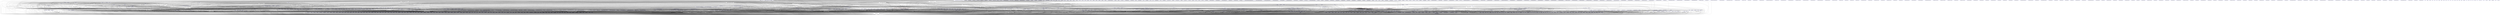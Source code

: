 digraph {
	"//.dockerenv" [label="//.dockerenv" color=blue]
	"/etc/rmt" [label="/etc/rmt" color=blue]
	"/etc/alternatives/rmiregistry" [label="/etc/alternatives/rmiregistry" color=blue]
	"/lib/x86_64-linux-gnu/libpthread-2.24.so" [label="/lib/x86_64-linux-gnu/libpthread-2.24.so" color=white]
	"/lib/x86_64-linux-gnu/libc-2.24.so" [label="/lib/x86_64-linux-gnu/libc-2.24.so" color=white]
	"//lib/x86_64-linux-gnu/ld-2.24.so" [label="//lib/x86_64-linux-gnu/ld-2.24.so" color=white]
	"/lib/x86_64-linux-gnu/libc-2.24.so" -> "//lib/x86_64-linux-gnu/ld-2.24.so"
	"/lib/x86_64-linux-gnu/libpthread-2.24.so" -> "/lib/x86_64-linux-gnu/libc-2.24.so"
	"/lib/x86_64-linux-gnu/libpthread-2.24.so" -> "//lib/x86_64-linux-gnu/ld-2.24.so"
	"/etc/alternatives/rmiregistry" -> "/lib/x86_64-linux-gnu/libpthread-2.24.so"
	"/lib/x86_64-linux-gnu/libz.so.1.2.8" [label="/lib/x86_64-linux-gnu/libz.so.1.2.8" color=white]
	"/lib/x86_64-linux-gnu/libz.so.1.2.8" -> "/lib/x86_64-linux-gnu/libc-2.24.so"
	"/lib/x86_64-linux-gnu/libz.so.1.2.8" -> "//lib/x86_64-linux-gnu/ld-2.24.so"
	"/etc/alternatives/rmiregistry" -> "/lib/x86_64-linux-gnu/libz.so.1.2.8"
	"/usr/lib/jvm/java-8-openjdk-amd64/jre/bin/../lib/amd64/jli/libjli.so" [label="/usr/lib/jvm/java-8-openjdk-amd64/jre/bin/../lib/amd64/jli/libjli.so" color=white]
	"/usr/lib/jvm/java-8-openjdk-amd64/jre/bin/../lib/amd64/jli/libjli.so" -> "/lib/x86_64-linux-gnu/libz.so.1.2.8"
	"/lib/x86_64-linux-gnu/libdl-2.24.so" [label="/lib/x86_64-linux-gnu/libdl-2.24.so" color=white]
	"/lib/x86_64-linux-gnu/libdl-2.24.so" -> "/lib/x86_64-linux-gnu/libc-2.24.so"
	"/lib/x86_64-linux-gnu/libdl-2.24.so" -> "//lib/x86_64-linux-gnu/ld-2.24.so"
	"/usr/lib/jvm/java-8-openjdk-amd64/jre/bin/../lib/amd64/jli/libjli.so" -> "/lib/x86_64-linux-gnu/libdl-2.24.so"
	"/usr/lib/jvm/java-8-openjdk-amd64/jre/bin/../lib/amd64/jli/libjli.so" -> "/lib/x86_64-linux-gnu/libc-2.24.so"
	"/usr/lib/jvm/java-8-openjdk-amd64/jre/bin/../lib/amd64/jli/libjli.so" -> "/lib/x86_64-linux-gnu/libpthread-2.24.so"
	"/usr/lib/jvm/java-8-openjdk-amd64/jre/bin/../lib/amd64/jli/libjli.so" -> "//lib/x86_64-linux-gnu/ld-2.24.so"
	"/etc/alternatives/rmiregistry" -> "/usr/lib/jvm/java-8-openjdk-amd64/jre/bin/../lib/amd64/jli/libjli.so"
	"/etc/alternatives/rmiregistry" -> "/lib/x86_64-linux-gnu/libdl-2.24.so"
	"/etc/alternatives/rmiregistry" -> "/lib/x86_64-linux-gnu/libc-2.24.so"
	"/etc/alternatives/rmiregistry" -> "//lib/x86_64-linux-gnu/ld-2.24.so"
	"/etc/alternatives/unpack200" [label="/etc/alternatives/unpack200" color=blue]
	"/etc/alternatives/unpack200" -> "/lib/x86_64-linux-gnu/libz.so.1.2.8"
	"/usr/lib/x86_64-linux-gnu/libstdc++.so.6.0.22" [label="/usr/lib/x86_64-linux-gnu/libstdc++.so.6.0.22" color=white]
	"/lib/x86_64-linux-gnu/libm-2.24.so" [label="/lib/x86_64-linux-gnu/libm-2.24.so" color=white]
	"/lib/x86_64-linux-gnu/libm-2.24.so" -> "/lib/x86_64-linux-gnu/libc-2.24.so"
	"/lib/x86_64-linux-gnu/libm-2.24.so" -> "//lib/x86_64-linux-gnu/ld-2.24.so"
	"/usr/lib/x86_64-linux-gnu/libstdc++.so.6.0.22" -> "/lib/x86_64-linux-gnu/libm-2.24.so"
	"/usr/lib/x86_64-linux-gnu/libstdc++.so.6.0.22" -> "/lib/x86_64-linux-gnu/libc-2.24.so"
	"/usr/lib/x86_64-linux-gnu/libstdc++.so.6.0.22" -> "//lib/x86_64-linux-gnu/ld-2.24.so"
	"/lib/x86_64-linux-gnu/libgcc_s.so.1" [label="/lib/x86_64-linux-gnu/libgcc_s.so.1" color=white]
	"/lib/x86_64-linux-gnu/libgcc_s.so.1" -> "/lib/x86_64-linux-gnu/libc-2.24.so"
	"/lib/x86_64-linux-gnu/libgcc_s.so.1" -> "//lib/x86_64-linux-gnu/ld-2.24.so"
	"/usr/lib/x86_64-linux-gnu/libstdc++.so.6.0.22" -> "/lib/x86_64-linux-gnu/libgcc_s.so.1"
	"/etc/alternatives/unpack200" -> "/usr/lib/x86_64-linux-gnu/libstdc++.so.6.0.22"
	"/etc/alternatives/unpack200" -> "/lib/x86_64-linux-gnu/libc-2.24.so"
	"/etc/alternatives/unpack200" -> "/lib/x86_64-linux-gnu/libm-2.24.so"
	"/etc/alternatives/unpack200" -> "//lib/x86_64-linux-gnu/ld-2.24.so"
	"/etc/alternatives/unpack200" -> "/lib/x86_64-linux-gnu/libgcc_s.so.1"
	"/etc/alternatives/jexec" [label="/etc/alternatives/jexec" color=blue]
	"/etc/alternatives/jexec" -> "/lib/x86_64-linux-gnu/libc-2.24.so"
	"/etc/alternatives/jexec" -> "//lib/x86_64-linux-gnu/ld-2.24.so"
	"/etc/alternatives/keytool" [label="/etc/alternatives/keytool" color=blue]
	"/etc/alternatives/keytool" -> "/lib/x86_64-linux-gnu/libpthread-2.24.so"
	"/etc/alternatives/keytool" -> "/lib/x86_64-linux-gnu/libz.so.1.2.8"
	"/etc/alternatives/keytool" -> "/usr/lib/jvm/java-8-openjdk-amd64/jre/bin/../lib/amd64/jli/libjli.so"
	"/etc/alternatives/keytool" -> "/lib/x86_64-linux-gnu/libdl-2.24.so"
	"/etc/alternatives/keytool" -> "/lib/x86_64-linux-gnu/libc-2.24.so"
	"/etc/alternatives/keytool" -> "//lib/x86_64-linux-gnu/ld-2.24.so"
	"/etc/alternatives/jjs" [label="/etc/alternatives/jjs" color=blue]
	"/etc/alternatives/jjs" -> "/lib/x86_64-linux-gnu/libpthread-2.24.so"
	"/etc/alternatives/jjs" -> "/lib/x86_64-linux-gnu/libz.so.1.2.8"
	"/etc/alternatives/jjs" -> "/usr/lib/jvm/java-8-openjdk-amd64/jre/bin/../lib/amd64/jli/libjli.so"
	"/etc/alternatives/jjs" -> "/lib/x86_64-linux-gnu/libdl-2.24.so"
	"/etc/alternatives/jjs" -> "/lib/x86_64-linux-gnu/libc-2.24.so"
	"/etc/alternatives/jjs" -> "//lib/x86_64-linux-gnu/ld-2.24.so"
	"/etc/alternatives/tnameserv" [label="/etc/alternatives/tnameserv" color=blue]
	"/etc/alternatives/tnameserv" -> "/lib/x86_64-linux-gnu/libpthread-2.24.so"
	"/etc/alternatives/tnameserv" -> "/lib/x86_64-linux-gnu/libz.so.1.2.8"
	"/etc/alternatives/tnameserv" -> "/usr/lib/jvm/java-8-openjdk-amd64/jre/bin/../lib/amd64/jli/libjli.so"
	"/etc/alternatives/tnameserv" -> "/lib/x86_64-linux-gnu/libdl-2.24.so"
	"/etc/alternatives/tnameserv" -> "/lib/x86_64-linux-gnu/libc-2.24.so"
	"/etc/alternatives/tnameserv" -> "//lib/x86_64-linux-gnu/ld-2.24.so"
	"/etc/alternatives/pack200" [label="/etc/alternatives/pack200" color=blue]
	"/etc/alternatives/pack200" -> "/lib/x86_64-linux-gnu/libpthread-2.24.so"
	"/etc/alternatives/pack200" -> "/lib/x86_64-linux-gnu/libz.so.1.2.8"
	"/etc/alternatives/pack200" -> "/usr/lib/jvm/java-8-openjdk-amd64/jre/bin/../lib/amd64/jli/libjli.so"
	"/etc/alternatives/pack200" -> "/lib/x86_64-linux-gnu/libdl-2.24.so"
	"/etc/alternatives/pack200" -> "/lib/x86_64-linux-gnu/libc-2.24.so"
	"/etc/alternatives/pack200" -> "//lib/x86_64-linux-gnu/ld-2.24.so"
	"/etc/alternatives/rmid" [label="/etc/alternatives/rmid" color=blue]
	"/etc/alternatives/rmid" -> "/lib/x86_64-linux-gnu/libpthread-2.24.so"
	"/etc/alternatives/rmid" -> "/lib/x86_64-linux-gnu/libz.so.1.2.8"
	"/etc/alternatives/rmid" -> "/usr/lib/jvm/java-8-openjdk-amd64/jre/bin/../lib/amd64/jli/libjli.so"
	"/etc/alternatives/rmid" -> "/lib/x86_64-linux-gnu/libdl-2.24.so"
	"/etc/alternatives/rmid" -> "/lib/x86_64-linux-gnu/libc-2.24.so"
	"/etc/alternatives/rmid" -> "//lib/x86_64-linux-gnu/ld-2.24.so"
	"/etc/alternatives/java" [label="/etc/alternatives/java" color=blue]
	"/etc/alternatives/java" -> "/lib/x86_64-linux-gnu/libpthread-2.24.so"
	"/etc/alternatives/java" -> "/lib/x86_64-linux-gnu/libz.so.1.2.8"
	"/etc/alternatives/java" -> "/usr/lib/jvm/java-8-openjdk-amd64/jre/bin/../lib/amd64/jli/libjli.so"
	"/etc/alternatives/java" -> "/lib/x86_64-linux-gnu/libdl-2.24.so"
	"/etc/alternatives/java" -> "/lib/x86_64-linux-gnu/libc-2.24.so"
	"/etc/alternatives/java" -> "//lib/x86_64-linux-gnu/ld-2.24.so"
	"/etc/alternatives/orbd" [label="/etc/alternatives/orbd" color=blue]
	"/etc/alternatives/orbd" -> "/lib/x86_64-linux-gnu/libpthread-2.24.so"
	"/etc/alternatives/orbd" -> "/lib/x86_64-linux-gnu/libz.so.1.2.8"
	"/etc/alternatives/orbd" -> "/usr/lib/jvm/java-8-openjdk-amd64/jre/bin/../lib/amd64/jli/libjli.so"
	"/etc/alternatives/orbd" -> "/lib/x86_64-linux-gnu/libdl-2.24.so"
	"/etc/alternatives/orbd" -> "/lib/x86_64-linux-gnu/libc-2.24.so"
	"/etc/alternatives/orbd" -> "//lib/x86_64-linux-gnu/ld-2.24.so"
	"/etc/alternatives/policytool" [label="/etc/alternatives/policytool" color=blue]
	"/etc/alternatives/policytool" -> "/lib/x86_64-linux-gnu/libpthread-2.24.so"
	"/etc/alternatives/policytool" -> "/lib/x86_64-linux-gnu/libz.so.1.2.8"
	"/usr/lib/x86_64-linux-gnu/libX11.so.6.3.0" [label="/usr/lib/x86_64-linux-gnu/libX11.so.6.3.0" color=white]
	"/usr/lib/x86_64-linux-gnu/libxcb.so.1.1.0" [label="/usr/lib/x86_64-linux-gnu/libxcb.so.1.1.0" color=white]
	"/usr/lib/x86_64-linux-gnu/libXau.so.6.0.0" [label="/usr/lib/x86_64-linux-gnu/libXau.so.6.0.0" color=white]
	"/usr/lib/x86_64-linux-gnu/libXau.so.6.0.0" -> "/lib/x86_64-linux-gnu/libc-2.24.so"
	"/usr/lib/x86_64-linux-gnu/libXau.so.6.0.0" -> "//lib/x86_64-linux-gnu/ld-2.24.so"
	"/usr/lib/x86_64-linux-gnu/libxcb.so.1.1.0" -> "/usr/lib/x86_64-linux-gnu/libXau.so.6.0.0"
	"/usr/lib/x86_64-linux-gnu/libXdmcp.so.6.0.0" [label="/usr/lib/x86_64-linux-gnu/libXdmcp.so.6.0.0" color=white]
	"/lib/x86_64-linux-gnu/libbsd.so.0.8.3" [label="/lib/x86_64-linux-gnu/libbsd.so.0.8.3" color=white]
	"/lib/x86_64-linux-gnu/librt-2.24.so" [label="/lib/x86_64-linux-gnu/librt-2.24.so" color=white]
	"/lib/x86_64-linux-gnu/librt-2.24.so" -> "/lib/x86_64-linux-gnu/libpthread-2.24.so"
	"/lib/x86_64-linux-gnu/librt-2.24.so" -> "/lib/x86_64-linux-gnu/libc-2.24.so"
	"/lib/x86_64-linux-gnu/librt-2.24.so" -> "//lib/x86_64-linux-gnu/ld-2.24.so"
	"/lib/x86_64-linux-gnu/libbsd.so.0.8.3" -> "/lib/x86_64-linux-gnu/librt-2.24.so"
	"/lib/x86_64-linux-gnu/libbsd.so.0.8.3" -> "/lib/x86_64-linux-gnu/libc-2.24.so"
	"/lib/x86_64-linux-gnu/libbsd.so.0.8.3" -> "/lib/x86_64-linux-gnu/libpthread-2.24.so"
	"/lib/x86_64-linux-gnu/libbsd.so.0.8.3" -> "//lib/x86_64-linux-gnu/ld-2.24.so"
	"/usr/lib/x86_64-linux-gnu/libXdmcp.so.6.0.0" -> "/lib/x86_64-linux-gnu/libbsd.so.0.8.3"
	"/usr/lib/x86_64-linux-gnu/libXdmcp.so.6.0.0" -> "/lib/x86_64-linux-gnu/libc-2.24.so"
	"/usr/lib/x86_64-linux-gnu/libXdmcp.so.6.0.0" -> "/lib/x86_64-linux-gnu/librt-2.24.so"
	"/usr/lib/x86_64-linux-gnu/libXdmcp.so.6.0.0" -> "//lib/x86_64-linux-gnu/ld-2.24.so"
	"/usr/lib/x86_64-linux-gnu/libXdmcp.so.6.0.0" -> "/lib/x86_64-linux-gnu/libpthread-2.24.so"
	"/usr/lib/x86_64-linux-gnu/libxcb.so.1.1.0" -> "/usr/lib/x86_64-linux-gnu/libXdmcp.so.6.0.0"
	"/usr/lib/x86_64-linux-gnu/libxcb.so.1.1.0" -> "/lib/x86_64-linux-gnu/libc-2.24.so"
	"/usr/lib/x86_64-linux-gnu/libxcb.so.1.1.0" -> "/lib/x86_64-linux-gnu/libbsd.so.0.8.3"
	"/usr/lib/x86_64-linux-gnu/libxcb.so.1.1.0" -> "//lib/x86_64-linux-gnu/ld-2.24.so"
	"/usr/lib/x86_64-linux-gnu/libxcb.so.1.1.0" -> "/lib/x86_64-linux-gnu/librt-2.24.so"
	"/usr/lib/x86_64-linux-gnu/libxcb.so.1.1.0" -> "/lib/x86_64-linux-gnu/libpthread-2.24.so"
	"/usr/lib/x86_64-linux-gnu/libX11.so.6.3.0" -> "/usr/lib/x86_64-linux-gnu/libxcb.so.1.1.0"
	"/usr/lib/x86_64-linux-gnu/libX11.so.6.3.0" -> "/lib/x86_64-linux-gnu/libdl-2.24.so"
	"/usr/lib/x86_64-linux-gnu/libX11.so.6.3.0" -> "/lib/x86_64-linux-gnu/libc-2.24.so"
	"/usr/lib/x86_64-linux-gnu/libX11.so.6.3.0" -> "/usr/lib/x86_64-linux-gnu/libXau.so.6.0.0"
	"/usr/lib/x86_64-linux-gnu/libX11.so.6.3.0" -> "/usr/lib/x86_64-linux-gnu/libXdmcp.so.6.0.0"
	"/usr/lib/x86_64-linux-gnu/libX11.so.6.3.0" -> "//lib/x86_64-linux-gnu/ld-2.24.so"
	"/usr/lib/x86_64-linux-gnu/libX11.so.6.3.0" -> "/lib/x86_64-linux-gnu/libbsd.so.0.8.3"
	"/usr/lib/x86_64-linux-gnu/libX11.so.6.3.0" -> "/lib/x86_64-linux-gnu/librt-2.24.so"
	"/usr/lib/x86_64-linux-gnu/libX11.so.6.3.0" -> "/lib/x86_64-linux-gnu/libpthread-2.24.so"
	"/etc/alternatives/policytool" -> "/usr/lib/x86_64-linux-gnu/libX11.so.6.3.0"
	"/etc/alternatives/policytool" -> "/usr/lib/jvm/java-8-openjdk-amd64/jre/bin/../lib/amd64/jli/libjli.so"
	"/etc/alternatives/policytool" -> "/lib/x86_64-linux-gnu/libdl-2.24.so"
	"/etc/alternatives/policytool" -> "/lib/x86_64-linux-gnu/libc-2.24.so"
	"/etc/alternatives/policytool" -> "//lib/x86_64-linux-gnu/ld-2.24.so"
	"/etc/alternatives/policytool" -> "/usr/lib/x86_64-linux-gnu/libxcb.so.1.1.0"
	"/etc/alternatives/policytool" -> "/usr/lib/x86_64-linux-gnu/libXau.so.6.0.0"
	"/etc/alternatives/policytool" -> "/usr/lib/x86_64-linux-gnu/libXdmcp.so.6.0.0"
	"/etc/alternatives/policytool" -> "/lib/x86_64-linux-gnu/libbsd.so.0.8.3"
	"/etc/alternatives/policytool" -> "/lib/x86_64-linux-gnu/librt-2.24.so"
	"/etc/alternatives/servertool" [label="/etc/alternatives/servertool" color=blue]
	"/etc/alternatives/servertool" -> "/lib/x86_64-linux-gnu/libpthread-2.24.so"
	"/etc/alternatives/servertool" -> "/lib/x86_64-linux-gnu/libz.so.1.2.8"
	"/etc/alternatives/servertool" -> "/usr/lib/jvm/java-8-openjdk-amd64/jre/bin/../lib/amd64/jli/libjli.so"
	"/etc/alternatives/servertool" -> "/lib/x86_64-linux-gnu/libdl-2.24.so"
	"/etc/alternatives/servertool" -> "/lib/x86_64-linux-gnu/libc-2.24.so"
	"/etc/alternatives/servertool" -> "//lib/x86_64-linux-gnu/ld-2.24.so"
	"/etc/alternatives/lzgrep" [label="/etc/alternatives/lzgrep" color=blue]
	"/etc/alternatives/lzma" [label="/etc/alternatives/lzma" color=blue]
	"/lib/x86_64-linux-gnu/liblzma.so.5.2.2" [label="/lib/x86_64-linux-gnu/liblzma.so.5.2.2" color=white]
	"/lib/x86_64-linux-gnu/liblzma.so.5.2.2" -> "/lib/x86_64-linux-gnu/libdl-2.24.so"
	"/lib/x86_64-linux-gnu/liblzma.so.5.2.2" -> "/lib/x86_64-linux-gnu/libpthread-2.24.so"
	"/lib/x86_64-linux-gnu/liblzma.so.5.2.2" -> "/lib/x86_64-linux-gnu/libc-2.24.so"
	"/lib/x86_64-linux-gnu/liblzma.so.5.2.2" -> "//lib/x86_64-linux-gnu/ld-2.24.so"
	"/etc/alternatives/lzma" -> "/lib/x86_64-linux-gnu/liblzma.so.5.2.2"
	"/etc/alternatives/lzma" -> "/lib/x86_64-linux-gnu/libdl-2.24.so"
	"/etc/alternatives/lzma" -> "/lib/x86_64-linux-gnu/libpthread-2.24.so"
	"/etc/alternatives/lzma" -> "/lib/x86_64-linux-gnu/libc-2.24.so"
	"/etc/alternatives/lzma" -> "//lib/x86_64-linux-gnu/ld-2.24.so"
	"/etc/alternatives/lzegrep" [label="/etc/alternatives/lzegrep" color=blue]
	"/etc/alternatives/lzmore" [label="/etc/alternatives/lzmore" color=blue]
	"/etc/alternatives/unlzma" [label="/etc/alternatives/unlzma" color=blue]
	"/etc/alternatives/unlzma" -> "/lib/x86_64-linux-gnu/liblzma.so.5.2.2"
	"/etc/alternatives/unlzma" -> "/lib/x86_64-linux-gnu/libdl-2.24.so"
	"/etc/alternatives/unlzma" -> "/lib/x86_64-linux-gnu/libpthread-2.24.so"
	"/etc/alternatives/unlzma" -> "/lib/x86_64-linux-gnu/libc-2.24.so"
	"/etc/alternatives/unlzma" -> "//lib/x86_64-linux-gnu/ld-2.24.so"
	"/etc/alternatives/lzdiff" [label="/etc/alternatives/lzdiff" color=blue]
	"/etc/alternatives/lzcat" [label="/etc/alternatives/lzcat" color=blue]
	"/etc/alternatives/lzcat" -> "/lib/x86_64-linux-gnu/liblzma.so.5.2.2"
	"/etc/alternatives/lzcat" -> "/lib/x86_64-linux-gnu/libdl-2.24.so"
	"/etc/alternatives/lzcat" -> "/lib/x86_64-linux-gnu/libpthread-2.24.so"
	"/etc/alternatives/lzcat" -> "/lib/x86_64-linux-gnu/libc-2.24.so"
	"/etc/alternatives/lzcat" -> "//lib/x86_64-linux-gnu/ld-2.24.so"
	"/etc/alternatives/lzless" [label="/etc/alternatives/lzless" color=blue]
	"/etc/alternatives/lzfgrep" [label="/etc/alternatives/lzfgrep" color=blue]
	"/etc/alternatives/lzcmp" [label="/etc/alternatives/lzcmp" color=blue]
	"/etc/alternatives/pinentry" [label="/etc/alternatives/pinentry" color=blue]
	"/usr/lib/x86_64-linux-gnu/libassuan.so.0.7.3" [label="/usr/lib/x86_64-linux-gnu/libassuan.so.0.7.3" color=white]
	"/lib/x86_64-linux-gnu/libgpg-error.so.0.21.0" [label="/lib/x86_64-linux-gnu/libgpg-error.so.0.21.0" color=white]
	"/lib/x86_64-linux-gnu/libgpg-error.so.0.21.0" -> "/lib/x86_64-linux-gnu/libc-2.24.so"
	"/lib/x86_64-linux-gnu/libgpg-error.so.0.21.0" -> "//lib/x86_64-linux-gnu/ld-2.24.so"
	"/usr/lib/x86_64-linux-gnu/libassuan.so.0.7.3" -> "/lib/x86_64-linux-gnu/libgpg-error.so.0.21.0"
	"/usr/lib/x86_64-linux-gnu/libassuan.so.0.7.3" -> "/lib/x86_64-linux-gnu/libc-2.24.so"
	"/usr/lib/x86_64-linux-gnu/libassuan.so.0.7.3" -> "//lib/x86_64-linux-gnu/ld-2.24.so"
	"/etc/alternatives/pinentry" -> "/usr/lib/x86_64-linux-gnu/libassuan.so.0.7.3"
	"/etc/alternatives/pinentry" -> "/lib/x86_64-linux-gnu/libgpg-error.so.0.21.0"
	"/lib/x86_64-linux-gnu/libncursesw.so.5.9" [label="/lib/x86_64-linux-gnu/libncursesw.so.5.9" color=white]
	"/lib/x86_64-linux-gnu/libncursesw.so.5.9" -> "/lib/x86_64-linux-gnu/libc-2.24.so"
	"/lib/x86_64-linux-gnu/libncursesw.so.5.9" -> "/lib/x86_64-linux-gnu/libdl-2.24.so"
	"/lib/x86_64-linux-gnu/libtinfo.so.5.9" [label="/lib/x86_64-linux-gnu/libtinfo.so.5.9" color=white]
	"/lib/x86_64-linux-gnu/libtinfo.so.5.9" -> "/lib/x86_64-linux-gnu/libc-2.24.so"
	"/lib/x86_64-linux-gnu/libtinfo.so.5.9" -> "//lib/x86_64-linux-gnu/ld-2.24.so"
	"/lib/x86_64-linux-gnu/libncursesw.so.5.9" -> "/lib/x86_64-linux-gnu/libtinfo.so.5.9"
	"/lib/x86_64-linux-gnu/libncursesw.so.5.9" -> "//lib/x86_64-linux-gnu/ld-2.24.so"
	"/etc/alternatives/pinentry" -> "/lib/x86_64-linux-gnu/libncursesw.so.5.9"
	"/etc/alternatives/pinentry" -> "/lib/x86_64-linux-gnu/libtinfo.so.5.9"
	"/etc/alternatives/pinentry" -> "/lib/x86_64-linux-gnu/libc-2.24.so"
	"/etc/alternatives/pinentry" -> "/lib/x86_64-linux-gnu/libdl-2.24.so"
	"/etc/alternatives/pinentry" -> "//lib/x86_64-linux-gnu/ld-2.24.so"
	"/etc/alternatives/rmt" [label="/etc/alternatives/rmt" color=blue]
	"/lib/x86_64-linux-gnu/libacl.so.1.1.0" [label="/lib/x86_64-linux-gnu/libacl.so.1.1.0" color=white]
	"/lib/x86_64-linux-gnu/libattr.so.1.1.0" [label="/lib/x86_64-linux-gnu/libattr.so.1.1.0" color=white]
	"/lib/x86_64-linux-gnu/libattr.so.1.1.0" -> "/lib/x86_64-linux-gnu/libc-2.24.so"
	"/lib/x86_64-linux-gnu/libattr.so.1.1.0" -> "//lib/x86_64-linux-gnu/ld-2.24.so"
	"/lib/x86_64-linux-gnu/libacl.so.1.1.0" -> "/lib/x86_64-linux-gnu/libattr.so.1.1.0"
	"/lib/x86_64-linux-gnu/libacl.so.1.1.0" -> "/lib/x86_64-linux-gnu/libc-2.24.so"
	"/lib/x86_64-linux-gnu/libacl.so.1.1.0" -> "//lib/x86_64-linux-gnu/ld-2.24.so"
	"/etc/alternatives/rmt" -> "/lib/x86_64-linux-gnu/libacl.so.1.1.0"
	"/etc/alternatives/rmt" -> "/lib/x86_64-linux-gnu/libc-2.24.so"
	"/etc/alternatives/rmt" -> "/lib/x86_64-linux-gnu/libattr.so.1.1.0"
	"/etc/alternatives/rmt" -> "//lib/x86_64-linux-gnu/ld-2.24.so"
	"/etc/alternatives/awk" [label="/etc/alternatives/awk" color=blue]
	"/etc/alternatives/awk" -> "/lib/x86_64-linux-gnu/libm-2.24.so"
	"/etc/alternatives/awk" -> "/lib/x86_64-linux-gnu/libc-2.24.so"
	"/etc/alternatives/awk" -> "//lib/x86_64-linux-gnu/ld-2.24.so"
	"/etc/alternatives/nawk" [label="/etc/alternatives/nawk" color=blue]
	"/etc/alternatives/nawk" -> "/lib/x86_64-linux-gnu/libm-2.24.so"
	"/etc/alternatives/nawk" -> "/lib/x86_64-linux-gnu/libc-2.24.so"
	"/etc/alternatives/nawk" -> "//lib/x86_64-linux-gnu/ld-2.24.so"
	"/etc/alternatives/pager" [label="/etc/alternatives/pager" color=blue]
	"/etc/alternatives/pager" -> "/lib/x86_64-linux-gnu/libtinfo.so.5.9"
	"/etc/alternatives/pager" -> "/lib/x86_64-linux-gnu/libc-2.24.so"
	"/etc/alternatives/pager" -> "//lib/x86_64-linux-gnu/ld-2.24.so"
	"/etc/init.d/x11-common" [label="/etc/init.d/x11-common" color=blue]
	"/etc/init.d/hwclock.sh" [label="/etc/init.d/hwclock.sh" color=red]
	"/sbin/hwclock" [label="/sbin/hwclock" color=blue]
	"/sbin/hwclock" -> "/lib/x86_64-linux-gnu/libc-2.24.so"
	"/sbin/hwclock" -> "//lib/x86_64-linux-gnu/ld-2.24.so"
	"/etc/init.d/hwclock.sh" -> "/sbin/hwclock"
	"/etc/default/hwclock" [label="/etc/default/hwclock" color=blue]
	"/etc/init.d/hwclock.sh" -> "/etc/default/hwclock"
	"/etc/init.d/hwclock.sh" -> "/sbin/hwclock"
	"/usr/bin/printf" [label="/usr/bin/printf" color=blue]
	"/usr/bin/printf" -> "/lib/x86_64-linux-gnu/libc-2.24.so"
	"/usr/bin/printf" -> "//lib/x86_64-linux-gnu/ld-2.24.so"
	"/etc/init.d/hwclock.sh" -> "/usr/bin/printf"
	"/bin/sed" [label="/bin/sed" color=blue]
	"/lib/x86_64-linux-gnu/libselinux.so.1" [label="/lib/x86_64-linux-gnu/libselinux.so.1" color=white]
	"/lib/x86_64-linux-gnu/libpcre.so.3.13.3" [label="/lib/x86_64-linux-gnu/libpcre.so.3.13.3" color=white]
	"/lib/x86_64-linux-gnu/libpcre.so.3.13.3" -> "/lib/x86_64-linux-gnu/libpthread-2.24.so"
	"/lib/x86_64-linux-gnu/libpcre.so.3.13.3" -> "/lib/x86_64-linux-gnu/libc-2.24.so"
	"/lib/x86_64-linux-gnu/libpcre.so.3.13.3" -> "//lib/x86_64-linux-gnu/ld-2.24.so"
	"/lib/x86_64-linux-gnu/libselinux.so.1" -> "/lib/x86_64-linux-gnu/libpcre.so.3.13.3"
	"/lib/x86_64-linux-gnu/libselinux.so.1" -> "/lib/x86_64-linux-gnu/libdl-2.24.so"
	"/lib/x86_64-linux-gnu/libselinux.so.1" -> "/lib/x86_64-linux-gnu/libc-2.24.so"
	"/lib/x86_64-linux-gnu/libselinux.so.1" -> "//lib/x86_64-linux-gnu/ld-2.24.so"
	"/lib/x86_64-linux-gnu/libselinux.so.1" -> "/lib/x86_64-linux-gnu/libpthread-2.24.so"
	"/bin/sed" -> "/lib/x86_64-linux-gnu/libselinux.so.1"
	"/bin/sed" -> "/lib/x86_64-linux-gnu/libc-2.24.so"
	"/bin/sed" -> "/lib/x86_64-linux-gnu/libpcre.so.3.13.3"
	"/bin/sed" -> "/lib/x86_64-linux-gnu/libdl-2.24.so"
	"/bin/sed" -> "//lib/x86_64-linux-gnu/ld-2.24.so"
	"/bin/sed" -> "/lib/x86_64-linux-gnu/libpthread-2.24.so"
	"/etc/init.d/hwclock.sh" -> "/bin/sed"
	"/bin/grep" [label="/bin/grep" color=blue]
	"/bin/grep" -> "/lib/x86_64-linux-gnu/libpcre.so.3.13.3"
	"/bin/grep" -> "/lib/x86_64-linux-gnu/libdl-2.24.so"
	"/bin/grep" -> "/lib/x86_64-linux-gnu/libc-2.24.so"
	"/bin/grep" -> "/lib/x86_64-linux-gnu/libpthread-2.24.so"
	"/bin/grep" -> "//lib/x86_64-linux-gnu/ld-2.24.so"
	"/etc/init.d/hwclock.sh" -> "/bin/grep"
	"/etc/init.d/hwclock.sh" -> "/sbin/hwclock"
	"/etc/init.d/hwclock.sh" -> "/sbin/hwclock"
	"/etc/X11/Xreset" [label="/etc/X11/Xreset" color=blue]
	"/etc/X11/Xsession" [label="/etc/X11/Xsession" color=blue]
	"/etc/ca-certificates/update.d/jks-keystore" [label="/etc/ca-certificates/update.d/jks-keystore" color=blue]
	"/etc/rcS.d/S01x11-common" [label="/etc/rcS.d/S01x11-common" color=blue]
	"/etc/rcS.d/S01hwclock.sh" [label="/etc/rcS.d/S01hwclock.sh" color=red]
	"/etc/rcS.d/S01hwclock.sh" -> "/sbin/hwclock"
	"/etc/rcS.d/S01hwclock.sh" -> "/etc/default/hwclock"
	"/etc/rcS.d/S01hwclock.sh" -> "/sbin/hwclock"
	"/etc/rcS.d/S01hwclock.sh" -> "/usr/bin/printf"
	"/etc/rcS.d/S01hwclock.sh" -> "/bin/sed"
	"/etc/rcS.d/S01hwclock.sh" -> "/bin/grep"
	"/etc/rcS.d/S01hwclock.sh" -> "/sbin/hwclock"
	"/etc/rcS.d/S01hwclock.sh" -> "/sbin/hwclock"
	"/etc/update-motd.d/10-uname" [label="/etc/update-motd.d/10-uname" color=blue]
	"/etc/kernel/postinst.d/apt-auto-removal" [label="/etc/kernel/postinst.d/apt-auto-removal" color=blue]
	"/etc/cron.daily/apt-compat" [label="/etc/cron.daily/apt-compat" color=blue]
	"/etc/cron.daily/dpkg" [label="/etc/cron.daily/dpkg" color=blue]
	"/etc/cron.daily/passwd" [label="/etc/cron.daily/passwd" color=blue]
	"/etc/security/namespace.init" [label="/etc/security/namespace.init" color=blue]
	"/etc/rc0.d/K01hwclock.sh" [label="/etc/rc0.d/K01hwclock.sh" color=red]
	"/etc/rc0.d/K01hwclock.sh" -> "/sbin/hwclock"
	"/etc/rc0.d/K01hwclock.sh" -> "/etc/default/hwclock"
	"/etc/rc0.d/K01hwclock.sh" -> "/sbin/hwclock"
	"/etc/rc0.d/K01hwclock.sh" -> "/usr/bin/printf"
	"/etc/rc0.d/K01hwclock.sh" -> "/bin/sed"
	"/etc/rc0.d/K01hwclock.sh" -> "/bin/grep"
	"/etc/rc0.d/K01hwclock.sh" -> "/sbin/hwclock"
	"/etc/rc0.d/K01hwclock.sh" -> "/sbin/hwclock"
	"/etc/rc6.d/K01hwclock.sh" [label="/etc/rc6.d/K01hwclock.sh" color=red]
	"/etc/rc6.d/K01hwclock.sh" -> "/sbin/hwclock"
	"/etc/rc6.d/K01hwclock.sh" -> "/etc/default/hwclock"
	"/etc/rc6.d/K01hwclock.sh" -> "/sbin/hwclock"
	"/etc/rc6.d/K01hwclock.sh" -> "/usr/bin/printf"
	"/etc/rc6.d/K01hwclock.sh" -> "/bin/sed"
	"/etc/rc6.d/K01hwclock.sh" -> "/bin/grep"
	"/etc/rc6.d/K01hwclock.sh" -> "/sbin/hwclock"
	"/etc/rc6.d/K01hwclock.sh" -> "/sbin/hwclock"
	"/usr/bin/fc-match" [label="/usr/bin/fc-match" color=blue]
	"/usr/lib/x86_64-linux-gnu/libfontconfig.so.1.8.0" [label="/usr/lib/x86_64-linux-gnu/libfontconfig.so.1.8.0" color=white]
	"/usr/lib/x86_64-linux-gnu/libfreetype.so.6.12.3" [label="/usr/lib/x86_64-linux-gnu/libfreetype.so.6.12.3" color=white]
	"/usr/lib/x86_64-linux-gnu/libfreetype.so.6.12.3" -> "/lib/x86_64-linux-gnu/libz.so.1.2.8"
	"/usr/lib/x86_64-linux-gnu/libpng16.so.16.28.0" [label="/usr/lib/x86_64-linux-gnu/libpng16.so.16.28.0" color=white]
	"/usr/lib/x86_64-linux-gnu/libpng16.so.16.28.0" -> "/lib/x86_64-linux-gnu/libz.so.1.2.8"
	"/usr/lib/x86_64-linux-gnu/libpng16.so.16.28.0" -> "/lib/x86_64-linux-gnu/libm-2.24.so"
	"/usr/lib/x86_64-linux-gnu/libpng16.so.16.28.0" -> "/lib/x86_64-linux-gnu/libc-2.24.so"
	"/usr/lib/x86_64-linux-gnu/libpng16.so.16.28.0" -> "//lib/x86_64-linux-gnu/ld-2.24.so"
	"/usr/lib/x86_64-linux-gnu/libfreetype.so.6.12.3" -> "/usr/lib/x86_64-linux-gnu/libpng16.so.16.28.0"
	"/usr/lib/x86_64-linux-gnu/libfreetype.so.6.12.3" -> "/lib/x86_64-linux-gnu/libc-2.24.so"
	"/usr/lib/x86_64-linux-gnu/libfreetype.so.6.12.3" -> "/lib/x86_64-linux-gnu/libm-2.24.so"
	"/usr/lib/x86_64-linux-gnu/libfreetype.so.6.12.3" -> "//lib/x86_64-linux-gnu/ld-2.24.so"
	"/usr/lib/x86_64-linux-gnu/libfontconfig.so.1.8.0" -> "/usr/lib/x86_64-linux-gnu/libfreetype.so.6.12.3"
	"/lib/x86_64-linux-gnu/libexpat.so.1.6.2" [label="/lib/x86_64-linux-gnu/libexpat.so.1.6.2" color=white]
	"/lib/x86_64-linux-gnu/libexpat.so.1.6.2" -> "/lib/x86_64-linux-gnu/libc-2.24.so"
	"/lib/x86_64-linux-gnu/libexpat.so.1.6.2" -> "//lib/x86_64-linux-gnu/ld-2.24.so"
	"/usr/lib/x86_64-linux-gnu/libfontconfig.so.1.8.0" -> "/lib/x86_64-linux-gnu/libexpat.so.1.6.2"
	"/usr/lib/x86_64-linux-gnu/libfontconfig.so.1.8.0" -> "/lib/x86_64-linux-gnu/libpthread-2.24.so"
	"/usr/lib/x86_64-linux-gnu/libfontconfig.so.1.8.0" -> "/lib/x86_64-linux-gnu/libc-2.24.so"
	"/usr/lib/x86_64-linux-gnu/libfontconfig.so.1.8.0" -> "/lib/x86_64-linux-gnu/libz.so.1.2.8"
	"/usr/lib/x86_64-linux-gnu/libfontconfig.so.1.8.0" -> "/usr/lib/x86_64-linux-gnu/libpng16.so.16.28.0"
	"/usr/lib/x86_64-linux-gnu/libfontconfig.so.1.8.0" -> "//lib/x86_64-linux-gnu/ld-2.24.so"
	"/usr/lib/x86_64-linux-gnu/libfontconfig.so.1.8.0" -> "/lib/x86_64-linux-gnu/libm-2.24.so"
	"/usr/bin/fc-match" -> "/usr/lib/x86_64-linux-gnu/libfontconfig.so.1.8.0"
	"/usr/bin/fc-match" -> "/lib/x86_64-linux-gnu/libpthread-2.24.so"
	"/usr/bin/fc-match" -> "/lib/x86_64-linux-gnu/libc-2.24.so"
	"/usr/bin/fc-match" -> "/usr/lib/x86_64-linux-gnu/libfreetype.so.6.12.3"
	"/usr/bin/fc-match" -> "/lib/x86_64-linux-gnu/libexpat.so.1.6.2"
	"/usr/bin/fc-match" -> "//lib/x86_64-linux-gnu/ld-2.24.so"
	"/usr/bin/fc-match" -> "/lib/x86_64-linux-gnu/libz.so.1.2.8"
	"/usr/bin/fc-match" -> "/usr/lib/x86_64-linux-gnu/libpng16.so.16.28.0"
	"/usr/bin/fc-match" -> "/lib/x86_64-linux-gnu/libm-2.24.so"
	"/usr/bin/xmessage" [label="/usr/bin/xmessage" color=blue]
	"/usr/lib/x86_64-linux-gnu/libXaw7.so.7" [label="/usr/lib/x86_64-linux-gnu/libXaw7.so.7" color=white]
	"/usr/lib/x86_64-linux-gnu/libXext.so.6.4.0" [label="/usr/lib/x86_64-linux-gnu/libXext.so.6.4.0" color=white]
	"/usr/lib/x86_64-linux-gnu/libXext.so.6.4.0" -> "/usr/lib/x86_64-linux-gnu/libX11.so.6.3.0"
	"/usr/lib/x86_64-linux-gnu/libXext.so.6.4.0" -> "/lib/x86_64-linux-gnu/libc-2.24.so"
	"/usr/lib/x86_64-linux-gnu/libXext.so.6.4.0" -> "/usr/lib/x86_64-linux-gnu/libxcb.so.1.1.0"
	"/usr/lib/x86_64-linux-gnu/libXext.so.6.4.0" -> "/lib/x86_64-linux-gnu/libdl-2.24.so"
	"/usr/lib/x86_64-linux-gnu/libXext.so.6.4.0" -> "//lib/x86_64-linux-gnu/ld-2.24.so"
	"/usr/lib/x86_64-linux-gnu/libXext.so.6.4.0" -> "/usr/lib/x86_64-linux-gnu/libXau.so.6.0.0"
	"/usr/lib/x86_64-linux-gnu/libXext.so.6.4.0" -> "/usr/lib/x86_64-linux-gnu/libXdmcp.so.6.0.0"
	"/usr/lib/x86_64-linux-gnu/libXext.so.6.4.0" -> "/lib/x86_64-linux-gnu/libbsd.so.0.8.3"
	"/usr/lib/x86_64-linux-gnu/libXext.so.6.4.0" -> "/lib/x86_64-linux-gnu/librt-2.24.so"
	"/usr/lib/x86_64-linux-gnu/libXext.so.6.4.0" -> "/lib/x86_64-linux-gnu/libpthread-2.24.so"
	"/usr/lib/x86_64-linux-gnu/libXaw7.so.7" -> "/usr/lib/x86_64-linux-gnu/libXext.so.6.4.0"
	"/usr/lib/x86_64-linux-gnu/libXmu.so.6.2.0" [label="/usr/lib/x86_64-linux-gnu/libXmu.so.6.2.0" color=white]
	"/usr/lib/x86_64-linux-gnu/libXt.so.6.0.0" [label="/usr/lib/x86_64-linux-gnu/libXt.so.6.0.0" color=white]
	"/usr/lib/x86_64-linux-gnu/libSM.so.6.0.1" [label="/usr/lib/x86_64-linux-gnu/libSM.so.6.0.1" color=white]
	"/usr/lib/x86_64-linux-gnu/libICE.so.6.3.0" [label="/usr/lib/x86_64-linux-gnu/libICE.so.6.3.0" color=white]
	"/usr/lib/x86_64-linux-gnu/libICE.so.6.3.0" -> "/lib/x86_64-linux-gnu/libbsd.so.0.8.3"
	"/usr/lib/x86_64-linux-gnu/libICE.so.6.3.0" -> "/lib/x86_64-linux-gnu/libc-2.24.so"
	"/usr/lib/x86_64-linux-gnu/libICE.so.6.3.0" -> "/lib/x86_64-linux-gnu/librt-2.24.so"
	"/usr/lib/x86_64-linux-gnu/libICE.so.6.3.0" -> "//lib/x86_64-linux-gnu/ld-2.24.so"
	"/usr/lib/x86_64-linux-gnu/libICE.so.6.3.0" -> "/lib/x86_64-linux-gnu/libpthread-2.24.so"
	"/usr/lib/x86_64-linux-gnu/libSM.so.6.0.1" -> "/usr/lib/x86_64-linux-gnu/libICE.so.6.3.0"
	"/lib/x86_64-linux-gnu/libuuid.so.1.3.0" [label="/lib/x86_64-linux-gnu/libuuid.so.1.3.0" color=white]
	"/lib/x86_64-linux-gnu/libuuid.so.1.3.0" -> "/lib/x86_64-linux-gnu/libc-2.24.so"
	"/lib/x86_64-linux-gnu/libuuid.so.1.3.0" -> "//lib/x86_64-linux-gnu/ld-2.24.so"
	"/usr/lib/x86_64-linux-gnu/libSM.so.6.0.1" -> "/lib/x86_64-linux-gnu/libuuid.so.1.3.0"
	"/usr/lib/x86_64-linux-gnu/libSM.so.6.0.1" -> "/lib/x86_64-linux-gnu/libc-2.24.so"
	"/usr/lib/x86_64-linux-gnu/libSM.so.6.0.1" -> "/lib/x86_64-linux-gnu/libbsd.so.0.8.3"
	"/usr/lib/x86_64-linux-gnu/libSM.so.6.0.1" -> "//lib/x86_64-linux-gnu/ld-2.24.so"
	"/usr/lib/x86_64-linux-gnu/libSM.so.6.0.1" -> "/lib/x86_64-linux-gnu/librt-2.24.so"
	"/usr/lib/x86_64-linux-gnu/libSM.so.6.0.1" -> "/lib/x86_64-linux-gnu/libpthread-2.24.so"
	"/usr/lib/x86_64-linux-gnu/libXt.so.6.0.0" -> "/usr/lib/x86_64-linux-gnu/libSM.so.6.0.1"
	"/usr/lib/x86_64-linux-gnu/libXt.so.6.0.0" -> "/usr/lib/x86_64-linux-gnu/libICE.so.6.3.0"
	"/usr/lib/x86_64-linux-gnu/libXt.so.6.0.0" -> "/usr/lib/x86_64-linux-gnu/libX11.so.6.3.0"
	"/usr/lib/x86_64-linux-gnu/libXt.so.6.0.0" -> "/lib/x86_64-linux-gnu/libc-2.24.so"
	"/usr/lib/x86_64-linux-gnu/libXt.so.6.0.0" -> "/lib/x86_64-linux-gnu/libuuid.so.1.3.0"
	"/usr/lib/x86_64-linux-gnu/libXt.so.6.0.0" -> "/lib/x86_64-linux-gnu/libbsd.so.0.8.3"
	"/usr/lib/x86_64-linux-gnu/libXt.so.6.0.0" -> "/usr/lib/x86_64-linux-gnu/libxcb.so.1.1.0"
	"/usr/lib/x86_64-linux-gnu/libXt.so.6.0.0" -> "/lib/x86_64-linux-gnu/libdl-2.24.so"
	"/usr/lib/x86_64-linux-gnu/libXt.so.6.0.0" -> "//lib/x86_64-linux-gnu/ld-2.24.so"
	"/usr/lib/x86_64-linux-gnu/libXt.so.6.0.0" -> "/lib/x86_64-linux-gnu/librt-2.24.so"
	"/usr/lib/x86_64-linux-gnu/libXt.so.6.0.0" -> "/usr/lib/x86_64-linux-gnu/libXau.so.6.0.0"
	"/usr/lib/x86_64-linux-gnu/libXt.so.6.0.0" -> "/usr/lib/x86_64-linux-gnu/libXdmcp.so.6.0.0"
	"/usr/lib/x86_64-linux-gnu/libXt.so.6.0.0" -> "/lib/x86_64-linux-gnu/libpthread-2.24.so"
	"/usr/lib/x86_64-linux-gnu/libXmu.so.6.2.0" -> "/usr/lib/x86_64-linux-gnu/libXt.so.6.0.0"
	"/usr/lib/x86_64-linux-gnu/libXmu.so.6.2.0" -> "/usr/lib/x86_64-linux-gnu/libXext.so.6.4.0"
	"/usr/lib/x86_64-linux-gnu/libXmu.so.6.2.0" -> "/usr/lib/x86_64-linux-gnu/libX11.so.6.3.0"
	"/usr/lib/x86_64-linux-gnu/libXmu.so.6.2.0" -> "/lib/x86_64-linux-gnu/libc-2.24.so"
	"/usr/lib/x86_64-linux-gnu/libXmu.so.6.2.0" -> "/usr/lib/x86_64-linux-gnu/libSM.so.6.0.1"
	"/usr/lib/x86_64-linux-gnu/libXmu.so.6.2.0" -> "/usr/lib/x86_64-linux-gnu/libICE.so.6.3.0"
	"/usr/lib/x86_64-linux-gnu/libXmu.so.6.2.0" -> "/usr/lib/x86_64-linux-gnu/libxcb.so.1.1.0"
	"/usr/lib/x86_64-linux-gnu/libXmu.so.6.2.0" -> "/lib/x86_64-linux-gnu/libdl-2.24.so"
	"/usr/lib/x86_64-linux-gnu/libXmu.so.6.2.0" -> "//lib/x86_64-linux-gnu/ld-2.24.so"
	"/usr/lib/x86_64-linux-gnu/libXmu.so.6.2.0" -> "/lib/x86_64-linux-gnu/libuuid.so.1.3.0"
	"/usr/lib/x86_64-linux-gnu/libXmu.so.6.2.0" -> "/lib/x86_64-linux-gnu/libbsd.so.0.8.3"
	"/usr/lib/x86_64-linux-gnu/libXmu.so.6.2.0" -> "/usr/lib/x86_64-linux-gnu/libXau.so.6.0.0"
	"/usr/lib/x86_64-linux-gnu/libXmu.so.6.2.0" -> "/usr/lib/x86_64-linux-gnu/libXdmcp.so.6.0.0"
	"/usr/lib/x86_64-linux-gnu/libXmu.so.6.2.0" -> "/lib/x86_64-linux-gnu/librt-2.24.so"
	"/usr/lib/x86_64-linux-gnu/libXmu.so.6.2.0" -> "/lib/x86_64-linux-gnu/libpthread-2.24.so"
	"/usr/lib/x86_64-linux-gnu/libXaw7.so.7" -> "/usr/lib/x86_64-linux-gnu/libXmu.so.6.2.0"
	"/usr/lib/x86_64-linux-gnu/libXaw7.so.7" -> "/usr/lib/x86_64-linux-gnu/libXt.so.6.0.0"
	"/usr/lib/x86_64-linux-gnu/libXpm.so.4.11.0" [label="/usr/lib/x86_64-linux-gnu/libXpm.so.4.11.0" color=white]
	"/usr/lib/x86_64-linux-gnu/libXpm.so.4.11.0" -> "/usr/lib/x86_64-linux-gnu/libX11.so.6.3.0"
	"/usr/lib/x86_64-linux-gnu/libXpm.so.4.11.0" -> "/lib/x86_64-linux-gnu/libc-2.24.so"
	"/usr/lib/x86_64-linux-gnu/libXpm.so.4.11.0" -> "/usr/lib/x86_64-linux-gnu/libxcb.so.1.1.0"
	"/usr/lib/x86_64-linux-gnu/libXpm.so.4.11.0" -> "/lib/x86_64-linux-gnu/libdl-2.24.so"
	"/usr/lib/x86_64-linux-gnu/libXpm.so.4.11.0" -> "//lib/x86_64-linux-gnu/ld-2.24.so"
	"/usr/lib/x86_64-linux-gnu/libXpm.so.4.11.0" -> "/usr/lib/x86_64-linux-gnu/libXau.so.6.0.0"
	"/usr/lib/x86_64-linux-gnu/libXpm.so.4.11.0" -> "/usr/lib/x86_64-linux-gnu/libXdmcp.so.6.0.0"
	"/usr/lib/x86_64-linux-gnu/libXpm.so.4.11.0" -> "/lib/x86_64-linux-gnu/libbsd.so.0.8.3"
	"/usr/lib/x86_64-linux-gnu/libXpm.so.4.11.0" -> "/lib/x86_64-linux-gnu/librt-2.24.so"
	"/usr/lib/x86_64-linux-gnu/libXpm.so.4.11.0" -> "/lib/x86_64-linux-gnu/libpthread-2.24.so"
	"/usr/lib/x86_64-linux-gnu/libXaw7.so.7" -> "/usr/lib/x86_64-linux-gnu/libXpm.so.4.11.0"
	"/usr/lib/x86_64-linux-gnu/libXaw7.so.7" -> "/usr/lib/x86_64-linux-gnu/libX11.so.6.3.0"
	"/usr/lib/x86_64-linux-gnu/libXaw7.so.7" -> "/lib/x86_64-linux-gnu/libc-2.24.so"
	"/usr/lib/x86_64-linux-gnu/libXaw7.so.7" -> "/usr/lib/x86_64-linux-gnu/libSM.so.6.0.1"
	"/usr/lib/x86_64-linux-gnu/libXaw7.so.7" -> "/usr/lib/x86_64-linux-gnu/libICE.so.6.3.0"
	"/usr/lib/x86_64-linux-gnu/libXaw7.so.7" -> "/usr/lib/x86_64-linux-gnu/libxcb.so.1.1.0"
	"/usr/lib/x86_64-linux-gnu/libXaw7.so.7" -> "/lib/x86_64-linux-gnu/libdl-2.24.so"
	"/usr/lib/x86_64-linux-gnu/libXaw7.so.7" -> "//lib/x86_64-linux-gnu/ld-2.24.so"
	"/usr/lib/x86_64-linux-gnu/libXaw7.so.7" -> "/lib/x86_64-linux-gnu/libuuid.so.1.3.0"
	"/usr/lib/x86_64-linux-gnu/libXaw7.so.7" -> "/lib/x86_64-linux-gnu/libbsd.so.0.8.3"
	"/usr/lib/x86_64-linux-gnu/libXaw7.so.7" -> "/usr/lib/x86_64-linux-gnu/libXau.so.6.0.0"
	"/usr/lib/x86_64-linux-gnu/libXaw7.so.7" -> "/usr/lib/x86_64-linux-gnu/libXdmcp.so.6.0.0"
	"/usr/lib/x86_64-linux-gnu/libXaw7.so.7" -> "/lib/x86_64-linux-gnu/librt-2.24.so"
	"/usr/lib/x86_64-linux-gnu/libXaw7.so.7" -> "/lib/x86_64-linux-gnu/libpthread-2.24.so"
	"/usr/bin/xmessage" -> "/usr/lib/x86_64-linux-gnu/libXaw7.so.7"
	"/usr/bin/xmessage" -> "/usr/lib/x86_64-linux-gnu/libXt.so.6.0.0"
	"/usr/bin/xmessage" -> "/usr/lib/x86_64-linux-gnu/libX11.so.6.3.0"
	"/usr/bin/xmessage" -> "/lib/x86_64-linux-gnu/libc-2.24.so"
	"/usr/bin/xmessage" -> "/usr/lib/x86_64-linux-gnu/libXext.so.6.4.0"
	"/usr/bin/xmessage" -> "/usr/lib/x86_64-linux-gnu/libXmu.so.6.2.0"
	"/usr/bin/xmessage" -> "/usr/lib/x86_64-linux-gnu/libXpm.so.4.11.0"
	"/usr/bin/xmessage" -> "/usr/lib/x86_64-linux-gnu/libSM.so.6.0.1"
	"/usr/bin/xmessage" -> "/usr/lib/x86_64-linux-gnu/libICE.so.6.3.0"
	"/usr/bin/xmessage" -> "/usr/lib/x86_64-linux-gnu/libxcb.so.1.1.0"
	"/usr/bin/xmessage" -> "/lib/x86_64-linux-gnu/libdl-2.24.so"
	"/usr/bin/xmessage" -> "//lib/x86_64-linux-gnu/ld-2.24.so"
	"/usr/bin/xmessage" -> "/lib/x86_64-linux-gnu/libuuid.so.1.3.0"
	"/usr/bin/xmessage" -> "/lib/x86_64-linux-gnu/libbsd.so.0.8.3"
	"/usr/bin/xmessage" -> "/usr/lib/x86_64-linux-gnu/libXau.so.6.0.0"
	"/usr/bin/xmessage" -> "/usr/lib/x86_64-linux-gnu/libXdmcp.so.6.0.0"
	"/usr/bin/xmessage" -> "/lib/x86_64-linux-gnu/librt-2.24.so"
	"/usr/bin/xmessage" -> "/lib/x86_64-linux-gnu/libpthread-2.24.so"
	"/usr/bin/fc-cat" [label="/usr/bin/fc-cat" color=blue]
	"/usr/bin/fc-cat" -> "/usr/lib/x86_64-linux-gnu/libfontconfig.so.1.8.0"
	"/usr/bin/fc-cat" -> "/lib/x86_64-linux-gnu/libpthread-2.24.so"
	"/usr/bin/fc-cat" -> "/lib/x86_64-linux-gnu/libc-2.24.so"
	"/usr/bin/fc-cat" -> "/usr/lib/x86_64-linux-gnu/libfreetype.so.6.12.3"
	"/usr/bin/fc-cat" -> "/lib/x86_64-linux-gnu/libexpat.so.1.6.2"
	"/usr/bin/fc-cat" -> "//lib/x86_64-linux-gnu/ld-2.24.so"
	"/usr/bin/fc-cat" -> "/lib/x86_64-linux-gnu/libz.so.1.2.8"
	"/usr/bin/fc-cat" -> "/usr/lib/x86_64-linux-gnu/libpng16.so.16.28.0"
	"/usr/bin/fc-cat" -> "/lib/x86_64-linux-gnu/libm-2.24.so"
	"/usr/bin/xvinfo" [label="/usr/bin/xvinfo" color=blue]
	"/usr/lib/x86_64-linux-gnu/libXv.so.1.0.0" [label="/usr/lib/x86_64-linux-gnu/libXv.so.1.0.0" color=white]
	"/usr/lib/x86_64-linux-gnu/libXv.so.1.0.0" -> "/usr/lib/x86_64-linux-gnu/libX11.so.6.3.0"
	"/usr/lib/x86_64-linux-gnu/libXv.so.1.0.0" -> "/usr/lib/x86_64-linux-gnu/libXext.so.6.4.0"
	"/usr/lib/x86_64-linux-gnu/libXv.so.1.0.0" -> "/lib/x86_64-linux-gnu/libc-2.24.so"
	"/usr/lib/x86_64-linux-gnu/libXv.so.1.0.0" -> "/usr/lib/x86_64-linux-gnu/libxcb.so.1.1.0"
	"/usr/lib/x86_64-linux-gnu/libXv.so.1.0.0" -> "/lib/x86_64-linux-gnu/libdl-2.24.so"
	"/usr/lib/x86_64-linux-gnu/libXv.so.1.0.0" -> "//lib/x86_64-linux-gnu/ld-2.24.so"
	"/usr/lib/x86_64-linux-gnu/libXv.so.1.0.0" -> "/usr/lib/x86_64-linux-gnu/libXau.so.6.0.0"
	"/usr/lib/x86_64-linux-gnu/libXv.so.1.0.0" -> "/usr/lib/x86_64-linux-gnu/libXdmcp.so.6.0.0"
	"/usr/lib/x86_64-linux-gnu/libXv.so.1.0.0" -> "/lib/x86_64-linux-gnu/libbsd.so.0.8.3"
	"/usr/lib/x86_64-linux-gnu/libXv.so.1.0.0" -> "/lib/x86_64-linux-gnu/librt-2.24.so"
	"/usr/lib/x86_64-linux-gnu/libXv.so.1.0.0" -> "/lib/x86_64-linux-gnu/libpthread-2.24.so"
	"/usr/bin/xvinfo" -> "/usr/lib/x86_64-linux-gnu/libXv.so.1.0.0"
	"/usr/bin/xvinfo" -> "/usr/lib/x86_64-linux-gnu/libX11.so.6.3.0"
	"/usr/bin/xvinfo" -> "/lib/x86_64-linux-gnu/libc-2.24.so"
	"/usr/bin/xvinfo" -> "/usr/lib/x86_64-linux-gnu/libXext.so.6.4.0"
	"/usr/bin/xvinfo" -> "/usr/lib/x86_64-linux-gnu/libxcb.so.1.1.0"
	"/usr/bin/xvinfo" -> "/lib/x86_64-linux-gnu/libdl-2.24.so"
	"/usr/bin/xvinfo" -> "//lib/x86_64-linux-gnu/ld-2.24.so"
	"/usr/bin/xvinfo" -> "/usr/lib/x86_64-linux-gnu/libXau.so.6.0.0"
	"/usr/bin/xvinfo" -> "/usr/lib/x86_64-linux-gnu/libXdmcp.so.6.0.0"
	"/usr/bin/xvinfo" -> "/lib/x86_64-linux-gnu/libbsd.so.0.8.3"
	"/usr/bin/xvinfo" -> "/lib/x86_64-linux-gnu/librt-2.24.so"
	"/usr/bin/xvinfo" -> "/lib/x86_64-linux-gnu/libpthread-2.24.so"
	"/usr/bin/rmiregistry" [label="/usr/bin/rmiregistry" color=blue]
	"/usr/bin/rmiregistry" -> "/lib/x86_64-linux-gnu/libpthread-2.24.so"
	"/usr/bin/rmiregistry" -> "/lib/x86_64-linux-gnu/libz.so.1.2.8"
	"/usr/bin/rmiregistry" -> "/usr/lib/jvm/java-8-openjdk-amd64/jre/bin/../lib/amd64/jli/libjli.so"
	"/usr/bin/rmiregistry" -> "/lib/x86_64-linux-gnu/libdl-2.24.so"
	"/usr/bin/rmiregistry" -> "/lib/x86_64-linux-gnu/libc-2.24.so"
	"/usr/bin/rmiregistry" -> "//lib/x86_64-linux-gnu/ld-2.24.so"
	"/usr/bin/unpack200" [label="/usr/bin/unpack200" color=blue]
	"/usr/bin/unpack200" -> "/lib/x86_64-linux-gnu/libz.so.1.2.8"
	"/usr/bin/unpack200" -> "/usr/lib/x86_64-linux-gnu/libstdc++.so.6.0.22"
	"/usr/bin/unpack200" -> "/lib/x86_64-linux-gnu/libc-2.24.so"
	"/usr/bin/unpack200" -> "/lib/x86_64-linux-gnu/libm-2.24.so"
	"/usr/bin/unpack200" -> "//lib/x86_64-linux-gnu/ld-2.24.so"
	"/usr/bin/unpack200" -> "/lib/x86_64-linux-gnu/libgcc_s.so.1"
	"/usr/bin/jexec" [label="/usr/bin/jexec" color=blue]
	"/usr/bin/jexec" -> "/lib/x86_64-linux-gnu/libc-2.24.so"
	"/usr/bin/jexec" -> "//lib/x86_64-linux-gnu/ld-2.24.so"
	"/usr/bin/update-mime-database.real" [label="/usr/bin/update-mime-database.real" color=blue]
	"/usr/lib/x86_64-linux-gnu/libxml2.so.2.9.4" [label="/usr/lib/x86_64-linux-gnu/libxml2.so.2.9.4" color=white]
	"/usr/lib/x86_64-linux-gnu/libxml2.so.2.9.4" -> "/lib/x86_64-linux-gnu/libdl-2.24.so"
	"/usr/lib/x86_64-linux-gnu/libicui18n.so.57.1" [label="/usr/lib/x86_64-linux-gnu/libicui18n.so.57.1" color=white]
	"/usr/lib/x86_64-linux-gnu/libicuuc.so.57.1" [label="/usr/lib/x86_64-linux-gnu/libicuuc.so.57.1" color=white]
	"/usr/lib/x86_64-linux-gnu/libicudata.so.57.1" [label="/usr/lib/x86_64-linux-gnu/libicudata.so.57.1" color=white]
	"/usr/lib/x86_64-linux-gnu/libicudata.so.57.1" -> "/lib/x86_64-linux-gnu/libc-2.24.so"
	"/usr/lib/x86_64-linux-gnu/libicudata.so.57.1" -> "//lib/x86_64-linux-gnu/ld-2.24.so"
	"/usr/lib/x86_64-linux-gnu/libicuuc.so.57.1" -> "/usr/lib/x86_64-linux-gnu/libicudata.so.57.1"
	"/usr/lib/x86_64-linux-gnu/libicuuc.so.57.1" -> "/lib/x86_64-linux-gnu/libpthread-2.24.so"
	"/usr/lib/x86_64-linux-gnu/libicuuc.so.57.1" -> "/lib/x86_64-linux-gnu/libdl-2.24.so"
	"/usr/lib/x86_64-linux-gnu/libicuuc.so.57.1" -> "/usr/lib/x86_64-linux-gnu/libstdc++.so.6.0.22"
	"/usr/lib/x86_64-linux-gnu/libicuuc.so.57.1" -> "/lib/x86_64-linux-gnu/libm-2.24.so"
	"/usr/lib/x86_64-linux-gnu/libicuuc.so.57.1" -> "/lib/x86_64-linux-gnu/libgcc_s.so.1"
	"/usr/lib/x86_64-linux-gnu/libicuuc.so.57.1" -> "/lib/x86_64-linux-gnu/libc-2.24.so"
	"/usr/lib/x86_64-linux-gnu/libicuuc.so.57.1" -> "//lib/x86_64-linux-gnu/ld-2.24.so"
	"/usr/lib/x86_64-linux-gnu/libicui18n.so.57.1" -> "/usr/lib/x86_64-linux-gnu/libicuuc.so.57.1"
	"/usr/lib/x86_64-linux-gnu/libicui18n.so.57.1" -> "/usr/lib/x86_64-linux-gnu/libicudata.so.57.1"
	"/usr/lib/x86_64-linux-gnu/libicui18n.so.57.1" -> "/lib/x86_64-linux-gnu/libpthread-2.24.so"
	"/usr/lib/x86_64-linux-gnu/libicui18n.so.57.1" -> "/lib/x86_64-linux-gnu/libdl-2.24.so"
	"/usr/lib/x86_64-linux-gnu/libicui18n.so.57.1" -> "/usr/lib/x86_64-linux-gnu/libstdc++.so.6.0.22"
	"/usr/lib/x86_64-linux-gnu/libicui18n.so.57.1" -> "/lib/x86_64-linux-gnu/libm-2.24.so"
	"/usr/lib/x86_64-linux-gnu/libicui18n.so.57.1" -> "/lib/x86_64-linux-gnu/libgcc_s.so.1"
	"/usr/lib/x86_64-linux-gnu/libicui18n.so.57.1" -> "/lib/x86_64-linux-gnu/libc-2.24.so"
	"/usr/lib/x86_64-linux-gnu/libicui18n.so.57.1" -> "//lib/x86_64-linux-gnu/ld-2.24.so"
	"/usr/lib/x86_64-linux-gnu/libxml2.so.2.9.4" -> "/usr/lib/x86_64-linux-gnu/libicui18n.so.57.1"
	"/usr/lib/x86_64-linux-gnu/libxml2.so.2.9.4" -> "/usr/lib/x86_64-linux-gnu/libicuuc.so.57.1"
	"/usr/lib/x86_64-linux-gnu/libxml2.so.2.9.4" -> "/usr/lib/x86_64-linux-gnu/libicudata.so.57.1"
	"/usr/lib/x86_64-linux-gnu/libxml2.so.2.9.4" -> "/lib/x86_64-linux-gnu/libz.so.1.2.8"
	"/usr/lib/x86_64-linux-gnu/libxml2.so.2.9.4" -> "/lib/x86_64-linux-gnu/liblzma.so.5.2.2"
	"/usr/lib/x86_64-linux-gnu/libxml2.so.2.9.4" -> "/lib/x86_64-linux-gnu/libm-2.24.so"
	"/usr/lib/x86_64-linux-gnu/libxml2.so.2.9.4" -> "/lib/x86_64-linux-gnu/libc-2.24.so"
	"/usr/lib/x86_64-linux-gnu/libxml2.so.2.9.4" -> "//lib/x86_64-linux-gnu/ld-2.24.so"
	"/usr/lib/x86_64-linux-gnu/libxml2.so.2.9.4" -> "/lib/x86_64-linux-gnu/libpthread-2.24.so"
	"/usr/lib/x86_64-linux-gnu/libxml2.so.2.9.4" -> "/usr/lib/x86_64-linux-gnu/libstdc++.so.6.0.22"
	"/usr/lib/x86_64-linux-gnu/libxml2.so.2.9.4" -> "/lib/x86_64-linux-gnu/libgcc_s.so.1"
	"/usr/bin/update-mime-database.real" -> "/usr/lib/x86_64-linux-gnu/libxml2.so.2.9.4"
	"/lib/x86_64-linux-gnu/libglib-2.0.so.0.5000.3" [label="/lib/x86_64-linux-gnu/libglib-2.0.so.0.5000.3" color=white]
	"/lib/x86_64-linux-gnu/libglib-2.0.so.0.5000.3" -> "/lib/x86_64-linux-gnu/libpcre.so.3.13.3"
	"/lib/x86_64-linux-gnu/libglib-2.0.so.0.5000.3" -> "/lib/x86_64-linux-gnu/libpthread-2.24.so"
	"/lib/x86_64-linux-gnu/libglib-2.0.so.0.5000.3" -> "/lib/x86_64-linux-gnu/libc-2.24.so"
	"/lib/x86_64-linux-gnu/libglib-2.0.so.0.5000.3" -> "//lib/x86_64-linux-gnu/ld-2.24.so"
	"/usr/bin/update-mime-database.real" -> "/lib/x86_64-linux-gnu/libglib-2.0.so.0.5000.3"
	"/usr/bin/update-mime-database.real" -> "/lib/x86_64-linux-gnu/libc-2.24.so"
	"/usr/bin/update-mime-database.real" -> "/lib/x86_64-linux-gnu/libdl-2.24.so"
	"/usr/bin/update-mime-database.real" -> "/usr/lib/x86_64-linux-gnu/libicui18n.so.57.1"
	"/usr/bin/update-mime-database.real" -> "/usr/lib/x86_64-linux-gnu/libicuuc.so.57.1"
	"/usr/bin/update-mime-database.real" -> "/usr/lib/x86_64-linux-gnu/libicudata.so.57.1"
	"/usr/bin/update-mime-database.real" -> "/lib/x86_64-linux-gnu/libz.so.1.2.8"
	"/usr/bin/update-mime-database.real" -> "/lib/x86_64-linux-gnu/liblzma.so.5.2.2"
	"/usr/bin/update-mime-database.real" -> "/lib/x86_64-linux-gnu/libm-2.24.so"
	"/usr/bin/update-mime-database.real" -> "/lib/x86_64-linux-gnu/libpcre.so.3.13.3"
	"/usr/bin/update-mime-database.real" -> "/lib/x86_64-linux-gnu/libpthread-2.24.so"
	"/usr/bin/update-mime-database.real" -> "//lib/x86_64-linux-gnu/ld-2.24.so"
	"/usr/bin/update-mime-database.real" -> "/usr/lib/x86_64-linux-gnu/libstdc++.so.6.0.22"
	"/usr/bin/update-mime-database.real" -> "/lib/x86_64-linux-gnu/libgcc_s.so.1"
	"/usr/bin/viewres" [label="/usr/bin/viewres" color=blue]
	"/usr/bin/viewres" -> "/usr/lib/x86_64-linux-gnu/libXaw7.so.7"
	"/usr/bin/viewres" -> "/usr/lib/x86_64-linux-gnu/libXmu.so.6.2.0"
	"/usr/bin/viewres" -> "/usr/lib/x86_64-linux-gnu/libXt.so.6.0.0"
	"/usr/bin/viewres" -> "/usr/lib/x86_64-linux-gnu/libX11.so.6.3.0"
	"/usr/bin/viewres" -> "/lib/x86_64-linux-gnu/libc-2.24.so"
	"/usr/bin/viewres" -> "/usr/lib/x86_64-linux-gnu/libXext.so.6.4.0"
	"/usr/bin/viewres" -> "/usr/lib/x86_64-linux-gnu/libXpm.so.4.11.0"
	"/usr/bin/viewres" -> "/usr/lib/x86_64-linux-gnu/libSM.so.6.0.1"
	"/usr/bin/viewres" -> "/usr/lib/x86_64-linux-gnu/libICE.so.6.3.0"
	"/usr/bin/viewres" -> "/usr/lib/x86_64-linux-gnu/libxcb.so.1.1.0"
	"/usr/bin/viewres" -> "/lib/x86_64-linux-gnu/libdl-2.24.so"
	"/usr/bin/viewres" -> "//lib/x86_64-linux-gnu/ld-2.24.so"
	"/usr/bin/viewres" -> "/lib/x86_64-linux-gnu/libuuid.so.1.3.0"
	"/usr/bin/viewres" -> "/lib/x86_64-linux-gnu/libbsd.so.0.8.3"
	"/usr/bin/viewres" -> "/usr/lib/x86_64-linux-gnu/libXau.so.6.0.0"
	"/usr/bin/viewres" -> "/usr/lib/x86_64-linux-gnu/libXdmcp.so.6.0.0"
	"/usr/bin/viewres" -> "/lib/x86_64-linux-gnu/librt-2.24.so"
	"/usr/bin/viewres" -> "/lib/x86_64-linux-gnu/libpthread-2.24.so"
	"/usr/bin/keytool" [label="/usr/bin/keytool" color=blue]
	"/usr/bin/keytool" -> "/lib/x86_64-linux-gnu/libpthread-2.24.so"
	"/usr/bin/keytool" -> "/lib/x86_64-linux-gnu/libz.so.1.2.8"
	"/usr/bin/keytool" -> "/usr/lib/jvm/java-8-openjdk-amd64/jre/bin/../lib/amd64/jli/libjli.so"
	"/usr/bin/keytool" -> "/lib/x86_64-linux-gnu/libdl-2.24.so"
	"/usr/bin/keytool" -> "/lib/x86_64-linux-gnu/libc-2.24.so"
	"/usr/bin/keytool" -> "//lib/x86_64-linux-gnu/ld-2.24.so"
	"/usr/bin/jjs" [label="/usr/bin/jjs" color=blue]
	"/usr/bin/jjs" -> "/lib/x86_64-linux-gnu/libpthread-2.24.so"
	"/usr/bin/jjs" -> "/lib/x86_64-linux-gnu/libz.so.1.2.8"
	"/usr/bin/jjs" -> "/usr/lib/jvm/java-8-openjdk-amd64/jre/bin/../lib/amd64/jli/libjli.so"
	"/usr/bin/jjs" -> "/lib/x86_64-linux-gnu/libdl-2.24.so"
	"/usr/bin/jjs" -> "/lib/x86_64-linux-gnu/libc-2.24.so"
	"/usr/bin/jjs" -> "//lib/x86_64-linux-gnu/ld-2.24.so"
	"/usr/bin/tnameserv" [label="/usr/bin/tnameserv" color=blue]
	"/usr/bin/tnameserv" -> "/lib/x86_64-linux-gnu/libpthread-2.24.so"
	"/usr/bin/tnameserv" -> "/lib/x86_64-linux-gnu/libz.so.1.2.8"
	"/usr/bin/tnameserv" -> "/usr/lib/jvm/java-8-openjdk-amd64/jre/bin/../lib/amd64/jli/libjli.so"
	"/usr/bin/tnameserv" -> "/lib/x86_64-linux-gnu/libdl-2.24.so"
	"/usr/bin/tnameserv" -> "/lib/x86_64-linux-gnu/libc-2.24.so"
	"/usr/bin/tnameserv" -> "//lib/x86_64-linux-gnu/ld-2.24.so"
	"/usr/bin/xev" [label="/usr/bin/xev" color=blue]
	"/usr/lib/x86_64-linux-gnu/libXrandr.so.2.2.0" [label="/usr/lib/x86_64-linux-gnu/libXrandr.so.2.2.0" color=white]
	"/usr/lib/x86_64-linux-gnu/libXrandr.so.2.2.0" -> "/usr/lib/x86_64-linux-gnu/libXext.so.6.4.0"
	"/usr/lib/x86_64-linux-gnu/libXrender.so.1.3.0" [label="/usr/lib/x86_64-linux-gnu/libXrender.so.1.3.0" color=white]
	"/usr/lib/x86_64-linux-gnu/libXrender.so.1.3.0" -> "/usr/lib/x86_64-linux-gnu/libX11.so.6.3.0"
	"/usr/lib/x86_64-linux-gnu/libXrender.so.1.3.0" -> "/lib/x86_64-linux-gnu/libc-2.24.so"
	"/usr/lib/x86_64-linux-gnu/libXrender.so.1.3.0" -> "/usr/lib/x86_64-linux-gnu/libxcb.so.1.1.0"
	"/usr/lib/x86_64-linux-gnu/libXrender.so.1.3.0" -> "/lib/x86_64-linux-gnu/libdl-2.24.so"
	"/usr/lib/x86_64-linux-gnu/libXrender.so.1.3.0" -> "//lib/x86_64-linux-gnu/ld-2.24.so"
	"/usr/lib/x86_64-linux-gnu/libXrender.so.1.3.0" -> "/usr/lib/x86_64-linux-gnu/libXau.so.6.0.0"
	"/usr/lib/x86_64-linux-gnu/libXrender.so.1.3.0" -> "/usr/lib/x86_64-linux-gnu/libXdmcp.so.6.0.0"
	"/usr/lib/x86_64-linux-gnu/libXrender.so.1.3.0" -> "/lib/x86_64-linux-gnu/libbsd.so.0.8.3"
	"/usr/lib/x86_64-linux-gnu/libXrender.so.1.3.0" -> "/lib/x86_64-linux-gnu/librt-2.24.so"
	"/usr/lib/x86_64-linux-gnu/libXrender.so.1.3.0" -> "/lib/x86_64-linux-gnu/libpthread-2.24.so"
	"/usr/lib/x86_64-linux-gnu/libXrandr.so.2.2.0" -> "/usr/lib/x86_64-linux-gnu/libXrender.so.1.3.0"
	"/usr/lib/x86_64-linux-gnu/libXrandr.so.2.2.0" -> "/usr/lib/x86_64-linux-gnu/libX11.so.6.3.0"
	"/usr/lib/x86_64-linux-gnu/libXrandr.so.2.2.0" -> "/lib/x86_64-linux-gnu/libc-2.24.so"
	"/usr/lib/x86_64-linux-gnu/libXrandr.so.2.2.0" -> "/usr/lib/x86_64-linux-gnu/libxcb.so.1.1.0"
	"/usr/lib/x86_64-linux-gnu/libXrandr.so.2.2.0" -> "/lib/x86_64-linux-gnu/libdl-2.24.so"
	"/usr/lib/x86_64-linux-gnu/libXrandr.so.2.2.0" -> "//lib/x86_64-linux-gnu/ld-2.24.so"
	"/usr/lib/x86_64-linux-gnu/libXrandr.so.2.2.0" -> "/usr/lib/x86_64-linux-gnu/libXau.so.6.0.0"
	"/usr/lib/x86_64-linux-gnu/libXrandr.so.2.2.0" -> "/usr/lib/x86_64-linux-gnu/libXdmcp.so.6.0.0"
	"/usr/lib/x86_64-linux-gnu/libXrandr.so.2.2.0" -> "/lib/x86_64-linux-gnu/libbsd.so.0.8.3"
	"/usr/lib/x86_64-linux-gnu/libXrandr.so.2.2.0" -> "/lib/x86_64-linux-gnu/librt-2.24.so"
	"/usr/lib/x86_64-linux-gnu/libXrandr.so.2.2.0" -> "/lib/x86_64-linux-gnu/libpthread-2.24.so"
	"/usr/bin/xev" -> "/usr/lib/x86_64-linux-gnu/libXrandr.so.2.2.0"
	"/usr/bin/xev" -> "/usr/lib/x86_64-linux-gnu/libX11.so.6.3.0"
	"/usr/bin/xev" -> "/lib/x86_64-linux-gnu/libc-2.24.so"
	"/usr/bin/xev" -> "/usr/lib/x86_64-linux-gnu/libXext.so.6.4.0"
	"/usr/bin/xev" -> "/usr/lib/x86_64-linux-gnu/libXrender.so.1.3.0"
	"/usr/bin/xev" -> "/usr/lib/x86_64-linux-gnu/libxcb.so.1.1.0"
	"/usr/bin/xev" -> "/lib/x86_64-linux-gnu/libdl-2.24.so"
	"/usr/bin/xev" -> "//lib/x86_64-linux-gnu/ld-2.24.so"
	"/usr/bin/xev" -> "/usr/lib/x86_64-linux-gnu/libXau.so.6.0.0"
	"/usr/bin/xev" -> "/usr/lib/x86_64-linux-gnu/libXdmcp.so.6.0.0"
	"/usr/bin/xev" -> "/lib/x86_64-linux-gnu/libbsd.so.0.8.3"
	"/usr/bin/xev" -> "/lib/x86_64-linux-gnu/librt-2.24.so"
	"/usr/bin/xev" -> "/lib/x86_64-linux-gnu/libpthread-2.24.so"
	"/usr/bin/editres" [label="/usr/bin/editres" color=blue]
	"/usr/bin/editres" -> "/usr/lib/x86_64-linux-gnu/libXaw7.so.7"
	"/usr/bin/editres" -> "/usr/lib/x86_64-linux-gnu/libXmu.so.6.2.0"
	"/usr/bin/editres" -> "/usr/lib/x86_64-linux-gnu/libXt.so.6.0.0"
	"/usr/bin/editres" -> "/usr/lib/x86_64-linux-gnu/libX11.so.6.3.0"
	"/usr/bin/editres" -> "/lib/x86_64-linux-gnu/libc-2.24.so"
	"/usr/bin/editres" -> "/usr/lib/x86_64-linux-gnu/libXext.so.6.4.0"
	"/usr/bin/editres" -> "/usr/lib/x86_64-linux-gnu/libXpm.so.4.11.0"
	"/usr/bin/editres" -> "/usr/lib/x86_64-linux-gnu/libSM.so.6.0.1"
	"/usr/bin/editres" -> "/usr/lib/x86_64-linux-gnu/libICE.so.6.3.0"
	"/usr/bin/editres" -> "/usr/lib/x86_64-linux-gnu/libxcb.so.1.1.0"
	"/usr/bin/editres" -> "/lib/x86_64-linux-gnu/libdl-2.24.so"
	"/usr/bin/editres" -> "//lib/x86_64-linux-gnu/ld-2.24.so"
	"/usr/bin/editres" -> "/lib/x86_64-linux-gnu/libuuid.so.1.3.0"
	"/usr/bin/editres" -> "/lib/x86_64-linux-gnu/libbsd.so.0.8.3"
	"/usr/bin/editres" -> "/usr/lib/x86_64-linux-gnu/libXau.so.6.0.0"
	"/usr/bin/editres" -> "/usr/lib/x86_64-linux-gnu/libXdmcp.so.6.0.0"
	"/usr/bin/editres" -> "/lib/x86_64-linux-gnu/librt-2.24.so"
	"/usr/bin/editres" -> "/lib/x86_64-linux-gnu/libpthread-2.24.so"
	"/usr/bin/pack200" [label="/usr/bin/pack200" color=blue]
	"/usr/bin/pack200" -> "/lib/x86_64-linux-gnu/libpthread-2.24.so"
	"/usr/bin/pack200" -> "/lib/x86_64-linux-gnu/libz.so.1.2.8"
	"/usr/bin/pack200" -> "/usr/lib/jvm/java-8-openjdk-amd64/jre/bin/../lib/amd64/jli/libjli.so"
	"/usr/bin/pack200" -> "/lib/x86_64-linux-gnu/libdl-2.24.so"
	"/usr/bin/pack200" -> "/lib/x86_64-linux-gnu/libc-2.24.so"
	"/usr/bin/pack200" -> "//lib/x86_64-linux-gnu/ld-2.24.so"
	"/usr/bin/xprop" [label="/usr/bin/xprop" color=blue]
	"/usr/bin/xprop" -> "/usr/lib/x86_64-linux-gnu/libX11.so.6.3.0"
	"/usr/bin/xprop" -> "/lib/x86_64-linux-gnu/libc-2.24.so"
	"/usr/bin/xprop" -> "/usr/lib/x86_64-linux-gnu/libxcb.so.1.1.0"
	"/usr/bin/xprop" -> "/lib/x86_64-linux-gnu/libdl-2.24.so"
	"/usr/bin/xprop" -> "//lib/x86_64-linux-gnu/ld-2.24.so"
	"/usr/bin/xprop" -> "/usr/lib/x86_64-linux-gnu/libXau.so.6.0.0"
	"/usr/bin/xprop" -> "/usr/lib/x86_64-linux-gnu/libXdmcp.so.6.0.0"
	"/usr/bin/xprop" -> "/lib/x86_64-linux-gnu/libbsd.so.0.8.3"
	"/usr/bin/xprop" -> "/lib/x86_64-linux-gnu/librt-2.24.so"
	"/usr/bin/xprop" -> "/lib/x86_64-linux-gnu/libpthread-2.24.so"
	"/usr/bin/lcf" [label="/usr/bin/lcf" color=blue]
	"/usr/bin/rmid" [label="/usr/bin/rmid" color=blue]
	"/usr/bin/rmid" -> "/lib/x86_64-linux-gnu/libpthread-2.24.so"
	"/usr/bin/rmid" -> "/lib/x86_64-linux-gnu/libz.so.1.2.8"
	"/usr/bin/rmid" -> "/usr/lib/jvm/java-8-openjdk-amd64/jre/bin/../lib/amd64/jli/libjli.so"
	"/usr/bin/rmid" -> "/lib/x86_64-linux-gnu/libdl-2.24.so"
	"/usr/bin/rmid" -> "/lib/x86_64-linux-gnu/libc-2.24.so"
	"/usr/bin/rmid" -> "//lib/x86_64-linux-gnu/ld-2.24.so"
	"/usr/bin/update-mime-database" [label="/usr/bin/update-mime-database" color=blue]
	"/usr/bin/listres" [label="/usr/bin/listres" color=blue]
	"/usr/bin/listres" -> "/usr/lib/x86_64-linux-gnu/libXaw7.so.7"
	"/usr/bin/listres" -> "/usr/lib/x86_64-linux-gnu/libXmu.so.6.2.0"
	"/usr/bin/listres" -> "/usr/lib/x86_64-linux-gnu/libXt.so.6.0.0"
	"/usr/bin/listres" -> "/usr/lib/x86_64-linux-gnu/libX11.so.6.3.0"
	"/usr/bin/listres" -> "/lib/x86_64-linux-gnu/libc-2.24.so"
	"/usr/bin/listres" -> "/usr/lib/x86_64-linux-gnu/libXext.so.6.4.0"
	"/usr/bin/listres" -> "/usr/lib/x86_64-linux-gnu/libXpm.so.4.11.0"
	"/usr/bin/listres" -> "/usr/lib/x86_64-linux-gnu/libSM.so.6.0.1"
	"/usr/bin/listres" -> "/usr/lib/x86_64-linux-gnu/libICE.so.6.3.0"
	"/usr/bin/listres" -> "/usr/lib/x86_64-linux-gnu/libxcb.so.1.1.0"
	"/usr/bin/listres" -> "/lib/x86_64-linux-gnu/libdl-2.24.so"
	"/usr/bin/listres" -> "//lib/x86_64-linux-gnu/ld-2.24.so"
	"/usr/bin/listres" -> "/lib/x86_64-linux-gnu/libuuid.so.1.3.0"
	"/usr/bin/listres" -> "/lib/x86_64-linux-gnu/libbsd.so.0.8.3"
	"/usr/bin/listres" -> "/usr/lib/x86_64-linux-gnu/libXau.so.6.0.0"
	"/usr/bin/listres" -> "/usr/lib/x86_64-linux-gnu/libXdmcp.so.6.0.0"
	"/usr/bin/listres" -> "/lib/x86_64-linux-gnu/librt-2.24.so"
	"/usr/bin/listres" -> "/lib/x86_64-linux-gnu/libpthread-2.24.so"
	"/usr/bin/xlsfonts" [label="/usr/bin/xlsfonts" color=blue]
	"/usr/bin/xlsfonts" -> "/usr/lib/x86_64-linux-gnu/libX11.so.6.3.0"
	"/usr/bin/xlsfonts" -> "/lib/x86_64-linux-gnu/libc-2.24.so"
	"/usr/bin/xlsfonts" -> "/usr/lib/x86_64-linux-gnu/libxcb.so.1.1.0"
	"/usr/bin/xlsfonts" -> "/lib/x86_64-linux-gnu/libdl-2.24.so"
	"/usr/bin/xlsfonts" -> "//lib/x86_64-linux-gnu/ld-2.24.so"
	"/usr/bin/xlsfonts" -> "/usr/lib/x86_64-linux-gnu/libXau.so.6.0.0"
	"/usr/bin/xlsfonts" -> "/usr/lib/x86_64-linux-gnu/libXdmcp.so.6.0.0"
	"/usr/bin/xlsfonts" -> "/lib/x86_64-linux-gnu/libbsd.so.0.8.3"
	"/usr/bin/xlsfonts" -> "/lib/x86_64-linux-gnu/librt-2.24.so"
	"/usr/bin/xlsfonts" -> "/lib/x86_64-linux-gnu/libpthread-2.24.so"
	"/usr/bin/xfd" [label="/usr/bin/xfd" color=blue]
	"/usr/bin/xfd" -> "/usr/lib/x86_64-linux-gnu/libXaw7.so.7"
	"/usr/bin/xfd" -> "/usr/lib/x86_64-linux-gnu/libfontconfig.so.1.8.0"
	"/usr/bin/xfd" -> "/usr/lib/x86_64-linux-gnu/libfreetype.so.6.12.3"
	"/usr/lib/x86_64-linux-gnu/libXft.so.2.3.2" [label="/usr/lib/x86_64-linux-gnu/libXft.so.2.3.2" color=white]
	"/usr/lib/x86_64-linux-gnu/libXft.so.2.3.2" -> "/usr/lib/x86_64-linux-gnu/libfontconfig.so.1.8.0"
	"/usr/lib/x86_64-linux-gnu/libXft.so.2.3.2" -> "/usr/lib/x86_64-linux-gnu/libfreetype.so.6.12.3"
	"/usr/lib/x86_64-linux-gnu/libXft.so.2.3.2" -> "/usr/lib/x86_64-linux-gnu/libXrender.so.1.3.0"
	"/usr/lib/x86_64-linux-gnu/libXft.so.2.3.2" -> "/usr/lib/x86_64-linux-gnu/libX11.so.6.3.0"
	"/usr/lib/x86_64-linux-gnu/libXft.so.2.3.2" -> "/lib/x86_64-linux-gnu/libc-2.24.so"
	"/usr/lib/x86_64-linux-gnu/libXft.so.2.3.2" -> "/lib/x86_64-linux-gnu/libexpat.so.1.6.2"
	"/usr/lib/x86_64-linux-gnu/libXft.so.2.3.2" -> "/lib/x86_64-linux-gnu/libpthread-2.24.so"
	"/usr/lib/x86_64-linux-gnu/libXft.so.2.3.2" -> "/lib/x86_64-linux-gnu/libz.so.1.2.8"
	"/usr/lib/x86_64-linux-gnu/libXft.so.2.3.2" -> "/usr/lib/x86_64-linux-gnu/libpng16.so.16.28.0"
	"/usr/lib/x86_64-linux-gnu/libXft.so.2.3.2" -> "/usr/lib/x86_64-linux-gnu/libxcb.so.1.1.0"
	"/usr/lib/x86_64-linux-gnu/libXft.so.2.3.2" -> "/lib/x86_64-linux-gnu/libdl-2.24.so"
	"/usr/lib/x86_64-linux-gnu/libXft.so.2.3.2" -> "//lib/x86_64-linux-gnu/ld-2.24.so"
	"/usr/lib/x86_64-linux-gnu/libXft.so.2.3.2" -> "/lib/x86_64-linux-gnu/libm-2.24.so"
	"/usr/lib/x86_64-linux-gnu/libXft.so.2.3.2" -> "/usr/lib/x86_64-linux-gnu/libXau.so.6.0.0"
	"/usr/lib/x86_64-linux-gnu/libXft.so.2.3.2" -> "/usr/lib/x86_64-linux-gnu/libXdmcp.so.6.0.0"
	"/usr/lib/x86_64-linux-gnu/libXft.so.2.3.2" -> "/lib/x86_64-linux-gnu/libbsd.so.0.8.3"
	"/usr/lib/x86_64-linux-gnu/libXft.so.2.3.2" -> "/lib/x86_64-linux-gnu/librt-2.24.so"
	"/usr/bin/xfd" -> "/usr/lib/x86_64-linux-gnu/libXft.so.2.3.2"
	"/usr/bin/xfd" -> "/usr/lib/x86_64-linux-gnu/libXrender.so.1.3.0"
	"/usr/bin/xfd" -> "/usr/lib/x86_64-linux-gnu/libXmu.so.6.2.0"
	"/usr/bin/xfd" -> "/usr/lib/x86_64-linux-gnu/libXt.so.6.0.0"
	"/usr/bin/xfd" -> "/usr/lib/x86_64-linux-gnu/libX11.so.6.3.0"
	"/usr/bin/xfd" -> "/lib/x86_64-linux-gnu/libc-2.24.so"
	"/usr/bin/xfd" -> "/usr/lib/x86_64-linux-gnu/libXext.so.6.4.0"
	"/usr/bin/xfd" -> "/usr/lib/x86_64-linux-gnu/libXpm.so.4.11.0"
	"/usr/bin/xfd" -> "/lib/x86_64-linux-gnu/libexpat.so.1.6.2"
	"/usr/bin/xfd" -> "/lib/x86_64-linux-gnu/libpthread-2.24.so"
	"/usr/bin/xfd" -> "/lib/x86_64-linux-gnu/libz.so.1.2.8"
	"/usr/bin/xfd" -> "/usr/lib/x86_64-linux-gnu/libpng16.so.16.28.0"
	"/usr/bin/xfd" -> "/usr/lib/x86_64-linux-gnu/libSM.so.6.0.1"
	"/usr/bin/xfd" -> "/usr/lib/x86_64-linux-gnu/libICE.so.6.3.0"
	"/usr/bin/xfd" -> "/usr/lib/x86_64-linux-gnu/libxcb.so.1.1.0"
	"/usr/bin/xfd" -> "/lib/x86_64-linux-gnu/libdl-2.24.so"
	"/usr/bin/xfd" -> "//lib/x86_64-linux-gnu/ld-2.24.so"
	"/usr/bin/xfd" -> "/lib/x86_64-linux-gnu/libm-2.24.so"
	"/usr/bin/xfd" -> "/lib/x86_64-linux-gnu/libuuid.so.1.3.0"
	"/usr/bin/xfd" -> "/lib/x86_64-linux-gnu/libbsd.so.0.8.3"
	"/usr/bin/xfd" -> "/usr/lib/x86_64-linux-gnu/libXau.so.6.0.0"
	"/usr/bin/xfd" -> "/usr/lib/x86_64-linux-gnu/libXdmcp.so.6.0.0"
	"/usr/bin/xfd" -> "/lib/x86_64-linux-gnu/librt-2.24.so"
	"/usr/bin/xwininfo" [label="/usr/bin/xwininfo" color=blue]
	"/usr/bin/xwininfo" -> "/usr/lib/x86_64-linux-gnu/libxcb.so.1.1.0"
	"/usr/lib/x86_64-linux-gnu/libxcb-shape.so.0.0.0" [label="/usr/lib/x86_64-linux-gnu/libxcb-shape.so.0.0.0" color=white]
	"/usr/lib/x86_64-linux-gnu/libxcb-shape.so.0.0.0" -> "/usr/lib/x86_64-linux-gnu/libxcb.so.1.1.0"
	"/usr/lib/x86_64-linux-gnu/libxcb-shape.so.0.0.0" -> "/lib/x86_64-linux-gnu/libc-2.24.so"
	"/usr/lib/x86_64-linux-gnu/libxcb-shape.so.0.0.0" -> "/usr/lib/x86_64-linux-gnu/libXau.so.6.0.0"
	"/usr/lib/x86_64-linux-gnu/libxcb-shape.so.0.0.0" -> "/usr/lib/x86_64-linux-gnu/libXdmcp.so.6.0.0"
	"/usr/lib/x86_64-linux-gnu/libxcb-shape.so.0.0.0" -> "//lib/x86_64-linux-gnu/ld-2.24.so"
	"/usr/lib/x86_64-linux-gnu/libxcb-shape.so.0.0.0" -> "/lib/x86_64-linux-gnu/libbsd.so.0.8.3"
	"/usr/lib/x86_64-linux-gnu/libxcb-shape.so.0.0.0" -> "/lib/x86_64-linux-gnu/librt-2.24.so"
	"/usr/lib/x86_64-linux-gnu/libxcb-shape.so.0.0.0" -> "/lib/x86_64-linux-gnu/libpthread-2.24.so"
	"/usr/bin/xwininfo" -> "/usr/lib/x86_64-linux-gnu/libxcb-shape.so.0.0.0"
	"/usr/bin/xwininfo" -> "/lib/x86_64-linux-gnu/libc-2.24.so"
	"/usr/bin/xwininfo" -> "/usr/lib/x86_64-linux-gnu/libXau.so.6.0.0"
	"/usr/bin/xwininfo" -> "/usr/lib/x86_64-linux-gnu/libXdmcp.so.6.0.0"
	"/usr/bin/xwininfo" -> "//lib/x86_64-linux-gnu/ld-2.24.so"
	"/usr/bin/xwininfo" -> "/lib/x86_64-linux-gnu/libbsd.so.0.8.3"
	"/usr/bin/xwininfo" -> "/lib/x86_64-linux-gnu/librt-2.24.so"
	"/usr/bin/xwininfo" -> "/lib/x86_64-linux-gnu/libpthread-2.24.so"
	"/usr/bin/ucfr" [label="/usr/bin/ucfr" color=blue]
	"/usr/bin/fc-list" [label="/usr/bin/fc-list" color=blue]
	"/usr/bin/fc-list" -> "/usr/lib/x86_64-linux-gnu/libfontconfig.so.1.8.0"
	"/usr/bin/fc-list" -> "/lib/x86_64-linux-gnu/libpthread-2.24.so"
	"/usr/bin/fc-list" -> "/lib/x86_64-linux-gnu/libc-2.24.so"
	"/usr/bin/fc-list" -> "/usr/lib/x86_64-linux-gnu/libfreetype.so.6.12.3"
	"/usr/bin/fc-list" -> "/lib/x86_64-linux-gnu/libexpat.so.1.6.2"
	"/usr/bin/fc-list" -> "//lib/x86_64-linux-gnu/ld-2.24.so"
	"/usr/bin/fc-list" -> "/lib/x86_64-linux-gnu/libz.so.1.2.8"
	"/usr/bin/fc-list" -> "/usr/lib/x86_64-linux-gnu/libpng16.so.16.28.0"
	"/usr/bin/fc-list" -> "/lib/x86_64-linux-gnu/libm-2.24.so"
	"/usr/bin/gtk-update-icon-cache" [label="/usr/bin/gtk-update-icon-cache" color=blue]
	"/usr/lib/x86_64-linux-gnu/libgdk_pixbuf-2.0.so.0.3600.5" [label="/usr/lib/x86_64-linux-gnu/libgdk_pixbuf-2.0.so.0.3600.5" color=white]
	"/usr/lib/x86_64-linux-gnu/libgmodule-2.0.so.0.5000.3" [label="/usr/lib/x86_64-linux-gnu/libgmodule-2.0.so.0.5000.3" color=white]
	"/usr/lib/x86_64-linux-gnu/libgmodule-2.0.so.0.5000.3" -> "/lib/x86_64-linux-gnu/libdl-2.24.so"
	"/usr/lib/x86_64-linux-gnu/libgmodule-2.0.so.0.5000.3" -> "/lib/x86_64-linux-gnu/libglib-2.0.so.0.5000.3"
	"/usr/lib/x86_64-linux-gnu/libgmodule-2.0.so.0.5000.3" -> "/lib/x86_64-linux-gnu/libc-2.24.so"
	"/usr/lib/x86_64-linux-gnu/libgmodule-2.0.so.0.5000.3" -> "//lib/x86_64-linux-gnu/ld-2.24.so"
	"/usr/lib/x86_64-linux-gnu/libgmodule-2.0.so.0.5000.3" -> "/lib/x86_64-linux-gnu/libpcre.so.3.13.3"
	"/usr/lib/x86_64-linux-gnu/libgmodule-2.0.so.0.5000.3" -> "/lib/x86_64-linux-gnu/libpthread-2.24.so"
	"/usr/lib/x86_64-linux-gnu/libgdk_pixbuf-2.0.so.0.3600.5" -> "/usr/lib/x86_64-linux-gnu/libgmodule-2.0.so.0.5000.3"
	"/usr/lib/x86_64-linux-gnu/libgio-2.0.so.0.5000.3" [label="/usr/lib/x86_64-linux-gnu/libgio-2.0.so.0.5000.3" color=white]
	"/usr/lib/x86_64-linux-gnu/libgobject-2.0.so.0.5000.3" [label="/usr/lib/x86_64-linux-gnu/libgobject-2.0.so.0.5000.3" color=white]
	"/usr/lib/x86_64-linux-gnu/libgobject-2.0.so.0.5000.3" -> "/lib/x86_64-linux-gnu/libglib-2.0.so.0.5000.3"
	"/usr/lib/x86_64-linux-gnu/libffi.so.6.0.4" [label="/usr/lib/x86_64-linux-gnu/libffi.so.6.0.4" color=white]
	"/usr/lib/x86_64-linux-gnu/libffi.so.6.0.4" -> "/lib/x86_64-linux-gnu/libc-2.24.so"
	"/usr/lib/x86_64-linux-gnu/libffi.so.6.0.4" -> "//lib/x86_64-linux-gnu/ld-2.24.so"
	"/usr/lib/x86_64-linux-gnu/libgobject-2.0.so.0.5000.3" -> "/usr/lib/x86_64-linux-gnu/libffi.so.6.0.4"
	"/usr/lib/x86_64-linux-gnu/libgobject-2.0.so.0.5000.3" -> "/lib/x86_64-linux-gnu/libc-2.24.so"
	"/usr/lib/x86_64-linux-gnu/libgobject-2.0.so.0.5000.3" -> "/lib/x86_64-linux-gnu/libpcre.so.3.13.3"
	"/usr/lib/x86_64-linux-gnu/libgobject-2.0.so.0.5000.3" -> "/lib/x86_64-linux-gnu/libpthread-2.24.so"
	"/usr/lib/x86_64-linux-gnu/libgobject-2.0.so.0.5000.3" -> "//lib/x86_64-linux-gnu/ld-2.24.so"
	"/usr/lib/x86_64-linux-gnu/libgio-2.0.so.0.5000.3" -> "/usr/lib/x86_64-linux-gnu/libgobject-2.0.so.0.5000.3"
	"/usr/lib/x86_64-linux-gnu/libgio-2.0.so.0.5000.3" -> "/usr/lib/x86_64-linux-gnu/libgmodule-2.0.so.0.5000.3"
	"/usr/lib/x86_64-linux-gnu/libgio-2.0.so.0.5000.3" -> "/lib/x86_64-linux-gnu/libglib-2.0.so.0.5000.3"
	"/usr/lib/x86_64-linux-gnu/libgio-2.0.so.0.5000.3" -> "/lib/x86_64-linux-gnu/libz.so.1.2.8"
	"/usr/lib/x86_64-linux-gnu/libgio-2.0.so.0.5000.3" -> "/lib/x86_64-linux-gnu/libselinux.so.1"
	"/lib/x86_64-linux-gnu/libresolv-2.24.so" [label="/lib/x86_64-linux-gnu/libresolv-2.24.so" color=white]
	"/lib/x86_64-linux-gnu/libresolv-2.24.so" -> "/lib/x86_64-linux-gnu/libc-2.24.so"
	"/lib/x86_64-linux-gnu/libresolv-2.24.so" -> "//lib/x86_64-linux-gnu/ld-2.24.so"
	"/usr/lib/x86_64-linux-gnu/libgio-2.0.so.0.5000.3" -> "/lib/x86_64-linux-gnu/libresolv-2.24.so"
	"/lib/x86_64-linux-gnu/libmount.so.1.1.0" [label="/lib/x86_64-linux-gnu/libmount.so.1.1.0" color=white]
	"/lib/x86_64-linux-gnu/libblkid.so.1.1.0" [label="/lib/x86_64-linux-gnu/libblkid.so.1.1.0" color=white]
	"/lib/x86_64-linux-gnu/libblkid.so.1.1.0" -> "/lib/x86_64-linux-gnu/libuuid.so.1.3.0"
	"/lib/x86_64-linux-gnu/libblkid.so.1.1.0" -> "/lib/x86_64-linux-gnu/libc-2.24.so"
	"/lib/x86_64-linux-gnu/libblkid.so.1.1.0" -> "//lib/x86_64-linux-gnu/ld-2.24.so"
	"/lib/x86_64-linux-gnu/libmount.so.1.1.0" -> "/lib/x86_64-linux-gnu/libblkid.so.1.1.0"
	"/lib/x86_64-linux-gnu/libmount.so.1.1.0" -> "/lib/x86_64-linux-gnu/libselinux.so.1"
	"/lib/x86_64-linux-gnu/libmount.so.1.1.0" -> "/lib/x86_64-linux-gnu/librt-2.24.so"
	"/lib/x86_64-linux-gnu/libmount.so.1.1.0" -> "/lib/x86_64-linux-gnu/libc-2.24.so"
	"/lib/x86_64-linux-gnu/libmount.so.1.1.0" -> "//lib/x86_64-linux-gnu/ld-2.24.so"
	"/lib/x86_64-linux-gnu/libmount.so.1.1.0" -> "/lib/x86_64-linux-gnu/libuuid.so.1.3.0"
	"/lib/x86_64-linux-gnu/libmount.so.1.1.0" -> "/lib/x86_64-linux-gnu/libpcre.so.3.13.3"
	"/lib/x86_64-linux-gnu/libmount.so.1.1.0" -> "/lib/x86_64-linux-gnu/libdl-2.24.so"
	"/lib/x86_64-linux-gnu/libmount.so.1.1.0" -> "/lib/x86_64-linux-gnu/libpthread-2.24.so"
	"/usr/lib/x86_64-linux-gnu/libgio-2.0.so.0.5000.3" -> "/lib/x86_64-linux-gnu/libmount.so.1.1.0"
	"/usr/lib/x86_64-linux-gnu/libgio-2.0.so.0.5000.3" -> "/lib/x86_64-linux-gnu/libc-2.24.so"
	"/usr/lib/x86_64-linux-gnu/libgio-2.0.so.0.5000.3" -> "/usr/lib/x86_64-linux-gnu/libffi.so.6.0.4"
	"/usr/lib/x86_64-linux-gnu/libgio-2.0.so.0.5000.3" -> "/lib/x86_64-linux-gnu/libdl-2.24.so"
	"/usr/lib/x86_64-linux-gnu/libgio-2.0.so.0.5000.3" -> "/lib/x86_64-linux-gnu/libpcre.so.3.13.3"
	"/usr/lib/x86_64-linux-gnu/libgio-2.0.so.0.5000.3" -> "/lib/x86_64-linux-gnu/libpthread-2.24.so"
	"/usr/lib/x86_64-linux-gnu/libgio-2.0.so.0.5000.3" -> "//lib/x86_64-linux-gnu/ld-2.24.so"
	"/usr/lib/x86_64-linux-gnu/libgio-2.0.so.0.5000.3" -> "/lib/x86_64-linux-gnu/libblkid.so.1.1.0"
	"/usr/lib/x86_64-linux-gnu/libgio-2.0.so.0.5000.3" -> "/lib/x86_64-linux-gnu/librt-2.24.so"
	"/usr/lib/x86_64-linux-gnu/libgio-2.0.so.0.5000.3" -> "/lib/x86_64-linux-gnu/libuuid.so.1.3.0"
	"/usr/lib/x86_64-linux-gnu/libgdk_pixbuf-2.0.so.0.3600.5" -> "/usr/lib/x86_64-linux-gnu/libgio-2.0.so.0.5000.3"
	"/usr/lib/x86_64-linux-gnu/libgdk_pixbuf-2.0.so.0.3600.5" -> "/usr/lib/x86_64-linux-gnu/libgobject-2.0.so.0.5000.3"
	"/usr/lib/x86_64-linux-gnu/libgdk_pixbuf-2.0.so.0.3600.5" -> "/lib/x86_64-linux-gnu/libglib-2.0.so.0.5000.3"
	"/usr/lib/x86_64-linux-gnu/libgdk_pixbuf-2.0.so.0.3600.5" -> "/usr/lib/x86_64-linux-gnu/libpng16.so.16.28.0"
	"/usr/lib/x86_64-linux-gnu/libgdk_pixbuf-2.0.so.0.3600.5" -> "/lib/x86_64-linux-gnu/libm-2.24.so"
	"/usr/lib/x86_64-linux-gnu/libgdk_pixbuf-2.0.so.0.3600.5" -> "/lib/x86_64-linux-gnu/libpthread-2.24.so"
	"/usr/lib/x86_64-linux-gnu/libgdk_pixbuf-2.0.so.0.3600.5" -> "/lib/x86_64-linux-gnu/libc-2.24.so"
	"/usr/lib/x86_64-linux-gnu/libgdk_pixbuf-2.0.so.0.3600.5" -> "/lib/x86_64-linux-gnu/libdl-2.24.so"
	"/usr/lib/x86_64-linux-gnu/libgdk_pixbuf-2.0.so.0.3600.5" -> "/lib/x86_64-linux-gnu/libz.so.1.2.8"
	"/usr/lib/x86_64-linux-gnu/libgdk_pixbuf-2.0.so.0.3600.5" -> "/lib/x86_64-linux-gnu/libselinux.so.1"
	"/usr/lib/x86_64-linux-gnu/libgdk_pixbuf-2.0.so.0.3600.5" -> "/lib/x86_64-linux-gnu/libresolv-2.24.so"
	"/usr/lib/x86_64-linux-gnu/libgdk_pixbuf-2.0.so.0.3600.5" -> "/lib/x86_64-linux-gnu/libmount.so.1.1.0"
	"/usr/lib/x86_64-linux-gnu/libgdk_pixbuf-2.0.so.0.3600.5" -> "/usr/lib/x86_64-linux-gnu/libffi.so.6.0.4"
	"/usr/lib/x86_64-linux-gnu/libgdk_pixbuf-2.0.so.0.3600.5" -> "/lib/x86_64-linux-gnu/libpcre.so.3.13.3"
	"/usr/lib/x86_64-linux-gnu/libgdk_pixbuf-2.0.so.0.3600.5" -> "//lib/x86_64-linux-gnu/ld-2.24.so"
	"/usr/lib/x86_64-linux-gnu/libgdk_pixbuf-2.0.so.0.3600.5" -> "/lib/x86_64-linux-gnu/libblkid.so.1.1.0"
	"/usr/lib/x86_64-linux-gnu/libgdk_pixbuf-2.0.so.0.3600.5" -> "/lib/x86_64-linux-gnu/librt-2.24.so"
	"/usr/lib/x86_64-linux-gnu/libgdk_pixbuf-2.0.so.0.3600.5" -> "/lib/x86_64-linux-gnu/libuuid.so.1.3.0"
	"/usr/bin/gtk-update-icon-cache" -> "/usr/lib/x86_64-linux-gnu/libgdk_pixbuf-2.0.so.0.3600.5"
	"/usr/bin/gtk-update-icon-cache" -> "/usr/lib/x86_64-linux-gnu/libgobject-2.0.so.0.5000.3"
	"/usr/bin/gtk-update-icon-cache" -> "/lib/x86_64-linux-gnu/libglib-2.0.so.0.5000.3"
	"/usr/bin/gtk-update-icon-cache" -> "/lib/x86_64-linux-gnu/libc-2.24.so"
	"/usr/bin/gtk-update-icon-cache" -> "/usr/lib/x86_64-linux-gnu/libgmodule-2.0.so.0.5000.3"
	"/usr/bin/gtk-update-icon-cache" -> "/usr/lib/x86_64-linux-gnu/libgio-2.0.so.0.5000.3"
	"/usr/bin/gtk-update-icon-cache" -> "/usr/lib/x86_64-linux-gnu/libpng16.so.16.28.0"
	"/usr/bin/gtk-update-icon-cache" -> "/lib/x86_64-linux-gnu/libm-2.24.so"
	"/usr/bin/gtk-update-icon-cache" -> "/lib/x86_64-linux-gnu/libpthread-2.24.so"
	"/usr/bin/gtk-update-icon-cache" -> "/usr/lib/x86_64-linux-gnu/libffi.so.6.0.4"
	"/usr/bin/gtk-update-icon-cache" -> "/lib/x86_64-linux-gnu/libpcre.so.3.13.3"
	"/usr/bin/gtk-update-icon-cache" -> "//lib/x86_64-linux-gnu/ld-2.24.so"
	"/usr/bin/gtk-update-icon-cache" -> "/lib/x86_64-linux-gnu/libdl-2.24.so"
	"/usr/bin/gtk-update-icon-cache" -> "/lib/x86_64-linux-gnu/libz.so.1.2.8"
	"/usr/bin/gtk-update-icon-cache" -> "/lib/x86_64-linux-gnu/libselinux.so.1"
	"/usr/bin/gtk-update-icon-cache" -> "/lib/x86_64-linux-gnu/libresolv-2.24.so"
	"/usr/bin/gtk-update-icon-cache" -> "/lib/x86_64-linux-gnu/libmount.so.1.1.0"
	"/usr/bin/gtk-update-icon-cache" -> "/lib/x86_64-linux-gnu/libblkid.so.1.1.0"
	"/usr/bin/gtk-update-icon-cache" -> "/lib/x86_64-linux-gnu/librt-2.24.so"
	"/usr/bin/gtk-update-icon-cache" -> "/lib/x86_64-linux-gnu/libuuid.so.1.3.0"
	"/usr/bin/fc-validate" [label="/usr/bin/fc-validate" color=blue]
	"/usr/bin/fc-validate" -> "/usr/lib/x86_64-linux-gnu/libfontconfig.so.1.8.0"
	"/usr/bin/fc-validate" -> "/usr/lib/x86_64-linux-gnu/libfreetype.so.6.12.3"
	"/usr/bin/fc-validate" -> "/lib/x86_64-linux-gnu/libpthread-2.24.so"
	"/usr/bin/fc-validate" -> "/lib/x86_64-linux-gnu/libc-2.24.so"
	"/usr/bin/fc-validate" -> "/lib/x86_64-linux-gnu/libexpat.so.1.6.2"
	"/usr/bin/fc-validate" -> "/lib/x86_64-linux-gnu/libz.so.1.2.8"
	"/usr/bin/fc-validate" -> "/usr/lib/x86_64-linux-gnu/libpng16.so.16.28.0"
	"/usr/bin/fc-validate" -> "//lib/x86_64-linux-gnu/ld-2.24.so"
	"/usr/bin/fc-validate" -> "/lib/x86_64-linux-gnu/libm-2.24.so"
	"/usr/bin/ucf" [label="/usr/bin/ucf" color=blue]
	"/usr/bin/java" [label="/usr/bin/java" color=blue]
	"/usr/bin/java" -> "/lib/x86_64-linux-gnu/libpthread-2.24.so"
	"/usr/bin/java" -> "/lib/x86_64-linux-gnu/libz.so.1.2.8"
	"/usr/bin/java" -> "/usr/lib/jvm/java-8-openjdk-amd64/jre/bin/../lib/amd64/jli/libjli.so"
	"/usr/bin/java" -> "/lib/x86_64-linux-gnu/libdl-2.24.so"
	"/usr/bin/java" -> "/lib/x86_64-linux-gnu/libc-2.24.so"
	"/usr/bin/java" -> "//lib/x86_64-linux-gnu/ld-2.24.so"
	"/usr/bin/xkill" [label="/usr/bin/xkill" color=blue]
	"/usr/bin/xkill" -> "/usr/lib/x86_64-linux-gnu/libX11.so.6.3.0"
	"/usr/lib/x86_64-linux-gnu/libXmuu.so.1.0.0" [label="/usr/lib/x86_64-linux-gnu/libXmuu.so.1.0.0" color=white]
	"/usr/lib/x86_64-linux-gnu/libXmuu.so.1.0.0" -> "/usr/lib/x86_64-linux-gnu/libX11.so.6.3.0"
	"/usr/lib/x86_64-linux-gnu/libXmuu.so.1.0.0" -> "/lib/x86_64-linux-gnu/libc-2.24.so"
	"/usr/lib/x86_64-linux-gnu/libXmuu.so.1.0.0" -> "/usr/lib/x86_64-linux-gnu/libxcb.so.1.1.0"
	"/usr/lib/x86_64-linux-gnu/libXmuu.so.1.0.0" -> "/lib/x86_64-linux-gnu/libdl-2.24.so"
	"/usr/lib/x86_64-linux-gnu/libXmuu.so.1.0.0" -> "//lib/x86_64-linux-gnu/ld-2.24.so"
	"/usr/lib/x86_64-linux-gnu/libXmuu.so.1.0.0" -> "/usr/lib/x86_64-linux-gnu/libXau.so.6.0.0"
	"/usr/lib/x86_64-linux-gnu/libXmuu.so.1.0.0" -> "/usr/lib/x86_64-linux-gnu/libXdmcp.so.6.0.0"
	"/usr/lib/x86_64-linux-gnu/libXmuu.so.1.0.0" -> "/lib/x86_64-linux-gnu/libbsd.so.0.8.3"
	"/usr/lib/x86_64-linux-gnu/libXmuu.so.1.0.0" -> "/lib/x86_64-linux-gnu/librt-2.24.so"
	"/usr/lib/x86_64-linux-gnu/libXmuu.so.1.0.0" -> "/lib/x86_64-linux-gnu/libpthread-2.24.so"
	"/usr/bin/xkill" -> "/usr/lib/x86_64-linux-gnu/libXmuu.so.1.0.0"
	"/usr/bin/xkill" -> "/lib/x86_64-linux-gnu/libc-2.24.so"
	"/usr/bin/xkill" -> "/usr/lib/x86_64-linux-gnu/libxcb.so.1.1.0"
	"/usr/bin/xkill" -> "/lib/x86_64-linux-gnu/libdl-2.24.so"
	"/usr/bin/xkill" -> "//lib/x86_64-linux-gnu/ld-2.24.so"
	"/usr/bin/xkill" -> "/usr/lib/x86_64-linux-gnu/libXau.so.6.0.0"
	"/usr/bin/xkill" -> "/usr/lib/x86_64-linux-gnu/libXdmcp.so.6.0.0"
	"/usr/bin/xkill" -> "/lib/x86_64-linux-gnu/libbsd.so.0.8.3"
	"/usr/bin/xkill" -> "/lib/x86_64-linux-gnu/librt-2.24.so"
	"/usr/bin/xkill" -> "/lib/x86_64-linux-gnu/libpthread-2.24.so"
	"/usr/bin/fc-scan" [label="/usr/bin/fc-scan" color=blue]
	"/usr/bin/fc-scan" -> "/usr/lib/x86_64-linux-gnu/libfontconfig.so.1.8.0"
	"/usr/bin/fc-scan" -> "/lib/x86_64-linux-gnu/libpthread-2.24.so"
	"/usr/bin/fc-scan" -> "/lib/x86_64-linux-gnu/libc-2.24.so"
	"/usr/bin/fc-scan" -> "/usr/lib/x86_64-linux-gnu/libfreetype.so.6.12.3"
	"/usr/bin/fc-scan" -> "/lib/x86_64-linux-gnu/libexpat.so.1.6.2"
	"/usr/bin/fc-scan" -> "//lib/x86_64-linux-gnu/ld-2.24.so"
	"/usr/bin/fc-scan" -> "/lib/x86_64-linux-gnu/libz.so.1.2.8"
	"/usr/bin/fc-scan" -> "/usr/lib/x86_64-linux-gnu/libpng16.so.16.28.0"
	"/usr/bin/fc-scan" -> "/lib/x86_64-linux-gnu/libm-2.24.so"
	"/usr/bin/appres" [label="/usr/bin/appres" color=blue]
	"/usr/bin/appres" -> "/usr/lib/x86_64-linux-gnu/libXt.so.6.0.0"
	"/usr/bin/appres" -> "/usr/lib/x86_64-linux-gnu/libX11.so.6.3.0"
	"/usr/bin/appres" -> "/lib/x86_64-linux-gnu/libc-2.24.so"
	"/usr/bin/appres" -> "/usr/lib/x86_64-linux-gnu/libSM.so.6.0.1"
	"/usr/bin/appres" -> "/usr/lib/x86_64-linux-gnu/libICE.so.6.3.0"
	"/usr/bin/appres" -> "/usr/lib/x86_64-linux-gnu/libxcb.so.1.1.0"
	"/usr/bin/appres" -> "/lib/x86_64-linux-gnu/libdl-2.24.so"
	"/usr/bin/appres" -> "//lib/x86_64-linux-gnu/ld-2.24.so"
	"/usr/bin/appres" -> "/lib/x86_64-linux-gnu/libuuid.so.1.3.0"
	"/usr/bin/appres" -> "/lib/x86_64-linux-gnu/libbsd.so.0.8.3"
	"/usr/bin/appres" -> "/usr/lib/x86_64-linux-gnu/libXau.so.6.0.0"
	"/usr/bin/appres" -> "/usr/lib/x86_64-linux-gnu/libXdmcp.so.6.0.0"
	"/usr/bin/appres" -> "/lib/x86_64-linux-gnu/librt-2.24.so"
	"/usr/bin/appres" -> "/lib/x86_64-linux-gnu/libpthread-2.24.so"
	"/usr/bin/ucfq" [label="/usr/bin/ucfq" color=blue]
	"/usr/bin/xlsatoms" [label="/usr/bin/xlsatoms" color=blue]
	"/usr/bin/xlsatoms" -> "/usr/lib/x86_64-linux-gnu/libxcb.so.1.1.0"
	"/usr/bin/xlsatoms" -> "/lib/x86_64-linux-gnu/libc-2.24.so"
	"/usr/bin/xlsatoms" -> "/usr/lib/x86_64-linux-gnu/libXau.so.6.0.0"
	"/usr/bin/xlsatoms" -> "/usr/lib/x86_64-linux-gnu/libXdmcp.so.6.0.0"
	"/usr/bin/xlsatoms" -> "//lib/x86_64-linux-gnu/ld-2.24.so"
	"/usr/bin/xlsatoms" -> "/lib/x86_64-linux-gnu/libbsd.so.0.8.3"
	"/usr/bin/xlsatoms" -> "/lib/x86_64-linux-gnu/librt-2.24.so"
	"/usr/bin/xlsatoms" -> "/lib/x86_64-linux-gnu/libpthread-2.24.so"
	"/usr/bin/luit" [label="/usr/bin/luit" color=blue]
	"/usr/lib/x86_64-linux-gnu/libfontenc.so.1.0.0" [label="/usr/lib/x86_64-linux-gnu/libfontenc.so.1.0.0" color=white]
	"/usr/lib/x86_64-linux-gnu/libfontenc.so.1.0.0" -> "/lib/x86_64-linux-gnu/libz.so.1.2.8"
	"/usr/lib/x86_64-linux-gnu/libfontenc.so.1.0.0" -> "/lib/x86_64-linux-gnu/libc-2.24.so"
	"/usr/lib/x86_64-linux-gnu/libfontenc.so.1.0.0" -> "//lib/x86_64-linux-gnu/ld-2.24.so"
	"/usr/bin/luit" -> "/usr/lib/x86_64-linux-gnu/libfontenc.so.1.0.0"
	"/usr/bin/luit" -> "/lib/x86_64-linux-gnu/libc-2.24.so"
	"/usr/bin/luit" -> "/lib/x86_64-linux-gnu/libz.so.1.2.8"
	"/usr/bin/luit" -> "//lib/x86_64-linux-gnu/ld-2.24.so"
	"/usr/bin/orbd" [label="/usr/bin/orbd" color=blue]
	"/usr/bin/orbd" -> "/lib/x86_64-linux-gnu/libpthread-2.24.so"
	"/usr/bin/orbd" -> "/lib/x86_64-linux-gnu/libz.so.1.2.8"
	"/usr/bin/orbd" -> "/usr/lib/jvm/java-8-openjdk-amd64/jre/bin/../lib/amd64/jli/libjli.so"
	"/usr/bin/orbd" -> "/lib/x86_64-linux-gnu/libdl-2.24.so"
	"/usr/bin/orbd" -> "/lib/x86_64-linux-gnu/libc-2.24.so"
	"/usr/bin/orbd" -> "//lib/x86_64-linux-gnu/ld-2.24.so"
	"/usr/bin/xfontsel" [label="/usr/bin/xfontsel" color=blue]
	"/usr/bin/xfontsel" -> "/usr/lib/x86_64-linux-gnu/libXaw7.so.7"
	"/usr/bin/xfontsel" -> "/usr/lib/x86_64-linux-gnu/libXmu.so.6.2.0"
	"/usr/bin/xfontsel" -> "/usr/lib/x86_64-linux-gnu/libXt.so.6.0.0"
	"/usr/bin/xfontsel" -> "/usr/lib/x86_64-linux-gnu/libX11.so.6.3.0"
	"/usr/bin/xfontsel" -> "/lib/x86_64-linux-gnu/libc-2.24.so"
	"/usr/bin/xfontsel" -> "/usr/lib/x86_64-linux-gnu/libXext.so.6.4.0"
	"/usr/bin/xfontsel" -> "/usr/lib/x86_64-linux-gnu/libXpm.so.4.11.0"
	"/usr/bin/xfontsel" -> "/usr/lib/x86_64-linux-gnu/libSM.so.6.0.1"
	"/usr/bin/xfontsel" -> "/usr/lib/x86_64-linux-gnu/libICE.so.6.3.0"
	"/usr/bin/xfontsel" -> "/usr/lib/x86_64-linux-gnu/libxcb.so.1.1.0"
	"/usr/bin/xfontsel" -> "/lib/x86_64-linux-gnu/libdl-2.24.so"
	"/usr/bin/xfontsel" -> "//lib/x86_64-linux-gnu/ld-2.24.so"
	"/usr/bin/xfontsel" -> "/lib/x86_64-linux-gnu/libuuid.so.1.3.0"
	"/usr/bin/xfontsel" -> "/lib/x86_64-linux-gnu/libbsd.so.0.8.3"
	"/usr/bin/xfontsel" -> "/usr/lib/x86_64-linux-gnu/libXau.so.6.0.0"
	"/usr/bin/xfontsel" -> "/usr/lib/x86_64-linux-gnu/libXdmcp.so.6.0.0"
	"/usr/bin/xfontsel" -> "/lib/x86_64-linux-gnu/librt-2.24.so"
	"/usr/bin/xfontsel" -> "/lib/x86_64-linux-gnu/libpthread-2.24.so"
	"/usr/bin/fc-query" [label="/usr/bin/fc-query" color=blue]
	"/usr/bin/fc-query" -> "/usr/lib/x86_64-linux-gnu/libfontconfig.so.1.8.0"
	"/usr/bin/fc-query" -> "/lib/x86_64-linux-gnu/libpthread-2.24.so"
	"/usr/bin/fc-query" -> "/lib/x86_64-linux-gnu/libc-2.24.so"
	"/usr/bin/fc-query" -> "/usr/lib/x86_64-linux-gnu/libfreetype.so.6.12.3"
	"/usr/bin/fc-query" -> "/lib/x86_64-linux-gnu/libexpat.so.1.6.2"
	"/usr/bin/fc-query" -> "//lib/x86_64-linux-gnu/ld-2.24.so"
	"/usr/bin/fc-query" -> "/lib/x86_64-linux-gnu/libz.so.1.2.8"
	"/usr/bin/fc-query" -> "/usr/lib/x86_64-linux-gnu/libpng16.so.16.28.0"
	"/usr/bin/fc-query" -> "/lib/x86_64-linux-gnu/libm-2.24.so"
	"/usr/bin/policytool" [label="/usr/bin/policytool" color=blue]
	"/usr/bin/policytool" -> "/lib/x86_64-linux-gnu/libpthread-2.24.so"
	"/usr/bin/policytool" -> "/lib/x86_64-linux-gnu/libz.so.1.2.8"
	"/usr/bin/policytool" -> "/usr/lib/x86_64-linux-gnu/libX11.so.6.3.0"
	"/usr/bin/policytool" -> "/usr/lib/jvm/java-8-openjdk-amd64/jre/bin/../lib/amd64/jli/libjli.so"
	"/usr/bin/policytool" -> "/lib/x86_64-linux-gnu/libdl-2.24.so"
	"/usr/bin/policytool" -> "/lib/x86_64-linux-gnu/libc-2.24.so"
	"/usr/bin/policytool" -> "//lib/x86_64-linux-gnu/ld-2.24.so"
	"/usr/bin/policytool" -> "/usr/lib/x86_64-linux-gnu/libxcb.so.1.1.0"
	"/usr/bin/policytool" -> "/usr/lib/x86_64-linux-gnu/libXau.so.6.0.0"
	"/usr/bin/policytool" -> "/usr/lib/x86_64-linux-gnu/libXdmcp.so.6.0.0"
	"/usr/bin/policytool" -> "/lib/x86_64-linux-gnu/libbsd.so.0.8.3"
	"/usr/bin/policytool" -> "/lib/x86_64-linux-gnu/librt-2.24.so"
	"/usr/bin/xdriinfo" [label="/usr/bin/xdriinfo" color=blue]
	"/usr/bin/xdriinfo" -> "/usr/lib/x86_64-linux-gnu/libX11.so.6.3.0"
	"/usr/lib/x86_64-linux-gnu/libGL.so.1.2.0" [label="/usr/lib/x86_64-linux-gnu/libGL.so.1.2.0" color=white]
	"/usr/lib/x86_64-linux-gnu/libGL.so.1.2.0" -> "/lib/x86_64-linux-gnu/libexpat.so.1.6.2"
	"/usr/lib/x86_64-linux-gnu/libxcb-dri3.so.0.0.0" [label="/usr/lib/x86_64-linux-gnu/libxcb-dri3.so.0.0.0" color=white]
	"/usr/lib/x86_64-linux-gnu/libxcb-dri3.so.0.0.0" -> "/usr/lib/x86_64-linux-gnu/libxcb.so.1.1.0"
	"/usr/lib/x86_64-linux-gnu/libxcb-dri3.so.0.0.0" -> "/lib/x86_64-linux-gnu/libc-2.24.so"
	"/usr/lib/x86_64-linux-gnu/libxcb-dri3.so.0.0.0" -> "/usr/lib/x86_64-linux-gnu/libXau.so.6.0.0"
	"/usr/lib/x86_64-linux-gnu/libxcb-dri3.so.0.0.0" -> "/usr/lib/x86_64-linux-gnu/libXdmcp.so.6.0.0"
	"/usr/lib/x86_64-linux-gnu/libxcb-dri3.so.0.0.0" -> "//lib/x86_64-linux-gnu/ld-2.24.so"
	"/usr/lib/x86_64-linux-gnu/libxcb-dri3.so.0.0.0" -> "/lib/x86_64-linux-gnu/libbsd.so.0.8.3"
	"/usr/lib/x86_64-linux-gnu/libxcb-dri3.so.0.0.0" -> "/lib/x86_64-linux-gnu/librt-2.24.so"
	"/usr/lib/x86_64-linux-gnu/libxcb-dri3.so.0.0.0" -> "/lib/x86_64-linux-gnu/libpthread-2.24.so"
	"/usr/lib/x86_64-linux-gnu/libGL.so.1.2.0" -> "/usr/lib/x86_64-linux-gnu/libxcb-dri3.so.0.0.0"
	"/usr/lib/x86_64-linux-gnu/libxcb-present.so.0.0.0" [label="/usr/lib/x86_64-linux-gnu/libxcb-present.so.0.0.0" color=white]
	"/usr/lib/x86_64-linux-gnu/libxcb-present.so.0.0.0" -> "/usr/lib/x86_64-linux-gnu/libxcb.so.1.1.0"
	"/usr/lib/x86_64-linux-gnu/libxcb-present.so.0.0.0" -> "/lib/x86_64-linux-gnu/libc-2.24.so"
	"/usr/lib/x86_64-linux-gnu/libxcb-present.so.0.0.0" -> "/usr/lib/x86_64-linux-gnu/libXau.so.6.0.0"
	"/usr/lib/x86_64-linux-gnu/libxcb-present.so.0.0.0" -> "/usr/lib/x86_64-linux-gnu/libXdmcp.so.6.0.0"
	"/usr/lib/x86_64-linux-gnu/libxcb-present.so.0.0.0" -> "//lib/x86_64-linux-gnu/ld-2.24.so"
	"/usr/lib/x86_64-linux-gnu/libxcb-present.so.0.0.0" -> "/lib/x86_64-linux-gnu/libbsd.so.0.8.3"
	"/usr/lib/x86_64-linux-gnu/libxcb-present.so.0.0.0" -> "/lib/x86_64-linux-gnu/librt-2.24.so"
	"/usr/lib/x86_64-linux-gnu/libxcb-present.so.0.0.0" -> "/lib/x86_64-linux-gnu/libpthread-2.24.so"
	"/usr/lib/x86_64-linux-gnu/libGL.so.1.2.0" -> "/usr/lib/x86_64-linux-gnu/libxcb-present.so.0.0.0"
	"/usr/lib/x86_64-linux-gnu/libxcb-sync.so.1.0.0" [label="/usr/lib/x86_64-linux-gnu/libxcb-sync.so.1.0.0" color=white]
	"/usr/lib/x86_64-linux-gnu/libxcb-sync.so.1.0.0" -> "/usr/lib/x86_64-linux-gnu/libxcb.so.1.1.0"
	"/usr/lib/x86_64-linux-gnu/libxcb-sync.so.1.0.0" -> "/lib/x86_64-linux-gnu/libc-2.24.so"
	"/usr/lib/x86_64-linux-gnu/libxcb-sync.so.1.0.0" -> "/usr/lib/x86_64-linux-gnu/libXau.so.6.0.0"
	"/usr/lib/x86_64-linux-gnu/libxcb-sync.so.1.0.0" -> "/usr/lib/x86_64-linux-gnu/libXdmcp.so.6.0.0"
	"/usr/lib/x86_64-linux-gnu/libxcb-sync.so.1.0.0" -> "//lib/x86_64-linux-gnu/ld-2.24.so"
	"/usr/lib/x86_64-linux-gnu/libxcb-sync.so.1.0.0" -> "/lib/x86_64-linux-gnu/libbsd.so.0.8.3"
	"/usr/lib/x86_64-linux-gnu/libxcb-sync.so.1.0.0" -> "/lib/x86_64-linux-gnu/librt-2.24.so"
	"/usr/lib/x86_64-linux-gnu/libxcb-sync.so.1.0.0" -> "/lib/x86_64-linux-gnu/libpthread-2.24.so"
	"/usr/lib/x86_64-linux-gnu/libGL.so.1.2.0" -> "/usr/lib/x86_64-linux-gnu/libxcb-sync.so.1.0.0"
	"/usr/lib/x86_64-linux-gnu/libxshmfence.so.1.0.0" [label="/usr/lib/x86_64-linux-gnu/libxshmfence.so.1.0.0" color=white]
	"/usr/lib/x86_64-linux-gnu/libxshmfence.so.1.0.0" -> "/lib/x86_64-linux-gnu/libc-2.24.so"
	"/usr/lib/x86_64-linux-gnu/libxshmfence.so.1.0.0" -> "//lib/x86_64-linux-gnu/ld-2.24.so"
	"/usr/lib/x86_64-linux-gnu/libGL.so.1.2.0" -> "/usr/lib/x86_64-linux-gnu/libxshmfence.so.1.0.0"
	"/usr/lib/x86_64-linux-gnu/libglapi.so.0.0.0" [label="/usr/lib/x86_64-linux-gnu/libglapi.so.0.0.0" color=white]
	"/usr/lib/x86_64-linux-gnu/libglapi.so.0.0.0" -> "/lib/x86_64-linux-gnu/libpthread-2.24.so"
	"/usr/lib/x86_64-linux-gnu/libglapi.so.0.0.0" -> "/lib/x86_64-linux-gnu/libc-2.24.so"
	"/usr/lib/x86_64-linux-gnu/libglapi.so.0.0.0" -> "//lib/x86_64-linux-gnu/ld-2.24.so"
	"/usr/lib/x86_64-linux-gnu/libGL.so.1.2.0" -> "/usr/lib/x86_64-linux-gnu/libglapi.so.0.0.0"
	"/usr/lib/x86_64-linux-gnu/libGL.so.1.2.0" -> "/usr/lib/x86_64-linux-gnu/libXext.so.6.4.0"
	"/usr/lib/x86_64-linux-gnu/libXdamage.so.1.1.0" [label="/usr/lib/x86_64-linux-gnu/libXdamage.so.1.1.0" color=white]
	"/usr/lib/x86_64-linux-gnu/libXfixes.so.3.1.0" [label="/usr/lib/x86_64-linux-gnu/libXfixes.so.3.1.0" color=white]
	"/usr/lib/x86_64-linux-gnu/libXfixes.so.3.1.0" -> "/usr/lib/x86_64-linux-gnu/libX11.so.6.3.0"
	"/usr/lib/x86_64-linux-gnu/libXfixes.so.3.1.0" -> "/lib/x86_64-linux-gnu/libc-2.24.so"
	"/usr/lib/x86_64-linux-gnu/libXfixes.so.3.1.0" -> "/usr/lib/x86_64-linux-gnu/libxcb.so.1.1.0"
	"/usr/lib/x86_64-linux-gnu/libXfixes.so.3.1.0" -> "/lib/x86_64-linux-gnu/libdl-2.24.so"
	"/usr/lib/x86_64-linux-gnu/libXfixes.so.3.1.0" -> "//lib/x86_64-linux-gnu/ld-2.24.so"
	"/usr/lib/x86_64-linux-gnu/libXfixes.so.3.1.0" -> "/usr/lib/x86_64-linux-gnu/libXau.so.6.0.0"
	"/usr/lib/x86_64-linux-gnu/libXfixes.so.3.1.0" -> "/usr/lib/x86_64-linux-gnu/libXdmcp.so.6.0.0"
	"/usr/lib/x86_64-linux-gnu/libXfixes.so.3.1.0" -> "/lib/x86_64-linux-gnu/libbsd.so.0.8.3"
	"/usr/lib/x86_64-linux-gnu/libXfixes.so.3.1.0" -> "/lib/x86_64-linux-gnu/librt-2.24.so"
	"/usr/lib/x86_64-linux-gnu/libXfixes.so.3.1.0" -> "/lib/x86_64-linux-gnu/libpthread-2.24.so"
	"/usr/lib/x86_64-linux-gnu/libXdamage.so.1.1.0" -> "/usr/lib/x86_64-linux-gnu/libXfixes.so.3.1.0"
	"/usr/lib/x86_64-linux-gnu/libXdamage.so.1.1.0" -> "/usr/lib/x86_64-linux-gnu/libX11.so.6.3.0"
	"/usr/lib/x86_64-linux-gnu/libXdamage.so.1.1.0" -> "/lib/x86_64-linux-gnu/libc-2.24.so"
	"/usr/lib/x86_64-linux-gnu/libXdamage.so.1.1.0" -> "/usr/lib/x86_64-linux-gnu/libxcb.so.1.1.0"
	"/usr/lib/x86_64-linux-gnu/libXdamage.so.1.1.0" -> "/lib/x86_64-linux-gnu/libdl-2.24.so"
	"/usr/lib/x86_64-linux-gnu/libXdamage.so.1.1.0" -> "//lib/x86_64-linux-gnu/ld-2.24.so"
	"/usr/lib/x86_64-linux-gnu/libXdamage.so.1.1.0" -> "/usr/lib/x86_64-linux-gnu/libXau.so.6.0.0"
	"/usr/lib/x86_64-linux-gnu/libXdamage.so.1.1.0" -> "/usr/lib/x86_64-linux-gnu/libXdmcp.so.6.0.0"
	"/usr/lib/x86_64-linux-gnu/libXdamage.so.1.1.0" -> "/lib/x86_64-linux-gnu/libbsd.so.0.8.3"
	"/usr/lib/x86_64-linux-gnu/libXdamage.so.1.1.0" -> "/lib/x86_64-linux-gnu/librt-2.24.so"
	"/usr/lib/x86_64-linux-gnu/libXdamage.so.1.1.0" -> "/lib/x86_64-linux-gnu/libpthread-2.24.so"
	"/usr/lib/x86_64-linux-gnu/libGL.so.1.2.0" -> "/usr/lib/x86_64-linux-gnu/libXdamage.so.1.1.0"
	"/usr/lib/x86_64-linux-gnu/libGL.so.1.2.0" -> "/usr/lib/x86_64-linux-gnu/libXfixes.so.3.1.0"
	"/usr/lib/x86_64-linux-gnu/libX11-xcb.so.1.0.0" [label="/usr/lib/x86_64-linux-gnu/libX11-xcb.so.1.0.0" color=white]
	"/usr/lib/x86_64-linux-gnu/libX11-xcb.so.1.0.0" -> "/lib/x86_64-linux-gnu/libdl-2.24.so"
	"/usr/lib/x86_64-linux-gnu/libX11-xcb.so.1.0.0" -> "/lib/x86_64-linux-gnu/libc-2.24.so"
	"/usr/lib/x86_64-linux-gnu/libX11-xcb.so.1.0.0" -> "//lib/x86_64-linux-gnu/ld-2.24.so"
	"/usr/lib/x86_64-linux-gnu/libGL.so.1.2.0" -> "/usr/lib/x86_64-linux-gnu/libX11-xcb.so.1.0.0"
	"/usr/lib/x86_64-linux-gnu/libGL.so.1.2.0" -> "/usr/lib/x86_64-linux-gnu/libX11.so.6.3.0"
	"/usr/lib/x86_64-linux-gnu/libGL.so.1.2.0" -> "/usr/lib/x86_64-linux-gnu/libxcb.so.1.1.0"
	"/usr/lib/x86_64-linux-gnu/libxcb-glx.so.0.0.0" [label="/usr/lib/x86_64-linux-gnu/libxcb-glx.so.0.0.0" color=white]
	"/usr/lib/x86_64-linux-gnu/libxcb-glx.so.0.0.0" -> "/usr/lib/x86_64-linux-gnu/libxcb.so.1.1.0"
	"/usr/lib/x86_64-linux-gnu/libxcb-glx.so.0.0.0" -> "/lib/x86_64-linux-gnu/libc-2.24.so"
	"/usr/lib/x86_64-linux-gnu/libxcb-glx.so.0.0.0" -> "/usr/lib/x86_64-linux-gnu/libXau.so.6.0.0"
	"/usr/lib/x86_64-linux-gnu/libxcb-glx.so.0.0.0" -> "/usr/lib/x86_64-linux-gnu/libXdmcp.so.6.0.0"
	"/usr/lib/x86_64-linux-gnu/libxcb-glx.so.0.0.0" -> "//lib/x86_64-linux-gnu/ld-2.24.so"
	"/usr/lib/x86_64-linux-gnu/libxcb-glx.so.0.0.0" -> "/lib/x86_64-linux-gnu/libbsd.so.0.8.3"
	"/usr/lib/x86_64-linux-gnu/libxcb-glx.so.0.0.0" -> "/lib/x86_64-linux-gnu/librt-2.24.so"
	"/usr/lib/x86_64-linux-gnu/libxcb-glx.so.0.0.0" -> "/lib/x86_64-linux-gnu/libpthread-2.24.so"
	"/usr/lib/x86_64-linux-gnu/libGL.so.1.2.0" -> "/usr/lib/x86_64-linux-gnu/libxcb-glx.so.0.0.0"
	"/usr/lib/x86_64-linux-gnu/libxcb-dri2.so.0.0.0" [label="/usr/lib/x86_64-linux-gnu/libxcb-dri2.so.0.0.0" color=white]
	"/usr/lib/x86_64-linux-gnu/libxcb-dri2.so.0.0.0" -> "/usr/lib/x86_64-linux-gnu/libxcb.so.1.1.0"
	"/usr/lib/x86_64-linux-gnu/libxcb-dri2.so.0.0.0" -> "/lib/x86_64-linux-gnu/libc-2.24.so"
	"/usr/lib/x86_64-linux-gnu/libxcb-dri2.so.0.0.0" -> "/usr/lib/x86_64-linux-gnu/libXau.so.6.0.0"
	"/usr/lib/x86_64-linux-gnu/libxcb-dri2.so.0.0.0" -> "/usr/lib/x86_64-linux-gnu/libXdmcp.so.6.0.0"
	"/usr/lib/x86_64-linux-gnu/libxcb-dri2.so.0.0.0" -> "//lib/x86_64-linux-gnu/ld-2.24.so"
	"/usr/lib/x86_64-linux-gnu/libxcb-dri2.so.0.0.0" -> "/lib/x86_64-linux-gnu/libbsd.so.0.8.3"
	"/usr/lib/x86_64-linux-gnu/libxcb-dri2.so.0.0.0" -> "/lib/x86_64-linux-gnu/librt-2.24.so"
	"/usr/lib/x86_64-linux-gnu/libxcb-dri2.so.0.0.0" -> "/lib/x86_64-linux-gnu/libpthread-2.24.so"
	"/usr/lib/x86_64-linux-gnu/libGL.so.1.2.0" -> "/usr/lib/x86_64-linux-gnu/libxcb-dri2.so.0.0.0"
	"/usr/lib/x86_64-linux-gnu/libXxf86vm.so.1.0.0" [label="/usr/lib/x86_64-linux-gnu/libXxf86vm.so.1.0.0" color=white]
	"/usr/lib/x86_64-linux-gnu/libXxf86vm.so.1.0.0" -> "/usr/lib/x86_64-linux-gnu/libX11.so.6.3.0"
	"/usr/lib/x86_64-linux-gnu/libXxf86vm.so.1.0.0" -> "/usr/lib/x86_64-linux-gnu/libXext.so.6.4.0"
	"/usr/lib/x86_64-linux-gnu/libXxf86vm.so.1.0.0" -> "/lib/x86_64-linux-gnu/libc-2.24.so"
	"/usr/lib/x86_64-linux-gnu/libXxf86vm.so.1.0.0" -> "/usr/lib/x86_64-linux-gnu/libxcb.so.1.1.0"
	"/usr/lib/x86_64-linux-gnu/libXxf86vm.so.1.0.0" -> "/lib/x86_64-linux-gnu/libdl-2.24.so"
	"/usr/lib/x86_64-linux-gnu/libXxf86vm.so.1.0.0" -> "//lib/x86_64-linux-gnu/ld-2.24.so"
	"/usr/lib/x86_64-linux-gnu/libXxf86vm.so.1.0.0" -> "/usr/lib/x86_64-linux-gnu/libXau.so.6.0.0"
	"/usr/lib/x86_64-linux-gnu/libXxf86vm.so.1.0.0" -> "/usr/lib/x86_64-linux-gnu/libXdmcp.so.6.0.0"
	"/usr/lib/x86_64-linux-gnu/libXxf86vm.so.1.0.0" -> "/lib/x86_64-linux-gnu/libbsd.so.0.8.3"
	"/usr/lib/x86_64-linux-gnu/libXxf86vm.so.1.0.0" -> "/lib/x86_64-linux-gnu/librt-2.24.so"
	"/usr/lib/x86_64-linux-gnu/libXxf86vm.so.1.0.0" -> "/lib/x86_64-linux-gnu/libpthread-2.24.so"
	"/usr/lib/x86_64-linux-gnu/libGL.so.1.2.0" -> "/usr/lib/x86_64-linux-gnu/libXxf86vm.so.1.0.0"
	"/usr/lib/x86_64-linux-gnu/libdrm.so.2.4.0" [label="/usr/lib/x86_64-linux-gnu/libdrm.so.2.4.0" color=white]
	"/usr/lib/x86_64-linux-gnu/libdrm.so.2.4.0" -> "/lib/x86_64-linux-gnu/libm-2.24.so"
	"/usr/lib/x86_64-linux-gnu/libdrm.so.2.4.0" -> "/lib/x86_64-linux-gnu/libc-2.24.so"
	"/usr/lib/x86_64-linux-gnu/libdrm.so.2.4.0" -> "//lib/x86_64-linux-gnu/ld-2.24.so"
	"/usr/lib/x86_64-linux-gnu/libGL.so.1.2.0" -> "/usr/lib/x86_64-linux-gnu/libdrm.so.2.4.0"
	"/usr/lib/x86_64-linux-gnu/libGL.so.1.2.0" -> "/lib/x86_64-linux-gnu/libm-2.24.so"
	"/usr/lib/x86_64-linux-gnu/libGL.so.1.2.0" -> "/lib/x86_64-linux-gnu/libpthread-2.24.so"
	"/usr/lib/x86_64-linux-gnu/libGL.so.1.2.0" -> "/lib/x86_64-linux-gnu/libdl-2.24.so"
	"/usr/lib/x86_64-linux-gnu/libGL.so.1.2.0" -> "/lib/x86_64-linux-gnu/libc-2.24.so"
	"/usr/lib/x86_64-linux-gnu/libGL.so.1.2.0" -> "/usr/lib/x86_64-linux-gnu/libXau.so.6.0.0"
	"/usr/lib/x86_64-linux-gnu/libGL.so.1.2.0" -> "/usr/lib/x86_64-linux-gnu/libXdmcp.so.6.0.0"
	"/usr/lib/x86_64-linux-gnu/libGL.so.1.2.0" -> "//lib/x86_64-linux-gnu/ld-2.24.so"
	"/usr/lib/x86_64-linux-gnu/libGL.so.1.2.0" -> "/lib/x86_64-linux-gnu/libbsd.so.0.8.3"
	"/usr/lib/x86_64-linux-gnu/libGL.so.1.2.0" -> "/lib/x86_64-linux-gnu/librt-2.24.so"
	"/usr/bin/xdriinfo" -> "/usr/lib/x86_64-linux-gnu/libGL.so.1.2.0"
	"/usr/bin/xdriinfo" -> "/lib/x86_64-linux-gnu/libc-2.24.so"
	"/usr/bin/xdriinfo" -> "/usr/lib/x86_64-linux-gnu/libxcb.so.1.1.0"
	"/usr/bin/xdriinfo" -> "/lib/x86_64-linux-gnu/libdl-2.24.so"
	"/usr/bin/xdriinfo" -> "/lib/x86_64-linux-gnu/libexpat.so.1.6.2"
	"/usr/bin/xdriinfo" -> "/usr/lib/x86_64-linux-gnu/libxcb-dri3.so.0.0.0"
	"/usr/bin/xdriinfo" -> "/usr/lib/x86_64-linux-gnu/libxcb-present.so.0.0.0"
	"/usr/bin/xdriinfo" -> "/usr/lib/x86_64-linux-gnu/libxcb-sync.so.1.0.0"
	"/usr/bin/xdriinfo" -> "/usr/lib/x86_64-linux-gnu/libxshmfence.so.1.0.0"
	"/usr/bin/xdriinfo" -> "/usr/lib/x86_64-linux-gnu/libglapi.so.0.0.0"
	"/usr/bin/xdriinfo" -> "/usr/lib/x86_64-linux-gnu/libXext.so.6.4.0"
	"/usr/bin/xdriinfo" -> "/usr/lib/x86_64-linux-gnu/libXdamage.so.1.1.0"
	"/usr/bin/xdriinfo" -> "/usr/lib/x86_64-linux-gnu/libXfixes.so.3.1.0"
	"/usr/bin/xdriinfo" -> "/usr/lib/x86_64-linux-gnu/libX11-xcb.so.1.0.0"
	"/usr/bin/xdriinfo" -> "/usr/lib/x86_64-linux-gnu/libxcb-glx.so.0.0.0"
	"/usr/bin/xdriinfo" -> "/usr/lib/x86_64-linux-gnu/libxcb-dri2.so.0.0.0"
	"/usr/bin/xdriinfo" -> "/usr/lib/x86_64-linux-gnu/libXxf86vm.so.1.0.0"
	"/usr/bin/xdriinfo" -> "/usr/lib/x86_64-linux-gnu/libdrm.so.2.4.0"
	"/usr/bin/xdriinfo" -> "/lib/x86_64-linux-gnu/libm-2.24.so"
	"/usr/bin/xdriinfo" -> "/lib/x86_64-linux-gnu/libpthread-2.24.so"
	"/usr/bin/xdriinfo" -> "//lib/x86_64-linux-gnu/ld-2.24.so"
	"/usr/bin/xdriinfo" -> "/usr/lib/x86_64-linux-gnu/libXau.so.6.0.0"
	"/usr/bin/xdriinfo" -> "/usr/lib/x86_64-linux-gnu/libXdmcp.so.6.0.0"
	"/usr/bin/xdriinfo" -> "/lib/x86_64-linux-gnu/libbsd.so.0.8.3"
	"/usr/bin/xdriinfo" -> "/lib/x86_64-linux-gnu/librt-2.24.so"
	"/usr/bin/servertool" [label="/usr/bin/servertool" color=blue]
	"/usr/bin/servertool" -> "/lib/x86_64-linux-gnu/libpthread-2.24.so"
	"/usr/bin/servertool" -> "/lib/x86_64-linux-gnu/libz.so.1.2.8"
	"/usr/bin/servertool" -> "/usr/lib/jvm/java-8-openjdk-amd64/jre/bin/../lib/amd64/jli/libjli.so"
	"/usr/bin/servertool" -> "/lib/x86_64-linux-gnu/libdl-2.24.so"
	"/usr/bin/servertool" -> "/lib/x86_64-linux-gnu/libc-2.24.so"
	"/usr/bin/servertool" -> "//lib/x86_64-linux-gnu/ld-2.24.so"
	"/usr/bin/fc-pattern" [label="/usr/bin/fc-pattern" color=blue]
	"/usr/bin/fc-pattern" -> "/usr/lib/x86_64-linux-gnu/libfontconfig.so.1.8.0"
	"/usr/bin/fc-pattern" -> "/lib/x86_64-linux-gnu/libpthread-2.24.so"
	"/usr/bin/fc-pattern" -> "/lib/x86_64-linux-gnu/libc-2.24.so"
	"/usr/bin/fc-pattern" -> "/usr/lib/x86_64-linux-gnu/libfreetype.so.6.12.3"
	"/usr/bin/fc-pattern" -> "/lib/x86_64-linux-gnu/libexpat.so.1.6.2"
	"/usr/bin/fc-pattern" -> "//lib/x86_64-linux-gnu/ld-2.24.so"
	"/usr/bin/fc-pattern" -> "/lib/x86_64-linux-gnu/libz.so.1.2.8"
	"/usr/bin/fc-pattern" -> "/usr/lib/x86_64-linux-gnu/libpng16.so.16.28.0"
	"/usr/bin/fc-pattern" -> "/lib/x86_64-linux-gnu/libm-2.24.so"
	"/usr/bin/xdpyinfo" [label="/usr/bin/xdpyinfo" color=blue]
	"/usr/bin/xdpyinfo" -> "/usr/lib/x86_64-linux-gnu/libXext.so.6.4.0"
	"/usr/lib/x86_64-linux-gnu/libXtst.so.6.1.0" [label="/usr/lib/x86_64-linux-gnu/libXtst.so.6.1.0" color=white]
	"/usr/lib/x86_64-linux-gnu/libXtst.so.6.1.0" -> "/usr/lib/x86_64-linux-gnu/libX11.so.6.3.0"
	"/usr/lib/x86_64-linux-gnu/libXtst.so.6.1.0" -> "/usr/lib/x86_64-linux-gnu/libXext.so.6.4.0"
	"/usr/lib/x86_64-linux-gnu/libXi.so.6.1.0" [label="/usr/lib/x86_64-linux-gnu/libXi.so.6.1.0" color=white]
	"/usr/lib/x86_64-linux-gnu/libXi.so.6.1.0" -> "/usr/lib/x86_64-linux-gnu/libX11.so.6.3.0"
	"/usr/lib/x86_64-linux-gnu/libXi.so.6.1.0" -> "/usr/lib/x86_64-linux-gnu/libXext.so.6.4.0"
	"/usr/lib/x86_64-linux-gnu/libXi.so.6.1.0" -> "/lib/x86_64-linux-gnu/libc-2.24.so"
	"/usr/lib/x86_64-linux-gnu/libXi.so.6.1.0" -> "/usr/lib/x86_64-linux-gnu/libxcb.so.1.1.0"
	"/usr/lib/x86_64-linux-gnu/libXi.so.6.1.0" -> "/lib/x86_64-linux-gnu/libdl-2.24.so"
	"/usr/lib/x86_64-linux-gnu/libXi.so.6.1.0" -> "//lib/x86_64-linux-gnu/ld-2.24.so"
	"/usr/lib/x86_64-linux-gnu/libXi.so.6.1.0" -> "/usr/lib/x86_64-linux-gnu/libXau.so.6.0.0"
	"/usr/lib/x86_64-linux-gnu/libXi.so.6.1.0" -> "/usr/lib/x86_64-linux-gnu/libXdmcp.so.6.0.0"
	"/usr/lib/x86_64-linux-gnu/libXi.so.6.1.0" -> "/lib/x86_64-linux-gnu/libbsd.so.0.8.3"
	"/usr/lib/x86_64-linux-gnu/libXi.so.6.1.0" -> "/lib/x86_64-linux-gnu/librt-2.24.so"
	"/usr/lib/x86_64-linux-gnu/libXi.so.6.1.0" -> "/lib/x86_64-linux-gnu/libpthread-2.24.so"
	"/usr/lib/x86_64-linux-gnu/libXtst.so.6.1.0" -> "/usr/lib/x86_64-linux-gnu/libXi.so.6.1.0"
	"/usr/lib/x86_64-linux-gnu/libXtst.so.6.1.0" -> "/lib/x86_64-linux-gnu/libc-2.24.so"
	"/usr/lib/x86_64-linux-gnu/libXtst.so.6.1.0" -> "/usr/lib/x86_64-linux-gnu/libxcb.so.1.1.0"
	"/usr/lib/x86_64-linux-gnu/libXtst.so.6.1.0" -> "/lib/x86_64-linux-gnu/libdl-2.24.so"
	"/usr/lib/x86_64-linux-gnu/libXtst.so.6.1.0" -> "//lib/x86_64-linux-gnu/ld-2.24.so"
	"/usr/lib/x86_64-linux-gnu/libXtst.so.6.1.0" -> "/usr/lib/x86_64-linux-gnu/libXau.so.6.0.0"
	"/usr/lib/x86_64-linux-gnu/libXtst.so.6.1.0" -> "/usr/lib/x86_64-linux-gnu/libXdmcp.so.6.0.0"
	"/usr/lib/x86_64-linux-gnu/libXtst.so.6.1.0" -> "/lib/x86_64-linux-gnu/libbsd.so.0.8.3"
	"/usr/lib/x86_64-linux-gnu/libXtst.so.6.1.0" -> "/lib/x86_64-linux-gnu/librt-2.24.so"
	"/usr/lib/x86_64-linux-gnu/libXtst.so.6.1.0" -> "/lib/x86_64-linux-gnu/libpthread-2.24.so"
	"/usr/bin/xdpyinfo" -> "/usr/lib/x86_64-linux-gnu/libXtst.so.6.1.0"
	"/usr/bin/xdpyinfo" -> "/usr/lib/x86_64-linux-gnu/libX11-xcb.so.1.0.0"
	"/usr/bin/xdpyinfo" -> "/usr/lib/x86_64-linux-gnu/libX11.so.6.3.0"
	"/usr/bin/xdpyinfo" -> "/usr/lib/x86_64-linux-gnu/libxcb.so.1.1.0"
	"/usr/bin/xdpyinfo" -> "/usr/lib/x86_64-linux-gnu/libXxf86vm.so.1.0.0"
	"/usr/lib/x86_64-linux-gnu/libXxf86dga.so.1.0.0" [label="/usr/lib/x86_64-linux-gnu/libXxf86dga.so.1.0.0" color=white]
	"/usr/lib/x86_64-linux-gnu/libXxf86dga.so.1.0.0" -> "/usr/lib/x86_64-linux-gnu/libX11.so.6.3.0"
	"/usr/lib/x86_64-linux-gnu/libXxf86dga.so.1.0.0" -> "/usr/lib/x86_64-linux-gnu/libXext.so.6.4.0"
	"/usr/lib/x86_64-linux-gnu/libXxf86dga.so.1.0.0" -> "/lib/x86_64-linux-gnu/libc-2.24.so"
	"/usr/lib/x86_64-linux-gnu/libXxf86dga.so.1.0.0" -> "/usr/lib/x86_64-linux-gnu/libxcb.so.1.1.0"
	"/usr/lib/x86_64-linux-gnu/libXxf86dga.so.1.0.0" -> "/lib/x86_64-linux-gnu/libdl-2.24.so"
	"/usr/lib/x86_64-linux-gnu/libXxf86dga.so.1.0.0" -> "//lib/x86_64-linux-gnu/ld-2.24.so"
	"/usr/lib/x86_64-linux-gnu/libXxf86dga.so.1.0.0" -> "/usr/lib/x86_64-linux-gnu/libXau.so.6.0.0"
	"/usr/lib/x86_64-linux-gnu/libXxf86dga.so.1.0.0" -> "/usr/lib/x86_64-linux-gnu/libXdmcp.so.6.0.0"
	"/usr/lib/x86_64-linux-gnu/libXxf86dga.so.1.0.0" -> "/lib/x86_64-linux-gnu/libbsd.so.0.8.3"
	"/usr/lib/x86_64-linux-gnu/libXxf86dga.so.1.0.0" -> "/lib/x86_64-linux-gnu/librt-2.24.so"
	"/usr/lib/x86_64-linux-gnu/libXxf86dga.so.1.0.0" -> "/lib/x86_64-linux-gnu/libpthread-2.24.so"
	"/usr/bin/xdpyinfo" -> "/usr/lib/x86_64-linux-gnu/libXxf86dga.so.1.0.0"
	"/usr/bin/xdpyinfo" -> "/usr/lib/x86_64-linux-gnu/libXi.so.6.1.0"
	"/usr/bin/xdpyinfo" -> "/usr/lib/x86_64-linux-gnu/libXrender.so.1.3.0"
	"/usr/lib/x86_64-linux-gnu/libXcomposite.so.1.0.0" [label="/usr/lib/x86_64-linux-gnu/libXcomposite.so.1.0.0" color=white]
	"/usr/lib/x86_64-linux-gnu/libXcomposite.so.1.0.0" -> "/usr/lib/x86_64-linux-gnu/libX11.so.6.3.0"
	"/usr/lib/x86_64-linux-gnu/libXcomposite.so.1.0.0" -> "/lib/x86_64-linux-gnu/libc-2.24.so"
	"/usr/lib/x86_64-linux-gnu/libXcomposite.so.1.0.0" -> "/usr/lib/x86_64-linux-gnu/libxcb.so.1.1.0"
	"/usr/lib/x86_64-linux-gnu/libXcomposite.so.1.0.0" -> "/lib/x86_64-linux-gnu/libdl-2.24.so"
	"/usr/lib/x86_64-linux-gnu/libXcomposite.so.1.0.0" -> "//lib/x86_64-linux-gnu/ld-2.24.so"
	"/usr/lib/x86_64-linux-gnu/libXcomposite.so.1.0.0" -> "/usr/lib/x86_64-linux-gnu/libXau.so.6.0.0"
	"/usr/lib/x86_64-linux-gnu/libXcomposite.so.1.0.0" -> "/usr/lib/x86_64-linux-gnu/libXdmcp.so.6.0.0"
	"/usr/lib/x86_64-linux-gnu/libXcomposite.so.1.0.0" -> "/lib/x86_64-linux-gnu/libbsd.so.0.8.3"
	"/usr/lib/x86_64-linux-gnu/libXcomposite.so.1.0.0" -> "/lib/x86_64-linux-gnu/librt-2.24.so"
	"/usr/lib/x86_64-linux-gnu/libXcomposite.so.1.0.0" -> "/lib/x86_64-linux-gnu/libpthread-2.24.so"
	"/usr/bin/xdpyinfo" -> "/usr/lib/x86_64-linux-gnu/libXcomposite.so.1.0.0"
	"/usr/lib/x86_64-linux-gnu/libXinerama.so.1.0.0" [label="/usr/lib/x86_64-linux-gnu/libXinerama.so.1.0.0" color=white]
	"/usr/lib/x86_64-linux-gnu/libXinerama.so.1.0.0" -> "/usr/lib/x86_64-linux-gnu/libX11.so.6.3.0"
	"/usr/lib/x86_64-linux-gnu/libXinerama.so.1.0.0" -> "/usr/lib/x86_64-linux-gnu/libXext.so.6.4.0"
	"/usr/lib/x86_64-linux-gnu/libXinerama.so.1.0.0" -> "/lib/x86_64-linux-gnu/libc-2.24.so"
	"/usr/lib/x86_64-linux-gnu/libXinerama.so.1.0.0" -> "/usr/lib/x86_64-linux-gnu/libxcb.so.1.1.0"
	"/usr/lib/x86_64-linux-gnu/libXinerama.so.1.0.0" -> "/lib/x86_64-linux-gnu/libdl-2.24.so"
	"/usr/lib/x86_64-linux-gnu/libXinerama.so.1.0.0" -> "//lib/x86_64-linux-gnu/ld-2.24.so"
	"/usr/lib/x86_64-linux-gnu/libXinerama.so.1.0.0" -> "/usr/lib/x86_64-linux-gnu/libXau.so.6.0.0"
	"/usr/lib/x86_64-linux-gnu/libXinerama.so.1.0.0" -> "/usr/lib/x86_64-linux-gnu/libXdmcp.so.6.0.0"
	"/usr/lib/x86_64-linux-gnu/libXinerama.so.1.0.0" -> "/lib/x86_64-linux-gnu/libbsd.so.0.8.3"
	"/usr/lib/x86_64-linux-gnu/libXinerama.so.1.0.0" -> "/lib/x86_64-linux-gnu/librt-2.24.so"
	"/usr/lib/x86_64-linux-gnu/libXinerama.so.1.0.0" -> "/lib/x86_64-linux-gnu/libpthread-2.24.so"
	"/usr/bin/xdpyinfo" -> "/usr/lib/x86_64-linux-gnu/libXinerama.so.1.0.0"
	"/usr/bin/xdpyinfo" -> "/lib/x86_64-linux-gnu/libc-2.24.so"
	"/usr/bin/xdpyinfo" -> "/lib/x86_64-linux-gnu/libdl-2.24.so"
	"/usr/bin/xdpyinfo" -> "/usr/lib/x86_64-linux-gnu/libXau.so.6.0.0"
	"/usr/bin/xdpyinfo" -> "/usr/lib/x86_64-linux-gnu/libXdmcp.so.6.0.0"
	"/usr/bin/xdpyinfo" -> "//lib/x86_64-linux-gnu/ld-2.24.so"
	"/usr/bin/xdpyinfo" -> "/lib/x86_64-linux-gnu/libbsd.so.0.8.3"
	"/usr/bin/xdpyinfo" -> "/lib/x86_64-linux-gnu/librt-2.24.so"
	"/usr/bin/xdpyinfo" -> "/lib/x86_64-linux-gnu/libpthread-2.24.so"
	"/usr/bin/xlsclients" [label="/usr/bin/xlsclients" color=blue]
	"/usr/bin/xlsclients" -> "/usr/lib/x86_64-linux-gnu/libxcb.so.1.1.0"
	"/usr/bin/xlsclients" -> "/lib/x86_64-linux-gnu/libc-2.24.so"
	"/usr/bin/xlsclients" -> "/usr/lib/x86_64-linux-gnu/libXau.so.6.0.0"
	"/usr/bin/xlsclients" -> "/usr/lib/x86_64-linux-gnu/libXdmcp.so.6.0.0"
	"/usr/bin/xlsclients" -> "//lib/x86_64-linux-gnu/ld-2.24.so"
	"/usr/bin/xlsclients" -> "/lib/x86_64-linux-gnu/libbsd.so.0.8.3"
	"/usr/bin/xlsclients" -> "/lib/x86_64-linux-gnu/librt-2.24.so"
	"/usr/bin/xlsclients" -> "/lib/x86_64-linux-gnu/libpthread-2.24.so"
	"/usr/bin/fc-cache" [label="/usr/bin/fc-cache" color=blue]
	"/usr/bin/fc-cache" -> "/usr/lib/x86_64-linux-gnu/libfontconfig.so.1.8.0"
	"/usr/bin/fc-cache" -> "/lib/x86_64-linux-gnu/libpthread-2.24.so"
	"/usr/bin/fc-cache" -> "/lib/x86_64-linux-gnu/libc-2.24.so"
	"/usr/bin/fc-cache" -> "/usr/lib/x86_64-linux-gnu/libfreetype.so.6.12.3"
	"/usr/bin/fc-cache" -> "/lib/x86_64-linux-gnu/libexpat.so.1.6.2"
	"/usr/bin/fc-cache" -> "//lib/x86_64-linux-gnu/ld-2.24.so"
	"/usr/bin/fc-cache" -> "/lib/x86_64-linux-gnu/libz.so.1.2.8"
	"/usr/bin/fc-cache" -> "/usr/lib/x86_64-linux-gnu/libpng16.so.16.28.0"
	"/usr/bin/fc-cache" -> "/lib/x86_64-linux-gnu/libm-2.24.so"
	"/usr/bin/xzless" [label="/usr/bin/xzless" color=blue]
	"/usr/bin/unzipsfx" [label="/usr/bin/unzipsfx" color=blue]
	"/usr/bin/unzipsfx" -> "/lib/x86_64-linux-gnu/libc-2.24.so"
	"/usr/bin/unzipsfx" -> "//lib/x86_64-linux-gnu/ld-2.24.so"
	"/usr/bin/xzfgrep" [label="/usr/bin/xzfgrep" color=blue]
	"/usr/bin/zipinfo" [label="/usr/bin/zipinfo" color=blue]
	"/lib/x86_64-linux-gnu/libbz2.so.1.0.4" [label="/lib/x86_64-linux-gnu/libbz2.so.1.0.4" color=white]
	"/lib/x86_64-linux-gnu/libbz2.so.1.0.4" -> "/lib/x86_64-linux-gnu/libc-2.24.so"
	"/lib/x86_64-linux-gnu/libbz2.so.1.0.4" -> "//lib/x86_64-linux-gnu/ld-2.24.so"
	"/usr/bin/zipinfo" -> "/lib/x86_64-linux-gnu/libbz2.so.1.0.4"
	"/usr/bin/zipinfo" -> "/lib/x86_64-linux-gnu/libc-2.24.so"
	"/usr/bin/zipinfo" -> "//lib/x86_64-linux-gnu/ld-2.24.so"
	"/usr/bin/funzip" [label="/usr/bin/funzip" color=blue]
	"/usr/bin/funzip" -> "/lib/x86_64-linux-gnu/libc-2.24.so"
	"/usr/bin/funzip" -> "//lib/x86_64-linux-gnu/ld-2.24.so"
	"/usr/bin/xzmore" [label="/usr/bin/xzmore" color=blue]
	"/usr/bin/lzgrep" [label="/usr/bin/lzgrep" color=blue]
	"/usr/bin/xzgrep" [label="/usr/bin/xzgrep" color=blue]
	"/usr/bin/xzegrep" [label="/usr/bin/xzegrep" color=blue]
	"/usr/bin/xzcat" [label="/usr/bin/xzcat" color=blue]
	"/usr/bin/xzcat" -> "/lib/x86_64-linux-gnu/liblzma.so.5.2.2"
	"/usr/bin/xzcat" -> "/lib/x86_64-linux-gnu/libdl-2.24.so"
	"/usr/bin/xzcat" -> "/lib/x86_64-linux-gnu/libpthread-2.24.so"
	"/usr/bin/xzcat" -> "/lib/x86_64-linux-gnu/libc-2.24.so"
	"/usr/bin/xzcat" -> "//lib/x86_64-linux-gnu/ld-2.24.so"
	"/usr/bin/lzma" [label="/usr/bin/lzma" color=blue]
	"/usr/bin/lzma" -> "/lib/x86_64-linux-gnu/liblzma.so.5.2.2"
	"/usr/bin/lzma" -> "/lib/x86_64-linux-gnu/libdl-2.24.so"
	"/usr/bin/lzma" -> "/lib/x86_64-linux-gnu/libpthread-2.24.so"
	"/usr/bin/lzma" -> "/lib/x86_64-linux-gnu/libc-2.24.so"
	"/usr/bin/lzma" -> "//lib/x86_64-linux-gnu/ld-2.24.so"
	"/usr/bin/xz" [label="/usr/bin/xz" color=blue]
	"/usr/bin/xz" -> "/lib/x86_64-linux-gnu/liblzma.so.5.2.2"
	"/usr/bin/xz" -> "/lib/x86_64-linux-gnu/libdl-2.24.so"
	"/usr/bin/xz" -> "/lib/x86_64-linux-gnu/libpthread-2.24.so"
	"/usr/bin/xz" -> "/lib/x86_64-linux-gnu/libc-2.24.so"
	"/usr/bin/xz" -> "//lib/x86_64-linux-gnu/ld-2.24.so"
	"/usr/bin/lzegrep" [label="/usr/bin/lzegrep" color=blue]
	"/usr/bin/unzip" [label="/usr/bin/unzip" color=blue]
	"/usr/bin/unzip" -> "/lib/x86_64-linux-gnu/libbz2.so.1.0.4"
	"/usr/bin/unzip" -> "/lib/x86_64-linux-gnu/libc-2.24.so"
	"/usr/bin/unzip" -> "//lib/x86_64-linux-gnu/ld-2.24.so"
	"/usr/bin/lzmore" [label="/usr/bin/lzmore" color=blue]
	"/usr/bin/unlzma" [label="/usr/bin/unlzma" color=blue]
	"/usr/bin/unlzma" -> "/lib/x86_64-linux-gnu/liblzma.so.5.2.2"
	"/usr/bin/unlzma" -> "/lib/x86_64-linux-gnu/libdl-2.24.so"
	"/usr/bin/unlzma" -> "/lib/x86_64-linux-gnu/libpthread-2.24.so"
	"/usr/bin/unlzma" -> "/lib/x86_64-linux-gnu/libc-2.24.so"
	"/usr/bin/unlzma" -> "//lib/x86_64-linux-gnu/ld-2.24.so"
	"/usr/bin/xzdiff" [label="/usr/bin/xzdiff" color=blue]
	"/usr/bin/unxz" [label="/usr/bin/unxz" color=blue]
	"/usr/bin/unxz" -> "/lib/x86_64-linux-gnu/liblzma.so.5.2.2"
	"/usr/bin/unxz" -> "/lib/x86_64-linux-gnu/libdl-2.24.so"
	"/usr/bin/unxz" -> "/lib/x86_64-linux-gnu/libpthread-2.24.so"
	"/usr/bin/unxz" -> "/lib/x86_64-linux-gnu/libc-2.24.so"
	"/usr/bin/unxz" -> "//lib/x86_64-linux-gnu/ld-2.24.so"
	"/usr/bin/lzdiff" [label="/usr/bin/lzdiff" color=blue]
	"/usr/bin/xzcmp" [label="/usr/bin/xzcmp" color=blue]
	"/usr/bin/lzcat" [label="/usr/bin/lzcat" color=blue]
	"/usr/bin/lzcat" -> "/lib/x86_64-linux-gnu/liblzma.so.5.2.2"
	"/usr/bin/lzcat" -> "/lib/x86_64-linux-gnu/libdl-2.24.so"
	"/usr/bin/lzcat" -> "/lib/x86_64-linux-gnu/libpthread-2.24.so"
	"/usr/bin/lzcat" -> "/lib/x86_64-linux-gnu/libc-2.24.so"
	"/usr/bin/lzcat" -> "//lib/x86_64-linux-gnu/ld-2.24.so"
	"/usr/bin/lzless" [label="/usr/bin/lzless" color=blue]
	"/usr/bin/lzfgrep" [label="/usr/bin/lzfgrep" color=blue]
	"/usr/bin/lzcmp" [label="/usr/bin/lzcmp" color=blue]
	"/usr/bin/zipgrep" [label="/usr/bin/zipgrep" color=blue]
	"/usr/bin/lzmainfo" [label="/usr/bin/lzmainfo" color=blue]
	"/usr/bin/lzmainfo" -> "/lib/x86_64-linux-gnu/liblzma.so.5.2.2"
	"/usr/bin/lzmainfo" -> "/lib/x86_64-linux-gnu/libdl-2.24.so"
	"/usr/bin/lzmainfo" -> "/lib/x86_64-linux-gnu/libpthread-2.24.so"
	"/usr/bin/lzmainfo" -> "/lib/x86_64-linux-gnu/libc-2.24.so"
	"/usr/bin/lzmainfo" -> "//lib/x86_64-linux-gnu/ld-2.24.so"
	"/usr/bin/symcryptrun" [label="/usr/bin/symcryptrun" color=blue]
	"/lib/x86_64-linux-gnu/libutil-2.24.so" [label="/lib/x86_64-linux-gnu/libutil-2.24.so" color=white]
	"/lib/x86_64-linux-gnu/libutil-2.24.so" -> "/lib/x86_64-linux-gnu/libc-2.24.so"
	"/lib/x86_64-linux-gnu/libutil-2.24.so" -> "//lib/x86_64-linux-gnu/ld-2.24.so"
	"/usr/bin/symcryptrun" -> "/lib/x86_64-linux-gnu/libutil-2.24.so"
	"/lib/x86_64-linux-gnu/libgcrypt.so.20.1.6" [label="/lib/x86_64-linux-gnu/libgcrypt.so.20.1.6" color=white]
	"/lib/x86_64-linux-gnu/libgcrypt.so.20.1.6" -> "/lib/x86_64-linux-gnu/libgpg-error.so.0.21.0"
	"/lib/x86_64-linux-gnu/libgcrypt.so.20.1.6" -> "/lib/x86_64-linux-gnu/libc-2.24.so"
	"/lib/x86_64-linux-gnu/libgcrypt.so.20.1.6" -> "//lib/x86_64-linux-gnu/ld-2.24.so"
	"/usr/bin/symcryptrun" -> "/lib/x86_64-linux-gnu/libgcrypt.so.20.1.6"
	"/usr/bin/symcryptrun" -> "/lib/x86_64-linux-gnu/libgpg-error.so.0.21.0"
	"/usr/bin/symcryptrun" -> "/usr/lib/x86_64-linux-gnu/libassuan.so.0.7.3"
	"/usr/bin/symcryptrun" -> "/lib/x86_64-linux-gnu/libc-2.24.so"
	"/usr/bin/symcryptrun" -> "//lib/x86_64-linux-gnu/ld-2.24.so"
	"/usr/bin/gpg-zip" [label="/usr/bin/gpg-zip" color=blue]
	"/usr/bin/dirmngr" [label="/usr/bin/dirmngr" color=blue]
	"/usr/bin/dirmngr" -> "/lib/x86_64-linux-gnu/libresolv-2.24.so"
	"/usr/bin/dirmngr" -> "/usr/lib/x86_64-linux-gnu/libassuan.so.0.7.3"
	"/usr/bin/dirmngr" -> "/lib/x86_64-linux-gnu/libgpg-error.so.0.21.0"
	"/usr/bin/dirmngr" -> "/lib/x86_64-linux-gnu/libgcrypt.so.20.1.6"
	"/usr/lib/x86_64-linux-gnu/libksba.so.8.11.6" [label="/usr/lib/x86_64-linux-gnu/libksba.so.8.11.6" color=white]
	"/usr/lib/x86_64-linux-gnu/libksba.so.8.11.6" -> "/lib/x86_64-linux-gnu/libgpg-error.so.0.21.0"
	"/usr/lib/x86_64-linux-gnu/libksba.so.8.11.6" -> "/lib/x86_64-linux-gnu/libc-2.24.so"
	"/usr/lib/x86_64-linux-gnu/libksba.so.8.11.6" -> "//lib/x86_64-linux-gnu/ld-2.24.so"
	"/usr/bin/dirmngr" -> "/usr/lib/x86_64-linux-gnu/libksba.so.8.11.6"
	"/usr/lib/x86_64-linux-gnu/libnpth.so.0.0.6" [label="/usr/lib/x86_64-linux-gnu/libnpth.so.0.0.6" color=white]
	"/usr/lib/x86_64-linux-gnu/libnpth.so.0.0.6" -> "/lib/x86_64-linux-gnu/libpthread-2.24.so"
	"/usr/lib/x86_64-linux-gnu/libnpth.so.0.0.6" -> "/lib/x86_64-linux-gnu/libc-2.24.so"
	"/usr/lib/x86_64-linux-gnu/libnpth.so.0.0.6" -> "//lib/x86_64-linux-gnu/ld-2.24.so"
	"/usr/bin/dirmngr" -> "/usr/lib/x86_64-linux-gnu/libnpth.so.0.0.6"
	"/usr/bin/dirmngr" -> "/lib/x86_64-linux-gnu/libpthread-2.24.so"
	"/usr/lib/x86_64-linux-gnu/libgnutls.so.30.13.1" [label="/usr/lib/x86_64-linux-gnu/libgnutls.so.30.13.1" color=white]
	"/usr/lib/x86_64-linux-gnu/libgnutls.so.30.13.1" -> "/lib/x86_64-linux-gnu/libz.so.1.2.8"
	"/usr/lib/x86_64-linux-gnu/libp11-kit.so.0.2.0" [label="/usr/lib/x86_64-linux-gnu/libp11-kit.so.0.2.0" color=white]
	"/usr/lib/x86_64-linux-gnu/libp11-kit.so.0.2.0" -> "/usr/lib/x86_64-linux-gnu/libffi.so.6.0.4"
	"/usr/lib/x86_64-linux-gnu/libp11-kit.so.0.2.0" -> "/lib/x86_64-linux-gnu/libdl-2.24.so"
	"/usr/lib/x86_64-linux-gnu/libp11-kit.so.0.2.0" -> "/lib/x86_64-linux-gnu/libpthread-2.24.so"
	"/usr/lib/x86_64-linux-gnu/libp11-kit.so.0.2.0" -> "/lib/x86_64-linux-gnu/libc-2.24.so"
	"/usr/lib/x86_64-linux-gnu/libp11-kit.so.0.2.0" -> "//lib/x86_64-linux-gnu/ld-2.24.so"
	"/usr/lib/x86_64-linux-gnu/libgnutls.so.30.13.1" -> "/usr/lib/x86_64-linux-gnu/libp11-kit.so.0.2.0"
	"/lib/x86_64-linux-gnu/libidn.so.11.6.16" [label="/lib/x86_64-linux-gnu/libidn.so.11.6.16" color=white]
	"/lib/x86_64-linux-gnu/libidn.so.11.6.16" -> "/lib/x86_64-linux-gnu/libc-2.24.so"
	"/lib/x86_64-linux-gnu/libidn.so.11.6.16" -> "//lib/x86_64-linux-gnu/ld-2.24.so"
	"/usr/lib/x86_64-linux-gnu/libgnutls.so.30.13.1" -> "/lib/x86_64-linux-gnu/libidn.so.11.6.16"
	"/usr/lib/x86_64-linux-gnu/libtasn1.so.6.5.3" [label="/usr/lib/x86_64-linux-gnu/libtasn1.so.6.5.3" color=white]
	"/usr/lib/x86_64-linux-gnu/libtasn1.so.6.5.3" -> "/lib/x86_64-linux-gnu/libc-2.24.so"
	"/usr/lib/x86_64-linux-gnu/libtasn1.so.6.5.3" -> "//lib/x86_64-linux-gnu/ld-2.24.so"
	"/usr/lib/x86_64-linux-gnu/libgnutls.so.30.13.1" -> "/usr/lib/x86_64-linux-gnu/libtasn1.so.6.5.3"
	"/usr/lib/x86_64-linux-gnu/libnettle.so.6.3" [label="/usr/lib/x86_64-linux-gnu/libnettle.so.6.3" color=white]
	"/usr/lib/x86_64-linux-gnu/libnettle.so.6.3" -> "/lib/x86_64-linux-gnu/libc-2.24.so"
	"/usr/lib/x86_64-linux-gnu/libnettle.so.6.3" -> "//lib/x86_64-linux-gnu/ld-2.24.so"
	"/usr/lib/x86_64-linux-gnu/libgnutls.so.30.13.1" -> "/usr/lib/x86_64-linux-gnu/libnettle.so.6.3"
	"/usr/lib/x86_64-linux-gnu/libhogweed.so.4.3" [label="/usr/lib/x86_64-linux-gnu/libhogweed.so.4.3" color=white]
	"/usr/lib/x86_64-linux-gnu/libhogweed.so.4.3" -> "/usr/lib/x86_64-linux-gnu/libnettle.so.6.3"
	"/usr/lib/x86_64-linux-gnu/libgmp.so.10.3.2" [label="/usr/lib/x86_64-linux-gnu/libgmp.so.10.3.2" color=white]
	"/usr/lib/x86_64-linux-gnu/libgmp.so.10.3.2" -> "/lib/x86_64-linux-gnu/libc-2.24.so"
	"/usr/lib/x86_64-linux-gnu/libgmp.so.10.3.2" -> "//lib/x86_64-linux-gnu/ld-2.24.so"
	"/usr/lib/x86_64-linux-gnu/libhogweed.so.4.3" -> "/usr/lib/x86_64-linux-gnu/libgmp.so.10.3.2"
	"/usr/lib/x86_64-linux-gnu/libhogweed.so.4.3" -> "/lib/x86_64-linux-gnu/libc-2.24.so"
	"/usr/lib/x86_64-linux-gnu/libhogweed.so.4.3" -> "//lib/x86_64-linux-gnu/ld-2.24.so"
	"/usr/lib/x86_64-linux-gnu/libgnutls.so.30.13.1" -> "/usr/lib/x86_64-linux-gnu/libhogweed.so.4.3"
	"/usr/lib/x86_64-linux-gnu/libgnutls.so.30.13.1" -> "/usr/lib/x86_64-linux-gnu/libgmp.so.10.3.2"
	"/usr/lib/x86_64-linux-gnu/libgnutls.so.30.13.1" -> "/lib/x86_64-linux-gnu/libc-2.24.so"
	"/usr/lib/x86_64-linux-gnu/libgnutls.so.30.13.1" -> "/usr/lib/x86_64-linux-gnu/libffi.so.6.0.4"
	"/usr/lib/x86_64-linux-gnu/libgnutls.so.30.13.1" -> "/lib/x86_64-linux-gnu/libdl-2.24.so"
	"/usr/lib/x86_64-linux-gnu/libgnutls.so.30.13.1" -> "/lib/x86_64-linux-gnu/libpthread-2.24.so"
	"/usr/lib/x86_64-linux-gnu/libgnutls.so.30.13.1" -> "//lib/x86_64-linux-gnu/ld-2.24.so"
	"/usr/bin/dirmngr" -> "/usr/lib/x86_64-linux-gnu/libgnutls.so.30.13.1"
	"/usr/lib/x86_64-linux-gnu/libldap_r-2.4.so.2.10.7" [label="/usr/lib/x86_64-linux-gnu/libldap_r-2.4.so.2.10.7" color=white]
	"/usr/lib/x86_64-linux-gnu/liblber-2.4.so.2.10.7" [label="/usr/lib/x86_64-linux-gnu/liblber-2.4.so.2.10.7" color=white]
	"/usr/lib/x86_64-linux-gnu/liblber-2.4.so.2.10.7" -> "/lib/x86_64-linux-gnu/libresolv-2.24.so"
	"/usr/lib/x86_64-linux-gnu/liblber-2.4.so.2.10.7" -> "/lib/x86_64-linux-gnu/libc-2.24.so"
	"/usr/lib/x86_64-linux-gnu/liblber-2.4.so.2.10.7" -> "//lib/x86_64-linux-gnu/ld-2.24.so"
	"/usr/lib/x86_64-linux-gnu/libldap_r-2.4.so.2.10.7" -> "/usr/lib/x86_64-linux-gnu/liblber-2.4.so.2.10.7"
	"/usr/lib/x86_64-linux-gnu/libldap_r-2.4.so.2.10.7" -> "/lib/x86_64-linux-gnu/libresolv-2.24.so"
	"/usr/lib/x86_64-linux-gnu/libsasl2.so.2.0.25" [label="/usr/lib/x86_64-linux-gnu/libsasl2.so.2.0.25" color=white]
	"/usr/lib/x86_64-linux-gnu/libsasl2.so.2.0.25" -> "/lib/x86_64-linux-gnu/libdl-2.24.so"
	"/usr/lib/x86_64-linux-gnu/libsasl2.so.2.0.25" -> "/lib/x86_64-linux-gnu/libresolv-2.24.so"
	"/usr/lib/x86_64-linux-gnu/libsasl2.so.2.0.25" -> "/lib/x86_64-linux-gnu/libc-2.24.so"
	"/usr/lib/x86_64-linux-gnu/libsasl2.so.2.0.25" -> "//lib/x86_64-linux-gnu/ld-2.24.so"
	"/usr/lib/x86_64-linux-gnu/libldap_r-2.4.so.2.10.7" -> "/usr/lib/x86_64-linux-gnu/libsasl2.so.2.0.25"
	"/usr/lib/x86_64-linux-gnu/libldap_r-2.4.so.2.10.7" -> "/usr/lib/x86_64-linux-gnu/libgnutls.so.30.13.1"
	"/usr/lib/x86_64-linux-gnu/libldap_r-2.4.so.2.10.7" -> "/lib/x86_64-linux-gnu/libpthread-2.24.so"
	"/usr/lib/x86_64-linux-gnu/libldap_r-2.4.so.2.10.7" -> "/lib/x86_64-linux-gnu/libc-2.24.so"
	"/usr/lib/x86_64-linux-gnu/libldap_r-2.4.so.2.10.7" -> "/lib/x86_64-linux-gnu/libdl-2.24.so"
	"/usr/lib/x86_64-linux-gnu/libldap_r-2.4.so.2.10.7" -> "/lib/x86_64-linux-gnu/libz.so.1.2.8"
	"/usr/lib/x86_64-linux-gnu/libldap_r-2.4.so.2.10.7" -> "/usr/lib/x86_64-linux-gnu/libp11-kit.so.0.2.0"
	"/usr/lib/x86_64-linux-gnu/libldap_r-2.4.so.2.10.7" -> "/lib/x86_64-linux-gnu/libidn.so.11.6.16"
	"/usr/lib/x86_64-linux-gnu/libldap_r-2.4.so.2.10.7" -> "/usr/lib/x86_64-linux-gnu/libtasn1.so.6.5.3"
	"/usr/lib/x86_64-linux-gnu/libldap_r-2.4.so.2.10.7" -> "/usr/lib/x86_64-linux-gnu/libnettle.so.6.3"
	"/usr/lib/x86_64-linux-gnu/libldap_r-2.4.so.2.10.7" -> "/usr/lib/x86_64-linux-gnu/libhogweed.so.4.3"
	"/usr/lib/x86_64-linux-gnu/libldap_r-2.4.so.2.10.7" -> "/usr/lib/x86_64-linux-gnu/libgmp.so.10.3.2"
	"/usr/lib/x86_64-linux-gnu/libldap_r-2.4.so.2.10.7" -> "//lib/x86_64-linux-gnu/ld-2.24.so"
	"/usr/lib/x86_64-linux-gnu/libldap_r-2.4.so.2.10.7" -> "/usr/lib/x86_64-linux-gnu/libffi.so.6.0.4"
	"/usr/bin/dirmngr" -> "/usr/lib/x86_64-linux-gnu/libldap_r-2.4.so.2.10.7"
	"/usr/bin/dirmngr" -> "/lib/x86_64-linux-gnu/libc-2.24.so"
	"/usr/bin/dirmngr" -> "//lib/x86_64-linux-gnu/ld-2.24.so"
	"/usr/bin/dirmngr" -> "/lib/x86_64-linux-gnu/libz.so.1.2.8"
	"/usr/bin/dirmngr" -> "/usr/lib/x86_64-linux-gnu/libp11-kit.so.0.2.0"
	"/usr/bin/dirmngr" -> "/lib/x86_64-linux-gnu/libidn.so.11.6.16"
	"/usr/bin/dirmngr" -> "/usr/lib/x86_64-linux-gnu/libtasn1.so.6.5.3"
	"/usr/bin/dirmngr" -> "/usr/lib/x86_64-linux-gnu/libnettle.so.6.3"
	"/usr/bin/dirmngr" -> "/usr/lib/x86_64-linux-gnu/libhogweed.so.4.3"
	"/usr/bin/dirmngr" -> "/usr/lib/x86_64-linux-gnu/libgmp.so.10.3.2"
	"/usr/bin/dirmngr" -> "/usr/lib/x86_64-linux-gnu/liblber-2.4.so.2.10.7"
	"/usr/bin/dirmngr" -> "/usr/lib/x86_64-linux-gnu/libsasl2.so.2.0.25"
	"/usr/bin/dirmngr" -> "/usr/lib/x86_64-linux-gnu/libffi.so.6.0.4"
	"/usr/bin/dirmngr" -> "/lib/x86_64-linux-gnu/libdl-2.24.so"
	"/usr/bin/gpg-agent" [label="/usr/bin/gpg-agent" color=blue]
	"/usr/bin/gpg-agent" -> "/lib/x86_64-linux-gnu/libgcrypt.so.20.1.6"
	"/usr/bin/gpg-agent" -> "/usr/lib/x86_64-linux-gnu/libassuan.so.0.7.3"
	"/usr/bin/gpg-agent" -> "/lib/x86_64-linux-gnu/libgpg-error.so.0.21.0"
	"/usr/bin/gpg-agent" -> "/usr/lib/x86_64-linux-gnu/libnpth.so.0.0.6"
	"/usr/bin/gpg-agent" -> "/lib/x86_64-linux-gnu/libpthread-2.24.so"
	"/usr/bin/gpg-agent" -> "/lib/x86_64-linux-gnu/libc-2.24.so"
	"/usr/bin/gpg-agent" -> "//lib/x86_64-linux-gnu/ld-2.24.so"
	"/usr/bin/dirmngr-client" [label="/usr/bin/dirmngr-client" color=blue]
	"/usr/bin/dirmngr-client" -> "/usr/lib/x86_64-linux-gnu/libassuan.so.0.7.3"
	"/usr/bin/dirmngr-client" -> "/lib/x86_64-linux-gnu/libgpg-error.so.0.21.0"
	"/usr/bin/dirmngr-client" -> "/lib/x86_64-linux-gnu/libgcrypt.so.20.1.6"
	"/usr/bin/dirmngr-client" -> "/lib/x86_64-linux-gnu/libc-2.24.so"
	"/usr/bin/dirmngr-client" -> "//lib/x86_64-linux-gnu/ld-2.24.so"
	"/usr/bin/gpgsplit" [label="/usr/bin/gpgsplit" color=blue]
	"/usr/bin/gpgsplit" -> "/lib/x86_64-linux-gnu/libgcrypt.so.20.1.6"
	"/usr/bin/gpgsplit" -> "/lib/x86_64-linux-gnu/libgpg-error.so.0.21.0"
	"/usr/bin/gpgsplit" -> "/lib/x86_64-linux-gnu/libz.so.1.2.8"
	"/usr/bin/gpgsplit" -> "/lib/x86_64-linux-gnu/libbz2.so.1.0.4"
	"/usr/bin/gpgsplit" -> "/lib/x86_64-linux-gnu/libc-2.24.so"
	"/usr/bin/gpgsplit" -> "//lib/x86_64-linux-gnu/ld-2.24.so"
	"/usr/bin/kbxutil" [label="/usr/bin/kbxutil" color=blue]
	"/usr/bin/kbxutil" -> "/usr/lib/x86_64-linux-gnu/libksba.so.8.11.6"
	"/usr/bin/kbxutil" -> "/lib/x86_64-linux-gnu/libgpg-error.so.0.21.0"
	"/usr/bin/kbxutil" -> "/lib/x86_64-linux-gnu/libgcrypt.so.20.1.6"
	"/usr/bin/kbxutil" -> "/lib/x86_64-linux-gnu/libc-2.24.so"
	"/usr/bin/kbxutil" -> "//lib/x86_64-linux-gnu/ld-2.24.so"
	"/usr/bin/gpgconf" [label="/usr/bin/gpgconf" color=blue]
	"/usr/bin/gpgconf" -> "/lib/x86_64-linux-gnu/libgcrypt.so.20.1.6"
	"/usr/bin/gpgconf" -> "/lib/x86_64-linux-gnu/libgpg-error.so.0.21.0"
	"/usr/bin/gpgconf" -> "/lib/x86_64-linux-gnu/libc-2.24.so"
	"/usr/bin/gpgconf" -> "//lib/x86_64-linux-gnu/ld-2.24.so"
	"/usr/bin/pinentry" [label="/usr/bin/pinentry" color=blue]
	"/usr/bin/pinentry" -> "/usr/lib/x86_64-linux-gnu/libassuan.so.0.7.3"
	"/usr/bin/pinentry" -> "/lib/x86_64-linux-gnu/libgpg-error.so.0.21.0"
	"/usr/bin/pinentry" -> "/lib/x86_64-linux-gnu/libncursesw.so.5.9"
	"/usr/bin/pinentry" -> "/lib/x86_64-linux-gnu/libtinfo.so.5.9"
	"/usr/bin/pinentry" -> "/lib/x86_64-linux-gnu/libc-2.24.so"
	"/usr/bin/pinentry" -> "/lib/x86_64-linux-gnu/libdl-2.24.so"
	"/usr/bin/pinentry" -> "//lib/x86_64-linux-gnu/ld-2.24.so"
	"/usr/bin/watchgnupg" [label="/usr/bin/watchgnupg" color=blue]
	"/usr/bin/watchgnupg" -> "/lib/x86_64-linux-gnu/libc-2.24.so"
	"/usr/bin/watchgnupg" -> "//lib/x86_64-linux-gnu/ld-2.24.so"
	"/usr/bin/gpgparsemail" [label="/usr/bin/gpgparsemail" color=blue]
	"/usr/bin/gpgparsemail" -> "/lib/x86_64-linux-gnu/libc-2.24.so"
	"/usr/bin/gpgparsemail" -> "//lib/x86_64-linux-gnu/ld-2.24.so"
	"/usr/bin/pinentry-curses" [label="/usr/bin/pinentry-curses" color=blue]
	"/usr/bin/pinentry-curses" -> "/usr/lib/x86_64-linux-gnu/libassuan.so.0.7.3"
	"/usr/bin/pinentry-curses" -> "/lib/x86_64-linux-gnu/libgpg-error.so.0.21.0"
	"/usr/bin/pinentry-curses" -> "/lib/x86_64-linux-gnu/libncursesw.so.5.9"
	"/usr/bin/pinentry-curses" -> "/lib/x86_64-linux-gnu/libtinfo.so.5.9"
	"/usr/bin/pinentry-curses" -> "/lib/x86_64-linux-gnu/libc-2.24.so"
	"/usr/bin/pinentry-curses" -> "/lib/x86_64-linux-gnu/libdl-2.24.so"
	"/usr/bin/pinentry-curses" -> "//lib/x86_64-linux-gnu/ld-2.24.so"
	"/usr/bin/lspgpot" [label="/usr/bin/lspgpot" color=blue]
	"/usr/bin/migrate-pubring-from-classic-gpg" [label="/usr/bin/migrate-pubring-from-classic-gpg" color=blue]
	"/usr/bin/gpg" [label="/usr/bin/gpg" color=blue]
	"/usr/bin/gpg" -> "/lib/x86_64-linux-gnu/libz.so.1.2.8"
	"/usr/bin/gpg" -> "/lib/x86_64-linux-gnu/libbz2.so.1.0.4"
	"/usr/lib/x86_64-linux-gnu/libsqlite3.so.0.8.6" [label="/usr/lib/x86_64-linux-gnu/libsqlite3.so.0.8.6" color=white]
	"/usr/lib/x86_64-linux-gnu/libsqlite3.so.0.8.6" -> "/lib/x86_64-linux-gnu/libm-2.24.so"
	"/usr/lib/x86_64-linux-gnu/libsqlite3.so.0.8.6" -> "/lib/x86_64-linux-gnu/libpthread-2.24.so"
	"/usr/lib/x86_64-linux-gnu/libsqlite3.so.0.8.6" -> "/lib/x86_64-linux-gnu/libdl-2.24.so"
	"/usr/lib/x86_64-linux-gnu/libsqlite3.so.0.8.6" -> "/lib/x86_64-linux-gnu/libc-2.24.so"
	"/usr/lib/x86_64-linux-gnu/libsqlite3.so.0.8.6" -> "//lib/x86_64-linux-gnu/ld-2.24.so"
	"/usr/bin/gpg" -> "/usr/lib/x86_64-linux-gnu/libsqlite3.so.0.8.6"
	"/usr/bin/gpg" -> "/lib/x86_64-linux-gnu/libgcrypt.so.20.1.6"
	"/lib/x86_64-linux-gnu/libreadline.so.7.0" [label="/lib/x86_64-linux-gnu/libreadline.so.7.0" color=white]
	"/lib/x86_64-linux-gnu/libreadline.so.7.0" -> "/lib/x86_64-linux-gnu/libtinfo.so.5.9"
	"/lib/x86_64-linux-gnu/libreadline.so.7.0" -> "/lib/x86_64-linux-gnu/libc-2.24.so"
	"/lib/x86_64-linux-gnu/libreadline.so.7.0" -> "//lib/x86_64-linux-gnu/ld-2.24.so"
	"/usr/bin/gpg" -> "/lib/x86_64-linux-gnu/libreadline.so.7.0"
	"/usr/bin/gpg" -> "/usr/lib/x86_64-linux-gnu/libassuan.so.0.7.3"
	"/usr/bin/gpg" -> "/lib/x86_64-linux-gnu/libgpg-error.so.0.21.0"
	"/usr/bin/gpg" -> "/lib/x86_64-linux-gnu/libc-2.24.so"
	"/usr/bin/gpg" -> "/lib/x86_64-linux-gnu/libm-2.24.so"
	"/usr/bin/gpg" -> "/lib/x86_64-linux-gnu/libpthread-2.24.so"
	"/usr/bin/gpg" -> "/lib/x86_64-linux-gnu/libdl-2.24.so"
	"/usr/bin/gpg" -> "/lib/x86_64-linux-gnu/libtinfo.so.5.9"
	"/usr/bin/gpg" -> "//lib/x86_64-linux-gnu/ld-2.24.so"
	"/usr/bin/gpg-connect-agent" [label="/usr/bin/gpg-connect-agent" color=blue]
	"/usr/bin/gpg-connect-agent" -> "/usr/lib/x86_64-linux-gnu/libassuan.so.0.7.3"
	"/usr/bin/gpg-connect-agent" -> "/lib/x86_64-linux-gnu/libgpg-error.so.0.21.0"
	"/usr/bin/gpg-connect-agent" -> "/lib/x86_64-linux-gnu/libgcrypt.so.20.1.6"
	"/usr/bin/gpg-connect-agent" -> "/lib/x86_64-linux-gnu/libreadline.so.7.0"
	"/usr/bin/gpg-connect-agent" -> "/lib/x86_64-linux-gnu/libc-2.24.so"
	"/usr/bin/gpg-connect-agent" -> "/lib/x86_64-linux-gnu/libtinfo.so.5.9"
	"/usr/bin/gpg-connect-agent" -> "//lib/x86_64-linux-gnu/ld-2.24.so"
	"/usr/bin/c_rehash" [label="/usr/bin/c_rehash" color=blue]
	"/usr/bin/wget" [label="/usr/bin/wget" color=blue]
	"/usr/bin/wget" -> "/lib/x86_64-linux-gnu/libpcre.so.3.13.3"
	"/usr/bin/wget" -> "/lib/x86_64-linux-gnu/libuuid.so.1.3.0"
	"/usr/bin/wget" -> "/usr/lib/x86_64-linux-gnu/libnettle.so.6.3"
	"/usr/bin/wget" -> "/usr/lib/x86_64-linux-gnu/libgnutls.so.30.13.1"
	"/usr/bin/wget" -> "/lib/x86_64-linux-gnu/libz.so.1.2.8"
	"/usr/lib/x86_64-linux-gnu/libpsl.so.5.1.1" [label="/usr/lib/x86_64-linux-gnu/libpsl.so.5.1.1" color=white]
	"/usr/lib/x86_64-linux-gnu/libidn2.so.0.1.4" [label="/usr/lib/x86_64-linux-gnu/libidn2.so.0.1.4" color=white]
	"/usr/lib/x86_64-linux-gnu/libunistring.so.0.1.2" [label="/usr/lib/x86_64-linux-gnu/libunistring.so.0.1.2" color=white]
	"/usr/lib/x86_64-linux-gnu/libunistring.so.0.1.2" -> "/lib/x86_64-linux-gnu/libc-2.24.so"
	"/usr/lib/x86_64-linux-gnu/libunistring.so.0.1.2" -> "//lib/x86_64-linux-gnu/ld-2.24.so"
	"/usr/lib/x86_64-linux-gnu/libidn2.so.0.1.4" -> "/usr/lib/x86_64-linux-gnu/libunistring.so.0.1.2"
	"/usr/lib/x86_64-linux-gnu/libidn2.so.0.1.4" -> "/lib/x86_64-linux-gnu/libc-2.24.so"
	"/usr/lib/x86_64-linux-gnu/libidn2.so.0.1.4" -> "//lib/x86_64-linux-gnu/ld-2.24.so"
	"/usr/lib/x86_64-linux-gnu/libpsl.so.5.1.1" -> "/usr/lib/x86_64-linux-gnu/libidn2.so.0.1.4"
	"/usr/lib/x86_64-linux-gnu/libpsl.so.5.1.1" -> "/usr/lib/x86_64-linux-gnu/libunistring.so.0.1.2"
	"/usr/lib/x86_64-linux-gnu/libpsl.so.5.1.1" -> "/lib/x86_64-linux-gnu/libc-2.24.so"
	"/usr/lib/x86_64-linux-gnu/libpsl.so.5.1.1" -> "//lib/x86_64-linux-gnu/ld-2.24.so"
	"/usr/bin/wget" -> "/usr/lib/x86_64-linux-gnu/libpsl.so.5.1.1"
	"/usr/bin/wget" -> "/lib/x86_64-linux-gnu/libidn.so.11.6.16"
	"/usr/bin/wget" -> "/lib/x86_64-linux-gnu/libc-2.24.so"
	"/usr/bin/wget" -> "/lib/x86_64-linux-gnu/libpthread-2.24.so"
	"/usr/bin/wget" -> "//lib/x86_64-linux-gnu/ld-2.24.so"
	"/usr/bin/wget" -> "/usr/lib/x86_64-linux-gnu/libp11-kit.so.0.2.0"
	"/usr/bin/wget" -> "/usr/lib/x86_64-linux-gnu/libtasn1.so.6.5.3"
	"/usr/bin/wget" -> "/usr/lib/x86_64-linux-gnu/libhogweed.so.4.3"
	"/usr/bin/wget" -> "/usr/lib/x86_64-linux-gnu/libgmp.so.10.3.2"
	"/usr/bin/wget" -> "/usr/lib/x86_64-linux-gnu/libidn2.so.0.1.4"
	"/usr/bin/wget" -> "/usr/lib/x86_64-linux-gnu/libunistring.so.0.1.2"
	"/usr/bin/wget" -> "/usr/lib/x86_64-linux-gnu/libffi.so.6.0.4"
	"/usr/bin/wget" -> "/lib/x86_64-linux-gnu/libdl-2.24.so"
	"/usr/bin/curl" [label="/usr/bin/curl" color=blue]
	"/usr/lib/x86_64-linux-gnu/libcurl.so.4.4.0" [label="/usr/lib/x86_64-linux-gnu/libcurl.so.4.4.0" color=white]
	"/usr/lib/x86_64-linux-gnu/libnghttp2.so.14.12.3" [label="/usr/lib/x86_64-linux-gnu/libnghttp2.so.14.12.3" color=white]
	"/usr/lib/x86_64-linux-gnu/libnghttp2.so.14.12.3" -> "/lib/x86_64-linux-gnu/libc-2.24.so"
	"/usr/lib/x86_64-linux-gnu/libnghttp2.so.14.12.3" -> "//lib/x86_64-linux-gnu/ld-2.24.so"
	"/usr/lib/x86_64-linux-gnu/libcurl.so.4.4.0" -> "/usr/lib/x86_64-linux-gnu/libnghttp2.so.14.12.3"
	"/usr/lib/x86_64-linux-gnu/libcurl.so.4.4.0" -> "/usr/lib/x86_64-linux-gnu/libidn2.so.0.1.4"
	"/usr/lib/x86_64-linux-gnu/librtmp.so.1" [label="/usr/lib/x86_64-linux-gnu/librtmp.so.1" color=white]
	"/usr/lib/x86_64-linux-gnu/librtmp.so.1" -> "/usr/lib/x86_64-linux-gnu/libgnutls.so.30.13.1"
	"/usr/lib/x86_64-linux-gnu/librtmp.so.1" -> "/usr/lib/x86_64-linux-gnu/libhogweed.so.4.3"
	"/usr/lib/x86_64-linux-gnu/librtmp.so.1" -> "/usr/lib/x86_64-linux-gnu/libnettle.so.6.3"
	"/usr/lib/x86_64-linux-gnu/librtmp.so.1" -> "/usr/lib/x86_64-linux-gnu/libgmp.so.10.3.2"
	"/usr/lib/x86_64-linux-gnu/librtmp.so.1" -> "/lib/x86_64-linux-gnu/libz.so.1.2.8"
	"/usr/lib/x86_64-linux-gnu/librtmp.so.1" -> "/lib/x86_64-linux-gnu/libc-2.24.so"
	"/usr/lib/x86_64-linux-gnu/librtmp.so.1" -> "/usr/lib/x86_64-linux-gnu/libp11-kit.so.0.2.0"
	"/usr/lib/x86_64-linux-gnu/librtmp.so.1" -> "/lib/x86_64-linux-gnu/libidn.so.11.6.16"
	"/usr/lib/x86_64-linux-gnu/librtmp.so.1" -> "/usr/lib/x86_64-linux-gnu/libtasn1.so.6.5.3"
	"/usr/lib/x86_64-linux-gnu/librtmp.so.1" -> "//lib/x86_64-linux-gnu/ld-2.24.so"
	"/usr/lib/x86_64-linux-gnu/librtmp.so.1" -> "/usr/lib/x86_64-linux-gnu/libffi.so.6.0.4"
	"/usr/lib/x86_64-linux-gnu/librtmp.so.1" -> "/lib/x86_64-linux-gnu/libdl-2.24.so"
	"/usr/lib/x86_64-linux-gnu/librtmp.so.1" -> "/lib/x86_64-linux-gnu/libpthread-2.24.so"
	"/usr/lib/x86_64-linux-gnu/libcurl.so.4.4.0" -> "/usr/lib/x86_64-linux-gnu/librtmp.so.1"
	"/usr/lib/x86_64-linux-gnu/libssh2.so.1.0.1" [label="/usr/lib/x86_64-linux-gnu/libssh2.so.1.0.1" color=white]
	"/usr/lib/x86_64-linux-gnu/libssh2.so.1.0.1" -> "/lib/x86_64-linux-gnu/libz.so.1.2.8"
	"/usr/lib/x86_64-linux-gnu/libssh2.so.1.0.1" -> "/lib/x86_64-linux-gnu/libgcrypt.so.20.1.6"
	"/usr/lib/x86_64-linux-gnu/libssh2.so.1.0.1" -> "/lib/x86_64-linux-gnu/libc-2.24.so"
	"/usr/lib/x86_64-linux-gnu/libssh2.so.1.0.1" -> "/lib/x86_64-linux-gnu/libgpg-error.so.0.21.0"
	"/usr/lib/x86_64-linux-gnu/libssh2.so.1.0.1" -> "//lib/x86_64-linux-gnu/ld-2.24.so"
	"/usr/lib/x86_64-linux-gnu/libcurl.so.4.4.0" -> "/usr/lib/x86_64-linux-gnu/libssh2.so.1.0.1"
	"/usr/lib/x86_64-linux-gnu/libcurl.so.4.4.0" -> "/usr/lib/x86_64-linux-gnu/libpsl.so.5.1.1"
	"/usr/lib/x86_64-linux-gnu/libssl.so.1.0.2" [label="/usr/lib/x86_64-linux-gnu/libssl.so.1.0.2" color=white]
	"/usr/lib/x86_64-linux-gnu/libcrypto.so.1.0.2" [label="/usr/lib/x86_64-linux-gnu/libcrypto.so.1.0.2" color=white]
	"/usr/lib/x86_64-linux-gnu/libcrypto.so.1.0.2" -> "/lib/x86_64-linux-gnu/libdl-2.24.so"
	"/usr/lib/x86_64-linux-gnu/libcrypto.so.1.0.2" -> "/lib/x86_64-linux-gnu/libc-2.24.so"
	"/usr/lib/x86_64-linux-gnu/libcrypto.so.1.0.2" -> "//lib/x86_64-linux-gnu/ld-2.24.so"
	"/usr/lib/x86_64-linux-gnu/libssl.so.1.0.2" -> "/usr/lib/x86_64-linux-gnu/libcrypto.so.1.0.2"
	"/usr/lib/x86_64-linux-gnu/libssl.so.1.0.2" -> "/lib/x86_64-linux-gnu/libdl-2.24.so"
	"/usr/lib/x86_64-linux-gnu/libssl.so.1.0.2" -> "/lib/x86_64-linux-gnu/libc-2.24.so"
	"/usr/lib/x86_64-linux-gnu/libssl.so.1.0.2" -> "//lib/x86_64-linux-gnu/ld-2.24.so"
	"/usr/lib/x86_64-linux-gnu/libcurl.so.4.4.0" -> "/usr/lib/x86_64-linux-gnu/libssl.so.1.0.2"
	"/usr/lib/x86_64-linux-gnu/libcurl.so.4.4.0" -> "/usr/lib/x86_64-linux-gnu/libcrypto.so.1.0.2"
	"/usr/lib/x86_64-linux-gnu/libgssapi_krb5.so.2.2" [label="/usr/lib/x86_64-linux-gnu/libgssapi_krb5.so.2.2" color=white]
	"/usr/lib/x86_64-linux-gnu/libkrb5.so.3.3" [label="/usr/lib/x86_64-linux-gnu/libkrb5.so.3.3" color=white]
	"/usr/lib/x86_64-linux-gnu/libk5crypto.so.3.1" [label="/usr/lib/x86_64-linux-gnu/libk5crypto.so.3.1" color=white]
	"/usr/lib/x86_64-linux-gnu/libkrb5support.so.0.1" [label="/usr/lib/x86_64-linux-gnu/libkrb5support.so.0.1" color=white]
	"/lib/x86_64-linux-gnu/libkeyutils.so.1.5" [label="/lib/x86_64-linux-gnu/libkeyutils.so.1.5" color=white]
	"/lib/x86_64-linux-gnu/libkeyutils.so.1.5" -> "/lib/x86_64-linux-gnu/libc-2.24.so"
	"/lib/x86_64-linux-gnu/libkeyutils.so.1.5" -> "//lib/x86_64-linux-gnu/ld-2.24.so"
	"/usr/lib/x86_64-linux-gnu/libkrb5support.so.0.1" -> "/lib/x86_64-linux-gnu/libkeyutils.so.1.5"
	"/usr/lib/x86_64-linux-gnu/libkrb5support.so.0.1" -> "/lib/x86_64-linux-gnu/libresolv-2.24.so"
	"/usr/lib/x86_64-linux-gnu/libkrb5support.so.0.1" -> "/lib/x86_64-linux-gnu/libdl-2.24.so"
	"/usr/lib/x86_64-linux-gnu/libkrb5support.so.0.1" -> "/lib/x86_64-linux-gnu/libc-2.24.so"
	"/usr/lib/x86_64-linux-gnu/libkrb5support.so.0.1" -> "//lib/x86_64-linux-gnu/ld-2.24.so"
	"/usr/lib/x86_64-linux-gnu/libk5crypto.so.3.1" -> "/usr/lib/x86_64-linux-gnu/libkrb5support.so.0.1"
	"/usr/lib/x86_64-linux-gnu/libk5crypto.so.3.1" -> "/lib/x86_64-linux-gnu/libkeyutils.so.1.5"
	"/usr/lib/x86_64-linux-gnu/libk5crypto.so.3.1" -> "/lib/x86_64-linux-gnu/libresolv-2.24.so"
	"/usr/lib/x86_64-linux-gnu/libk5crypto.so.3.1" -> "/lib/x86_64-linux-gnu/libc-2.24.so"
	"/usr/lib/x86_64-linux-gnu/libk5crypto.so.3.1" -> "/lib/x86_64-linux-gnu/libdl-2.24.so"
	"/usr/lib/x86_64-linux-gnu/libk5crypto.so.3.1" -> "//lib/x86_64-linux-gnu/ld-2.24.so"
	"/usr/lib/x86_64-linux-gnu/libkrb5.so.3.3" -> "/usr/lib/x86_64-linux-gnu/libk5crypto.so.3.1"
	"/lib/x86_64-linux-gnu/libcom_err.so.2.1" [label="/lib/x86_64-linux-gnu/libcom_err.so.2.1" color=white]
	"/lib/x86_64-linux-gnu/libcom_err.so.2.1" -> "/lib/x86_64-linux-gnu/libpthread-2.24.so"
	"/lib/x86_64-linux-gnu/libcom_err.so.2.1" -> "/lib/x86_64-linux-gnu/libc-2.24.so"
	"/lib/x86_64-linux-gnu/libcom_err.so.2.1" -> "//lib/x86_64-linux-gnu/ld-2.24.so"
	"/usr/lib/x86_64-linux-gnu/libkrb5.so.3.3" -> "/lib/x86_64-linux-gnu/libcom_err.so.2.1"
	"/usr/lib/x86_64-linux-gnu/libkrb5.so.3.3" -> "/usr/lib/x86_64-linux-gnu/libkrb5support.so.0.1"
	"/usr/lib/x86_64-linux-gnu/libkrb5.so.3.3" -> "/lib/x86_64-linux-gnu/libkeyutils.so.1.5"
	"/usr/lib/x86_64-linux-gnu/libkrb5.so.3.3" -> "/lib/x86_64-linux-gnu/libresolv-2.24.so"
	"/usr/lib/x86_64-linux-gnu/libkrb5.so.3.3" -> "/lib/x86_64-linux-gnu/libc-2.24.so"
	"/usr/lib/x86_64-linux-gnu/libkrb5.so.3.3" -> "/lib/x86_64-linux-gnu/libpthread-2.24.so"
	"/usr/lib/x86_64-linux-gnu/libkrb5.so.3.3" -> "//lib/x86_64-linux-gnu/ld-2.24.so"
	"/usr/lib/x86_64-linux-gnu/libkrb5.so.3.3" -> "/lib/x86_64-linux-gnu/libdl-2.24.so"
	"/usr/lib/x86_64-linux-gnu/libgssapi_krb5.so.2.2" -> "/usr/lib/x86_64-linux-gnu/libkrb5.so.3.3"
	"/usr/lib/x86_64-linux-gnu/libgssapi_krb5.so.2.2" -> "/usr/lib/x86_64-linux-gnu/libk5crypto.so.3.1"
	"/usr/lib/x86_64-linux-gnu/libgssapi_krb5.so.2.2" -> "/lib/x86_64-linux-gnu/libcom_err.so.2.1"
	"/usr/lib/x86_64-linux-gnu/libgssapi_krb5.so.2.2" -> "/usr/lib/x86_64-linux-gnu/libkrb5support.so.0.1"
	"/usr/lib/x86_64-linux-gnu/libgssapi_krb5.so.2.2" -> "/lib/x86_64-linux-gnu/libdl-2.24.so"
	"/usr/lib/x86_64-linux-gnu/libgssapi_krb5.so.2.2" -> "/lib/x86_64-linux-gnu/libkeyutils.so.1.5"
	"/usr/lib/x86_64-linux-gnu/libgssapi_krb5.so.2.2" -> "/lib/x86_64-linux-gnu/libresolv-2.24.so"
	"/usr/lib/x86_64-linux-gnu/libgssapi_krb5.so.2.2" -> "/lib/x86_64-linux-gnu/libc-2.24.so"
	"/usr/lib/x86_64-linux-gnu/libgssapi_krb5.so.2.2" -> "/lib/x86_64-linux-gnu/libpthread-2.24.so"
	"/usr/lib/x86_64-linux-gnu/libgssapi_krb5.so.2.2" -> "//lib/x86_64-linux-gnu/ld-2.24.so"
	"/usr/lib/x86_64-linux-gnu/libcurl.so.4.4.0" -> "/usr/lib/x86_64-linux-gnu/libgssapi_krb5.so.2.2"
	"/usr/lib/x86_64-linux-gnu/libcurl.so.4.4.0" -> "/usr/lib/x86_64-linux-gnu/libkrb5.so.3.3"
	"/usr/lib/x86_64-linux-gnu/libcurl.so.4.4.0" -> "/usr/lib/x86_64-linux-gnu/libk5crypto.so.3.1"
	"/usr/lib/x86_64-linux-gnu/libcurl.so.4.4.0" -> "/lib/x86_64-linux-gnu/libcom_err.so.2.1"
	"/usr/lib/x86_64-linux-gnu/libcurl.so.4.4.0" -> "/usr/lib/x86_64-linux-gnu/liblber-2.4.so.2.10.7"
	"/usr/lib/x86_64-linux-gnu/libcurl.so.4.4.0" -> "/usr/lib/x86_64-linux-gnu/libldap_r-2.4.so.2.10.7"
	"/usr/lib/x86_64-linux-gnu/libcurl.so.4.4.0" -> "/lib/x86_64-linux-gnu/libz.so.1.2.8"
	"/usr/lib/x86_64-linux-gnu/libcurl.so.4.4.0" -> "/lib/x86_64-linux-gnu/libpthread-2.24.so"
	"/usr/lib/x86_64-linux-gnu/libcurl.so.4.4.0" -> "/lib/x86_64-linux-gnu/libc-2.24.so"
	"/usr/lib/x86_64-linux-gnu/libcurl.so.4.4.0" -> "/usr/lib/x86_64-linux-gnu/libunistring.so.0.1.2"
	"/usr/lib/x86_64-linux-gnu/libcurl.so.4.4.0" -> "/usr/lib/x86_64-linux-gnu/libgnutls.so.30.13.1"
	"/usr/lib/x86_64-linux-gnu/libcurl.so.4.4.0" -> "/usr/lib/x86_64-linux-gnu/libhogweed.so.4.3"
	"/usr/lib/x86_64-linux-gnu/libcurl.so.4.4.0" -> "/usr/lib/x86_64-linux-gnu/libnettle.so.6.3"
	"/usr/lib/x86_64-linux-gnu/libcurl.so.4.4.0" -> "/usr/lib/x86_64-linux-gnu/libgmp.so.10.3.2"
	"/usr/lib/x86_64-linux-gnu/libcurl.so.4.4.0" -> "/lib/x86_64-linux-gnu/libgcrypt.so.20.1.6"
	"/usr/lib/x86_64-linux-gnu/libcurl.so.4.4.0" -> "/lib/x86_64-linux-gnu/libdl-2.24.so"
	"/usr/lib/x86_64-linux-gnu/libcurl.so.4.4.0" -> "/usr/lib/x86_64-linux-gnu/libkrb5support.so.0.1"
	"/usr/lib/x86_64-linux-gnu/libcurl.so.4.4.0" -> "/lib/x86_64-linux-gnu/libkeyutils.so.1.5"
	"/usr/lib/x86_64-linux-gnu/libcurl.so.4.4.0" -> "/lib/x86_64-linux-gnu/libresolv-2.24.so"
	"/usr/lib/x86_64-linux-gnu/libcurl.so.4.4.0" -> "//lib/x86_64-linux-gnu/ld-2.24.so"
	"/usr/lib/x86_64-linux-gnu/libcurl.so.4.4.0" -> "/usr/lib/x86_64-linux-gnu/libsasl2.so.2.0.25"
	"/usr/lib/x86_64-linux-gnu/libcurl.so.4.4.0" -> "/usr/lib/x86_64-linux-gnu/libp11-kit.so.0.2.0"
	"/usr/lib/x86_64-linux-gnu/libcurl.so.4.4.0" -> "/lib/x86_64-linux-gnu/libidn.so.11.6.16"
	"/usr/lib/x86_64-linux-gnu/libcurl.so.4.4.0" -> "/usr/lib/x86_64-linux-gnu/libtasn1.so.6.5.3"
	"/usr/lib/x86_64-linux-gnu/libcurl.so.4.4.0" -> "/lib/x86_64-linux-gnu/libgpg-error.so.0.21.0"
	"/usr/lib/x86_64-linux-gnu/libcurl.so.4.4.0" -> "/usr/lib/x86_64-linux-gnu/libffi.so.6.0.4"
	"/usr/bin/curl" -> "/usr/lib/x86_64-linux-gnu/libcurl.so.4.4.0"
	"/usr/bin/curl" -> "/lib/x86_64-linux-gnu/libz.so.1.2.8"
	"/usr/bin/curl" -> "/lib/x86_64-linux-gnu/libpthread-2.24.so"
	"/usr/bin/curl" -> "/lib/x86_64-linux-gnu/libc-2.24.so"
	"/usr/bin/curl" -> "/usr/lib/x86_64-linux-gnu/libnghttp2.so.14.12.3"
	"/usr/bin/curl" -> "/usr/lib/x86_64-linux-gnu/libidn2.so.0.1.4"
	"/usr/bin/curl" -> "/usr/lib/x86_64-linux-gnu/librtmp.so.1"
	"/usr/bin/curl" -> "/usr/lib/x86_64-linux-gnu/libssh2.so.1.0.1"
	"/usr/bin/curl" -> "/usr/lib/x86_64-linux-gnu/libpsl.so.5.1.1"
	"/usr/bin/curl" -> "/usr/lib/x86_64-linux-gnu/libssl.so.1.0.2"
	"/usr/bin/curl" -> "/usr/lib/x86_64-linux-gnu/libcrypto.so.1.0.2"
	"/usr/bin/curl" -> "/usr/lib/x86_64-linux-gnu/libgssapi_krb5.so.2.2"
	"/usr/bin/curl" -> "/usr/lib/x86_64-linux-gnu/libkrb5.so.3.3"
	"/usr/bin/curl" -> "/usr/lib/x86_64-linux-gnu/libk5crypto.so.3.1"
	"/usr/bin/curl" -> "/lib/x86_64-linux-gnu/libcom_err.so.2.1"
	"/usr/bin/curl" -> "/usr/lib/x86_64-linux-gnu/liblber-2.4.so.2.10.7"
	"/usr/bin/curl" -> "/usr/lib/x86_64-linux-gnu/libldap_r-2.4.so.2.10.7"
	"/usr/bin/curl" -> "//lib/x86_64-linux-gnu/ld-2.24.so"
	"/usr/bin/curl" -> "/usr/lib/x86_64-linux-gnu/libunistring.so.0.1.2"
	"/usr/bin/curl" -> "/usr/lib/x86_64-linux-gnu/libgnutls.so.30.13.1"
	"/usr/bin/curl" -> "/usr/lib/x86_64-linux-gnu/libhogweed.so.4.3"
	"/usr/bin/curl" -> "/usr/lib/x86_64-linux-gnu/libnettle.so.6.3"
	"/usr/bin/curl" -> "/usr/lib/x86_64-linux-gnu/libgmp.so.10.3.2"
	"/usr/bin/curl" -> "/lib/x86_64-linux-gnu/libgcrypt.so.20.1.6"
	"/usr/bin/curl" -> "/lib/x86_64-linux-gnu/libdl-2.24.so"
	"/usr/bin/curl" -> "/usr/lib/x86_64-linux-gnu/libkrb5support.so.0.1"
	"/usr/bin/curl" -> "/lib/x86_64-linux-gnu/libkeyutils.so.1.5"
	"/usr/bin/curl" -> "/lib/x86_64-linux-gnu/libresolv-2.24.so"
	"/usr/bin/curl" -> "/usr/lib/x86_64-linux-gnu/libsasl2.so.2.0.25"
	"/usr/bin/curl" -> "/usr/lib/x86_64-linux-gnu/libp11-kit.so.0.2.0"
	"/usr/bin/curl" -> "/lib/x86_64-linux-gnu/libidn.so.11.6.16"
	"/usr/bin/curl" -> "/usr/lib/x86_64-linux-gnu/libtasn1.so.6.5.3"
	"/usr/bin/curl" -> "/lib/x86_64-linux-gnu/libgpg-error.so.0.21.0"
	"/usr/bin/curl" -> "/usr/lib/x86_64-linux-gnu/libffi.so.6.0.4"
	"/usr/bin/openssl" [label="/usr/bin/openssl" color=blue]
	"/usr/lib/x86_64-linux-gnu/libssl.so.1.1" [label="/usr/lib/x86_64-linux-gnu/libssl.so.1.1" color=white]
	"/usr/lib/x86_64-linux-gnu/libcrypto.so.1.1" [label="/usr/lib/x86_64-linux-gnu/libcrypto.so.1.1" color=white]
	"/usr/lib/x86_64-linux-gnu/libcrypto.so.1.1" -> "/lib/x86_64-linux-gnu/libdl-2.24.so"
	"/usr/lib/x86_64-linux-gnu/libcrypto.so.1.1" -> "/lib/x86_64-linux-gnu/libpthread-2.24.so"
	"/usr/lib/x86_64-linux-gnu/libcrypto.so.1.1" -> "/lib/x86_64-linux-gnu/libc-2.24.so"
	"/usr/lib/x86_64-linux-gnu/libcrypto.so.1.1" -> "//lib/x86_64-linux-gnu/ld-2.24.so"
	"/usr/lib/x86_64-linux-gnu/libssl.so.1.1" -> "/usr/lib/x86_64-linux-gnu/libcrypto.so.1.1"
	"/usr/lib/x86_64-linux-gnu/libssl.so.1.1" -> "/lib/x86_64-linux-gnu/libdl-2.24.so"
	"/usr/lib/x86_64-linux-gnu/libssl.so.1.1" -> "/lib/x86_64-linux-gnu/libpthread-2.24.so"
	"/usr/lib/x86_64-linux-gnu/libssl.so.1.1" -> "/lib/x86_64-linux-gnu/libc-2.24.so"
	"/usr/lib/x86_64-linux-gnu/libssl.so.1.1" -> "//lib/x86_64-linux-gnu/ld-2.24.so"
	"/usr/bin/openssl" -> "/usr/lib/x86_64-linux-gnu/libssl.so.1.1"
	"/usr/bin/openssl" -> "/usr/lib/x86_64-linux-gnu/libcrypto.so.1.1"
	"/usr/bin/openssl" -> "/lib/x86_64-linux-gnu/libdl-2.24.so"
	"/usr/bin/openssl" -> "/lib/x86_64-linux-gnu/libpthread-2.24.so"
	"/usr/bin/openssl" -> "/lib/x86_64-linux-gnu/libc-2.24.so"
	"/usr/bin/openssl" -> "//lib/x86_64-linux-gnu/ld-2.24.so"
	"/usr/bin/chattr" [label="/usr/bin/chattr" color=blue]
	"/lib/x86_64-linux-gnu/libe2p.so.2.3" [label="/lib/x86_64-linux-gnu/libe2p.so.2.3" color=white]
	"/lib/x86_64-linux-gnu/libe2p.so.2.3" -> "/lib/x86_64-linux-gnu/libc-2.24.so"
	"/lib/x86_64-linux-gnu/libe2p.so.2.3" -> "//lib/x86_64-linux-gnu/ld-2.24.so"
	"/usr/bin/chattr" -> "/lib/x86_64-linux-gnu/libe2p.so.2.3"
	"/usr/bin/chattr" -> "/lib/x86_64-linux-gnu/libcom_err.so.2.1"
	"/usr/bin/chattr" -> "/lib/x86_64-linux-gnu/libblkid.so.1.1.0"
	"/usr/bin/chattr" -> "/lib/x86_64-linux-gnu/libc-2.24.so"
	"/usr/bin/chattr" -> "/lib/x86_64-linux-gnu/libpthread-2.24.so"
	"/usr/bin/chattr" -> "//lib/x86_64-linux-gnu/ld-2.24.so"
	"/usr/bin/chattr" -> "/lib/x86_64-linux-gnu/libuuid.so.1.3.0"
	"/usr/bin/stat" [label="/usr/bin/stat" color=blue]
	"/usr/bin/stat" -> "/lib/x86_64-linux-gnu/libselinux.so.1"
	"/usr/bin/stat" -> "/lib/x86_64-linux-gnu/libc-2.24.so"
	"/usr/bin/stat" -> "/lib/x86_64-linux-gnu/libpcre.so.3.13.3"
	"/usr/bin/stat" -> "/lib/x86_64-linux-gnu/libdl-2.24.so"
	"/usr/bin/stat" -> "//lib/x86_64-linux-gnu/ld-2.24.so"
	"/usr/bin/stat" -> "/lib/x86_64-linux-gnu/libpthread-2.24.so"
	"/usr/bin/hostid" [label="/usr/bin/hostid" color=blue]
	"/usr/bin/hostid" -> "/lib/x86_64-linux-gnu/libc-2.24.so"
	"/usr/bin/hostid" -> "//lib/x86_64-linux-gnu/ld-2.24.so"
	"/usr/bin/addpart" [label="/usr/bin/addpart" color=blue]
	"/usr/bin/addpart" -> "/lib/x86_64-linux-gnu/libc-2.24.so"
	"/usr/bin/addpart" -> "//lib/x86_64-linux-gnu/ld-2.24.so"
	"/usr/bin/taskset" [label="/usr/bin/taskset" color=blue]
	"/usr/bin/taskset" -> "/lib/x86_64-linux-gnu/libc-2.24.so"
	"/usr/bin/taskset" -> "//lib/x86_64-linux-gnu/ld-2.24.so"
	"/usr/bin/apt" [label="/usr/bin/apt" color=blue]
	"/usr/lib/x86_64-linux-gnu/libapt-private.so.0.0.0" [label="/usr/lib/x86_64-linux-gnu/libapt-private.so.0.0.0" color=white]
	"/usr/lib/x86_64-linux-gnu/libapt-pkg.so.5.0.1" [label="/usr/lib/x86_64-linux-gnu/libapt-pkg.so.5.0.1" color=white]
	"/usr/lib/x86_64-linux-gnu/libapt-pkg.so.5.0.1" -> "/lib/x86_64-linux-gnu/libdl-2.24.so"
	"/usr/lib/x86_64-linux-gnu/libapt-pkg.so.5.0.1" -> "/lib/x86_64-linux-gnu/libresolv-2.24.so"
	"/usr/lib/x86_64-linux-gnu/libapt-pkg.so.5.0.1" -> "/lib/x86_64-linux-gnu/libpthread-2.24.so"
	"/usr/lib/x86_64-linux-gnu/libapt-pkg.so.5.0.1" -> "/lib/x86_64-linux-gnu/libz.so.1.2.8"
	"/usr/lib/x86_64-linux-gnu/libapt-pkg.so.5.0.1" -> "/lib/x86_64-linux-gnu/libbz2.so.1.0.4"
	"/usr/lib/x86_64-linux-gnu/libapt-pkg.so.5.0.1" -> "/lib/x86_64-linux-gnu/liblzma.so.5.2.2"
	"/usr/lib/x86_64-linux-gnu/liblz4.so.1.7.1" [label="/usr/lib/x86_64-linux-gnu/liblz4.so.1.7.1" color=white]
	"/usr/lib/x86_64-linux-gnu/liblz4.so.1.7.1" -> "/lib/x86_64-linux-gnu/libc-2.24.so"
	"/usr/lib/x86_64-linux-gnu/liblz4.so.1.7.1" -> "//lib/x86_64-linux-gnu/ld-2.24.so"
	"/usr/lib/x86_64-linux-gnu/libapt-pkg.so.5.0.1" -> "/usr/lib/x86_64-linux-gnu/liblz4.so.1.7.1"
	"/usr/lib/x86_64-linux-gnu/libapt-pkg.so.5.0.1" -> "/usr/lib/x86_64-linux-gnu/libstdc++.so.6.0.22"
	"/usr/lib/x86_64-linux-gnu/libapt-pkg.so.5.0.1" -> "/lib/x86_64-linux-gnu/libm-2.24.so"
	"/usr/lib/x86_64-linux-gnu/libapt-pkg.so.5.0.1" -> "/lib/x86_64-linux-gnu/libgcc_s.so.1"
	"/usr/lib/x86_64-linux-gnu/libapt-pkg.so.5.0.1" -> "/lib/x86_64-linux-gnu/libc-2.24.so"
	"/usr/lib/x86_64-linux-gnu/libapt-pkg.so.5.0.1" -> "//lib/x86_64-linux-gnu/ld-2.24.so"
	"/usr/lib/x86_64-linux-gnu/libapt-private.so.0.0.0" -> "/usr/lib/x86_64-linux-gnu/libapt-pkg.so.5.0.1"
	"/usr/lib/x86_64-linux-gnu/libapt-private.so.0.0.0" -> "/usr/lib/x86_64-linux-gnu/libstdc++.so.6.0.22"
	"/usr/lib/x86_64-linux-gnu/libapt-private.so.0.0.0" -> "/lib/x86_64-linux-gnu/libgcc_s.so.1"
	"/usr/lib/x86_64-linux-gnu/libapt-private.so.0.0.0" -> "/lib/x86_64-linux-gnu/libc-2.24.so"
	"/usr/lib/x86_64-linux-gnu/libapt-private.so.0.0.0" -> "/lib/x86_64-linux-gnu/libdl-2.24.so"
	"/usr/lib/x86_64-linux-gnu/libapt-private.so.0.0.0" -> "/lib/x86_64-linux-gnu/libresolv-2.24.so"
	"/usr/lib/x86_64-linux-gnu/libapt-private.so.0.0.0" -> "/lib/x86_64-linux-gnu/libpthread-2.24.so"
	"/usr/lib/x86_64-linux-gnu/libapt-private.so.0.0.0" -> "/lib/x86_64-linux-gnu/libz.so.1.2.8"
	"/usr/lib/x86_64-linux-gnu/libapt-private.so.0.0.0" -> "/lib/x86_64-linux-gnu/libbz2.so.1.0.4"
	"/usr/lib/x86_64-linux-gnu/libapt-private.so.0.0.0" -> "/lib/x86_64-linux-gnu/liblzma.so.5.2.2"
	"/usr/lib/x86_64-linux-gnu/libapt-private.so.0.0.0" -> "/usr/lib/x86_64-linux-gnu/liblz4.so.1.7.1"
	"/usr/lib/x86_64-linux-gnu/libapt-private.so.0.0.0" -> "/lib/x86_64-linux-gnu/libm-2.24.so"
	"/usr/lib/x86_64-linux-gnu/libapt-private.so.0.0.0" -> "//lib/x86_64-linux-gnu/ld-2.24.so"
	"/usr/bin/apt" -> "/usr/lib/x86_64-linux-gnu/libapt-private.so.0.0.0"
	"/usr/bin/apt" -> "/usr/lib/x86_64-linux-gnu/libapt-pkg.so.5.0.1"
	"/usr/bin/apt" -> "/usr/lib/x86_64-linux-gnu/libstdc++.so.6.0.22"
	"/usr/bin/apt" -> "/lib/x86_64-linux-gnu/libgcc_s.so.1"
	"/usr/bin/apt" -> "/lib/x86_64-linux-gnu/libc-2.24.so"
	"/usr/bin/apt" -> "/lib/x86_64-linux-gnu/libdl-2.24.so"
	"/usr/bin/apt" -> "/lib/x86_64-linux-gnu/libresolv-2.24.so"
	"/usr/bin/apt" -> "/lib/x86_64-linux-gnu/libpthread-2.24.so"
	"/usr/bin/apt" -> "/lib/x86_64-linux-gnu/libz.so.1.2.8"
	"/usr/bin/apt" -> "/lib/x86_64-linux-gnu/libbz2.so.1.0.4"
	"/usr/bin/apt" -> "/lib/x86_64-linux-gnu/liblzma.so.5.2.2"
	"/usr/bin/apt" -> "/usr/lib/x86_64-linux-gnu/liblz4.so.1.7.1"
	"/usr/bin/apt" -> "/lib/x86_64-linux-gnu/libm-2.24.so"
	"/usr/bin/apt" -> "//lib/x86_64-linux-gnu/ld-2.24.so"
	"/usr/bin/getopt" [label="/usr/bin/getopt" color=blue]
	"/usr/bin/getopt" -> "/lib/x86_64-linux-gnu/libc-2.24.so"
	"/usr/bin/getopt" -> "//lib/x86_64-linux-gnu/ld-2.24.so"
	"/usr/bin/unshare" [label="/usr/bin/unshare" color=blue]
	"/usr/bin/unshare" -> "/lib/x86_64-linux-gnu/libc-2.24.so"
	"/usr/bin/unshare" -> "//lib/x86_64-linux-gnu/ld-2.24.so"
	"/usr/bin/dpkg-deb" [label="/usr/bin/dpkg-deb" color=blue]
	"/usr/bin/dpkg-deb" -> "/lib/x86_64-linux-gnu/libz.so.1.2.8"
	"/usr/bin/dpkg-deb" -> "/lib/x86_64-linux-gnu/liblzma.so.5.2.2"
	"/usr/bin/dpkg-deb" -> "/lib/x86_64-linux-gnu/libbz2.so.1.0.4"
	"/usr/bin/dpkg-deb" -> "/lib/x86_64-linux-gnu/libc-2.24.so"
	"/usr/bin/dpkg-deb" -> "/lib/x86_64-linux-gnu/libdl-2.24.so"
	"/usr/bin/dpkg-deb" -> "/lib/x86_64-linux-gnu/libpthread-2.24.so"
	"/usr/bin/dpkg-deb" -> "//lib/x86_64-linux-gnu/ld-2.24.so"
	"/usr/bin/sdiff" [label="/usr/bin/sdiff" color=blue]
	"/usr/bin/sdiff" -> "/lib/x86_64-linux-gnu/libc-2.24.so"
	"/usr/bin/sdiff" -> "//lib/x86_64-linux-gnu/ld-2.24.so"
	"/usr/bin/zdump" [label="/usr/bin/zdump" color=blue]
	"/usr/bin/zdump" -> "/lib/x86_64-linux-gnu/libc-2.24.so"
	"/usr/bin/zdump" -> "//lib/x86_64-linux-gnu/ld-2.24.so"
	"/usr/bin/fold" [label="/usr/bin/fold" color=blue]
	"/usr/bin/fold" -> "/lib/x86_64-linux-gnu/libc-2.24.so"
	"/usr/bin/fold" -> "//lib/x86_64-linux-gnu/ld-2.24.so"
	"/usr/bin/savelog" [label="/usr/bin/savelog" color=blue]
	"/usr/bin/sensible-editor" [label="/usr/bin/sensible-editor" color=blue]
	"/usr/bin/x86_64" [label="/usr/bin/x86_64" color=blue]
	"/usr/bin/x86_64" -> "/lib/x86_64-linux-gnu/libc-2.24.so"
	"/usr/bin/x86_64" -> "//lib/x86_64-linux-gnu/ld-2.24.so"
	"/usr/bin/apt-mark" [label="/usr/bin/apt-mark" color=blue]
	"/usr/bin/apt-mark" -> "/usr/lib/x86_64-linux-gnu/libapt-private.so.0.0.0"
	"/usr/bin/apt-mark" -> "/usr/lib/x86_64-linux-gnu/libapt-pkg.so.5.0.1"
	"/usr/bin/apt-mark" -> "/usr/lib/x86_64-linux-gnu/libstdc++.so.6.0.22"
	"/usr/bin/apt-mark" -> "/lib/x86_64-linux-gnu/libgcc_s.so.1"
	"/usr/bin/apt-mark" -> "/lib/x86_64-linux-gnu/libc-2.24.so"
	"/usr/bin/apt-mark" -> "/lib/x86_64-linux-gnu/libdl-2.24.so"
	"/usr/bin/apt-mark" -> "/lib/x86_64-linux-gnu/libresolv-2.24.so"
	"/usr/bin/apt-mark" -> "/lib/x86_64-linux-gnu/libpthread-2.24.so"
	"/usr/bin/apt-mark" -> "/lib/x86_64-linux-gnu/libz.so.1.2.8"
	"/usr/bin/apt-mark" -> "/lib/x86_64-linux-gnu/libbz2.so.1.0.4"
	"/usr/bin/apt-mark" -> "/lib/x86_64-linux-gnu/liblzma.so.5.2.2"
	"/usr/bin/apt-mark" -> "/usr/lib/x86_64-linux-gnu/liblz4.so.1.7.1"
	"/usr/bin/apt-mark" -> "/lib/x86_64-linux-gnu/libm-2.24.so"
	"/usr/bin/apt-mark" -> "//lib/x86_64-linux-gnu/ld-2.24.so"
	"/usr/bin/wall" [label="/usr/bin/wall" color=blue]
	"/usr/bin/wall" -> "/lib/x86_64-linux-gnu/libc-2.24.so"
	"/usr/bin/wall" -> "//lib/x86_64-linux-gnu/ld-2.24.so"
	"/usr/bin/lsipc" [label="/usr/bin/lsipc" color=blue]
	"/lib/x86_64-linux-gnu/libsmartcols.so.1.1.0" [label="/lib/x86_64-linux-gnu/libsmartcols.so.1.1.0" color=white]
	"/lib/x86_64-linux-gnu/libsmartcols.so.1.1.0" -> "/lib/x86_64-linux-gnu/libc-2.24.so"
	"/lib/x86_64-linux-gnu/libsmartcols.so.1.1.0" -> "//lib/x86_64-linux-gnu/ld-2.24.so"
	"/usr/bin/lsipc" -> "/lib/x86_64-linux-gnu/libsmartcols.so.1.1.0"
	"/usr/bin/lsipc" -> "/lib/x86_64-linux-gnu/libc-2.24.so"
	"/usr/bin/lsipc" -> "//lib/x86_64-linux-gnu/ld-2.24.so"
	"/usr/bin/link" [label="/usr/bin/link" color=blue]
	"/usr/bin/link" -> "/lib/x86_64-linux-gnu/libc-2.24.so"
	"/usr/bin/link" -> "//lib/x86_64-linux-gnu/ld-2.24.so"
	"/usr/bin/dpkg-maintscript-helper" [label="/usr/bin/dpkg-maintscript-helper" color=blue]
	"/usr/bin/deb-systemd-helper" [label="/usr/bin/deb-systemd-helper" color=blue]
	"/usr/bin/xargs" [label="/usr/bin/xargs" color=blue]
	"/usr/bin/xargs" -> "/lib/x86_64-linux-gnu/libc-2.24.so"
	"/usr/bin/xargs" -> "//lib/x86_64-linux-gnu/ld-2.24.so"
	"/usr/bin/infotocap" [label="/usr/bin/infotocap" color=blue]
	"/usr/lib/x86_64-linux-gnu/libtic.so.5.9" [label="/usr/lib/x86_64-linux-gnu/libtic.so.5.9" color=white]
	"/usr/lib/x86_64-linux-gnu/libtic.so.5.9" -> "/lib/x86_64-linux-gnu/libc-2.24.so"
	"/usr/lib/x86_64-linux-gnu/libtic.so.5.9" -> "/lib/x86_64-linux-gnu/libtinfo.so.5.9"
	"/usr/lib/x86_64-linux-gnu/libtic.so.5.9" -> "//lib/x86_64-linux-gnu/ld-2.24.so"
	"/usr/bin/infotocap" -> "/usr/lib/x86_64-linux-gnu/libtic.so.5.9"
	"/usr/bin/infotocap" -> "/lib/x86_64-linux-gnu/libtinfo.so.5.9"
	"/usr/bin/infotocap" -> "/lib/x86_64-linux-gnu/libc-2.24.so"
	"/usr/bin/infotocap" -> "//lib/x86_64-linux-gnu/ld-2.24.so"
	"/usr/bin/install" [label="/usr/bin/install" color=blue]
	"/usr/bin/install" -> "/lib/x86_64-linux-gnu/libselinux.so.1"
	"/usr/bin/install" -> "/lib/x86_64-linux-gnu/libacl.so.1.1.0"
	"/usr/bin/install" -> "/lib/x86_64-linux-gnu/libattr.so.1.1.0"
	"/usr/bin/install" -> "/lib/x86_64-linux-gnu/libc-2.24.so"
	"/usr/bin/install" -> "/lib/x86_64-linux-gnu/libpcre.so.3.13.3"
	"/usr/bin/install" -> "/lib/x86_64-linux-gnu/libdl-2.24.so"
	"/usr/bin/install" -> "//lib/x86_64-linux-gnu/ld-2.24.so"
	"/usr/bin/install" -> "/lib/x86_64-linux-gnu/libpthread-2.24.so"
	"/usr/bin/locale" [label="/usr/bin/locale" color=blue]
	"/usr/bin/locale" -> "/lib/x86_64-linux-gnu/libc-2.24.so"
	"/usr/bin/locale" -> "//lib/x86_64-linux-gnu/ld-2.24.so"
	"/usr/bin/csplit" [label="/usr/bin/csplit" color=blue]
	"/usr/bin/csplit" -> "/lib/x86_64-linux-gnu/libc-2.24.so"
	"/usr/bin/csplit" -> "//lib/x86_64-linux-gnu/ld-2.24.so"
	"/usr/bin/paste" [label="/usr/bin/paste" color=blue]
	"/usr/bin/paste" -> "/lib/x86_64-linux-gnu/libc-2.24.so"
	"/usr/bin/paste" -> "//lib/x86_64-linux-gnu/ld-2.24.so"
	"/usr/bin/iconv" [label="/usr/bin/iconv" color=blue]
	"/usr/bin/iconv" -> "/lib/x86_64-linux-gnu/libc-2.24.so"
	"/usr/bin/iconv" -> "//lib/x86_64-linux-gnu/ld-2.24.so"
	"/usr/bin/rgrep" [label="/usr/bin/rgrep" color=blue]
	"/usr/bin/mcookie" [label="/usr/bin/mcookie" color=blue]
	"/usr/bin/mcookie" -> "/lib/x86_64-linux-gnu/libc-2.24.so"
	"/usr/bin/mcookie" -> "//lib/x86_64-linux-gnu/ld-2.24.so"
	"/usr/bin/deb-systemd-invoke" [label="/usr/bin/deb-systemd-invoke" color=blue]
	"/usr/bin/pldd" [label="/usr/bin/pldd" color=blue]
	"/usr/bin/pldd" -> "/lib/x86_64-linux-gnu/libc-2.24.so"
	"/usr/bin/pldd" -> "//lib/x86_64-linux-gnu/ld-2.24.so"
	"/usr/bin/arch" [label="/usr/bin/arch" color=blue]
	"/usr/bin/arch" -> "/lib/x86_64-linux-gnu/libc-2.24.so"
	"/usr/bin/arch" -> "//lib/x86_64-linux-gnu/ld-2.24.so"
	"/usr/bin/timeout" [label="/usr/bin/timeout" color=blue]
	"/usr/bin/timeout" -> "/lib/x86_64-linux-gnu/librt-2.24.so"
	"/usr/bin/timeout" -> "/lib/x86_64-linux-gnu/libpthread-2.24.so"
	"/usr/bin/timeout" -> "/lib/x86_64-linux-gnu/libc-2.24.so"
	"/usr/bin/timeout" -> "//lib/x86_64-linux-gnu/ld-2.24.so"
	"/usr/bin/which" [label="/usr/bin/which" color=blue]
	"/usr/bin/namei" [label="/usr/bin/namei" color=blue]
	"/usr/bin/namei" -> "/lib/x86_64-linux-gnu/libc-2.24.so"
	"/usr/bin/namei" -> "//lib/x86_64-linux-gnu/ld-2.24.so"
	"/usr/bin/env" [label="/usr/bin/env" color=blue]
	"/usr/bin/env" -> "/lib/x86_64-linux-gnu/libc-2.24.so"
	"/usr/bin/env" -> "//lib/x86_64-linux-gnu/ld-2.24.so"
	"/usr/bin/toe" [label="/usr/bin/toe" color=blue]
	"/usr/bin/toe" -> "/usr/lib/x86_64-linux-gnu/libtic.so.5.9"
	"/usr/bin/toe" -> "/lib/x86_64-linux-gnu/libtinfo.so.5.9"
	"/usr/bin/toe" -> "/lib/x86_64-linux-gnu/libc-2.24.so"
	"/usr/bin/toe" -> "//lib/x86_64-linux-gnu/ld-2.24.so"
	"/usr/bin/sensible-pager" [label="/usr/bin/sensible-pager" color=blue]
	"/usr/bin/chcon" [label="/usr/bin/chcon" color=blue]
	"/usr/bin/chcon" -> "/lib/x86_64-linux-gnu/libselinux.so.1"
	"/usr/bin/chcon" -> "/lib/x86_64-linux-gnu/libc-2.24.so"
	"/usr/bin/chcon" -> "/lib/x86_64-linux-gnu/libpcre.so.3.13.3"
	"/usr/bin/chcon" -> "/lib/x86_64-linux-gnu/libdl-2.24.so"
	"/usr/bin/chcon" -> "//lib/x86_64-linux-gnu/ld-2.24.so"
	"/usr/bin/chcon" -> "/lib/x86_64-linux-gnu/libpthread-2.24.so"
	"/usr/bin/shred" [label="/usr/bin/shred" color=blue]
	"/usr/bin/shred" -> "/lib/x86_64-linux-gnu/libc-2.24.so"
	"/usr/bin/shred" -> "//lib/x86_64-linux-gnu/ld-2.24.so"
	"/usr/bin/linux32" [label="/usr/bin/linux32" color=blue]
	"/usr/bin/linux32" -> "/lib/x86_64-linux-gnu/libc-2.24.so"
	"/usr/bin/linux32" -> "//lib/x86_64-linux-gnu/ld-2.24.so"
	"/usr/bin/ipcs" [label="/usr/bin/ipcs" color=blue]
	"/usr/bin/ipcs" -> "/lib/x86_64-linux-gnu/libc-2.24.so"
	"/usr/bin/ipcs" -> "//lib/x86_64-linux-gnu/ld-2.24.so"
	"/usr/bin/flock" [label="/usr/bin/flock" color=blue]
	"/usr/bin/flock" -> "/lib/x86_64-linux-gnu/librt-2.24.so"
	"/usr/bin/flock" -> "/lib/x86_64-linux-gnu/libc-2.24.so"
	"/usr/bin/flock" -> "/lib/x86_64-linux-gnu/libpthread-2.24.so"
	"/usr/bin/flock" -> "//lib/x86_64-linux-gnu/ld-2.24.so"
	"/usr/bin/renice" [label="/usr/bin/renice" color=blue]
	"/usr/bin/renice" -> "/lib/x86_64-linux-gnu/libc-2.24.so"
	"/usr/bin/renice" -> "//lib/x86_64-linux-gnu/ld-2.24.so"
	"/usr/bin/od" [label="/usr/bin/od" color=blue]
	"/usr/bin/od" -> "/lib/x86_64-linux-gnu/libc-2.24.so"
	"/usr/bin/od" -> "//lib/x86_64-linux-gnu/ld-2.24.so"
	"/usr/bin/dpkg-divert" [label="/usr/bin/dpkg-divert" color=blue]
	"/usr/bin/dpkg-divert" -> "/lib/x86_64-linux-gnu/libc-2.24.so"
	"/usr/bin/dpkg-divert" -> "//lib/x86_64-linux-gnu/ld-2.24.so"
	"/usr/bin/nice" [label="/usr/bin/nice" color=blue]
	"/usr/bin/nice" -> "/lib/x86_64-linux-gnu/libc-2.24.so"
	"/usr/bin/nice" -> "//lib/x86_64-linux-gnu/ld-2.24.so"
	"/usr/bin/head" [label="/usr/bin/head" color=blue]
	"/usr/bin/head" -> "/lib/x86_64-linux-gnu/libc-2.24.so"
	"/usr/bin/head" -> "//lib/x86_64-linux-gnu/ld-2.24.so"
	"/usr/bin/nohup" [label="/usr/bin/nohup" color=blue]
	"/usr/bin/nohup" -> "/lib/x86_64-linux-gnu/libc-2.24.so"
	"/usr/bin/nohup" -> "//lib/x86_64-linux-gnu/ld-2.24.so"
	"/usr/bin/routef" [label="/usr/bin/routef" color=blue]
	"/usr/bin/localedef" [label="/usr/bin/localedef" color=blue]
	"/usr/bin/localedef" -> "/lib/x86_64-linux-gnu/libc-2.24.so"
	"/usr/bin/localedef" -> "//lib/x86_64-linux-gnu/ld-2.24.so"
	"/usr/bin/du" [label="/usr/bin/du" color=blue]
	"/usr/bin/du" -> "/lib/x86_64-linux-gnu/libc-2.24.so"
	"/usr/bin/du" -> "//lib/x86_64-linux-gnu/ld-2.24.so"
	"/usr/bin/fmt" [label="/usr/bin/fmt" color=blue]
	"/usr/bin/fmt" -> "/lib/x86_64-linux-gnu/libc-2.24.so"
	"/usr/bin/fmt" -> "//lib/x86_64-linux-gnu/ld-2.24.so"
	"/usr/bin/setarch" [label="/usr/bin/setarch" color=blue]
	"/usr/bin/setarch" -> "/lib/x86_64-linux-gnu/libc-2.24.so"
	"/usr/bin/setarch" -> "//lib/x86_64-linux-gnu/ld-2.24.so"
	"/usr/bin/tset" [label="/usr/bin/tset" color=blue]
	"/usr/bin/tset" -> "/lib/x86_64-linux-gnu/libtinfo.so.5.9"
	"/usr/bin/tset" -> "/lib/x86_64-linux-gnu/libc-2.24.so"
	"/usr/bin/tset" -> "//lib/x86_64-linux-gnu/ld-2.24.so"
	"/usr/bin/expand" [label="/usr/bin/expand" color=blue]
	"/usr/bin/expand" -> "/lib/x86_64-linux-gnu/libc-2.24.so"
	"/usr/bin/expand" -> "//lib/x86_64-linux-gnu/ld-2.24.so"
	"/usr/bin/dpkg-query" [label="/usr/bin/dpkg-query" color=blue]
	"/usr/bin/dpkg-query" -> "/lib/x86_64-linux-gnu/libc-2.24.so"
	"/usr/bin/dpkg-query" -> "//lib/x86_64-linux-gnu/ld-2.24.so"
	"/usr/bin/md5sum" [label="/usr/bin/md5sum" color=blue]
	"/usr/bin/md5sum" -> "/lib/x86_64-linux-gnu/libc-2.24.so"
	"/usr/bin/md5sum" -> "//lib/x86_64-linux-gnu/ld-2.24.so"
	"/usr/bin/ischroot" [label="/usr/bin/ischroot" color=blue]
	"/usr/bin/ischroot" -> "/lib/x86_64-linux-gnu/libc-2.24.so"
	"/usr/bin/ischroot" -> "//lib/x86_64-linux-gnu/ld-2.24.so"
	"/usr/bin/lslocks" [label="/usr/bin/lslocks" color=blue]
	"/usr/bin/lslocks" -> "/lib/x86_64-linux-gnu/libmount.so.1.1.0"
	"/usr/bin/lslocks" -> "/lib/x86_64-linux-gnu/libsmartcols.so.1.1.0"
	"/usr/bin/lslocks" -> "/lib/x86_64-linux-gnu/libc-2.24.so"
	"/usr/bin/lslocks" -> "/lib/x86_64-linux-gnu/libblkid.so.1.1.0"
	"/usr/bin/lslocks" -> "/lib/x86_64-linux-gnu/libselinux.so.1"
	"/usr/bin/lslocks" -> "/lib/x86_64-linux-gnu/librt-2.24.so"
	"/usr/bin/lslocks" -> "//lib/x86_64-linux-gnu/ld-2.24.so"
	"/usr/bin/lslocks" -> "/lib/x86_64-linux-gnu/libuuid.so.1.3.0"
	"/usr/bin/lslocks" -> "/lib/x86_64-linux-gnu/libpcre.so.3.13.3"
	"/usr/bin/lslocks" -> "/lib/x86_64-linux-gnu/libdl-2.24.so"
	"/usr/bin/lslocks" -> "/lib/x86_64-linux-gnu/libpthread-2.24.so"
	"/usr/bin/who" [label="/usr/bin/who" color=blue]
	"/usr/bin/who" -> "/lib/x86_64-linux-gnu/libc-2.24.so"
	"/usr/bin/who" -> "//lib/x86_64-linux-gnu/ld-2.24.so"
	"/usr/bin/b2sum" [label="/usr/bin/b2sum" color=blue]
	"/usr/bin/b2sum" -> "/lib/x86_64-linux-gnu/libc-2.24.so"
	"/usr/bin/b2sum" -> "//lib/x86_64-linux-gnu/ld-2.24.so"
	"/usr/bin/pinky" [label="/usr/bin/pinky" color=blue]
	"/usr/bin/pinky" -> "/lib/x86_64-linux-gnu/libc-2.24.so"
	"/usr/bin/pinky" -> "//lib/x86_64-linux-gnu/ld-2.24.so"
	"/usr/bin/prlimit" [label="/usr/bin/prlimit" color=blue]
	"/usr/bin/prlimit" -> "/lib/x86_64-linux-gnu/libsmartcols.so.1.1.0"
	"/usr/bin/prlimit" -> "/lib/x86_64-linux-gnu/libc-2.24.so"
	"/usr/bin/prlimit" -> "//lib/x86_64-linux-gnu/ld-2.24.so"
	"/usr/bin/touch" [label="/usr/bin/touch" color=blue]
	"/usr/bin/touch" -> "/lib/x86_64-linux-gnu/libc-2.24.so"
	"/usr/bin/touch" -> "//lib/x86_64-linux-gnu/ld-2.24.so"
	"/usr/bin/logname" [label="/usr/bin/logname" color=blue]
	"/usr/bin/logname" -> "/lib/x86_64-linux-gnu/libc-2.24.so"
	"/usr/bin/logname" -> "//lib/x86_64-linux-gnu/ld-2.24.so"
	"/usr/bin/whereis" [label="/usr/bin/whereis" color=blue]
	"/usr/bin/whereis" -> "/lib/x86_64-linux-gnu/libc-2.24.so"
	"/usr/bin/whereis" -> "//lib/x86_64-linux-gnu/ld-2.24.so"
	"/usr/bin/getconf" [label="/usr/bin/getconf" color=blue]
	"/usr/bin/getconf" -> "/lib/x86_64-linux-gnu/libc-2.24.so"
	"/usr/bin/getconf" -> "//lib/x86_64-linux-gnu/ld-2.24.so"
	"/usr/bin/dircolors" [label="/usr/bin/dircolors" color=blue]
	"/usr/bin/dircolors" -> "/lib/x86_64-linux-gnu/libc-2.24.so"
	"/usr/bin/dircolors" -> "//lib/x86_64-linux-gnu/ld-2.24.so"
	"/usr/bin/apt-get" [label="/usr/bin/apt-get" color=blue]
	"/usr/bin/apt-get" -> "/usr/lib/x86_64-linux-gnu/libapt-private.so.0.0.0"
	"/usr/bin/apt-get" -> "/usr/lib/x86_64-linux-gnu/libapt-pkg.so.5.0.1"
	"/usr/bin/apt-get" -> "/usr/lib/x86_64-linux-gnu/libstdc++.so.6.0.22"
	"/usr/bin/apt-get" -> "/lib/x86_64-linux-gnu/libgcc_s.so.1"
	"/usr/bin/apt-get" -> "/lib/x86_64-linux-gnu/libc-2.24.so"
	"/usr/bin/apt-get" -> "/lib/x86_64-linux-gnu/libdl-2.24.so"
	"/usr/bin/apt-get" -> "/lib/x86_64-linux-gnu/libresolv-2.24.so"
	"/usr/bin/apt-get" -> "/lib/x86_64-linux-gnu/libpthread-2.24.so"
	"/usr/bin/apt-get" -> "/lib/x86_64-linux-gnu/libz.so.1.2.8"
	"/usr/bin/apt-get" -> "/lib/x86_64-linux-gnu/libbz2.so.1.0.4"
	"/usr/bin/apt-get" -> "/lib/x86_64-linux-gnu/liblzma.so.5.2.2"
	"/usr/bin/apt-get" -> "/usr/lib/x86_64-linux-gnu/liblz4.so.1.7.1"
	"/usr/bin/apt-get" -> "/lib/x86_64-linux-gnu/libm-2.24.so"
	"/usr/bin/apt-get" -> "//lib/x86_64-linux-gnu/ld-2.24.so"
	"/usr/bin/comm" [label="/usr/bin/comm" color=blue]
	"/usr/bin/comm" -> "/lib/x86_64-linux-gnu/libc-2.24.so"
	"/usr/bin/comm" -> "//lib/x86_64-linux-gnu/ld-2.24.so"
	"/usr/bin/perl5.24.1" [label="/usr/bin/perl5.24.1" color=blue]
	"/usr/bin/perl5.24.1" -> "/lib/x86_64-linux-gnu/libdl-2.24.so"
	"/usr/bin/perl5.24.1" -> "/lib/x86_64-linux-gnu/libm-2.24.so"
	"/usr/bin/perl5.24.1" -> "/lib/x86_64-linux-gnu/libpthread-2.24.so"
	"/usr/bin/perl5.24.1" -> "/lib/x86_64-linux-gnu/libc-2.24.so"
	"/lib/x86_64-linux-gnu/libcrypt-2.24.so" [label="/lib/x86_64-linux-gnu/libcrypt-2.24.so" color=white]
	"/lib/x86_64-linux-gnu/libcrypt-2.24.so" -> "/lib/x86_64-linux-gnu/libc-2.24.so"
	"/lib/x86_64-linux-gnu/libcrypt-2.24.so" -> "//lib/x86_64-linux-gnu/ld-2.24.so"
	"/usr/bin/perl5.24.1" -> "/lib/x86_64-linux-gnu/libcrypt-2.24.so"
	"/usr/bin/perl5.24.1" -> "//lib/x86_64-linux-gnu/ld-2.24.so"
	"/usr/bin/resizepart" [label="/usr/bin/resizepart" color=blue]
	"/usr/bin/resizepart" -> "/lib/x86_64-linux-gnu/libc-2.24.so"
	"/usr/bin/resizepart" -> "//lib/x86_64-linux-gnu/ld-2.24.so"
	"/usr/bin/ldd" [label="/usr/bin/ldd" color=blue]
	"/usr/bin/factor" [label="/usr/bin/factor" color=blue]
	"/usr/bin/factor" -> "/lib/x86_64-linux-gnu/libc-2.24.so"
	"/usr/bin/factor" -> "//lib/x86_64-linux-gnu/ld-2.24.so"
	"/usr/bin/setsid" [label="/usr/bin/setsid" color=blue]
	"/usr/bin/setsid" -> "/lib/x86_64-linux-gnu/libc-2.24.so"
	"/usr/bin/setsid" -> "//lib/x86_64-linux-gnu/ld-2.24.so"
	"/usr/bin/truncate" [label="/usr/bin/truncate" color=blue]
	"/usr/bin/truncate" -> "/lib/x86_64-linux-gnu/libc-2.24.so"
	"/usr/bin/truncate" -> "//lib/x86_64-linux-gnu/ld-2.24.so"
	"/usr/bin/nproc" [label="/usr/bin/nproc" color=blue]
	"/usr/bin/nproc" -> "/lib/x86_64-linux-gnu/libc-2.24.so"
	"/usr/bin/nproc" -> "//lib/x86_64-linux-gnu/ld-2.24.so"
	"/usr/bin/chage" [label="/usr/bin/chage" color=blue]
	"/lib/x86_64-linux-gnu/libaudit.so.1.0.0" [label="/lib/x86_64-linux-gnu/libaudit.so.1.0.0" color=white]
	"/lib/x86_64-linux-gnu/libcap-ng.so.0.0.0" [label="/lib/x86_64-linux-gnu/libcap-ng.so.0.0.0" color=white]
	"/lib/x86_64-linux-gnu/libcap-ng.so.0.0.0" -> "/lib/x86_64-linux-gnu/libc-2.24.so"
	"/lib/x86_64-linux-gnu/libcap-ng.so.0.0.0" -> "//lib/x86_64-linux-gnu/ld-2.24.so"
	"/lib/x86_64-linux-gnu/libaudit.so.1.0.0" -> "/lib/x86_64-linux-gnu/libcap-ng.so.0.0.0"
	"/lib/x86_64-linux-gnu/libaudit.so.1.0.0" -> "/lib/x86_64-linux-gnu/libc-2.24.so"
	"/lib/x86_64-linux-gnu/libaudit.so.1.0.0" -> "//lib/x86_64-linux-gnu/ld-2.24.so"
	"/usr/bin/chage" -> "/lib/x86_64-linux-gnu/libaudit.so.1.0.0"
	"/usr/bin/chage" -> "/lib/x86_64-linux-gnu/libselinux.so.1"
	"/usr/bin/chage" -> "/lib/x86_64-linux-gnu/libc-2.24.so"
	"/usr/bin/chage" -> "/lib/x86_64-linux-gnu/libcap-ng.so.0.0.0"
	"/usr/bin/chage" -> "/lib/x86_64-linux-gnu/libpcre.so.3.13.3"
	"/usr/bin/chage" -> "/lib/x86_64-linux-gnu/libdl-2.24.so"
	"/usr/bin/chage" -> "//lib/x86_64-linux-gnu/ld-2.24.so"
	"/usr/bin/chage" -> "/lib/x86_64-linux-gnu/libpthread-2.24.so"
	"/usr/bin/rev" [label="/usr/bin/rev" color=blue]
	"/usr/bin/rev" -> "/lib/x86_64-linux-gnu/libc-2.24.so"
	"/usr/bin/rev" -> "//lib/x86_64-linux-gnu/ld-2.24.so"
	"/usr/bin/debconf-apt-progress" [label="/usr/bin/debconf-apt-progress" color=blue]
	"/usr/bin/sort" [label="/usr/bin/sort" color=blue]
	"/usr/bin/sort" -> "/lib/x86_64-linux-gnu/libpthread-2.24.so"
	"/usr/bin/sort" -> "/lib/x86_64-linux-gnu/libc-2.24.so"
	"/usr/bin/sort" -> "//lib/x86_64-linux-gnu/ld-2.24.so"
	"/usr/bin/routel" [label="/usr/bin/routel" color=blue]
	"/usr/bin/chrt" [label="/usr/bin/chrt" color=blue]
	"/usr/bin/chrt" -> "/lib/x86_64-linux-gnu/libc-2.24.so"
	"/usr/bin/chrt" -> "//lib/x86_64-linux-gnu/ld-2.24.so"
	"/usr/bin/debconf-escape" [label="/usr/bin/debconf-escape" color=blue]
	"/usr/bin/nl" [label="/usr/bin/nl" color=blue]
	"/usr/bin/nl" -> "/lib/x86_64-linux-gnu/libc-2.24.so"
	"/usr/bin/nl" -> "//lib/x86_64-linux-gnu/ld-2.24.so"
	"/usr/bin/faillog" [label="/usr/bin/faillog" color=blue]
	"/usr/bin/faillog" -> "/lib/x86_64-linux-gnu/libc-2.24.so"
	"/usr/bin/faillog" -> "//lib/x86_64-linux-gnu/ld-2.24.so"
	"/usr/bin/clear" [label="/usr/bin/clear" color=blue]
	"/usr/bin/clear" -> "/lib/x86_64-linux-gnu/libtinfo.so.5.9"
	"/usr/bin/clear" -> "/lib/x86_64-linux-gnu/libc-2.24.so"
	"/usr/bin/clear" -> "//lib/x86_64-linux-gnu/ld-2.24.so"
	"/usr/bin/lnstat" [label="/usr/bin/lnstat" color=blue]
	"/usr/bin/lnstat" -> "/lib/x86_64-linux-gnu/libselinux.so.1"
	"/usr/bin/lnstat" -> "/lib/x86_64-linux-gnu/libc-2.24.so"
	"/usr/bin/lnstat" -> "/lib/x86_64-linux-gnu/libpcre.so.3.13.3"
	"/usr/bin/lnstat" -> "/lib/x86_64-linux-gnu/libdl-2.24.so"
	"/usr/bin/lnstat" -> "//lib/x86_64-linux-gnu/ld-2.24.so"
	"/usr/bin/lnstat" -> "/lib/x86_64-linux-gnu/libpthread-2.24.so"
	"/usr/bin/clear_console" [label="/usr/bin/clear_console" color=blue]
	"/usr/bin/clear_console" -> "/lib/x86_64-linux-gnu/libtinfo.so.5.9"
	"/usr/bin/clear_console" -> "/lib/x86_64-linux-gnu/libc-2.24.so"
	"/usr/bin/clear_console" -> "//lib/x86_64-linux-gnu/ld-2.24.so"
	"/usr/bin/dpkg" [label="/usr/bin/dpkg" color=blue]
	"/usr/bin/dpkg" -> "/lib/x86_64-linux-gnu/libselinux.so.1"
	"/usr/bin/dpkg" -> "/lib/x86_64-linux-gnu/libc-2.24.so"
	"/usr/bin/dpkg" -> "/lib/x86_64-linux-gnu/libpcre.so.3.13.3"
	"/usr/bin/dpkg" -> "/lib/x86_64-linux-gnu/libdl-2.24.so"
	"/usr/bin/dpkg" -> "//lib/x86_64-linux-gnu/ld-2.24.so"
	"/usr/bin/dpkg" -> "/lib/x86_64-linux-gnu/libpthread-2.24.so"
	"/usr/bin/debconf-communicate" [label="/usr/bin/debconf-communicate" color=blue]
	"/usr/bin/ionice" [label="/usr/bin/ionice" color=blue]
	"/usr/bin/ionice" -> "/lib/x86_64-linux-gnu/libc-2.24.so"
	"/usr/bin/ionice" -> "//lib/x86_64-linux-gnu/ld-2.24.so"
	"/usr/bin/rename.ul" [label="/usr/bin/rename.ul" color=blue]
	"/usr/bin/rename.ul" -> "/lib/x86_64-linux-gnu/libc-2.24.so"
	"/usr/bin/rename.ul" -> "//lib/x86_64-linux-gnu/ld-2.24.so"
	"/usr/bin/diff3" [label="/usr/bin/diff3" color=blue]
	"/usr/bin/diff3" -> "/lib/x86_64-linux-gnu/libc-2.24.so"
	"/usr/bin/diff3" -> "//lib/x86_64-linux-gnu/ld-2.24.so"
	"/usr/bin/join" [label="/usr/bin/join" color=blue]
	"/usr/bin/join" -> "/lib/x86_64-linux-gnu/libc-2.24.so"
	"/usr/bin/join" -> "//lib/x86_64-linux-gnu/ld-2.24.so"
	"/usr/bin/catchsegv" [label="/usr/bin/catchsegv" color=blue]
	"/usr/bin/awk" [label="/usr/bin/awk" color=blue]
	"/usr/bin/awk" -> "/lib/x86_64-linux-gnu/libm-2.24.so"
	"/usr/bin/awk" -> "/lib/x86_64-linux-gnu/libc-2.24.so"
	"/usr/bin/awk" -> "//lib/x86_64-linux-gnu/ld-2.24.so"
	"/usr/bin/logger" [label="/usr/bin/logger" color=blue]
	"/lib/x86_64-linux-gnu/libsystemd.so.0.17.0" [label="/lib/x86_64-linux-gnu/libsystemd.so.0.17.0" color=white]
	"/lib/x86_64-linux-gnu/libsystemd.so.0.17.0" -> "/lib/x86_64-linux-gnu/libselinux.so.1"
	"/lib/x86_64-linux-gnu/libsystemd.so.0.17.0" -> "/lib/x86_64-linux-gnu/librt-2.24.so"
	"/lib/x86_64-linux-gnu/libsystemd.so.0.17.0" -> "/lib/x86_64-linux-gnu/liblzma.so.5.2.2"
	"/lib/x86_64-linux-gnu/libsystemd.so.0.17.0" -> "/usr/lib/x86_64-linux-gnu/liblz4.so.1.7.1"
	"/lib/x86_64-linux-gnu/libsystemd.so.0.17.0" -> "/lib/x86_64-linux-gnu/libgcrypt.so.20.1.6"
	"/lib/x86_64-linux-gnu/libsystemd.so.0.17.0" -> "/lib/x86_64-linux-gnu/libpthread-2.24.so"
	"/lib/x86_64-linux-gnu/libsystemd.so.0.17.0" -> "/lib/x86_64-linux-gnu/libc-2.24.so"
	"/lib/x86_64-linux-gnu/libsystemd.so.0.17.0" -> "//lib/x86_64-linux-gnu/ld-2.24.so"
	"/lib/x86_64-linux-gnu/libsystemd.so.0.17.0" -> "/lib/x86_64-linux-gnu/libpcre.so.3.13.3"
	"/lib/x86_64-linux-gnu/libsystemd.so.0.17.0" -> "/lib/x86_64-linux-gnu/libdl-2.24.so"
	"/lib/x86_64-linux-gnu/libsystemd.so.0.17.0" -> "/lib/x86_64-linux-gnu/libgpg-error.so.0.21.0"
	"/usr/bin/logger" -> "/lib/x86_64-linux-gnu/libsystemd.so.0.17.0"
	"/usr/bin/logger" -> "/lib/x86_64-linux-gnu/libc-2.24.so"
	"/usr/bin/logger" -> "/lib/x86_64-linux-gnu/libselinux.so.1"
	"/usr/bin/logger" -> "/lib/x86_64-linux-gnu/librt-2.24.so"
	"/usr/bin/logger" -> "/lib/x86_64-linux-gnu/liblzma.so.5.2.2"
	"/usr/bin/logger" -> "/usr/lib/x86_64-linux-gnu/liblz4.so.1.7.1"
	"/usr/bin/logger" -> "/lib/x86_64-linux-gnu/libgcrypt.so.20.1.6"
	"/usr/bin/logger" -> "/lib/x86_64-linux-gnu/libpthread-2.24.so"
	"/usr/bin/logger" -> "//lib/x86_64-linux-gnu/ld-2.24.so"
	"/usr/bin/logger" -> "/lib/x86_64-linux-gnu/libpcre.so.3.13.3"
	"/usr/bin/logger" -> "/lib/x86_64-linux-gnu/libdl-2.24.so"
	"/usr/bin/logger" -> "/lib/x86_64-linux-gnu/libgpg-error.so.0.21.0"
	"/usr/bin/groups" [label="/usr/bin/groups" color=blue]
	"/usr/bin/groups" -> "/lib/x86_64-linux-gnu/libc-2.24.so"
	"/usr/bin/groups" -> "//lib/x86_64-linux-gnu/ld-2.24.so"
	"/usr/bin/tabs" [label="/usr/bin/tabs" color=blue]
	"/usr/bin/tabs" -> "/lib/x86_64-linux-gnu/libtinfo.so.5.9"
	"/usr/bin/tabs" -> "/lib/x86_64-linux-gnu/libc-2.24.so"
	"/usr/bin/tabs" -> "//lib/x86_64-linux-gnu/ld-2.24.so"
	"/usr/bin/passwd" [label="/usr/bin/passwd" color=blue]
	"/lib/x86_64-linux-gnu/libpam.so.0.83.1" [label="/lib/x86_64-linux-gnu/libpam.so.0.83.1" color=white]
	"/lib/x86_64-linux-gnu/libpam.so.0.83.1" -> "/lib/x86_64-linux-gnu/libaudit.so.1.0.0"
	"/lib/x86_64-linux-gnu/libpam.so.0.83.1" -> "/lib/x86_64-linux-gnu/libdl-2.24.so"
	"/lib/x86_64-linux-gnu/libpam.so.0.83.1" -> "/lib/x86_64-linux-gnu/libc-2.24.so"
	"/lib/x86_64-linux-gnu/libpam.so.0.83.1" -> "/lib/x86_64-linux-gnu/libcap-ng.so.0.0.0"
	"/lib/x86_64-linux-gnu/libpam.so.0.83.1" -> "//lib/x86_64-linux-gnu/ld-2.24.so"
	"/usr/bin/passwd" -> "/lib/x86_64-linux-gnu/libpam.so.0.83.1"
	"/lib/x86_64-linux-gnu/libpam_misc.so.0.82.0" [label="/lib/x86_64-linux-gnu/libpam_misc.so.0.82.0" color=white]
	"/lib/x86_64-linux-gnu/libpam_misc.so.0.82.0" -> "/lib/x86_64-linux-gnu/libpam.so.0.83.1"
	"/lib/x86_64-linux-gnu/libpam_misc.so.0.82.0" -> "/lib/x86_64-linux-gnu/libc-2.24.so"
	"/lib/x86_64-linux-gnu/libpam_misc.so.0.82.0" -> "/lib/x86_64-linux-gnu/libaudit.so.1.0.0"
	"/lib/x86_64-linux-gnu/libpam_misc.so.0.82.0" -> "/lib/x86_64-linux-gnu/libdl-2.24.so"
	"/lib/x86_64-linux-gnu/libpam_misc.so.0.82.0" -> "//lib/x86_64-linux-gnu/ld-2.24.so"
	"/lib/x86_64-linux-gnu/libpam_misc.so.0.82.0" -> "/lib/x86_64-linux-gnu/libcap-ng.so.0.0.0"
	"/usr/bin/passwd" -> "/lib/x86_64-linux-gnu/libpam_misc.so.0.82.0"
	"/usr/bin/passwd" -> "/lib/x86_64-linux-gnu/libaudit.so.1.0.0"
	"/usr/bin/passwd" -> "/lib/x86_64-linux-gnu/libselinux.so.1"
	"/usr/bin/passwd" -> "/lib/x86_64-linux-gnu/libc-2.24.so"
	"/usr/bin/passwd" -> "/lib/x86_64-linux-gnu/libdl-2.24.so"
	"/usr/bin/passwd" -> "/lib/x86_64-linux-gnu/libcap-ng.so.0.0.0"
	"/usr/bin/passwd" -> "/lib/x86_64-linux-gnu/libpcre.so.3.13.3"
	"/usr/bin/passwd" -> "//lib/x86_64-linux-gnu/ld-2.24.so"
	"/usr/bin/passwd" -> "/lib/x86_64-linux-gnu/libpthread-2.24.so"
	"/usr/bin/setterm" [label="/usr/bin/setterm" color=blue]
	"/usr/bin/setterm" -> "/lib/x86_64-linux-gnu/libtinfo.so.5.9"
	"/usr/bin/setterm" -> "/lib/x86_64-linux-gnu/libc-2.24.so"
	"/usr/bin/setterm" -> "//lib/x86_64-linux-gnu/ld-2.24.so"
	"/usr/bin/mesg" [label="/usr/bin/mesg" color=blue]
	"/usr/bin/mesg" -> "/lib/x86_64-linux-gnu/libc-2.24.so"
	"/usr/bin/mesg" -> "//lib/x86_64-linux-gnu/ld-2.24.so"
	"/usr/bin/numfmt" [label="/usr/bin/numfmt" color=blue]
	"/usr/bin/numfmt" -> "/lib/x86_64-linux-gnu/libc-2.24.so"
	"/usr/bin/numfmt" -> "//lib/x86_64-linux-gnu/ld-2.24.so"
	"/usr/bin/expiry" [label="/usr/bin/expiry" color=blue]
	"/usr/bin/expiry" -> "/lib/x86_64-linux-gnu/libc-2.24.so"
	"/usr/bin/expiry" -> "//lib/x86_64-linux-gnu/ld-2.24.so"
	"/usr/bin/tty" [label="/usr/bin/tty" color=blue]
	"/usr/bin/tty" -> "/lib/x86_64-linux-gnu/libc-2.24.so"
	"/usr/bin/tty" -> "//lib/x86_64-linux-gnu/ld-2.24.so"
	"/usr/bin/sha256sum" [label="/usr/bin/sha256sum" color=blue]
	"/usr/bin/sha256sum" -> "/lib/x86_64-linux-gnu/libc-2.24.so"
	"/usr/bin/sha256sum" -> "//lib/x86_64-linux-gnu/ld-2.24.so"
	"/usr/bin/line" [label="/usr/bin/line" color=blue]
	"/usr/bin/line" -> "/lib/x86_64-linux-gnu/libc-2.24.so"
	"/usr/bin/line" -> "//lib/x86_64-linux-gnu/ld-2.24.so"
	"/usr/bin/diff" [label="/usr/bin/diff" color=blue]
	"/usr/bin/diff" -> "/lib/x86_64-linux-gnu/libc-2.24.so"
	"/usr/bin/diff" -> "//lib/x86_64-linux-gnu/ld-2.24.so"
	"/usr/bin/mkfifo" [label="/usr/bin/mkfifo" color=blue]
	"/usr/bin/mkfifo" -> "/lib/x86_64-linux-gnu/libselinux.so.1"
	"/usr/bin/mkfifo" -> "/lib/x86_64-linux-gnu/libc-2.24.so"
	"/usr/bin/mkfifo" -> "/lib/x86_64-linux-gnu/libpcre.so.3.13.3"
	"/usr/bin/mkfifo" -> "/lib/x86_64-linux-gnu/libdl-2.24.so"
	"/usr/bin/mkfifo" -> "//lib/x86_64-linux-gnu/ld-2.24.so"
	"/usr/bin/mkfifo" -> "/lib/x86_64-linux-gnu/libpthread-2.24.so"
	"/usr/bin/shuf" [label="/usr/bin/shuf" color=blue]
	"/usr/bin/shuf" -> "/lib/x86_64-linux-gnu/libc-2.24.so"
	"/usr/bin/shuf" -> "//lib/x86_64-linux-gnu/ld-2.24.so"
	"/usr/bin/sha224sum" [label="/usr/bin/sha224sum" color=blue]
	"/usr/bin/sha224sum" -> "/lib/x86_64-linux-gnu/libc-2.24.so"
	"/usr/bin/sha224sum" -> "//lib/x86_64-linux-gnu/ld-2.24.so"
	"/usr/bin/i386" [label="/usr/bin/i386" color=blue]
	"/usr/bin/i386" -> "/lib/x86_64-linux-gnu/libc-2.24.so"
	"/usr/bin/i386" -> "//lib/x86_64-linux-gnu/ld-2.24.so"
	"/usr/bin/split" [label="/usr/bin/split" color=blue]
	"/usr/bin/split" -> "/lib/x86_64-linux-gnu/libc-2.24.so"
	"/usr/bin/split" -> "//lib/x86_64-linux-gnu/ld-2.24.so"
	"/usr/bin/printenv" [label="/usr/bin/printenv" color=blue]
	"/usr/bin/printenv" -> "/lib/x86_64-linux-gnu/libc-2.24.so"
	"/usr/bin/printenv" -> "//lib/x86_64-linux-gnu/ld-2.24.so"
	"/usr/bin/md5sum.textutils" [label="/usr/bin/md5sum.textutils" color=blue]
	"/usr/bin/md5sum.textutils" -> "/lib/x86_64-linux-gnu/libc-2.24.so"
	"/usr/bin/md5sum.textutils" -> "//lib/x86_64-linux-gnu/ld-2.24.so"
	"/usr/bin/chsh" [label="/usr/bin/chsh" color=blue]
	"/usr/bin/chsh" -> "/lib/x86_64-linux-gnu/libpam.so.0.83.1"
	"/usr/bin/chsh" -> "/lib/x86_64-linux-gnu/libpam_misc.so.0.82.0"
	"/usr/bin/chsh" -> "/lib/x86_64-linux-gnu/libselinux.so.1"
	"/usr/bin/chsh" -> "/lib/x86_64-linux-gnu/libc-2.24.so"
	"/usr/bin/chsh" -> "/lib/x86_64-linux-gnu/libaudit.so.1.0.0"
	"/usr/bin/chsh" -> "/lib/x86_64-linux-gnu/libdl-2.24.so"
	"/usr/bin/chsh" -> "/lib/x86_64-linux-gnu/libpcre.so.3.13.3"
	"/usr/bin/chsh" -> "//lib/x86_64-linux-gnu/ld-2.24.so"
	"/usr/bin/chsh" -> "/lib/x86_64-linux-gnu/libcap-ng.so.0.0.0"
	"/usr/bin/chsh" -> "/lib/x86_64-linux-gnu/libpthread-2.24.so"
	"/usr/bin/sha384sum" [label="/usr/bin/sha384sum" color=blue]
	"/usr/bin/sha384sum" -> "/lib/x86_64-linux-gnu/libc-2.24.so"
	"/usr/bin/sha384sum" -> "//lib/x86_64-linux-gnu/ld-2.24.so"
	"/usr/bin/nsenter" [label="/usr/bin/nsenter" color=blue]
	"/usr/bin/nsenter" -> "/lib/x86_64-linux-gnu/libselinux.so.1"
	"/usr/bin/nsenter" -> "/lib/x86_64-linux-gnu/libc-2.24.so"
	"/usr/bin/nsenter" -> "/lib/x86_64-linux-gnu/libpcre.so.3.13.3"
	"/usr/bin/nsenter" -> "/lib/x86_64-linux-gnu/libdl-2.24.so"
	"/usr/bin/nsenter" -> "//lib/x86_64-linux-gnu/ld-2.24.so"
	"/usr/bin/nsenter" -> "/lib/x86_64-linux-gnu/libpthread-2.24.so"
	"/usr/bin/wc" [label="/usr/bin/wc" color=blue]
	"/usr/bin/wc" -> "/lib/x86_64-linux-gnu/libc-2.24.so"
	"/usr/bin/wc" -> "//lib/x86_64-linux-gnu/ld-2.24.so"
	"/usr/bin/partx" [label="/usr/bin/partx" color=blue]
	"/usr/bin/partx" -> "/lib/x86_64-linux-gnu/libblkid.so.1.1.0"
	"/usr/bin/partx" -> "/lib/x86_64-linux-gnu/libsmartcols.so.1.1.0"
	"/usr/bin/partx" -> "/lib/x86_64-linux-gnu/libc-2.24.so"
	"/usr/bin/partx" -> "/lib/x86_64-linux-gnu/libuuid.so.1.3.0"
	"/usr/bin/partx" -> "//lib/x86_64-linux-gnu/ld-2.24.so"
	"/usr/bin/ptx" [label="/usr/bin/ptx" color=blue]
	"/usr/bin/ptx" -> "/lib/x86_64-linux-gnu/libc-2.24.so"
	"/usr/bin/ptx" -> "//lib/x86_64-linux-gnu/ld-2.24.so"
	"/usr/bin/fallocate" [label="/usr/bin/fallocate" color=blue]
	"/usr/bin/fallocate" -> "/lib/x86_64-linux-gnu/libc-2.24.so"
	"/usr/bin/fallocate" -> "//lib/x86_64-linux-gnu/ld-2.24.so"
	"/usr/bin/ipcrm" [label="/usr/bin/ipcrm" color=blue]
	"/usr/bin/ipcrm" -> "/lib/x86_64-linux-gnu/libc-2.24.so"
	"/usr/bin/ipcrm" -> "//lib/x86_64-linux-gnu/ld-2.24.so"
	"/usr/bin/sg" [label="/usr/bin/sg" color=blue]
	"/usr/bin/sg" -> "/lib/x86_64-linux-gnu/libaudit.so.1.0.0"
	"/usr/bin/sg" -> "/lib/x86_64-linux-gnu/libcrypt-2.24.so"
	"/usr/bin/sg" -> "/lib/x86_64-linux-gnu/libc-2.24.so"
	"/usr/bin/sg" -> "/lib/x86_64-linux-gnu/libcap-ng.so.0.0.0"
	"/usr/bin/sg" -> "//lib/x86_64-linux-gnu/ld-2.24.so"
	"/usr/bin/lastlog" [label="/usr/bin/lastlog" color=blue]
	"/usr/bin/lastlog" -> "/lib/x86_64-linux-gnu/libaudit.so.1.0.0"
	"/usr/bin/lastlog" -> "/lib/x86_64-linux-gnu/libc-2.24.so"
	"/usr/bin/lastlog" -> "/lib/x86_64-linux-gnu/libcap-ng.so.0.0.0"
	"/usr/bin/lastlog" -> "//lib/x86_64-linux-gnu/ld-2.24.so"
	"/usr/bin/cmp" [label="/usr/bin/cmp" color=blue]
	"/usr/bin/cmp" -> "/lib/x86_64-linux-gnu/libc-2.24.so"
	"/usr/bin/cmp" -> "//lib/x86_64-linux-gnu/ld-2.24.so"
	"/usr/bin/apt-config" [label="/usr/bin/apt-config" color=blue]
	"/usr/bin/apt-config" -> "/usr/lib/x86_64-linux-gnu/libapt-private.so.0.0.0"
	"/usr/bin/apt-config" -> "/usr/lib/x86_64-linux-gnu/libapt-pkg.so.5.0.1"
	"/usr/bin/apt-config" -> "/usr/lib/x86_64-linux-gnu/libstdc++.so.6.0.22"
	"/usr/bin/apt-config" -> "/lib/x86_64-linux-gnu/libgcc_s.so.1"
	"/usr/bin/apt-config" -> "/lib/x86_64-linux-gnu/libc-2.24.so"
	"/usr/bin/apt-config" -> "/lib/x86_64-linux-gnu/libdl-2.24.so"
	"/usr/bin/apt-config" -> "/lib/x86_64-linux-gnu/libresolv-2.24.so"
	"/usr/bin/apt-config" -> "/lib/x86_64-linux-gnu/libpthread-2.24.so"
	"/usr/bin/apt-config" -> "/lib/x86_64-linux-gnu/libz.so.1.2.8"
	"/usr/bin/apt-config" -> "/lib/x86_64-linux-gnu/libbz2.so.1.0.4"
	"/usr/bin/apt-config" -> "/lib/x86_64-linux-gnu/liblzma.so.5.2.2"
	"/usr/bin/apt-config" -> "/usr/lib/x86_64-linux-gnu/liblz4.so.1.7.1"
	"/usr/bin/apt-config" -> "/lib/x86_64-linux-gnu/libm-2.24.so"
	"/usr/bin/apt-config" -> "//lib/x86_64-linux-gnu/ld-2.24.so"
	"/usr/bin/pg" [label="/usr/bin/pg" color=blue]
	"/usr/bin/pg" -> "/lib/x86_64-linux-gnu/libncursesw.so.5.9"
	"/usr/bin/pg" -> "/lib/x86_64-linux-gnu/libtinfo.so.5.9"
	"/usr/bin/pg" -> "/lib/x86_64-linux-gnu/libc-2.24.so"
	"/usr/bin/pg" -> "/lib/x86_64-linux-gnu/libdl-2.24.so"
	"/usr/bin/pg" -> "//lib/x86_64-linux-gnu/ld-2.24.so"
	"/usr/bin/tput" [label="/usr/bin/tput" color=blue]
	"/usr/bin/tput" -> "/lib/x86_64-linux-gnu/libtinfo.so.5.9"
	"/usr/bin/tput" -> "/lib/x86_64-linux-gnu/libc-2.24.so"
	"/usr/bin/tput" -> "//lib/x86_64-linux-gnu/ld-2.24.so"
	"/usr/bin/ipcmk" [label="/usr/bin/ipcmk" color=blue]
	"/usr/bin/ipcmk" -> "/lib/x86_64-linux-gnu/libc-2.24.so"
	"/usr/bin/ipcmk" -> "//lib/x86_64-linux-gnu/ld-2.24.so"
	"/usr/bin/scriptreplay" [label="/usr/bin/scriptreplay" color=blue]
	"/usr/bin/scriptreplay" -> "/lib/x86_64-linux-gnu/libc-2.24.so"
	"/usr/bin/scriptreplay" -> "//lib/x86_64-linux-gnu/ld-2.24.so"
	"/usr/bin/debconf-set-selections" [label="/usr/bin/debconf-set-selections" color=blue]
	"/usr/bin/[" [label="/usr/bin/[" color=blue]
	"/usr/bin/[" -> "/lib/x86_64-linux-gnu/libc-2.24.so"
	"/usr/bin/[" -> "//lib/x86_64-linux-gnu/ld-2.24.so"
	"/usr/bin/bashbug" [label="/usr/bin/bashbug" color=blue]
	"/usr/bin/sensible-browser" [label="/usr/bin/sensible-browser" color=blue]
	"/usr/bin/runcon" [label="/usr/bin/runcon" color=blue]
	"/usr/bin/runcon" -> "/lib/x86_64-linux-gnu/libselinux.so.1"
	"/usr/bin/runcon" -> "/lib/x86_64-linux-gnu/libc-2.24.so"
	"/usr/bin/runcon" -> "/lib/x86_64-linux-gnu/libpcre.so.3.13.3"
	"/usr/bin/runcon" -> "/lib/x86_64-linux-gnu/libdl-2.24.so"
	"/usr/bin/runcon" -> "//lib/x86_64-linux-gnu/ld-2.24.so"
	"/usr/bin/runcon" -> "/lib/x86_64-linux-gnu/libpthread-2.24.so"
	"/usr/bin/apt-cache" [label="/usr/bin/apt-cache" color=blue]
	"/usr/bin/apt-cache" -> "/usr/lib/x86_64-linux-gnu/libapt-private.so.0.0.0"
	"/usr/bin/apt-cache" -> "/usr/lib/x86_64-linux-gnu/libapt-pkg.so.5.0.1"
	"/usr/bin/apt-cache" -> "/usr/lib/x86_64-linux-gnu/libstdc++.so.6.0.22"
	"/usr/bin/apt-cache" -> "/lib/x86_64-linux-gnu/libgcc_s.so.1"
	"/usr/bin/apt-cache" -> "/lib/x86_64-linux-gnu/libc-2.24.so"
	"/usr/bin/apt-cache" -> "/lib/x86_64-linux-gnu/libdl-2.24.so"
	"/usr/bin/apt-cache" -> "/lib/x86_64-linux-gnu/libresolv-2.24.so"
	"/usr/bin/apt-cache" -> "/lib/x86_64-linux-gnu/libpthread-2.24.so"
	"/usr/bin/apt-cache" -> "/lib/x86_64-linux-gnu/libz.so.1.2.8"
	"/usr/bin/apt-cache" -> "/lib/x86_64-linux-gnu/libbz2.so.1.0.4"
	"/usr/bin/apt-cache" -> "/lib/x86_64-linux-gnu/liblzma.so.5.2.2"
	"/usr/bin/apt-cache" -> "/usr/lib/x86_64-linux-gnu/liblz4.so.1.7.1"
	"/usr/bin/apt-cache" -> "/lib/x86_64-linux-gnu/libm-2.24.so"
	"/usr/bin/apt-cache" -> "//lib/x86_64-linux-gnu/ld-2.24.so"
	"/usr/bin/seq" [label="/usr/bin/seq" color=blue]
	"/usr/bin/seq" -> "/lib/x86_64-linux-gnu/libc-2.24.so"
	"/usr/bin/seq" -> "//lib/x86_64-linux-gnu/ld-2.24.so"
	"/usr/bin/nawk" [label="/usr/bin/nawk" color=blue]
	"/usr/bin/nawk" -> "/lib/x86_64-linux-gnu/libm-2.24.so"
	"/usr/bin/nawk" -> "/lib/x86_64-linux-gnu/libc-2.24.so"
	"/usr/bin/nawk" -> "//lib/x86_64-linux-gnu/ld-2.24.so"
	"/usr/bin/nstat" [label="/usr/bin/nstat" color=blue]
	"/usr/bin/nstat" -> "/lib/x86_64-linux-gnu/libm-2.24.so"
	"/usr/bin/nstat" -> "/lib/x86_64-linux-gnu/libc-2.24.so"
	"/usr/bin/nstat" -> "//lib/x86_64-linux-gnu/ld-2.24.so"
	"/usr/bin/tac" [label="/usr/bin/tac" color=blue]
	"/usr/bin/tac" -> "/lib/x86_64-linux-gnu/libc-2.24.so"
	"/usr/bin/tac" -> "//lib/x86_64-linux-gnu/ld-2.24.so"
	"/usr/bin/tsort" [label="/usr/bin/tsort" color=blue]
	"/usr/bin/tsort" -> "/lib/x86_64-linux-gnu/libc-2.24.so"
	"/usr/bin/tsort" -> "//lib/x86_64-linux-gnu/ld-2.24.so"
	"/usr/bin/lslogins" [label="/usr/bin/lslogins" color=blue]
	"/usr/bin/lslogins" -> "/lib/x86_64-linux-gnu/libsmartcols.so.1.1.0"
	"/usr/bin/lslogins" -> "/lib/x86_64-linux-gnu/libselinux.so.1"
	"/usr/bin/lslogins" -> "/lib/x86_64-linux-gnu/libsystemd.so.0.17.0"
	"/usr/bin/lslogins" -> "/lib/x86_64-linux-gnu/libc-2.24.so"
	"/usr/bin/lslogins" -> "//lib/x86_64-linux-gnu/ld-2.24.so"
	"/usr/bin/lslogins" -> "/lib/x86_64-linux-gnu/libpcre.so.3.13.3"
	"/usr/bin/lslogins" -> "/lib/x86_64-linux-gnu/libdl-2.24.so"
	"/usr/bin/lslogins" -> "/lib/x86_64-linux-gnu/librt-2.24.so"
	"/usr/bin/lslogins" -> "/lib/x86_64-linux-gnu/liblzma.so.5.2.2"
	"/usr/bin/lslogins" -> "/usr/lib/x86_64-linux-gnu/liblz4.so.1.7.1"
	"/usr/bin/lslogins" -> "/lib/x86_64-linux-gnu/libgcrypt.so.20.1.6"
	"/usr/bin/lslogins" -> "/lib/x86_64-linux-gnu/libpthread-2.24.so"
	"/usr/bin/lslogins" -> "/lib/x86_64-linux-gnu/libgpg-error.so.0.21.0"
	"/usr/bin/cksum" [label="/usr/bin/cksum" color=blue]
	"/usr/bin/cksum" -> "/lib/x86_64-linux-gnu/libc-2.24.so"
	"/usr/bin/cksum" -> "//lib/x86_64-linux-gnu/ld-2.24.so"
	"/usr/bin/dpkg-statoverride" [label="/usr/bin/dpkg-statoverride" color=blue]
	"/usr/bin/dpkg-statoverride" -> "/lib/x86_64-linux-gnu/libselinux.so.1"
	"/usr/bin/dpkg-statoverride" -> "/lib/x86_64-linux-gnu/libc-2.24.so"
	"/usr/bin/dpkg-statoverride" -> "/lib/x86_64-linux-gnu/libpcre.so.3.13.3"
	"/usr/bin/dpkg-statoverride" -> "/lib/x86_64-linux-gnu/libdl-2.24.so"
	"/usr/bin/dpkg-statoverride" -> "//lib/x86_64-linux-gnu/ld-2.24.so"
	"/usr/bin/dpkg-statoverride" -> "/lib/x86_64-linux-gnu/libpthread-2.24.so"
	"/usr/bin/yes" [label="/usr/bin/yes" color=blue]
	"/usr/bin/yes" -> "/lib/x86_64-linux-gnu/libc-2.24.so"
	"/usr/bin/yes" -> "//lib/x86_64-linux-gnu/ld-2.24.so"
	"/usr/bin/reset" [label="/usr/bin/reset" color=blue]
	"/usr/bin/reset" -> "/lib/x86_64-linux-gnu/libtinfo.so.5.9"
	"/usr/bin/reset" -> "/lib/x86_64-linux-gnu/libc-2.24.so"
	"/usr/bin/reset" -> "//lib/x86_64-linux-gnu/ld-2.24.so"
	"/usr/bin/debconf-show" [label="/usr/bin/debconf-show" color=blue]
	"/usr/bin/sha512sum" [label="/usr/bin/sha512sum" color=blue]
	"/usr/bin/sha512sum" -> "/lib/x86_64-linux-gnu/libc-2.24.so"
	"/usr/bin/sha512sum" -> "//lib/x86_64-linux-gnu/ld-2.24.so"
	"/usr/bin/dpkg-trigger" [label="/usr/bin/dpkg-trigger" color=blue]
	"/usr/bin/dpkg-trigger" -> "/lib/x86_64-linux-gnu/libc-2.24.so"
	"/usr/bin/dpkg-trigger" -> "//lib/x86_64-linux-gnu/ld-2.24.so"
	"/usr/bin/captoinfo" [label="/usr/bin/captoinfo" color=blue]
	"/usr/bin/captoinfo" -> "/usr/lib/x86_64-linux-gnu/libtic.so.5.9"
	"/usr/bin/captoinfo" -> "/lib/x86_64-linux-gnu/libtinfo.so.5.9"
	"/usr/bin/captoinfo" -> "/lib/x86_64-linux-gnu/libc-2.24.so"
	"/usr/bin/captoinfo" -> "//lib/x86_64-linux-gnu/ld-2.24.so"
	"/usr/bin/gpgv" [label="/usr/bin/gpgv" color=blue]
	"/usr/bin/gpgv" -> "/lib/x86_64-linux-gnu/libz.so.1.2.8"
	"/usr/bin/gpgv" -> "/lib/x86_64-linux-gnu/libbz2.so.1.0.4"
	"/usr/bin/gpgv" -> "/lib/x86_64-linux-gnu/libgcrypt.so.20.1.6"
	"/usr/bin/gpgv" -> "/lib/x86_64-linux-gnu/libgpg-error.so.0.21.0"
	"/usr/bin/gpgv" -> "/lib/x86_64-linux-gnu/libc-2.24.so"
	"/usr/bin/gpgv" -> "//lib/x86_64-linux-gnu/ld-2.24.so"
	"/usr/bin/dpkg-split" [label="/usr/bin/dpkg-split" color=blue]
	"/usr/bin/dpkg-split" -> "/lib/x86_64-linux-gnu/libc-2.24.so"
	"/usr/bin/dpkg-split" -> "//lib/x86_64-linux-gnu/ld-2.24.so"
	"/usr/bin/sum" [label="/usr/bin/sum" color=blue]
	"/usr/bin/sum" -> "/lib/x86_64-linux-gnu/libc-2.24.so"
	"/usr/bin/sum" -> "//lib/x86_64-linux-gnu/ld-2.24.so"
	"/usr/bin/perl" [label="/usr/bin/perl" color=blue]
	"/usr/bin/perl" -> "/lib/x86_64-linux-gnu/libdl-2.24.so"
	"/usr/bin/perl" -> "/lib/x86_64-linux-gnu/libm-2.24.so"
	"/usr/bin/perl" -> "/lib/x86_64-linux-gnu/libpthread-2.24.so"
	"/usr/bin/perl" -> "/lib/x86_64-linux-gnu/libc-2.24.so"
	"/usr/bin/perl" -> "/lib/x86_64-linux-gnu/libcrypt-2.24.so"
	"/usr/bin/perl" -> "//lib/x86_64-linux-gnu/ld-2.24.so"
	"/usr/bin/unexpand" [label="/usr/bin/unexpand" color=blue]
	"/usr/bin/unexpand" -> "/lib/x86_64-linux-gnu/libc-2.24.so"
	"/usr/bin/unexpand" -> "//lib/x86_64-linux-gnu/ld-2.24.so"
	"/usr/bin/ctstat" [label="/usr/bin/ctstat" color=blue]
	"/usr/bin/ctstat" -> "/lib/x86_64-linux-gnu/libselinux.so.1"
	"/usr/bin/ctstat" -> "/lib/x86_64-linux-gnu/libc-2.24.so"
	"/usr/bin/ctstat" -> "/lib/x86_64-linux-gnu/libpcre.so.3.13.3"
	"/usr/bin/ctstat" -> "/lib/x86_64-linux-gnu/libdl-2.24.so"
	"/usr/bin/ctstat" -> "//lib/x86_64-linux-gnu/ld-2.24.so"
	"/usr/bin/ctstat" -> "/lib/x86_64-linux-gnu/libpthread-2.24.so"
	"/usr/bin/stdbuf" [label="/usr/bin/stdbuf" color=blue]
	"/usr/bin/stdbuf" -> "/lib/x86_64-linux-gnu/libc-2.24.so"
	"/usr/bin/stdbuf" -> "//lib/x86_64-linux-gnu/ld-2.24.so"
	"/usr/bin/apt-cdrom" [label="/usr/bin/apt-cdrom" color=blue]
	"/usr/bin/apt-cdrom" -> "/usr/lib/x86_64-linux-gnu/libapt-private.so.0.0.0"
	"/usr/bin/apt-cdrom" -> "/usr/lib/x86_64-linux-gnu/libapt-pkg.so.5.0.1"
	"/usr/bin/apt-cdrom" -> "/usr/lib/x86_64-linux-gnu/libstdc++.so.6.0.22"
	"/usr/bin/apt-cdrom" -> "/lib/x86_64-linux-gnu/libgcc_s.so.1"
	"/usr/bin/apt-cdrom" -> "/lib/x86_64-linux-gnu/libc-2.24.so"
	"/usr/bin/apt-cdrom" -> "/lib/x86_64-linux-gnu/libdl-2.24.so"
	"/usr/bin/apt-cdrom" -> "/lib/x86_64-linux-gnu/libresolv-2.24.so"
	"/usr/bin/apt-cdrom" -> "/lib/x86_64-linux-gnu/libpthread-2.24.so"
	"/usr/bin/apt-cdrom" -> "/lib/x86_64-linux-gnu/libz.so.1.2.8"
	"/usr/bin/apt-cdrom" -> "/lib/x86_64-linux-gnu/libbz2.so.1.0.4"
	"/usr/bin/apt-cdrom" -> "/lib/x86_64-linux-gnu/liblzma.so.5.2.2"
	"/usr/bin/apt-cdrom" -> "/usr/lib/x86_64-linux-gnu/liblz4.so.1.7.1"
	"/usr/bin/apt-cdrom" -> "/lib/x86_64-linux-gnu/libm-2.24.so"
	"/usr/bin/apt-cdrom" -> "//lib/x86_64-linux-gnu/ld-2.24.so"
	"/usr/bin/apt-key" [label="/usr/bin/apt-key" color=blue]
	"/usr/bin/lscpu" [label="/usr/bin/lscpu" color=blue]
	"/usr/bin/lscpu" -> "/lib/x86_64-linux-gnu/libsmartcols.so.1.1.0"
	"/usr/bin/lscpu" -> "/lib/x86_64-linux-gnu/libc-2.24.so"
	"/usr/bin/lscpu" -> "//lib/x86_64-linux-gnu/ld-2.24.so"
	"/usr/bin/find" [label="/usr/bin/find" color=blue]
	"/usr/bin/find" -> "/lib/x86_64-linux-gnu/libselinux.so.1"
	"/usr/bin/find" -> "/lib/x86_64-linux-gnu/libm-2.24.so"
	"/usr/bin/find" -> "/lib/x86_64-linux-gnu/libc-2.24.so"
	"/usr/bin/find" -> "/lib/x86_64-linux-gnu/libpcre.so.3.13.3"
	"/usr/bin/find" -> "/lib/x86_64-linux-gnu/libdl-2.24.so"
	"/usr/bin/find" -> "//lib/x86_64-linux-gnu/ld-2.24.so"
	"/usr/bin/find" -> "/lib/x86_64-linux-gnu/libpthread-2.24.so"
	"/usr/bin/tee" [label="/usr/bin/tee" color=blue]
	"/usr/bin/tee" -> "/lib/x86_64-linux-gnu/libc-2.24.so"
	"/usr/bin/tee" -> "//lib/x86_64-linux-gnu/ld-2.24.so"
	"/usr/bin/linux64" [label="/usr/bin/linux64" color=blue]
	"/usr/bin/linux64" -> "/lib/x86_64-linux-gnu/libc-2.24.so"
	"/usr/bin/linux64" -> "//lib/x86_64-linux-gnu/ld-2.24.so"
	"/usr/bin/rtstat" [label="/usr/bin/rtstat" color=blue]
	"/usr/bin/rtstat" -> "/lib/x86_64-linux-gnu/libselinux.so.1"
	"/usr/bin/rtstat" -> "/lib/x86_64-linux-gnu/libc-2.24.so"
	"/usr/bin/rtstat" -> "/lib/x86_64-linux-gnu/libpcre.so.3.13.3"
	"/usr/bin/rtstat" -> "/lib/x86_64-linux-gnu/libdl-2.24.so"
	"/usr/bin/rtstat" -> "//lib/x86_64-linux-gnu/ld-2.24.so"
	"/usr/bin/rtstat" -> "/lib/x86_64-linux-gnu/libpthread-2.24.so"
	"/usr/bin/last" [label="/usr/bin/last" color=blue]
	"/usr/bin/last" -> "/lib/x86_64-linux-gnu/librt-2.24.so"
	"/usr/bin/last" -> "/lib/x86_64-linux-gnu/libc-2.24.so"
	"/usr/bin/last" -> "/lib/x86_64-linux-gnu/libpthread-2.24.so"
	"/usr/bin/last" -> "//lib/x86_64-linux-gnu/ld-2.24.so"
	"/usr/bin/pager" [label="/usr/bin/pager" color=blue]
	"/usr/bin/pager" -> "/lib/x86_64-linux-gnu/libtinfo.so.5.9"
	"/usr/bin/pager" -> "/lib/x86_64-linux-gnu/libc-2.24.so"
	"/usr/bin/pager" -> "//lib/x86_64-linux-gnu/ld-2.24.so"
	"/usr/bin/sha1sum" [label="/usr/bin/sha1sum" color=blue]
	"/usr/bin/sha1sum" -> "/lib/x86_64-linux-gnu/libc-2.24.so"
	"/usr/bin/sha1sum" -> "//lib/x86_64-linux-gnu/ld-2.24.so"
	"/usr/bin/pathchk" [label="/usr/bin/pathchk" color=blue]
	"/usr/bin/pathchk" -> "/lib/x86_64-linux-gnu/libc-2.24.so"
	"/usr/bin/pathchk" -> "//lib/x86_64-linux-gnu/ld-2.24.so"
	"/usr/bin/base64" [label="/usr/bin/base64" color=blue]
	"/usr/bin/base64" -> "/lib/x86_64-linux-gnu/libc-2.24.so"
	"/usr/bin/base64" -> "//lib/x86_64-linux-gnu/ld-2.24.so"
	"/usr/bin/tzselect" [label="/usr/bin/tzselect" color=blue]
	"/usr/bin/unlink" [label="/usr/bin/unlink" color=blue]
	"/usr/bin/unlink" -> "/lib/x86_64-linux-gnu/libc-2.24.so"
	"/usr/bin/unlink" -> "//lib/x86_64-linux-gnu/ld-2.24.so"
	"/usr/bin/pr" [label="/usr/bin/pr" color=blue]
	"/usr/bin/pr" -> "/lib/x86_64-linux-gnu/libc-2.24.so"
	"/usr/bin/pr" -> "//lib/x86_64-linux-gnu/ld-2.24.so"
	"/usr/bin/getent" [label="/usr/bin/getent" color=blue]
	"/usr/bin/getent" -> "/lib/x86_64-linux-gnu/libc-2.24.so"
	"/usr/bin/getent" -> "//lib/x86_64-linux-gnu/ld-2.24.so"
	"/usr/bin/uniq" [label="/usr/bin/uniq" color=blue]
	"/usr/bin/uniq" -> "/lib/x86_64-linux-gnu/libc-2.24.so"
	"/usr/bin/uniq" -> "//lib/x86_64-linux-gnu/ld-2.24.so"
	"/usr/bin/tr" [label="/usr/bin/tr" color=blue]
	"/usr/bin/tr" -> "/lib/x86_64-linux-gnu/libc-2.24.so"
	"/usr/bin/tr" -> "//lib/x86_64-linux-gnu/ld-2.24.so"
	"/usr/bin/gpasswd" [label="/usr/bin/gpasswd" color=blue]
	"/usr/bin/gpasswd" -> "/lib/x86_64-linux-gnu/libaudit.so.1.0.0"
	"/usr/bin/gpasswd" -> "/lib/x86_64-linux-gnu/libselinux.so.1"
	"/usr/bin/gpasswd" -> "/lib/x86_64-linux-gnu/libcrypt-2.24.so"
	"/usr/bin/gpasswd" -> "/lib/x86_64-linux-gnu/libc-2.24.so"
	"/usr/bin/gpasswd" -> "/lib/x86_64-linux-gnu/libcap-ng.so.0.0.0"
	"/usr/bin/gpasswd" -> "/lib/x86_64-linux-gnu/libpcre.so.3.13.3"
	"/usr/bin/gpasswd" -> "/lib/x86_64-linux-gnu/libdl-2.24.so"
	"/usr/bin/gpasswd" -> "//lib/x86_64-linux-gnu/ld-2.24.so"
	"/usr/bin/gpasswd" -> "/lib/x86_64-linux-gnu/libpthread-2.24.so"
	"/usr/bin/debconf" [label="/usr/bin/debconf" color=blue]
	"/usr/bin/mawk" [label="/usr/bin/mawk" color=blue]
	"/usr/bin/mawk" -> "/lib/x86_64-linux-gnu/libm-2.24.so"
	"/usr/bin/mawk" -> "/lib/x86_64-linux-gnu/libc-2.24.so"
	"/usr/bin/mawk" -> "//lib/x86_64-linux-gnu/ld-2.24.so"
	"/usr/bin/dirname" [label="/usr/bin/dirname" color=blue]
	"/usr/bin/dirname" -> "/lib/x86_64-linux-gnu/libc-2.24.so"
	"/usr/bin/dirname" -> "//lib/x86_64-linux-gnu/ld-2.24.so"
	"/usr/bin/select-editor" [label="/usr/bin/select-editor" color=blue]
	"/usr/bin/lsattr" [label="/usr/bin/lsattr" color=blue]
	"/usr/bin/lsattr" -> "/lib/x86_64-linux-gnu/libe2p.so.2.3"
	"/usr/bin/lsattr" -> "/lib/x86_64-linux-gnu/libcom_err.so.2.1"
	"/usr/bin/lsattr" -> "/lib/x86_64-linux-gnu/libblkid.so.1.1.0"
	"/usr/bin/lsattr" -> "/lib/x86_64-linux-gnu/libc-2.24.so"
	"/usr/bin/lsattr" -> "/lib/x86_64-linux-gnu/libpthread-2.24.so"
	"/usr/bin/lsattr" -> "//lib/x86_64-linux-gnu/ld-2.24.so"
	"/usr/bin/lsattr" -> "/lib/x86_64-linux-gnu/libuuid.so.1.3.0"
	"/usr/bin/lastb" [label="/usr/bin/lastb" color=blue]
	"/usr/bin/lastb" -> "/lib/x86_64-linux-gnu/librt-2.24.so"
	"/usr/bin/lastb" -> "/lib/x86_64-linux-gnu/libc-2.24.so"
	"/usr/bin/lastb" -> "/lib/x86_64-linux-gnu/libpthread-2.24.so"
	"/usr/bin/lastb" -> "//lib/x86_64-linux-gnu/ld-2.24.so"
	"/usr/bin/test" [label="/usr/bin/test" color=blue]
	"/usr/bin/test" -> "/lib/x86_64-linux-gnu/libc-2.24.so"
	"/usr/bin/test" -> "//lib/x86_64-linux-gnu/ld-2.24.so"
	"/usr/bin/delpart" [label="/usr/bin/delpart" color=blue]
	"/usr/bin/delpart" -> "/lib/x86_64-linux-gnu/libc-2.24.so"
	"/usr/bin/delpart" -> "//lib/x86_64-linux-gnu/ld-2.24.so"
	"/usr/bin/basename" [label="/usr/bin/basename" color=blue]
	"/usr/bin/basename" -> "/lib/x86_64-linux-gnu/libc-2.24.so"
	"/usr/bin/basename" -> "//lib/x86_64-linux-gnu/ld-2.24.so"
	"/usr/bin/debconf-copydb" [label="/usr/bin/debconf-copydb" color=blue]
	"/usr/bin/newgrp" [label="/usr/bin/newgrp" color=blue]
	"/usr/bin/newgrp" -> "/lib/x86_64-linux-gnu/libaudit.so.1.0.0"
	"/usr/bin/newgrp" -> "/lib/x86_64-linux-gnu/libcrypt-2.24.so"
	"/usr/bin/newgrp" -> "/lib/x86_64-linux-gnu/libc-2.24.so"
	"/usr/bin/newgrp" -> "/lib/x86_64-linux-gnu/libcap-ng.so.0.0.0"
	"/usr/bin/newgrp" -> "//lib/x86_64-linux-gnu/ld-2.24.so"
	"/usr/bin/tic" [label="/usr/bin/tic" color=blue]
	"/usr/bin/tic" -> "/usr/lib/x86_64-linux-gnu/libtic.so.5.9"
	"/usr/bin/tic" -> "/lib/x86_64-linux-gnu/libtinfo.so.5.9"
	"/usr/bin/tic" -> "/lib/x86_64-linux-gnu/libc-2.24.so"
	"/usr/bin/tic" -> "//lib/x86_64-linux-gnu/ld-2.24.so"
	"/usr/bin/users" [label="/usr/bin/users" color=blue]
	"/usr/bin/users" -> "/lib/x86_64-linux-gnu/libc-2.24.so"
	"/usr/bin/users" -> "//lib/x86_64-linux-gnu/ld-2.24.so"
	"/usr/bin/cut" [label="/usr/bin/cut" color=blue]
	"/usr/bin/cut" -> "/lib/x86_64-linux-gnu/libc-2.24.so"
	"/usr/bin/cut" -> "//lib/x86_64-linux-gnu/ld-2.24.so"
	"/usr/bin/script" [label="/usr/bin/script" color=blue]
	"/usr/bin/script" -> "/lib/x86_64-linux-gnu/librt-2.24.so"
	"/usr/bin/script" -> "/lib/x86_64-linux-gnu/libutil-2.24.so"
	"/usr/bin/script" -> "/lib/x86_64-linux-gnu/libc-2.24.so"
	"/usr/bin/script" -> "/lib/x86_64-linux-gnu/libpthread-2.24.so"
	"/usr/bin/script" -> "//lib/x86_64-linux-gnu/ld-2.24.so"
	"/usr/bin/whoami" [label="/usr/bin/whoami" color=blue]
	"/usr/bin/whoami" -> "/lib/x86_64-linux-gnu/libc-2.24.so"
	"/usr/bin/whoami" -> "//lib/x86_64-linux-gnu/ld-2.24.so"
	"/usr/bin/infocmp" [label="/usr/bin/infocmp" color=blue]
	"/usr/bin/infocmp" -> "/usr/lib/x86_64-linux-gnu/libtic.so.5.9"
	"/usr/bin/infocmp" -> "/lib/x86_64-linux-gnu/libtinfo.so.5.9"
	"/usr/bin/infocmp" -> "/lib/x86_64-linux-gnu/libc-2.24.so"
	"/usr/bin/infocmp" -> "//lib/x86_64-linux-gnu/ld-2.24.so"
	"/usr/bin/utmpdump" [label="/usr/bin/utmpdump" color=blue]
	"/usr/bin/utmpdump" -> "/lib/x86_64-linux-gnu/libc-2.24.so"
	"/usr/bin/utmpdump" -> "//lib/x86_64-linux-gnu/ld-2.24.so"
	"/usr/bin/base32" [label="/usr/bin/base32" color=blue]
	"/usr/bin/base32" -> "/lib/x86_64-linux-gnu/libc-2.24.so"
	"/usr/bin/base32" -> "//lib/x86_64-linux-gnu/ld-2.24.so"
	"/usr/bin/realpath" [label="/usr/bin/realpath" color=blue]
	"/usr/bin/realpath" -> "/lib/x86_64-linux-gnu/libc-2.24.so"
	"/usr/bin/realpath" -> "//lib/x86_64-linux-gnu/ld-2.24.so"
	"/usr/bin/update-alternatives" [label="/usr/bin/update-alternatives" color=blue]
	"/usr/bin/update-alternatives" -> "/lib/x86_64-linux-gnu/libc-2.24.so"
	"/usr/bin/update-alternatives" -> "//lib/x86_64-linux-gnu/ld-2.24.so"
	"/usr/bin/lsns" [label="/usr/bin/lsns" color=blue]
	"/usr/bin/lsns" -> "/lib/x86_64-linux-gnu/libsmartcols.so.1.1.0"
	"/usr/bin/lsns" -> "/lib/x86_64-linux-gnu/libc-2.24.so"
	"/usr/bin/lsns" -> "//lib/x86_64-linux-gnu/ld-2.24.so"
	"/usr/bin/chfn" [label="/usr/bin/chfn" color=blue]
	"/usr/bin/chfn" -> "/lib/x86_64-linux-gnu/libpam.so.0.83.1"
	"/usr/bin/chfn" -> "/lib/x86_64-linux-gnu/libpam_misc.so.0.82.0"
	"/usr/bin/chfn" -> "/lib/x86_64-linux-gnu/libselinux.so.1"
	"/usr/bin/chfn" -> "/lib/x86_64-linux-gnu/libc-2.24.so"
	"/usr/bin/chfn" -> "/lib/x86_64-linux-gnu/libaudit.so.1.0.0"
	"/usr/bin/chfn" -> "/lib/x86_64-linux-gnu/libdl-2.24.so"
	"/usr/bin/chfn" -> "/lib/x86_64-linux-gnu/libpcre.so.3.13.3"
	"/usr/bin/chfn" -> "//lib/x86_64-linux-gnu/ld-2.24.so"
	"/usr/bin/chfn" -> "/lib/x86_64-linux-gnu/libcap-ng.so.0.0.0"
	"/usr/bin/chfn" -> "/lib/x86_64-linux-gnu/libpthread-2.24.so"
	"/usr/bin/tail" [label="/usr/bin/tail" color=blue]
	"/usr/bin/tail" -> "/lib/x86_64-linux-gnu/libc-2.24.so"
	"/usr/bin/tail" -> "//lib/x86_64-linux-gnu/ld-2.24.so"
	"/usr/bin/expr" [label="/usr/bin/expr" color=blue]
	"/usr/bin/expr" -> "/lib/x86_64-linux-gnu/libc-2.24.so"
	"/usr/bin/expr" -> "//lib/x86_64-linux-gnu/ld-2.24.so"
	"/usr/bin/id" [label="/usr/bin/id" color=blue]
	"/usr/bin/id" -> "/lib/x86_64-linux-gnu/libselinux.so.1"
	"/usr/bin/id" -> "/lib/x86_64-linux-gnu/libc-2.24.so"
	"/usr/bin/id" -> "/lib/x86_64-linux-gnu/libpcre.so.3.13.3"
	"/usr/bin/id" -> "/lib/x86_64-linux-gnu/libdl-2.24.so"
	"/usr/bin/id" -> "//lib/x86_64-linux-gnu/ld-2.24.so"
	"/usr/bin/id" -> "/lib/x86_64-linux-gnu/libpthread-2.24.so"
	"/usr/share/bug/libgl1-mesa-glx/script" [label="/usr/share/bug/libgl1-mesa-glx/script" color=blue]
	"/usr/share/bug/libglapi-mesa/script" [label="/usr/share/bug/libglapi-mesa/script" color=blue]
	"/usr/share/bug/libwayland-egl1-mesa/script" [label="/usr/share/bug/libwayland-egl1-mesa/script" color=blue]
	"/usr/share/bug/libgbm1/script" [label="/usr/share/bug/libgbm1/script" color=blue]
	"/usr/share/bug/libegl1-mesa/script" [label="/usr/share/bug/libegl1-mesa/script" color=blue]
	"/usr/share/bug/apt/script" [label="/usr/share/bug/apt/script" color=blue]
	"/usr/share/doc/ca-certificates/examples/ca-certificates-local/debian/rules" [label="/usr/share/doc/ca-certificates/examples/ca-certificates-local/debian/rules" color=blue]
	"/usr/share/doc/util-linux/examples/getopt-parse.bash" [label="/usr/share/doc/util-linux/examples/getopt-parse.bash" color=blue]
	"/usr/share/doc/util-linux/examples/getopt-parse.tcsh" [label="/usr/share/doc/util-linux/examples/getopt-parse.tcsh" color=blue]
	"/usr/share/doc/adduser/examples/adduser.local" [label="/usr/share/doc/adduser/examples/adduser.local" color=blue]
	"/usr/share/doc/mawk/examples/hical" [label="/usr/share/doc/mawk/examples/hical" color=blue]
	"/usr/share/doc/mawk/examples/ct_length.awk" [label="/usr/share/doc/mawk/examples/ct_length.awk" color=blue]
	"/usr/share/debconf/transition_db.pl" [label="/usr/share/debconf/transition_db.pl" color=blue]
	"/usr/share/debconf/fix_db.pl" [label="/usr/share/debconf/fix_db.pl" color=blue]
	"/usr/share/debconf/frontend" [label="/usr/share/debconf/frontend" color=blue]
	"/usr/lib/jvm/java-8-openjdk-amd64/bin/java-rmi.cgi" [label="/usr/lib/jvm/java-8-openjdk-amd64/bin/java-rmi.cgi" color=blue]
	"/usr/lib/jvm/java-8-openjdk-amd64/bin/rmiregistry" [label="/usr/lib/jvm/java-8-openjdk-amd64/bin/rmiregistry" color=blue]
	"/usr/lib/jvm/java-8-openjdk-amd64/bin/rmiregistry" -> "/lib/x86_64-linux-gnu/libpthread-2.24.so"
	"/usr/lib/jvm/java-8-openjdk-amd64/bin/rmiregistry" -> "/lib/x86_64-linux-gnu/libz.so.1.2.8"
	"/usr/lib/jvm/java-8-openjdk-amd64/bin/rmiregistry" -> "/usr/lib/jvm/java-8-openjdk-amd64/jre/bin/../lib/amd64/jli/libjli.so"
	"/usr/lib/jvm/java-8-openjdk-amd64/bin/rmiregistry" -> "/lib/x86_64-linux-gnu/libdl-2.24.so"
	"/usr/lib/jvm/java-8-openjdk-amd64/bin/rmiregistry" -> "/lib/x86_64-linux-gnu/libc-2.24.so"
	"/usr/lib/jvm/java-8-openjdk-amd64/bin/rmiregistry" -> "//lib/x86_64-linux-gnu/ld-2.24.so"
	"/usr/lib/jvm/java-8-openjdk-amd64/bin/unpack200" [label="/usr/lib/jvm/java-8-openjdk-amd64/bin/unpack200" color=blue]
	"/usr/lib/jvm/java-8-openjdk-amd64/bin/unpack200" -> "/lib/x86_64-linux-gnu/libz.so.1.2.8"
	"/usr/lib/jvm/java-8-openjdk-amd64/bin/unpack200" -> "/usr/lib/x86_64-linux-gnu/libstdc++.so.6.0.22"
	"/usr/lib/jvm/java-8-openjdk-amd64/bin/unpack200" -> "/lib/x86_64-linux-gnu/libc-2.24.so"
	"/usr/lib/jvm/java-8-openjdk-amd64/bin/unpack200" -> "/lib/x86_64-linux-gnu/libm-2.24.so"
	"/usr/lib/jvm/java-8-openjdk-amd64/bin/unpack200" -> "//lib/x86_64-linux-gnu/ld-2.24.so"
	"/usr/lib/jvm/java-8-openjdk-amd64/bin/unpack200" -> "/lib/x86_64-linux-gnu/libgcc_s.so.1"
	"/usr/lib/jvm/java-8-openjdk-amd64/bin/keytool" [label="/usr/lib/jvm/java-8-openjdk-amd64/bin/keytool" color=blue]
	"/usr/lib/jvm/java-8-openjdk-amd64/bin/keytool" -> "/lib/x86_64-linux-gnu/libpthread-2.24.so"
	"/usr/lib/jvm/java-8-openjdk-amd64/bin/keytool" -> "/lib/x86_64-linux-gnu/libz.so.1.2.8"
	"/usr/lib/jvm/java-8-openjdk-amd64/bin/keytool" -> "/usr/lib/jvm/java-8-openjdk-amd64/jre/bin/../lib/amd64/jli/libjli.so"
	"/usr/lib/jvm/java-8-openjdk-amd64/bin/keytool" -> "/lib/x86_64-linux-gnu/libdl-2.24.so"
	"/usr/lib/jvm/java-8-openjdk-amd64/bin/keytool" -> "/lib/x86_64-linux-gnu/libc-2.24.so"
	"/usr/lib/jvm/java-8-openjdk-amd64/bin/keytool" -> "//lib/x86_64-linux-gnu/ld-2.24.so"
	"/usr/lib/jvm/java-8-openjdk-amd64/bin/jjs" [label="/usr/lib/jvm/java-8-openjdk-amd64/bin/jjs" color=blue]
	"/usr/lib/jvm/java-8-openjdk-amd64/bin/jjs" -> "/lib/x86_64-linux-gnu/libpthread-2.24.so"
	"/usr/lib/jvm/java-8-openjdk-amd64/bin/jjs" -> "/lib/x86_64-linux-gnu/libz.so.1.2.8"
	"/usr/lib/jvm/java-8-openjdk-amd64/bin/jjs" -> "/usr/lib/jvm/java-8-openjdk-amd64/jre/bin/../lib/amd64/jli/libjli.so"
	"/usr/lib/jvm/java-8-openjdk-amd64/bin/jjs" -> "/lib/x86_64-linux-gnu/libdl-2.24.so"
	"/usr/lib/jvm/java-8-openjdk-amd64/bin/jjs" -> "/lib/x86_64-linux-gnu/libc-2.24.so"
	"/usr/lib/jvm/java-8-openjdk-amd64/bin/jjs" -> "//lib/x86_64-linux-gnu/ld-2.24.so"
	"/usr/lib/jvm/java-8-openjdk-amd64/bin/tnameserv" [label="/usr/lib/jvm/java-8-openjdk-amd64/bin/tnameserv" color=blue]
	"/usr/lib/jvm/java-8-openjdk-amd64/bin/tnameserv" -> "/lib/x86_64-linux-gnu/libpthread-2.24.so"
	"/usr/lib/jvm/java-8-openjdk-amd64/bin/tnameserv" -> "/lib/x86_64-linux-gnu/libz.so.1.2.8"
	"/usr/lib/jvm/java-8-openjdk-amd64/bin/tnameserv" -> "/usr/lib/jvm/java-8-openjdk-amd64/jre/bin/../lib/amd64/jli/libjli.so"
	"/usr/lib/jvm/java-8-openjdk-amd64/bin/tnameserv" -> "/lib/x86_64-linux-gnu/libdl-2.24.so"
	"/usr/lib/jvm/java-8-openjdk-amd64/bin/tnameserv" -> "/lib/x86_64-linux-gnu/libc-2.24.so"
	"/usr/lib/jvm/java-8-openjdk-amd64/bin/tnameserv" -> "//lib/x86_64-linux-gnu/ld-2.24.so"
	"/usr/lib/jvm/java-8-openjdk-amd64/bin/pack200" [label="/usr/lib/jvm/java-8-openjdk-amd64/bin/pack200" color=blue]
	"/usr/lib/jvm/java-8-openjdk-amd64/bin/pack200" -> "/lib/x86_64-linux-gnu/libpthread-2.24.so"
	"/usr/lib/jvm/java-8-openjdk-amd64/bin/pack200" -> "/lib/x86_64-linux-gnu/libz.so.1.2.8"
	"/usr/lib/jvm/java-8-openjdk-amd64/bin/pack200" -> "/usr/lib/jvm/java-8-openjdk-amd64/jre/bin/../lib/amd64/jli/libjli.so"
	"/usr/lib/jvm/java-8-openjdk-amd64/bin/pack200" -> "/lib/x86_64-linux-gnu/libdl-2.24.so"
	"/usr/lib/jvm/java-8-openjdk-amd64/bin/pack200" -> "/lib/x86_64-linux-gnu/libc-2.24.so"
	"/usr/lib/jvm/java-8-openjdk-amd64/bin/pack200" -> "//lib/x86_64-linux-gnu/ld-2.24.so"
	"/usr/lib/jvm/java-8-openjdk-amd64/bin/rmid" [label="/usr/lib/jvm/java-8-openjdk-amd64/bin/rmid" color=blue]
	"/usr/lib/jvm/java-8-openjdk-amd64/bin/rmid" -> "/lib/x86_64-linux-gnu/libpthread-2.24.so"
	"/usr/lib/jvm/java-8-openjdk-amd64/bin/rmid" -> "/lib/x86_64-linux-gnu/libz.so.1.2.8"
	"/usr/lib/jvm/java-8-openjdk-amd64/bin/rmid" -> "/usr/lib/jvm/java-8-openjdk-amd64/jre/bin/../lib/amd64/jli/libjli.so"
	"/usr/lib/jvm/java-8-openjdk-amd64/bin/rmid" -> "/lib/x86_64-linux-gnu/libdl-2.24.so"
	"/usr/lib/jvm/java-8-openjdk-amd64/bin/rmid" -> "/lib/x86_64-linux-gnu/libc-2.24.so"
	"/usr/lib/jvm/java-8-openjdk-amd64/bin/rmid" -> "//lib/x86_64-linux-gnu/ld-2.24.so"
	"/usr/lib/jvm/java-8-openjdk-amd64/bin/java" [label="/usr/lib/jvm/java-8-openjdk-amd64/bin/java" color=blue]
	"/usr/lib/jvm/java-8-openjdk-amd64/bin/java" -> "/lib/x86_64-linux-gnu/libpthread-2.24.so"
	"/usr/lib/jvm/java-8-openjdk-amd64/bin/java" -> "/lib/x86_64-linux-gnu/libz.so.1.2.8"
	"/usr/lib/jvm/java-8-openjdk-amd64/bin/java" -> "/usr/lib/jvm/java-8-openjdk-amd64/jre/bin/../lib/amd64/jli/libjli.so"
	"/usr/lib/jvm/java-8-openjdk-amd64/bin/java" -> "/lib/x86_64-linux-gnu/libdl-2.24.so"
	"/usr/lib/jvm/java-8-openjdk-amd64/bin/java" -> "/lib/x86_64-linux-gnu/libc-2.24.so"
	"/usr/lib/jvm/java-8-openjdk-amd64/bin/java" -> "//lib/x86_64-linux-gnu/ld-2.24.so"
	"/usr/lib/jvm/java-8-openjdk-amd64/bin/orbd" [label="/usr/lib/jvm/java-8-openjdk-amd64/bin/orbd" color=blue]
	"/usr/lib/jvm/java-8-openjdk-amd64/bin/orbd" -> "/lib/x86_64-linux-gnu/libpthread-2.24.so"
	"/usr/lib/jvm/java-8-openjdk-amd64/bin/orbd" -> "/lib/x86_64-linux-gnu/libz.so.1.2.8"
	"/usr/lib/jvm/java-8-openjdk-amd64/bin/orbd" -> "/usr/lib/jvm/java-8-openjdk-amd64/jre/bin/../lib/amd64/jli/libjli.so"
	"/usr/lib/jvm/java-8-openjdk-amd64/bin/orbd" -> "/lib/x86_64-linux-gnu/libdl-2.24.so"
	"/usr/lib/jvm/java-8-openjdk-amd64/bin/orbd" -> "/lib/x86_64-linux-gnu/libc-2.24.so"
	"/usr/lib/jvm/java-8-openjdk-amd64/bin/orbd" -> "//lib/x86_64-linux-gnu/ld-2.24.so"
	"/usr/lib/jvm/java-8-openjdk-amd64/bin/policytool" [label="/usr/lib/jvm/java-8-openjdk-amd64/bin/policytool" color=blue]
	"/usr/lib/jvm/java-8-openjdk-amd64/bin/policytool" -> "/lib/x86_64-linux-gnu/libpthread-2.24.so"
	"/usr/lib/jvm/java-8-openjdk-amd64/bin/policytool" -> "/lib/x86_64-linux-gnu/libz.so.1.2.8"
	"/usr/lib/jvm/java-8-openjdk-amd64/bin/policytool" -> "/usr/lib/x86_64-linux-gnu/libX11.so.6.3.0"
	"/usr/lib/jvm/java-8-openjdk-amd64/bin/policytool" -> "/usr/lib/jvm/java-8-openjdk-amd64/jre/bin/../lib/amd64/jli/libjli.so"
	"/usr/lib/jvm/java-8-openjdk-amd64/bin/policytool" -> "/lib/x86_64-linux-gnu/libdl-2.24.so"
	"/usr/lib/jvm/java-8-openjdk-amd64/bin/policytool" -> "/lib/x86_64-linux-gnu/libc-2.24.so"
	"/usr/lib/jvm/java-8-openjdk-amd64/bin/policytool" -> "//lib/x86_64-linux-gnu/ld-2.24.so"
	"/usr/lib/jvm/java-8-openjdk-amd64/bin/policytool" -> "/usr/lib/x86_64-linux-gnu/libxcb.so.1.1.0"
	"/usr/lib/jvm/java-8-openjdk-amd64/bin/policytool" -> "/usr/lib/x86_64-linux-gnu/libXau.so.6.0.0"
	"/usr/lib/jvm/java-8-openjdk-amd64/bin/policytool" -> "/usr/lib/x86_64-linux-gnu/libXdmcp.so.6.0.0"
	"/usr/lib/jvm/java-8-openjdk-amd64/bin/policytool" -> "/lib/x86_64-linux-gnu/libbsd.so.0.8.3"
	"/usr/lib/jvm/java-8-openjdk-amd64/bin/policytool" -> "/lib/x86_64-linux-gnu/librt-2.24.so"
	"/usr/lib/jvm/java-8-openjdk-amd64/bin/servertool" [label="/usr/lib/jvm/java-8-openjdk-amd64/bin/servertool" color=blue]
	"/usr/lib/jvm/java-8-openjdk-amd64/bin/servertool" -> "/lib/x86_64-linux-gnu/libpthread-2.24.so"
	"/usr/lib/jvm/java-8-openjdk-amd64/bin/servertool" -> "/lib/x86_64-linux-gnu/libz.so.1.2.8"
	"/usr/lib/jvm/java-8-openjdk-amd64/bin/servertool" -> "/usr/lib/jvm/java-8-openjdk-amd64/jre/bin/../lib/amd64/jli/libjli.so"
	"/usr/lib/jvm/java-8-openjdk-amd64/bin/servertool" -> "/lib/x86_64-linux-gnu/libdl-2.24.so"
	"/usr/lib/jvm/java-8-openjdk-amd64/bin/servertool" -> "/lib/x86_64-linux-gnu/libc-2.24.so"
	"/usr/lib/jvm/java-8-openjdk-amd64/bin/servertool" -> "//lib/x86_64-linux-gnu/ld-2.24.so"
	"/usr/lib/jvm/java-8-openjdk-amd64/jre/bin/rmiregistry" [label="/usr/lib/jvm/java-8-openjdk-amd64/jre/bin/rmiregistry" color=blue]
	"/usr/lib/jvm/java-8-openjdk-amd64/jre/bin/rmiregistry" -> "/lib/x86_64-linux-gnu/libpthread-2.24.so"
	"/usr/lib/jvm/java-8-openjdk-amd64/jre/bin/rmiregistry" -> "/lib/x86_64-linux-gnu/libz.so.1.2.8"
	"/usr/lib/jvm/java-8-openjdk-amd64/jre/bin/rmiregistry" -> "/usr/lib/jvm/java-8-openjdk-amd64/jre/bin/../lib/amd64/jli/libjli.so"
	"/usr/lib/jvm/java-8-openjdk-amd64/jre/bin/rmiregistry" -> "/lib/x86_64-linux-gnu/libdl-2.24.so"
	"/usr/lib/jvm/java-8-openjdk-amd64/jre/bin/rmiregistry" -> "/lib/x86_64-linux-gnu/libc-2.24.so"
	"/usr/lib/jvm/java-8-openjdk-amd64/jre/bin/rmiregistry" -> "//lib/x86_64-linux-gnu/ld-2.24.so"
	"/usr/lib/jvm/java-8-openjdk-amd64/jre/bin/unpack200" [label="/usr/lib/jvm/java-8-openjdk-amd64/jre/bin/unpack200" color=blue]
	"/usr/lib/jvm/java-8-openjdk-amd64/jre/bin/unpack200" -> "/lib/x86_64-linux-gnu/libz.so.1.2.8"
	"/usr/lib/jvm/java-8-openjdk-amd64/jre/bin/unpack200" -> "/usr/lib/x86_64-linux-gnu/libstdc++.so.6.0.22"
	"/usr/lib/jvm/java-8-openjdk-amd64/jre/bin/unpack200" -> "/lib/x86_64-linux-gnu/libc-2.24.so"
	"/usr/lib/jvm/java-8-openjdk-amd64/jre/bin/unpack200" -> "/lib/x86_64-linux-gnu/libm-2.24.so"
	"/usr/lib/jvm/java-8-openjdk-amd64/jre/bin/unpack200" -> "//lib/x86_64-linux-gnu/ld-2.24.so"
	"/usr/lib/jvm/java-8-openjdk-amd64/jre/bin/unpack200" -> "/lib/x86_64-linux-gnu/libgcc_s.so.1"
	"/usr/lib/jvm/java-8-openjdk-amd64/jre/bin/keytool" [label="/usr/lib/jvm/java-8-openjdk-amd64/jre/bin/keytool" color=blue]
	"/usr/lib/jvm/java-8-openjdk-amd64/jre/bin/keytool" -> "/lib/x86_64-linux-gnu/libpthread-2.24.so"
	"/usr/lib/jvm/java-8-openjdk-amd64/jre/bin/keytool" -> "/lib/x86_64-linux-gnu/libz.so.1.2.8"
	"/usr/lib/jvm/java-8-openjdk-amd64/jre/bin/keytool" -> "/usr/lib/jvm/java-8-openjdk-amd64/jre/bin/../lib/amd64/jli/libjli.so"
	"/usr/lib/jvm/java-8-openjdk-amd64/jre/bin/keytool" -> "/lib/x86_64-linux-gnu/libdl-2.24.so"
	"/usr/lib/jvm/java-8-openjdk-amd64/jre/bin/keytool" -> "/lib/x86_64-linux-gnu/libc-2.24.so"
	"/usr/lib/jvm/java-8-openjdk-amd64/jre/bin/keytool" -> "//lib/x86_64-linux-gnu/ld-2.24.so"
	"/usr/lib/jvm/java-8-openjdk-amd64/jre/bin/jjs" [label="/usr/lib/jvm/java-8-openjdk-amd64/jre/bin/jjs" color=blue]
	"/usr/lib/jvm/java-8-openjdk-amd64/jre/bin/jjs" -> "/lib/x86_64-linux-gnu/libpthread-2.24.so"
	"/usr/lib/jvm/java-8-openjdk-amd64/jre/bin/jjs" -> "/lib/x86_64-linux-gnu/libz.so.1.2.8"
	"/usr/lib/jvm/java-8-openjdk-amd64/jre/bin/jjs" -> "/usr/lib/jvm/java-8-openjdk-amd64/jre/bin/../lib/amd64/jli/libjli.so"
	"/usr/lib/jvm/java-8-openjdk-amd64/jre/bin/jjs" -> "/lib/x86_64-linux-gnu/libdl-2.24.so"
	"/usr/lib/jvm/java-8-openjdk-amd64/jre/bin/jjs" -> "/lib/x86_64-linux-gnu/libc-2.24.so"
	"/usr/lib/jvm/java-8-openjdk-amd64/jre/bin/jjs" -> "//lib/x86_64-linux-gnu/ld-2.24.so"
	"/usr/lib/jvm/java-8-openjdk-amd64/jre/bin/tnameserv" [label="/usr/lib/jvm/java-8-openjdk-amd64/jre/bin/tnameserv" color=blue]
	"/usr/lib/jvm/java-8-openjdk-amd64/jre/bin/tnameserv" -> "/lib/x86_64-linux-gnu/libpthread-2.24.so"
	"/usr/lib/jvm/java-8-openjdk-amd64/jre/bin/tnameserv" -> "/lib/x86_64-linux-gnu/libz.so.1.2.8"
	"/usr/lib/jvm/java-8-openjdk-amd64/jre/bin/tnameserv" -> "/usr/lib/jvm/java-8-openjdk-amd64/jre/bin/../lib/amd64/jli/libjli.so"
	"/usr/lib/jvm/java-8-openjdk-amd64/jre/bin/tnameserv" -> "/lib/x86_64-linux-gnu/libdl-2.24.so"
	"/usr/lib/jvm/java-8-openjdk-amd64/jre/bin/tnameserv" -> "/lib/x86_64-linux-gnu/libc-2.24.so"
	"/usr/lib/jvm/java-8-openjdk-amd64/jre/bin/tnameserv" -> "//lib/x86_64-linux-gnu/ld-2.24.so"
	"/usr/lib/jvm/java-8-openjdk-amd64/jre/bin/pack200" [label="/usr/lib/jvm/java-8-openjdk-amd64/jre/bin/pack200" color=blue]
	"/usr/lib/jvm/java-8-openjdk-amd64/jre/bin/pack200" -> "/lib/x86_64-linux-gnu/libpthread-2.24.so"
	"/usr/lib/jvm/java-8-openjdk-amd64/jre/bin/pack200" -> "/lib/x86_64-linux-gnu/libz.so.1.2.8"
	"/usr/lib/jvm/java-8-openjdk-amd64/jre/bin/pack200" -> "/usr/lib/jvm/java-8-openjdk-amd64/jre/bin/../lib/amd64/jli/libjli.so"
	"/usr/lib/jvm/java-8-openjdk-amd64/jre/bin/pack200" -> "/lib/x86_64-linux-gnu/libdl-2.24.so"
	"/usr/lib/jvm/java-8-openjdk-amd64/jre/bin/pack200" -> "/lib/x86_64-linux-gnu/libc-2.24.so"
	"/usr/lib/jvm/java-8-openjdk-amd64/jre/bin/pack200" -> "//lib/x86_64-linux-gnu/ld-2.24.so"
	"/usr/lib/jvm/java-8-openjdk-amd64/jre/bin/rmid" [label="/usr/lib/jvm/java-8-openjdk-amd64/jre/bin/rmid" color=blue]
	"/usr/lib/jvm/java-8-openjdk-amd64/jre/bin/rmid" -> "/lib/x86_64-linux-gnu/libpthread-2.24.so"
	"/usr/lib/jvm/java-8-openjdk-amd64/jre/bin/rmid" -> "/lib/x86_64-linux-gnu/libz.so.1.2.8"
	"/usr/lib/jvm/java-8-openjdk-amd64/jre/bin/rmid" -> "/usr/lib/jvm/java-8-openjdk-amd64/jre/bin/../lib/amd64/jli/libjli.so"
	"/usr/lib/jvm/java-8-openjdk-amd64/jre/bin/rmid" -> "/lib/x86_64-linux-gnu/libdl-2.24.so"
	"/usr/lib/jvm/java-8-openjdk-amd64/jre/bin/rmid" -> "/lib/x86_64-linux-gnu/libc-2.24.so"
	"/usr/lib/jvm/java-8-openjdk-amd64/jre/bin/rmid" -> "//lib/x86_64-linux-gnu/ld-2.24.so"
	"/usr/lib/jvm/java-8-openjdk-amd64/jre/bin/java" [label="/usr/lib/jvm/java-8-openjdk-amd64/jre/bin/java" color=blue]
	"/usr/lib/jvm/java-8-openjdk-amd64/jre/bin/java" -> "/lib/x86_64-linux-gnu/libpthread-2.24.so"
	"/usr/lib/jvm/java-8-openjdk-amd64/jre/bin/java" -> "/lib/x86_64-linux-gnu/libz.so.1.2.8"
	"/usr/lib/jvm/java-8-openjdk-amd64/jre/bin/java" -> "/usr/lib/jvm/java-8-openjdk-amd64/jre/bin/../lib/amd64/jli/libjli.so"
	"/usr/lib/jvm/java-8-openjdk-amd64/jre/bin/java" -> "/lib/x86_64-linux-gnu/libdl-2.24.so"
	"/usr/lib/jvm/java-8-openjdk-amd64/jre/bin/java" -> "/lib/x86_64-linux-gnu/libc-2.24.so"
	"/usr/lib/jvm/java-8-openjdk-amd64/jre/bin/java" -> "//lib/x86_64-linux-gnu/ld-2.24.so"
	"/usr/lib/jvm/java-8-openjdk-amd64/jre/bin/orbd" [label="/usr/lib/jvm/java-8-openjdk-amd64/jre/bin/orbd" color=blue]
	"/usr/lib/jvm/java-8-openjdk-amd64/jre/bin/orbd" -> "/lib/x86_64-linux-gnu/libpthread-2.24.so"
	"/usr/lib/jvm/java-8-openjdk-amd64/jre/bin/orbd" -> "/lib/x86_64-linux-gnu/libz.so.1.2.8"
	"/usr/lib/jvm/java-8-openjdk-amd64/jre/bin/orbd" -> "/usr/lib/jvm/java-8-openjdk-amd64/jre/bin/../lib/amd64/jli/libjli.so"
	"/usr/lib/jvm/java-8-openjdk-amd64/jre/bin/orbd" -> "/lib/x86_64-linux-gnu/libdl-2.24.so"
	"/usr/lib/jvm/java-8-openjdk-amd64/jre/bin/orbd" -> "/lib/x86_64-linux-gnu/libc-2.24.so"
	"/usr/lib/jvm/java-8-openjdk-amd64/jre/bin/orbd" -> "//lib/x86_64-linux-gnu/ld-2.24.so"
	"/usr/lib/jvm/java-8-openjdk-amd64/jre/bin/policytool" [label="/usr/lib/jvm/java-8-openjdk-amd64/jre/bin/policytool" color=blue]
	"/usr/lib/jvm/java-8-openjdk-amd64/jre/bin/policytool" -> "/lib/x86_64-linux-gnu/libpthread-2.24.so"
	"/usr/lib/jvm/java-8-openjdk-amd64/jre/bin/policytool" -> "/lib/x86_64-linux-gnu/libz.so.1.2.8"
	"/usr/lib/jvm/java-8-openjdk-amd64/jre/bin/policytool" -> "/usr/lib/x86_64-linux-gnu/libX11.so.6.3.0"
	"/usr/lib/jvm/java-8-openjdk-amd64/jre/bin/policytool" -> "/usr/lib/jvm/java-8-openjdk-amd64/jre/bin/../lib/amd64/jli/libjli.so"
	"/usr/lib/jvm/java-8-openjdk-amd64/jre/bin/policytool" -> "/lib/x86_64-linux-gnu/libdl-2.24.so"
	"/usr/lib/jvm/java-8-openjdk-amd64/jre/bin/policytool" -> "/lib/x86_64-linux-gnu/libc-2.24.so"
	"/usr/lib/jvm/java-8-openjdk-amd64/jre/bin/policytool" -> "//lib/x86_64-linux-gnu/ld-2.24.so"
	"/usr/lib/jvm/java-8-openjdk-amd64/jre/bin/policytool" -> "/usr/lib/x86_64-linux-gnu/libxcb.so.1.1.0"
	"/usr/lib/jvm/java-8-openjdk-amd64/jre/bin/policytool" -> "/usr/lib/x86_64-linux-gnu/libXau.so.6.0.0"
	"/usr/lib/jvm/java-8-openjdk-amd64/jre/bin/policytool" -> "/usr/lib/x86_64-linux-gnu/libXdmcp.so.6.0.0"
	"/usr/lib/jvm/java-8-openjdk-amd64/jre/bin/policytool" -> "/lib/x86_64-linux-gnu/libbsd.so.0.8.3"
	"/usr/lib/jvm/java-8-openjdk-amd64/jre/bin/policytool" -> "/lib/x86_64-linux-gnu/librt-2.24.so"
	"/usr/lib/jvm/java-8-openjdk-amd64/jre/bin/servertool" [label="/usr/lib/jvm/java-8-openjdk-amd64/jre/bin/servertool" color=blue]
	"/usr/lib/jvm/java-8-openjdk-amd64/jre/bin/servertool" -> "/lib/x86_64-linux-gnu/libpthread-2.24.so"
	"/usr/lib/jvm/java-8-openjdk-amd64/jre/bin/servertool" -> "/lib/x86_64-linux-gnu/libz.so.1.2.8"
	"/usr/lib/jvm/java-8-openjdk-amd64/jre/bin/servertool" -> "/usr/lib/jvm/java-8-openjdk-amd64/jre/bin/../lib/amd64/jli/libjli.so"
	"/usr/lib/jvm/java-8-openjdk-amd64/jre/bin/servertool" -> "/lib/x86_64-linux-gnu/libdl-2.24.so"
	"/usr/lib/jvm/java-8-openjdk-amd64/jre/bin/servertool" -> "/lib/x86_64-linux-gnu/libc-2.24.so"
	"/usr/lib/jvm/java-8-openjdk-amd64/jre/bin/servertool" -> "//lib/x86_64-linux-gnu/ld-2.24.so"
	"/usr/lib/jvm/java-8-openjdk-amd64/jre/lib/jexec" [label="/usr/lib/jvm/java-8-openjdk-amd64/jre/lib/jexec" color=blue]
	"/usr/lib/jvm/java-8-openjdk-amd64/jre/lib/jexec" -> "/lib/x86_64-linux-gnu/libc-2.24.so"
	"/usr/lib/jvm/java-8-openjdk-amd64/jre/lib/jexec" -> "//lib/x86_64-linux-gnu/ld-2.24.so"
	"/usr/lib/x86_64-linux-gnu/glib-2.0/glib-compile-resources" [label="/usr/lib/x86_64-linux-gnu/glib-2.0/glib-compile-resources" color=blue]
	"/usr/lib/x86_64-linux-gnu/glib-2.0/glib-compile-resources" -> "/usr/lib/x86_64-linux-gnu/libgio-2.0.so.0.5000.3"
	"/usr/lib/x86_64-linux-gnu/glib-2.0/glib-compile-resources" -> "/usr/lib/x86_64-linux-gnu/libgobject-2.0.so.0.5000.3"
	"/usr/lib/x86_64-linux-gnu/glib-2.0/glib-compile-resources" -> "/usr/lib/x86_64-linux-gnu/libgmodule-2.0.so.0.5000.3"
	"/usr/lib/x86_64-linux-gnu/glib-2.0/glib-compile-resources" -> "/lib/x86_64-linux-gnu/libglib-2.0.so.0.5000.3"
	"/usr/lib/x86_64-linux-gnu/glib-2.0/glib-compile-resources" -> "/lib/x86_64-linux-gnu/libc-2.24.so"
	"/usr/lib/x86_64-linux-gnu/glib-2.0/glib-compile-resources" -> "/lib/x86_64-linux-gnu/libz.so.1.2.8"
	"/usr/lib/x86_64-linux-gnu/glib-2.0/glib-compile-resources" -> "/lib/x86_64-linux-gnu/libselinux.so.1"
	"/usr/lib/x86_64-linux-gnu/glib-2.0/glib-compile-resources" -> "/lib/x86_64-linux-gnu/libresolv-2.24.so"
	"/usr/lib/x86_64-linux-gnu/glib-2.0/glib-compile-resources" -> "/lib/x86_64-linux-gnu/libmount.so.1.1.0"
	"/usr/lib/x86_64-linux-gnu/glib-2.0/glib-compile-resources" -> "/usr/lib/x86_64-linux-gnu/libffi.so.6.0.4"
	"/usr/lib/x86_64-linux-gnu/glib-2.0/glib-compile-resources" -> "/lib/x86_64-linux-gnu/libdl-2.24.so"
	"/usr/lib/x86_64-linux-gnu/glib-2.0/glib-compile-resources" -> "/lib/x86_64-linux-gnu/libpcre.so.3.13.3"
	"/usr/lib/x86_64-linux-gnu/glib-2.0/glib-compile-resources" -> "/lib/x86_64-linux-gnu/libpthread-2.24.so"
	"/usr/lib/x86_64-linux-gnu/glib-2.0/glib-compile-resources" -> "//lib/x86_64-linux-gnu/ld-2.24.so"
	"/usr/lib/x86_64-linux-gnu/glib-2.0/glib-compile-resources" -> "/lib/x86_64-linux-gnu/libblkid.so.1.1.0"
	"/usr/lib/x86_64-linux-gnu/glib-2.0/glib-compile-resources" -> "/lib/x86_64-linux-gnu/librt-2.24.so"
	"/usr/lib/x86_64-linux-gnu/glib-2.0/glib-compile-resources" -> "/lib/x86_64-linux-gnu/libuuid.so.1.3.0"
	"/usr/lib/x86_64-linux-gnu/glib-2.0/gio-querymodules" [label="/usr/lib/x86_64-linux-gnu/glib-2.0/gio-querymodules" color=blue]
	"/usr/lib/x86_64-linux-gnu/glib-2.0/gio-querymodules" -> "/usr/lib/x86_64-linux-gnu/libgio-2.0.so.0.5000.3"
	"/usr/lib/x86_64-linux-gnu/glib-2.0/gio-querymodules" -> "/usr/lib/x86_64-linux-gnu/libgobject-2.0.so.0.5000.3"
	"/usr/lib/x86_64-linux-gnu/glib-2.0/gio-querymodules" -> "/usr/lib/x86_64-linux-gnu/libgmodule-2.0.so.0.5000.3"
	"/usr/lib/x86_64-linux-gnu/glib-2.0/gio-querymodules" -> "/lib/x86_64-linux-gnu/libglib-2.0.so.0.5000.3"
	"/usr/lib/x86_64-linux-gnu/glib-2.0/gio-querymodules" -> "/lib/x86_64-linux-gnu/libc-2.24.so"
	"/usr/lib/x86_64-linux-gnu/glib-2.0/gio-querymodules" -> "/lib/x86_64-linux-gnu/libz.so.1.2.8"
	"/usr/lib/x86_64-linux-gnu/glib-2.0/gio-querymodules" -> "/lib/x86_64-linux-gnu/libselinux.so.1"
	"/usr/lib/x86_64-linux-gnu/glib-2.0/gio-querymodules" -> "/lib/x86_64-linux-gnu/libresolv-2.24.so"
	"/usr/lib/x86_64-linux-gnu/glib-2.0/gio-querymodules" -> "/lib/x86_64-linux-gnu/libmount.so.1.1.0"
	"/usr/lib/x86_64-linux-gnu/glib-2.0/gio-querymodules" -> "/usr/lib/x86_64-linux-gnu/libffi.so.6.0.4"
	"/usr/lib/x86_64-linux-gnu/glib-2.0/gio-querymodules" -> "/lib/x86_64-linux-gnu/libdl-2.24.so"
	"/usr/lib/x86_64-linux-gnu/glib-2.0/gio-querymodules" -> "/lib/x86_64-linux-gnu/libpcre.so.3.13.3"
	"/usr/lib/x86_64-linux-gnu/glib-2.0/gio-querymodules" -> "/lib/x86_64-linux-gnu/libpthread-2.24.so"
	"/usr/lib/x86_64-linux-gnu/glib-2.0/gio-querymodules" -> "//lib/x86_64-linux-gnu/ld-2.24.so"
	"/usr/lib/x86_64-linux-gnu/glib-2.0/gio-querymodules" -> "/lib/x86_64-linux-gnu/libblkid.so.1.1.0"
	"/usr/lib/x86_64-linux-gnu/glib-2.0/gio-querymodules" -> "/lib/x86_64-linux-gnu/librt-2.24.so"
	"/usr/lib/x86_64-linux-gnu/glib-2.0/gio-querymodules" -> "/lib/x86_64-linux-gnu/libuuid.so.1.3.0"
	"/usr/lib/x86_64-linux-gnu/glib-2.0/glib-compile-schemas" [label="/usr/lib/x86_64-linux-gnu/glib-2.0/glib-compile-schemas" color=blue]
	"/usr/lib/x86_64-linux-gnu/glib-2.0/glib-compile-schemas" -> "/lib/x86_64-linux-gnu/libglib-2.0.so.0.5000.3"
	"/usr/lib/x86_64-linux-gnu/glib-2.0/glib-compile-schemas" -> "/lib/x86_64-linux-gnu/libc-2.24.so"
	"/usr/lib/x86_64-linux-gnu/glib-2.0/glib-compile-schemas" -> "/lib/x86_64-linux-gnu/libpcre.so.3.13.3"
	"/usr/lib/x86_64-linux-gnu/glib-2.0/glib-compile-schemas" -> "/lib/x86_64-linux-gnu/libpthread-2.24.so"
	"/usr/lib/x86_64-linux-gnu/glib-2.0/glib-compile-schemas" -> "//lib/x86_64-linux-gnu/ld-2.24.so"
	"/usr/lib/x86_64-linux-gnu/gdk-pixbuf-2.0/gdk-pixbuf-query-loaders" [label="/usr/lib/x86_64-linux-gnu/gdk-pixbuf-2.0/gdk-pixbuf-query-loaders" color=blue]
	"/usr/lib/x86_64-linux-gnu/gdk-pixbuf-2.0/gdk-pixbuf-query-loaders" -> "/usr/lib/x86_64-linux-gnu/libgdk_pixbuf-2.0.so.0.3600.5"
	"/usr/lib/x86_64-linux-gnu/gdk-pixbuf-2.0/gdk-pixbuf-query-loaders" -> "/usr/lib/x86_64-linux-gnu/libgmodule-2.0.so.0.5000.3"
	"/usr/lib/x86_64-linux-gnu/gdk-pixbuf-2.0/gdk-pixbuf-query-loaders" -> "/usr/lib/x86_64-linux-gnu/libgio-2.0.so.0.5000.3"
	"/usr/lib/x86_64-linux-gnu/gdk-pixbuf-2.0/gdk-pixbuf-query-loaders" -> "/usr/lib/x86_64-linux-gnu/libgobject-2.0.so.0.5000.3"
	"/usr/lib/x86_64-linux-gnu/gdk-pixbuf-2.0/gdk-pixbuf-query-loaders" -> "/lib/x86_64-linux-gnu/libglib-2.0.so.0.5000.3"
	"/usr/lib/x86_64-linux-gnu/gdk-pixbuf-2.0/gdk-pixbuf-query-loaders" -> "/usr/lib/x86_64-linux-gnu/libpng16.so.16.28.0"
	"/usr/lib/x86_64-linux-gnu/gdk-pixbuf-2.0/gdk-pixbuf-query-loaders" -> "/lib/x86_64-linux-gnu/libm-2.24.so"
	"/usr/lib/x86_64-linux-gnu/gdk-pixbuf-2.0/gdk-pixbuf-query-loaders" -> "/lib/x86_64-linux-gnu/libpthread-2.24.so"
	"/usr/lib/x86_64-linux-gnu/gdk-pixbuf-2.0/gdk-pixbuf-query-loaders" -> "/lib/x86_64-linux-gnu/libc-2.24.so"
	"/usr/lib/x86_64-linux-gnu/gdk-pixbuf-2.0/gdk-pixbuf-query-loaders" -> "/lib/x86_64-linux-gnu/libdl-2.24.so"
	"/usr/lib/x86_64-linux-gnu/gdk-pixbuf-2.0/gdk-pixbuf-query-loaders" -> "/lib/x86_64-linux-gnu/libz.so.1.2.8"
	"/usr/lib/x86_64-linux-gnu/gdk-pixbuf-2.0/gdk-pixbuf-query-loaders" -> "/lib/x86_64-linux-gnu/libselinux.so.1"
	"/usr/lib/x86_64-linux-gnu/gdk-pixbuf-2.0/gdk-pixbuf-query-loaders" -> "/lib/x86_64-linux-gnu/libresolv-2.24.so"
	"/usr/lib/x86_64-linux-gnu/gdk-pixbuf-2.0/gdk-pixbuf-query-loaders" -> "/lib/x86_64-linux-gnu/libmount.so.1.1.0"
	"/usr/lib/x86_64-linux-gnu/gdk-pixbuf-2.0/gdk-pixbuf-query-loaders" -> "/usr/lib/x86_64-linux-gnu/libffi.so.6.0.4"
	"/usr/lib/x86_64-linux-gnu/gdk-pixbuf-2.0/gdk-pixbuf-query-loaders" -> "/lib/x86_64-linux-gnu/libpcre.so.3.13.3"
	"/usr/lib/x86_64-linux-gnu/gdk-pixbuf-2.0/gdk-pixbuf-query-loaders" -> "//lib/x86_64-linux-gnu/ld-2.24.so"
	"/usr/lib/x86_64-linux-gnu/gdk-pixbuf-2.0/gdk-pixbuf-query-loaders" -> "/lib/x86_64-linux-gnu/libblkid.so.1.1.0"
	"/usr/lib/x86_64-linux-gnu/gdk-pixbuf-2.0/gdk-pixbuf-query-loaders" -> "/lib/x86_64-linux-gnu/librt-2.24.so"
	"/usr/lib/x86_64-linux-gnu/gdk-pixbuf-2.0/gdk-pixbuf-query-loaders" -> "/lib/x86_64-linux-gnu/libuuid.so.1.3.0"
	"/usr/lib/x86_64-linux-gnu/libgtk-3-0/gtk-query-immodules-3.0" [label="/usr/lib/x86_64-linux-gnu/libgtk-3-0/gtk-query-immodules-3.0" color=blue]
	"/usr/lib/x86_64-linux-gnu/libgtk-3.so.0.2200.11" [label="/usr/lib/x86_64-linux-gnu/libgtk-3.so.0.2200.11" color=white]
	"/usr/lib/x86_64-linux-gnu/libgdk-3.so.0.2200.11" [label="/usr/lib/x86_64-linux-gnu/libgdk-3.so.0.2200.11" color=white]
	"/usr/lib/x86_64-linux-gnu/libpangocairo-1.0.so.0.4000.5" [label="/usr/lib/x86_64-linux-gnu/libpangocairo-1.0.so.0.4000.5" color=white]
	"/usr/lib/x86_64-linux-gnu/libpango-1.0.so.0.4000.5" [label="/usr/lib/x86_64-linux-gnu/libpango-1.0.so.0.4000.5" color=white]
	"/usr/lib/x86_64-linux-gnu/libpango-1.0.so.0.4000.5" -> "/usr/lib/x86_64-linux-gnu/libgobject-2.0.so.0.5000.3"
	"/usr/lib/x86_64-linux-gnu/libgthread-2.0.so.0.5000.3" [label="/usr/lib/x86_64-linux-gnu/libgthread-2.0.so.0.5000.3" color=white]
	"/usr/lib/x86_64-linux-gnu/libgthread-2.0.so.0.5000.3" -> "/lib/x86_64-linux-gnu/libpthread-2.24.so"
	"/usr/lib/x86_64-linux-gnu/libgthread-2.0.so.0.5000.3" -> "/lib/x86_64-linux-gnu/libglib-2.0.so.0.5000.3"
	"/usr/lib/x86_64-linux-gnu/libgthread-2.0.so.0.5000.3" -> "/lib/x86_64-linux-gnu/libc-2.24.so"
	"/usr/lib/x86_64-linux-gnu/libgthread-2.0.so.0.5000.3" -> "//lib/x86_64-linux-gnu/ld-2.24.so"
	"/usr/lib/x86_64-linux-gnu/libgthread-2.0.so.0.5000.3" -> "/lib/x86_64-linux-gnu/libpcre.so.3.13.3"
	"/usr/lib/x86_64-linux-gnu/libpango-1.0.so.0.4000.5" -> "/usr/lib/x86_64-linux-gnu/libgthread-2.0.so.0.5000.3"
	"/usr/lib/x86_64-linux-gnu/libpango-1.0.so.0.4000.5" -> "/lib/x86_64-linux-gnu/libglib-2.0.so.0.5000.3"
	"/usr/lib/x86_64-linux-gnu/libthai.so.0.3.0" [label="/usr/lib/x86_64-linux-gnu/libthai.so.0.3.0" color=white]
	"/usr/lib/x86_64-linux-gnu/libdatrie.so.1.3.3" [label="/usr/lib/x86_64-linux-gnu/libdatrie.so.1.3.3" color=white]
	"/usr/lib/x86_64-linux-gnu/libdatrie.so.1.3.3" -> "/lib/x86_64-linux-gnu/libc-2.24.so"
	"/usr/lib/x86_64-linux-gnu/libdatrie.so.1.3.3" -> "//lib/x86_64-linux-gnu/ld-2.24.so"
	"/usr/lib/x86_64-linux-gnu/libthai.so.0.3.0" -> "/usr/lib/x86_64-linux-gnu/libdatrie.so.1.3.3"
	"/usr/lib/x86_64-linux-gnu/libthai.so.0.3.0" -> "/lib/x86_64-linux-gnu/libc-2.24.so"
	"/usr/lib/x86_64-linux-gnu/libthai.so.0.3.0" -> "//lib/x86_64-linux-gnu/ld-2.24.so"
	"/usr/lib/x86_64-linux-gnu/libpango-1.0.so.0.4000.5" -> "/usr/lib/x86_64-linux-gnu/libthai.so.0.3.0"
	"/usr/lib/x86_64-linux-gnu/libpango-1.0.so.0.4000.5" -> "/lib/x86_64-linux-gnu/libm-2.24.so"
	"/usr/lib/x86_64-linux-gnu/libpango-1.0.so.0.4000.5" -> "/lib/x86_64-linux-gnu/libpthread-2.24.so"
	"/usr/lib/x86_64-linux-gnu/libpango-1.0.so.0.4000.5" -> "/lib/x86_64-linux-gnu/libc-2.24.so"
	"/usr/lib/x86_64-linux-gnu/libpango-1.0.so.0.4000.5" -> "/usr/lib/x86_64-linux-gnu/libffi.so.6.0.4"
	"/usr/lib/x86_64-linux-gnu/libpango-1.0.so.0.4000.5" -> "/lib/x86_64-linux-gnu/libpcre.so.3.13.3"
	"/usr/lib/x86_64-linux-gnu/libpango-1.0.so.0.4000.5" -> "/usr/lib/x86_64-linux-gnu/libdatrie.so.1.3.3"
	"/usr/lib/x86_64-linux-gnu/libpango-1.0.so.0.4000.5" -> "//lib/x86_64-linux-gnu/ld-2.24.so"
	"/usr/lib/x86_64-linux-gnu/libpangocairo-1.0.so.0.4000.5" -> "/usr/lib/x86_64-linux-gnu/libpango-1.0.so.0.4000.5"
	"/usr/lib/x86_64-linux-gnu/libpangocairo-1.0.so.0.4000.5" -> "/usr/lib/x86_64-linux-gnu/libgobject-2.0.so.0.5000.3"
	"/usr/lib/x86_64-linux-gnu/libpangocairo-1.0.so.0.4000.5" -> "/usr/lib/x86_64-linux-gnu/libgthread-2.0.so.0.5000.3"
	"/usr/lib/x86_64-linux-gnu/libpangocairo-1.0.so.0.4000.5" -> "/lib/x86_64-linux-gnu/libglib-2.0.so.0.5000.3"
	"/usr/lib/x86_64-linux-gnu/libcairo.so.2.11400.8" [label="/usr/lib/x86_64-linux-gnu/libcairo.so.2.11400.8" color=white]
	"/usr/lib/x86_64-linux-gnu/libcairo.so.2.11400.8" -> "/lib/x86_64-linux-gnu/libpthread-2.24.so"
	"/usr/lib/x86_64-linux-gnu/libpixman-1.so.0.34.0" [label="/usr/lib/x86_64-linux-gnu/libpixman-1.so.0.34.0" color=white]
	"/usr/lib/x86_64-linux-gnu/libpixman-1.so.0.34.0" -> "/lib/x86_64-linux-gnu/libm-2.24.so"
	"/usr/lib/x86_64-linux-gnu/libpixman-1.so.0.34.0" -> "/lib/x86_64-linux-gnu/libpthread-2.24.so"
	"/usr/lib/x86_64-linux-gnu/libpixman-1.so.0.34.0" -> "/lib/x86_64-linux-gnu/libc-2.24.so"
	"/usr/lib/x86_64-linux-gnu/libpixman-1.so.0.34.0" -> "//lib/x86_64-linux-gnu/ld-2.24.so"
	"/usr/lib/x86_64-linux-gnu/libcairo.so.2.11400.8" -> "/usr/lib/x86_64-linux-gnu/libpixman-1.so.0.34.0"
	"/usr/lib/x86_64-linux-gnu/libcairo.so.2.11400.8" -> "/usr/lib/x86_64-linux-gnu/libfontconfig.so.1.8.0"
	"/usr/lib/x86_64-linux-gnu/libcairo.so.2.11400.8" -> "/usr/lib/x86_64-linux-gnu/libfreetype.so.6.12.3"
	"/usr/lib/x86_64-linux-gnu/libcairo.so.2.11400.8" -> "/usr/lib/x86_64-linux-gnu/libpng16.so.16.28.0"
	"/usr/lib/x86_64-linux-gnu/libxcb-shm.so.0.0.0" [label="/usr/lib/x86_64-linux-gnu/libxcb-shm.so.0.0.0" color=white]
	"/usr/lib/x86_64-linux-gnu/libxcb-shm.so.0.0.0" -> "/usr/lib/x86_64-linux-gnu/libxcb.so.1.1.0"
	"/usr/lib/x86_64-linux-gnu/libxcb-shm.so.0.0.0" -> "/lib/x86_64-linux-gnu/libc-2.24.so"
	"/usr/lib/x86_64-linux-gnu/libxcb-shm.so.0.0.0" -> "/usr/lib/x86_64-linux-gnu/libXau.so.6.0.0"
	"/usr/lib/x86_64-linux-gnu/libxcb-shm.so.0.0.0" -> "/usr/lib/x86_64-linux-gnu/libXdmcp.so.6.0.0"
	"/usr/lib/x86_64-linux-gnu/libxcb-shm.so.0.0.0" -> "//lib/x86_64-linux-gnu/ld-2.24.so"
	"/usr/lib/x86_64-linux-gnu/libxcb-shm.so.0.0.0" -> "/lib/x86_64-linux-gnu/libbsd.so.0.8.3"
	"/usr/lib/x86_64-linux-gnu/libxcb-shm.so.0.0.0" -> "/lib/x86_64-linux-gnu/librt-2.24.so"
	"/usr/lib/x86_64-linux-gnu/libxcb-shm.so.0.0.0" -> "/lib/x86_64-linux-gnu/libpthread-2.24.so"
	"/usr/lib/x86_64-linux-gnu/libcairo.so.2.11400.8" -> "/usr/lib/x86_64-linux-gnu/libxcb-shm.so.0.0.0"
	"/usr/lib/x86_64-linux-gnu/libcairo.so.2.11400.8" -> "/usr/lib/x86_64-linux-gnu/libxcb.so.1.1.0"
	"/usr/lib/x86_64-linux-gnu/libxcb-render.so.0.0.0" [label="/usr/lib/x86_64-linux-gnu/libxcb-render.so.0.0.0" color=white]
	"/usr/lib/x86_64-linux-gnu/libxcb-render.so.0.0.0" -> "/usr/lib/x86_64-linux-gnu/libxcb.so.1.1.0"
	"/usr/lib/x86_64-linux-gnu/libxcb-render.so.0.0.0" -> "/lib/x86_64-linux-gnu/libc-2.24.so"
	"/usr/lib/x86_64-linux-gnu/libxcb-render.so.0.0.0" -> "/usr/lib/x86_64-linux-gnu/libXau.so.6.0.0"
	"/usr/lib/x86_64-linux-gnu/libxcb-render.so.0.0.0" -> "/usr/lib/x86_64-linux-gnu/libXdmcp.so.6.0.0"
	"/usr/lib/x86_64-linux-gnu/libxcb-render.so.0.0.0" -> "//lib/x86_64-linux-gnu/ld-2.24.so"
	"/usr/lib/x86_64-linux-gnu/libxcb-render.so.0.0.0" -> "/lib/x86_64-linux-gnu/libbsd.so.0.8.3"
	"/usr/lib/x86_64-linux-gnu/libxcb-render.so.0.0.0" -> "/lib/x86_64-linux-gnu/librt-2.24.so"
	"/usr/lib/x86_64-linux-gnu/libxcb-render.so.0.0.0" -> "/lib/x86_64-linux-gnu/libpthread-2.24.so"
	"/usr/lib/x86_64-linux-gnu/libcairo.so.2.11400.8" -> "/usr/lib/x86_64-linux-gnu/libxcb-render.so.0.0.0"
	"/usr/lib/x86_64-linux-gnu/libcairo.so.2.11400.8" -> "/usr/lib/x86_64-linux-gnu/libXrender.so.1.3.0"
	"/usr/lib/x86_64-linux-gnu/libcairo.so.2.11400.8" -> "/usr/lib/x86_64-linux-gnu/libX11.so.6.3.0"
	"/usr/lib/x86_64-linux-gnu/libcairo.so.2.11400.8" -> "/usr/lib/x86_64-linux-gnu/libXext.so.6.4.0"
	"/usr/lib/x86_64-linux-gnu/libcairo.so.2.11400.8" -> "/lib/x86_64-linux-gnu/libz.so.1.2.8"
	"/usr/lib/x86_64-linux-gnu/libcairo.so.2.11400.8" -> "/lib/x86_64-linux-gnu/librt-2.24.so"
	"/usr/lib/x86_64-linux-gnu/libcairo.so.2.11400.8" -> "/lib/x86_64-linux-gnu/libm-2.24.so"
	"/usr/lib/x86_64-linux-gnu/libcairo.so.2.11400.8" -> "/lib/x86_64-linux-gnu/libc-2.24.so"
	"/usr/lib/x86_64-linux-gnu/libcairo.so.2.11400.8" -> "//lib/x86_64-linux-gnu/ld-2.24.so"
	"/usr/lib/x86_64-linux-gnu/libcairo.so.2.11400.8" -> "/lib/x86_64-linux-gnu/libexpat.so.1.6.2"
	"/usr/lib/x86_64-linux-gnu/libcairo.so.2.11400.8" -> "/usr/lib/x86_64-linux-gnu/libXau.so.6.0.0"
	"/usr/lib/x86_64-linux-gnu/libcairo.so.2.11400.8" -> "/usr/lib/x86_64-linux-gnu/libXdmcp.so.6.0.0"
	"/usr/lib/x86_64-linux-gnu/libcairo.so.2.11400.8" -> "/lib/x86_64-linux-gnu/libdl-2.24.so"
	"/usr/lib/x86_64-linux-gnu/libcairo.so.2.11400.8" -> "/lib/x86_64-linux-gnu/libbsd.so.0.8.3"
	"/usr/lib/x86_64-linux-gnu/libpangocairo-1.0.so.0.4000.5" -> "/usr/lib/x86_64-linux-gnu/libcairo.so.2.11400.8"
	"/usr/lib/x86_64-linux-gnu/libpangocairo-1.0.so.0.4000.5" -> "/usr/lib/x86_64-linux-gnu/libfontconfig.so.1.8.0"
	"/usr/lib/x86_64-linux-gnu/libpangocairo-1.0.so.0.4000.5" -> "/lib/x86_64-linux-gnu/libm-2.24.so"
	"/usr/lib/x86_64-linux-gnu/libpangoft2-1.0.so.0.4000.5" [label="/usr/lib/x86_64-linux-gnu/libpangoft2-1.0.so.0.4000.5" color=white]
	"/usr/lib/x86_64-linux-gnu/libpangoft2-1.0.so.0.4000.5" -> "/usr/lib/x86_64-linux-gnu/libpango-1.0.so.0.4000.5"
	"/usr/lib/x86_64-linux-gnu/libpangoft2-1.0.so.0.4000.5" -> "/usr/lib/x86_64-linux-gnu/libgobject-2.0.so.0.5000.3"
	"/usr/lib/x86_64-linux-gnu/libpangoft2-1.0.so.0.4000.5" -> "/usr/lib/x86_64-linux-gnu/libgthread-2.0.so.0.5000.3"
	"/usr/lib/x86_64-linux-gnu/libpangoft2-1.0.so.0.4000.5" -> "/lib/x86_64-linux-gnu/libglib-2.0.so.0.5000.3"
	"/usr/lib/x86_64-linux-gnu/libharfbuzz.so.0.10400.2" [label="/usr/lib/x86_64-linux-gnu/libharfbuzz.so.0.10400.2" color=white]
	"/usr/lib/x86_64-linux-gnu/libharfbuzz.so.0.10400.2" -> "/lib/x86_64-linux-gnu/libglib-2.0.so.0.5000.3"
	"/usr/lib/x86_64-linux-gnu/libharfbuzz.so.0.10400.2" -> "/usr/lib/x86_64-linux-gnu/libfreetype.so.6.12.3"
	"/usr/lib/x86_64-linux-gnu/libgraphite2.so.3.0.1" [label="/usr/lib/x86_64-linux-gnu/libgraphite2.so.3.0.1" color=white]
	"/usr/lib/x86_64-linux-gnu/libgraphite2.so.3.0.1" -> "/lib/x86_64-linux-gnu/libc-2.24.so"
	"/usr/lib/x86_64-linux-gnu/libgraphite2.so.3.0.1" -> "//lib/x86_64-linux-gnu/ld-2.24.so"
	"/usr/lib/x86_64-linux-gnu/libharfbuzz.so.0.10400.2" -> "/usr/lib/x86_64-linux-gnu/libgraphite2.so.3.0.1"
	"/usr/lib/x86_64-linux-gnu/libharfbuzz.so.0.10400.2" -> "/lib/x86_64-linux-gnu/libc-2.24.so"
	"/usr/lib/x86_64-linux-gnu/libharfbuzz.so.0.10400.2" -> "/lib/x86_64-linux-gnu/libpcre.so.3.13.3"
	"/usr/lib/x86_64-linux-gnu/libharfbuzz.so.0.10400.2" -> "/lib/x86_64-linux-gnu/libpthread-2.24.so"
	"/usr/lib/x86_64-linux-gnu/libharfbuzz.so.0.10400.2" -> "/lib/x86_64-linux-gnu/libz.so.1.2.8"
	"/usr/lib/x86_64-linux-gnu/libharfbuzz.so.0.10400.2" -> "/usr/lib/x86_64-linux-gnu/libpng16.so.16.28.0"
	"/usr/lib/x86_64-linux-gnu/libharfbuzz.so.0.10400.2" -> "//lib/x86_64-linux-gnu/ld-2.24.so"
	"/usr/lib/x86_64-linux-gnu/libharfbuzz.so.0.10400.2" -> "/lib/x86_64-linux-gnu/libm-2.24.so"
	"/usr/lib/x86_64-linux-gnu/libpangoft2-1.0.so.0.4000.5" -> "/usr/lib/x86_64-linux-gnu/libharfbuzz.so.0.10400.2"
	"/usr/lib/x86_64-linux-gnu/libpangoft2-1.0.so.0.4000.5" -> "/usr/lib/x86_64-linux-gnu/libfontconfig.so.1.8.0"
	"/usr/lib/x86_64-linux-gnu/libpangoft2-1.0.so.0.4000.5" -> "/usr/lib/x86_64-linux-gnu/libfreetype.so.6.12.3"
	"/usr/lib/x86_64-linux-gnu/libpangoft2-1.0.so.0.4000.5" -> "/lib/x86_64-linux-gnu/libm-2.24.so"
	"/usr/lib/x86_64-linux-gnu/libpangoft2-1.0.so.0.4000.5" -> "/lib/x86_64-linux-gnu/libpthread-2.24.so"
	"/usr/lib/x86_64-linux-gnu/libpangoft2-1.0.so.0.4000.5" -> "/lib/x86_64-linux-gnu/libc-2.24.so"
	"/usr/lib/x86_64-linux-gnu/libpangoft2-1.0.so.0.4000.5" -> "/usr/lib/x86_64-linux-gnu/libthai.so.0.3.0"
	"/usr/lib/x86_64-linux-gnu/libpangoft2-1.0.so.0.4000.5" -> "/usr/lib/x86_64-linux-gnu/libffi.so.6.0.4"
	"/usr/lib/x86_64-linux-gnu/libpangoft2-1.0.so.0.4000.5" -> "/lib/x86_64-linux-gnu/libpcre.so.3.13.3"
	"/usr/lib/x86_64-linux-gnu/libpangoft2-1.0.so.0.4000.5" -> "/usr/lib/x86_64-linux-gnu/libgraphite2.so.3.0.1"
	"/usr/lib/x86_64-linux-gnu/libpangoft2-1.0.so.0.4000.5" -> "/lib/x86_64-linux-gnu/libexpat.so.1.6.2"
	"/usr/lib/x86_64-linux-gnu/libpangoft2-1.0.so.0.4000.5" -> "/lib/x86_64-linux-gnu/libz.so.1.2.8"
	"/usr/lib/x86_64-linux-gnu/libpangoft2-1.0.so.0.4000.5" -> "/usr/lib/x86_64-linux-gnu/libpng16.so.16.28.0"
	"/usr/lib/x86_64-linux-gnu/libpangoft2-1.0.so.0.4000.5" -> "//lib/x86_64-linux-gnu/ld-2.24.so"
	"/usr/lib/x86_64-linux-gnu/libpangoft2-1.0.so.0.4000.5" -> "/usr/lib/x86_64-linux-gnu/libdatrie.so.1.3.3"
	"/usr/lib/x86_64-linux-gnu/libpangocairo-1.0.so.0.4000.5" -> "/usr/lib/x86_64-linux-gnu/libpangoft2-1.0.so.0.4000.5"
	"/usr/lib/x86_64-linux-gnu/libpangocairo-1.0.so.0.4000.5" -> "/usr/lib/x86_64-linux-gnu/libfreetype.so.6.12.3"
	"/usr/lib/x86_64-linux-gnu/libpangocairo-1.0.so.0.4000.5" -> "/lib/x86_64-linux-gnu/libpthread-2.24.so"
	"/usr/lib/x86_64-linux-gnu/libpangocairo-1.0.so.0.4000.5" -> "/lib/x86_64-linux-gnu/libc-2.24.so"
	"/usr/lib/x86_64-linux-gnu/libpangocairo-1.0.so.0.4000.5" -> "/usr/lib/x86_64-linux-gnu/libthai.so.0.3.0"
	"/usr/lib/x86_64-linux-gnu/libpangocairo-1.0.so.0.4000.5" -> "/usr/lib/x86_64-linux-gnu/libffi.so.6.0.4"
	"/usr/lib/x86_64-linux-gnu/libpangocairo-1.0.so.0.4000.5" -> "/lib/x86_64-linux-gnu/libpcre.so.3.13.3"
	"/usr/lib/x86_64-linux-gnu/libpangocairo-1.0.so.0.4000.5" -> "/usr/lib/x86_64-linux-gnu/libpixman-1.so.0.34.0"
	"/usr/lib/x86_64-linux-gnu/libpangocairo-1.0.so.0.4000.5" -> "/usr/lib/x86_64-linux-gnu/libpng16.so.16.28.0"
	"/usr/lib/x86_64-linux-gnu/libpangocairo-1.0.so.0.4000.5" -> "/usr/lib/x86_64-linux-gnu/libxcb-shm.so.0.0.0"
	"/usr/lib/x86_64-linux-gnu/libpangocairo-1.0.so.0.4000.5" -> "/usr/lib/x86_64-linux-gnu/libxcb.so.1.1.0"
	"/usr/lib/x86_64-linux-gnu/libpangocairo-1.0.so.0.4000.5" -> "/usr/lib/x86_64-linux-gnu/libxcb-render.so.0.0.0"
	"/usr/lib/x86_64-linux-gnu/libpangocairo-1.0.so.0.4000.5" -> "/usr/lib/x86_64-linux-gnu/libXrender.so.1.3.0"
	"/usr/lib/x86_64-linux-gnu/libpangocairo-1.0.so.0.4000.5" -> "/usr/lib/x86_64-linux-gnu/libX11.so.6.3.0"
	"/usr/lib/x86_64-linux-gnu/libpangocairo-1.0.so.0.4000.5" -> "/usr/lib/x86_64-linux-gnu/libXext.so.6.4.0"
	"/usr/lib/x86_64-linux-gnu/libpangocairo-1.0.so.0.4000.5" -> "/lib/x86_64-linux-gnu/libz.so.1.2.8"
	"/usr/lib/x86_64-linux-gnu/libpangocairo-1.0.so.0.4000.5" -> "/lib/x86_64-linux-gnu/librt-2.24.so"
	"/usr/lib/x86_64-linux-gnu/libpangocairo-1.0.so.0.4000.5" -> "/lib/x86_64-linux-gnu/libexpat.so.1.6.2"
	"/usr/lib/x86_64-linux-gnu/libpangocairo-1.0.so.0.4000.5" -> "//lib/x86_64-linux-gnu/ld-2.24.so"
	"/usr/lib/x86_64-linux-gnu/libpangocairo-1.0.so.0.4000.5" -> "/usr/lib/x86_64-linux-gnu/libharfbuzz.so.0.10400.2"
	"/usr/lib/x86_64-linux-gnu/libpangocairo-1.0.so.0.4000.5" -> "/usr/lib/x86_64-linux-gnu/libdatrie.so.1.3.3"
	"/usr/lib/x86_64-linux-gnu/libpangocairo-1.0.so.0.4000.5" -> "/usr/lib/x86_64-linux-gnu/libXau.so.6.0.0"
	"/usr/lib/x86_64-linux-gnu/libpangocairo-1.0.so.0.4000.5" -> "/usr/lib/x86_64-linux-gnu/libXdmcp.so.6.0.0"
	"/usr/lib/x86_64-linux-gnu/libpangocairo-1.0.so.0.4000.5" -> "/lib/x86_64-linux-gnu/libdl-2.24.so"
	"/usr/lib/x86_64-linux-gnu/libpangocairo-1.0.so.0.4000.5" -> "/usr/lib/x86_64-linux-gnu/libgraphite2.so.3.0.1"
	"/usr/lib/x86_64-linux-gnu/libpangocairo-1.0.so.0.4000.5" -> "/lib/x86_64-linux-gnu/libbsd.so.0.8.3"
	"/usr/lib/x86_64-linux-gnu/libgdk-3.so.0.2200.11" -> "/usr/lib/x86_64-linux-gnu/libpangocairo-1.0.so.0.4000.5"
	"/usr/lib/x86_64-linux-gnu/libgdk-3.so.0.2200.11" -> "/usr/lib/x86_64-linux-gnu/libpango-1.0.so.0.4000.5"
	"/usr/lib/x86_64-linux-gnu/libgdk-3.so.0.2200.11" -> "/usr/lib/x86_64-linux-gnu/libgdk_pixbuf-2.0.so.0.3600.5"
	"/usr/lib/x86_64-linux-gnu/libcairo-gobject.so.2.11400.8" [label="/usr/lib/x86_64-linux-gnu/libcairo-gobject.so.2.11400.8" color=white]
	"/usr/lib/x86_64-linux-gnu/libcairo-gobject.so.2.11400.8" -> "/usr/lib/x86_64-linux-gnu/libcairo.so.2.11400.8"
	"/usr/lib/x86_64-linux-gnu/libcairo-gobject.so.2.11400.8" -> "/usr/lib/x86_64-linux-gnu/libgobject-2.0.so.0.5000.3"
	"/usr/lib/x86_64-linux-gnu/libcairo-gobject.so.2.11400.8" -> "/lib/x86_64-linux-gnu/libglib-2.0.so.0.5000.3"
	"/usr/lib/x86_64-linux-gnu/libcairo-gobject.so.2.11400.8" -> "/lib/x86_64-linux-gnu/libc-2.24.so"
	"/usr/lib/x86_64-linux-gnu/libcairo-gobject.so.2.11400.8" -> "/lib/x86_64-linux-gnu/libpthread-2.24.so"
	"/usr/lib/x86_64-linux-gnu/libcairo-gobject.so.2.11400.8" -> "/usr/lib/x86_64-linux-gnu/libpixman-1.so.0.34.0"
	"/usr/lib/x86_64-linux-gnu/libcairo-gobject.so.2.11400.8" -> "/usr/lib/x86_64-linux-gnu/libfontconfig.so.1.8.0"
	"/usr/lib/x86_64-linux-gnu/libcairo-gobject.so.2.11400.8" -> "/usr/lib/x86_64-linux-gnu/libfreetype.so.6.12.3"
	"/usr/lib/x86_64-linux-gnu/libcairo-gobject.so.2.11400.8" -> "/usr/lib/x86_64-linux-gnu/libpng16.so.16.28.0"
	"/usr/lib/x86_64-linux-gnu/libcairo-gobject.so.2.11400.8" -> "/usr/lib/x86_64-linux-gnu/libxcb-shm.so.0.0.0"
	"/usr/lib/x86_64-linux-gnu/libcairo-gobject.so.2.11400.8" -> "/usr/lib/x86_64-linux-gnu/libxcb.so.1.1.0"
	"/usr/lib/x86_64-linux-gnu/libcairo-gobject.so.2.11400.8" -> "/usr/lib/x86_64-linux-gnu/libxcb-render.so.0.0.0"
	"/usr/lib/x86_64-linux-gnu/libcairo-gobject.so.2.11400.8" -> "/usr/lib/x86_64-linux-gnu/libXrender.so.1.3.0"
	"/usr/lib/x86_64-linux-gnu/libcairo-gobject.so.2.11400.8" -> "/usr/lib/x86_64-linux-gnu/libX11.so.6.3.0"
	"/usr/lib/x86_64-linux-gnu/libcairo-gobject.so.2.11400.8" -> "/usr/lib/x86_64-linux-gnu/libXext.so.6.4.0"
	"/usr/lib/x86_64-linux-gnu/libcairo-gobject.so.2.11400.8" -> "/lib/x86_64-linux-gnu/libz.so.1.2.8"
	"/usr/lib/x86_64-linux-gnu/libcairo-gobject.so.2.11400.8" -> "/lib/x86_64-linux-gnu/librt-2.24.so"
	"/usr/lib/x86_64-linux-gnu/libcairo-gobject.so.2.11400.8" -> "/lib/x86_64-linux-gnu/libm-2.24.so"
	"/usr/lib/x86_64-linux-gnu/libcairo-gobject.so.2.11400.8" -> "/usr/lib/x86_64-linux-gnu/libffi.so.6.0.4"
	"/usr/lib/x86_64-linux-gnu/libcairo-gobject.so.2.11400.8" -> "/lib/x86_64-linux-gnu/libpcre.so.3.13.3"
	"/usr/lib/x86_64-linux-gnu/libcairo-gobject.so.2.11400.8" -> "//lib/x86_64-linux-gnu/ld-2.24.so"
	"/usr/lib/x86_64-linux-gnu/libcairo-gobject.so.2.11400.8" -> "/lib/x86_64-linux-gnu/libexpat.so.1.6.2"
	"/usr/lib/x86_64-linux-gnu/libcairo-gobject.so.2.11400.8" -> "/usr/lib/x86_64-linux-gnu/libXau.so.6.0.0"
	"/usr/lib/x86_64-linux-gnu/libcairo-gobject.so.2.11400.8" -> "/usr/lib/x86_64-linux-gnu/libXdmcp.so.6.0.0"
	"/usr/lib/x86_64-linux-gnu/libcairo-gobject.so.2.11400.8" -> "/lib/x86_64-linux-gnu/libdl-2.24.so"
	"/usr/lib/x86_64-linux-gnu/libcairo-gobject.so.2.11400.8" -> "/lib/x86_64-linux-gnu/libbsd.so.0.8.3"
	"/usr/lib/x86_64-linux-gnu/libgdk-3.so.0.2200.11" -> "/usr/lib/x86_64-linux-gnu/libcairo-gobject.so.2.11400.8"
	"/usr/lib/x86_64-linux-gnu/libgdk-3.so.0.2200.11" -> "/usr/lib/x86_64-linux-gnu/libgio-2.0.so.0.5000.3"
	"/usr/lib/x86_64-linux-gnu/libgdk-3.so.0.2200.11" -> "/usr/lib/x86_64-linux-gnu/libgobject-2.0.so.0.5000.3"
	"/usr/lib/x86_64-linux-gnu/libgdk-3.so.0.2200.11" -> "/lib/x86_64-linux-gnu/libglib-2.0.so.0.5000.3"
	"/usr/lib/x86_64-linux-gnu/libgdk-3.so.0.2200.11" -> "/usr/lib/x86_64-linux-gnu/libfontconfig.so.1.8.0"
	"/usr/lib/x86_64-linux-gnu/libgdk-3.so.0.2200.11" -> "/usr/lib/x86_64-linux-gnu/libfreetype.so.6.12.3"
	"/usr/lib/x86_64-linux-gnu/libgdk-3.so.0.2200.11" -> "/usr/lib/x86_64-linux-gnu/libXinerama.so.1.0.0"
	"/usr/lib/x86_64-linux-gnu/libgdk-3.so.0.2200.11" -> "/usr/lib/x86_64-linux-gnu/libXi.so.6.1.0"
	"/usr/lib/x86_64-linux-gnu/libgdk-3.so.0.2200.11" -> "/usr/lib/x86_64-linux-gnu/libXrandr.so.2.2.0"
	"/usr/lib/x86_64-linux-gnu/libXcursor.so.1.0.2" [label="/usr/lib/x86_64-linux-gnu/libXcursor.so.1.0.2" color=white]
	"/usr/lib/x86_64-linux-gnu/libXcursor.so.1.0.2" -> "/usr/lib/x86_64-linux-gnu/libXrender.so.1.3.0"
	"/usr/lib/x86_64-linux-gnu/libXcursor.so.1.0.2" -> "/usr/lib/x86_64-linux-gnu/libXfixes.so.3.1.0"
	"/usr/lib/x86_64-linux-gnu/libXcursor.so.1.0.2" -> "/usr/lib/x86_64-linux-gnu/libX11.so.6.3.0"
	"/usr/lib/x86_64-linux-gnu/libXcursor.so.1.0.2" -> "/lib/x86_64-linux-gnu/libc-2.24.so"
	"/usr/lib/x86_64-linux-gnu/libXcursor.so.1.0.2" -> "/usr/lib/x86_64-linux-gnu/libxcb.so.1.1.0"
	"/usr/lib/x86_64-linux-gnu/libXcursor.so.1.0.2" -> "/lib/x86_64-linux-gnu/libdl-2.24.so"
	"/usr/lib/x86_64-linux-gnu/libXcursor.so.1.0.2" -> "//lib/x86_64-linux-gnu/ld-2.24.so"
	"/usr/lib/x86_64-linux-gnu/libXcursor.so.1.0.2" -> "/usr/lib/x86_64-linux-gnu/libXau.so.6.0.0"
	"/usr/lib/x86_64-linux-gnu/libXcursor.so.1.0.2" -> "/usr/lib/x86_64-linux-gnu/libXdmcp.so.6.0.0"
	"/usr/lib/x86_64-linux-gnu/libXcursor.so.1.0.2" -> "/lib/x86_64-linux-gnu/libbsd.so.0.8.3"
	"/usr/lib/x86_64-linux-gnu/libXcursor.so.1.0.2" -> "/lib/x86_64-linux-gnu/librt-2.24.so"
	"/usr/lib/x86_64-linux-gnu/libXcursor.so.1.0.2" -> "/lib/x86_64-linux-gnu/libpthread-2.24.so"
	"/usr/lib/x86_64-linux-gnu/libgdk-3.so.0.2200.11" -> "/usr/lib/x86_64-linux-gnu/libXcursor.so.1.0.2"
	"/usr/lib/x86_64-linux-gnu/libgdk-3.so.0.2200.11" -> "/usr/lib/x86_64-linux-gnu/libXcomposite.so.1.0.0"
	"/usr/lib/x86_64-linux-gnu/libgdk-3.so.0.2200.11" -> "/usr/lib/x86_64-linux-gnu/libXdamage.so.1.1.0"
	"/usr/lib/x86_64-linux-gnu/libgdk-3.so.0.2200.11" -> "/usr/lib/x86_64-linux-gnu/libXfixes.so.3.1.0"
	"/usr/lib/x86_64-linux-gnu/libxkbcommon.so.0.0.0" [label="/usr/lib/x86_64-linux-gnu/libxkbcommon.so.0.0.0" color=white]
	"/usr/lib/x86_64-linux-gnu/libxkbcommon.so.0.0.0" -> "/lib/x86_64-linux-gnu/libc-2.24.so"
	"/usr/lib/x86_64-linux-gnu/libxkbcommon.so.0.0.0" -> "//lib/x86_64-linux-gnu/ld-2.24.so"
	"/usr/lib/x86_64-linux-gnu/libgdk-3.so.0.2200.11" -> "/usr/lib/x86_64-linux-gnu/libxkbcommon.so.0.0.0"
	"/usr/lib/x86_64-linux-gnu/libwayland-cursor.so.0.0.0" [label="/usr/lib/x86_64-linux-gnu/libwayland-cursor.so.0.0.0" color=white]
	"/usr/lib/x86_64-linux-gnu/libwayland-client.so.0.3.0" [label="/usr/lib/x86_64-linux-gnu/libwayland-client.so.0.3.0" color=white]
	"/usr/lib/x86_64-linux-gnu/libwayland-client.so.0.3.0" -> "/usr/lib/x86_64-linux-gnu/libffi.so.6.0.4"
	"/usr/lib/x86_64-linux-gnu/libwayland-client.so.0.3.0" -> "/lib/x86_64-linux-gnu/librt-2.24.so"
	"/usr/lib/x86_64-linux-gnu/libwayland-client.so.0.3.0" -> "/lib/x86_64-linux-gnu/libm-2.24.so"
	"/usr/lib/x86_64-linux-gnu/libwayland-client.so.0.3.0" -> "/lib/x86_64-linux-gnu/libpthread-2.24.so"
	"/usr/lib/x86_64-linux-gnu/libwayland-client.so.0.3.0" -> "/lib/x86_64-linux-gnu/libc-2.24.so"
	"/usr/lib/x86_64-linux-gnu/libwayland-client.so.0.3.0" -> "//lib/x86_64-linux-gnu/ld-2.24.so"
	"/usr/lib/x86_64-linux-gnu/libwayland-cursor.so.0.0.0" -> "/usr/lib/x86_64-linux-gnu/libwayland-client.so.0.3.0"
	"/usr/lib/x86_64-linux-gnu/libwayland-cursor.so.0.0.0" -> "/lib/x86_64-linux-gnu/libpthread-2.24.so"
	"/usr/lib/x86_64-linux-gnu/libwayland-cursor.so.0.0.0" -> "/lib/x86_64-linux-gnu/libc-2.24.so"
	"/usr/lib/x86_64-linux-gnu/libwayland-cursor.so.0.0.0" -> "/usr/lib/x86_64-linux-gnu/libffi.so.6.0.4"
	"/usr/lib/x86_64-linux-gnu/libwayland-cursor.so.0.0.0" -> "/lib/x86_64-linux-gnu/librt-2.24.so"
	"/usr/lib/x86_64-linux-gnu/libwayland-cursor.so.0.0.0" -> "/lib/x86_64-linux-gnu/libm-2.24.so"
	"/usr/lib/x86_64-linux-gnu/libwayland-cursor.so.0.0.0" -> "//lib/x86_64-linux-gnu/ld-2.24.so"
	"/usr/lib/x86_64-linux-gnu/libgdk-3.so.0.2200.11" -> "/usr/lib/x86_64-linux-gnu/libwayland-cursor.so.0.0.0"
	"/usr/lib/x86_64-linux-gnu/libwayland-egl.so.1.0.0" [label="/usr/lib/x86_64-linux-gnu/libwayland-egl.so.1.0.0" color=white]
	"/usr/lib/x86_64-linux-gnu/libwayland-egl.so.1.0.0" -> "/lib/x86_64-linux-gnu/libc-2.24.so"
	"/usr/lib/x86_64-linux-gnu/libwayland-egl.so.1.0.0" -> "//lib/x86_64-linux-gnu/ld-2.24.so"
	"/usr/lib/x86_64-linux-gnu/libgdk-3.so.0.2200.11" -> "/usr/lib/x86_64-linux-gnu/libwayland-egl.so.1.0.0"
	"/usr/lib/x86_64-linux-gnu/libgdk-3.so.0.2200.11" -> "/usr/lib/x86_64-linux-gnu/libwayland-client.so.0.3.0"
	"/usr/lib/x86_64-linux-gnu/libgdk-3.so.0.2200.11" -> "/usr/lib/x86_64-linux-gnu/libX11.so.6.3.0"
	"/usr/lib/x86_64-linux-gnu/libgdk-3.so.0.2200.11" -> "/usr/lib/x86_64-linux-gnu/libXext.so.6.4.0"
	"/usr/lib/x86_64-linux-gnu/libgdk-3.so.0.2200.11" -> "/usr/lib/x86_64-linux-gnu/libcairo.so.2.11400.8"
	"/usr/lib/x86_64-linux-gnu/libepoxy.so.0.0.0" [label="/usr/lib/x86_64-linux-gnu/libepoxy.so.0.0.0" color=white]
	"/usr/lib/x86_64-linux-gnu/libepoxy.so.0.0.0" -> "/lib/x86_64-linux-gnu/libdl-2.24.so"
	"/usr/lib/x86_64-linux-gnu/libepoxy.so.0.0.0" -> "/lib/x86_64-linux-gnu/libc-2.24.so"
	"/usr/lib/x86_64-linux-gnu/libepoxy.so.0.0.0" -> "//lib/x86_64-linux-gnu/ld-2.24.so"
	"/usr/lib/x86_64-linux-gnu/libgdk-3.so.0.2200.11" -> "/usr/lib/x86_64-linux-gnu/libepoxy.so.0.0.0"
	"/usr/lib/x86_64-linux-gnu/libgdk-3.so.0.2200.11" -> "/lib/x86_64-linux-gnu/libm-2.24.so"
	"/usr/lib/x86_64-linux-gnu/libgdk-3.so.0.2200.11" -> "/lib/x86_64-linux-gnu/librt-2.24.so"
	"/usr/lib/x86_64-linux-gnu/libgdk-3.so.0.2200.11" -> "/lib/x86_64-linux-gnu/libc-2.24.so"
	"/usr/lib/x86_64-linux-gnu/libgdk-3.so.0.2200.11" -> "/usr/lib/x86_64-linux-gnu/libgthread-2.0.so.0.5000.3"
	"/usr/lib/x86_64-linux-gnu/libgdk-3.so.0.2200.11" -> "/usr/lib/x86_64-linux-gnu/libpangoft2-1.0.so.0.4000.5"
	"/usr/lib/x86_64-linux-gnu/libgdk-3.so.0.2200.11" -> "/lib/x86_64-linux-gnu/libpthread-2.24.so"
	"/usr/lib/x86_64-linux-gnu/libgdk-3.so.0.2200.11" -> "/usr/lib/x86_64-linux-gnu/libthai.so.0.3.0"
	"/usr/lib/x86_64-linux-gnu/libgdk-3.so.0.2200.11" -> "/usr/lib/x86_64-linux-gnu/libgmodule-2.0.so.0.5000.3"
	"/usr/lib/x86_64-linux-gnu/libgdk-3.so.0.2200.11" -> "/usr/lib/x86_64-linux-gnu/libpng16.so.16.28.0"
	"/usr/lib/x86_64-linux-gnu/libgdk-3.so.0.2200.11" -> "/lib/x86_64-linux-gnu/libz.so.1.2.8"
	"/usr/lib/x86_64-linux-gnu/libgdk-3.so.0.2200.11" -> "/lib/x86_64-linux-gnu/libselinux.so.1"
	"/usr/lib/x86_64-linux-gnu/libgdk-3.so.0.2200.11" -> "/lib/x86_64-linux-gnu/libresolv-2.24.so"
	"/usr/lib/x86_64-linux-gnu/libgdk-3.so.0.2200.11" -> "/lib/x86_64-linux-gnu/libmount.so.1.1.0"
	"/usr/lib/x86_64-linux-gnu/libgdk-3.so.0.2200.11" -> "/usr/lib/x86_64-linux-gnu/libffi.so.6.0.4"
	"/usr/lib/x86_64-linux-gnu/libgdk-3.so.0.2200.11" -> "/lib/x86_64-linux-gnu/libpcre.so.3.13.3"
	"/usr/lib/x86_64-linux-gnu/libgdk-3.so.0.2200.11" -> "/lib/x86_64-linux-gnu/libexpat.so.1.6.2"
	"/usr/lib/x86_64-linux-gnu/libgdk-3.so.0.2200.11" -> "/usr/lib/x86_64-linux-gnu/libXrender.so.1.3.0"
	"/usr/lib/x86_64-linux-gnu/libgdk-3.so.0.2200.11" -> "/usr/lib/x86_64-linux-gnu/libxcb.so.1.1.0"
	"/usr/lib/x86_64-linux-gnu/libgdk-3.so.0.2200.11" -> "/lib/x86_64-linux-gnu/libdl-2.24.so"
	"/usr/lib/x86_64-linux-gnu/libgdk-3.so.0.2200.11" -> "/usr/lib/x86_64-linux-gnu/libpixman-1.so.0.34.0"
	"/usr/lib/x86_64-linux-gnu/libgdk-3.so.0.2200.11" -> "/usr/lib/x86_64-linux-gnu/libxcb-shm.so.0.0.0"
	"/usr/lib/x86_64-linux-gnu/libgdk-3.so.0.2200.11" -> "/usr/lib/x86_64-linux-gnu/libxcb-render.so.0.0.0"
	"/usr/lib/x86_64-linux-gnu/libgdk-3.so.0.2200.11" -> "//lib/x86_64-linux-gnu/ld-2.24.so"
	"/usr/lib/x86_64-linux-gnu/libgdk-3.so.0.2200.11" -> "/usr/lib/x86_64-linux-gnu/libharfbuzz.so.0.10400.2"
	"/usr/lib/x86_64-linux-gnu/libgdk-3.so.0.2200.11" -> "/usr/lib/x86_64-linux-gnu/libdatrie.so.1.3.3"
	"/usr/lib/x86_64-linux-gnu/libgdk-3.so.0.2200.11" -> "/lib/x86_64-linux-gnu/libblkid.so.1.1.0"
	"/usr/lib/x86_64-linux-gnu/libgdk-3.so.0.2200.11" -> "/usr/lib/x86_64-linux-gnu/libXau.so.6.0.0"
	"/usr/lib/x86_64-linux-gnu/libgdk-3.so.0.2200.11" -> "/usr/lib/x86_64-linux-gnu/libXdmcp.so.6.0.0"
	"/usr/lib/x86_64-linux-gnu/libgdk-3.so.0.2200.11" -> "/usr/lib/x86_64-linux-gnu/libgraphite2.so.3.0.1"
	"/usr/lib/x86_64-linux-gnu/libgdk-3.so.0.2200.11" -> "/lib/x86_64-linux-gnu/libuuid.so.1.3.0"
	"/usr/lib/x86_64-linux-gnu/libgdk-3.so.0.2200.11" -> "/lib/x86_64-linux-gnu/libbsd.so.0.8.3"
	"/usr/lib/x86_64-linux-gnu/libgtk-3.so.0.2200.11" -> "/usr/lib/x86_64-linux-gnu/libgdk-3.so.0.2200.11"
	"/usr/lib/x86_64-linux-gnu/libgtk-3.so.0.2200.11" -> "/usr/lib/x86_64-linux-gnu/libgmodule-2.0.so.0.5000.3"
	"/usr/lib/x86_64-linux-gnu/libgtk-3.so.0.2200.11" -> "/usr/lib/x86_64-linux-gnu/libpangocairo-1.0.so.0.4000.5"
	"/usr/lib/x86_64-linux-gnu/libgtk-3.so.0.2200.11" -> "/usr/lib/x86_64-linux-gnu/libX11.so.6.3.0"
	"/usr/lib/x86_64-linux-gnu/libgtk-3.so.0.2200.11" -> "/usr/lib/x86_64-linux-gnu/libXi.so.6.1.0"
	"/usr/lib/x86_64-linux-gnu/libgtk-3.so.0.2200.11" -> "/usr/lib/x86_64-linux-gnu/libXcomposite.so.1.0.0"
	"/usr/lib/x86_64-linux-gnu/libgtk-3.so.0.2200.11" -> "/usr/lib/x86_64-linux-gnu/libXdamage.so.1.1.0"
	"/usr/lib/x86_64-linux-gnu/libgtk-3.so.0.2200.11" -> "/usr/lib/x86_64-linux-gnu/libXfixes.so.3.1.0"
	"/usr/lib/x86_64-linux-gnu/libgtk-3.so.0.2200.11" -> "/usr/lib/x86_64-linux-gnu/libcairo-gobject.so.2.11400.8"
	"/usr/lib/x86_64-linux-gnu/libgtk-3.so.0.2200.11" -> "/usr/lib/x86_64-linux-gnu/libcairo.so.2.11400.8"
	"/usr/lib/x86_64-linux-gnu/libgtk-3.so.0.2200.11" -> "/usr/lib/x86_64-linux-gnu/libgdk_pixbuf-2.0.so.0.3600.5"
	"/usr/lib/x86_64-linux-gnu/libatk-1.0.so.0.22209.1" [label="/usr/lib/x86_64-linux-gnu/libatk-1.0.so.0.22209.1" color=white]
	"/usr/lib/x86_64-linux-gnu/libatk-1.0.so.0.22209.1" -> "/usr/lib/x86_64-linux-gnu/libgobject-2.0.so.0.5000.3"
	"/usr/lib/x86_64-linux-gnu/libatk-1.0.so.0.22209.1" -> "/lib/x86_64-linux-gnu/libglib-2.0.so.0.5000.3"
	"/usr/lib/x86_64-linux-gnu/libatk-1.0.so.0.22209.1" -> "/lib/x86_64-linux-gnu/libc-2.24.so"
	"/usr/lib/x86_64-linux-gnu/libatk-1.0.so.0.22209.1" -> "/usr/lib/x86_64-linux-gnu/libffi.so.6.0.4"
	"/usr/lib/x86_64-linux-gnu/libatk-1.0.so.0.22209.1" -> "/lib/x86_64-linux-gnu/libpcre.so.3.13.3"
	"/usr/lib/x86_64-linux-gnu/libatk-1.0.so.0.22209.1" -> "/lib/x86_64-linux-gnu/libpthread-2.24.so"
	"/usr/lib/x86_64-linux-gnu/libatk-1.0.so.0.22209.1" -> "//lib/x86_64-linux-gnu/ld-2.24.so"
	"/usr/lib/x86_64-linux-gnu/libgtk-3.so.0.2200.11" -> "/usr/lib/x86_64-linux-gnu/libatk-1.0.so.0.22209.1"
	"/usr/lib/x86_64-linux-gnu/libatk-bridge-2.0.so.0.0.0" [label="/usr/lib/x86_64-linux-gnu/libatk-bridge-2.0.so.0.0.0" color=white]
	"/usr/lib/x86_64-linux-gnu/libatk-bridge-2.0.so.0.0.0" -> "/usr/lib/x86_64-linux-gnu/libgmodule-2.0.so.0.5000.3"
	"/usr/lib/x86_64-linux-gnu/libatk-bridge-2.0.so.0.0.0" -> "/usr/lib/x86_64-linux-gnu/libatk-1.0.so.0.22209.1"
	"/usr/lib/x86_64-linux-gnu/libatk-bridge-2.0.so.0.0.0" -> "/usr/lib/x86_64-linux-gnu/libgobject-2.0.so.0.5000.3"
	"/usr/lib/x86_64-linux-gnu/libatspi.so.0.0.1" [label="/usr/lib/x86_64-linux-gnu/libatspi.so.0.0.1" color=white]
	"/usr/lib/x86_64-linux-gnu/libatspi.so.0.0.1" -> "/usr/lib/x86_64-linux-gnu/libgobject-2.0.so.0.5000.3"
	"/usr/lib/x86_64-linux-gnu/libatspi.so.0.0.1" -> "/usr/lib/x86_64-linux-gnu/libX11.so.6.3.0"
	"/lib/x86_64-linux-gnu/libdbus-1.so.3.14.14" [label="/lib/x86_64-linux-gnu/libdbus-1.so.3.14.14" color=white]
	"/lib/x86_64-linux-gnu/libdbus-1.so.3.14.14" -> "/lib/x86_64-linux-gnu/libpthread-2.24.so"
	"/lib/x86_64-linux-gnu/libdbus-1.so.3.14.14" -> "/lib/x86_64-linux-gnu/libsystemd.so.0.17.0"
	"/lib/x86_64-linux-gnu/libdbus-1.so.3.14.14" -> "/lib/x86_64-linux-gnu/libc-2.24.so"
	"/lib/x86_64-linux-gnu/libdbus-1.so.3.14.14" -> "//lib/x86_64-linux-gnu/ld-2.24.so"
	"/lib/x86_64-linux-gnu/libdbus-1.so.3.14.14" -> "/lib/x86_64-linux-gnu/libselinux.so.1"
	"/lib/x86_64-linux-gnu/libdbus-1.so.3.14.14" -> "/lib/x86_64-linux-gnu/librt-2.24.so"
	"/lib/x86_64-linux-gnu/libdbus-1.so.3.14.14" -> "/lib/x86_64-linux-gnu/liblzma.so.5.2.2"
	"/lib/x86_64-linux-gnu/libdbus-1.so.3.14.14" -> "/usr/lib/x86_64-linux-gnu/liblz4.so.1.7.1"
	"/lib/x86_64-linux-gnu/libdbus-1.so.3.14.14" -> "/lib/x86_64-linux-gnu/libgcrypt.so.20.1.6"
	"/lib/x86_64-linux-gnu/libdbus-1.so.3.14.14" -> "/lib/x86_64-linux-gnu/libpcre.so.3.13.3"
	"/lib/x86_64-linux-gnu/libdbus-1.so.3.14.14" -> "/lib/x86_64-linux-gnu/libdl-2.24.so"
	"/lib/x86_64-linux-gnu/libdbus-1.so.3.14.14" -> "/lib/x86_64-linux-gnu/libgpg-error.so.0.21.0"
	"/usr/lib/x86_64-linux-gnu/libatspi.so.0.0.1" -> "/lib/x86_64-linux-gnu/libdbus-1.so.3.14.14"
	"/usr/lib/x86_64-linux-gnu/libatspi.so.0.0.1" -> "/lib/x86_64-linux-gnu/libglib-2.0.so.0.5000.3"
	"/usr/lib/x86_64-linux-gnu/libatspi.so.0.0.1" -> "/lib/x86_64-linux-gnu/libc-2.24.so"
	"/usr/lib/x86_64-linux-gnu/libatspi.so.0.0.1" -> "/usr/lib/x86_64-linux-gnu/libffi.so.6.0.4"
	"/usr/lib/x86_64-linux-gnu/libatspi.so.0.0.1" -> "/usr/lib/x86_64-linux-gnu/libxcb.so.1.1.0"
	"/usr/lib/x86_64-linux-gnu/libatspi.so.0.0.1" -> "/lib/x86_64-linux-gnu/libdl-2.24.so"
	"/usr/lib/x86_64-linux-gnu/libatspi.so.0.0.1" -> "/lib/x86_64-linux-gnu/libpthread-2.24.so"
	"/usr/lib/x86_64-linux-gnu/libatspi.so.0.0.1" -> "/lib/x86_64-linux-gnu/libsystemd.so.0.17.0"
	"/usr/lib/x86_64-linux-gnu/libatspi.so.0.0.1" -> "/lib/x86_64-linux-gnu/libpcre.so.3.13.3"
	"/usr/lib/x86_64-linux-gnu/libatspi.so.0.0.1" -> "//lib/x86_64-linux-gnu/ld-2.24.so"
	"/usr/lib/x86_64-linux-gnu/libatspi.so.0.0.1" -> "/usr/lib/x86_64-linux-gnu/libXau.so.6.0.0"
	"/usr/lib/x86_64-linux-gnu/libatspi.so.0.0.1" -> "/usr/lib/x86_64-linux-gnu/libXdmcp.so.6.0.0"
	"/usr/lib/x86_64-linux-gnu/libatspi.so.0.0.1" -> "/lib/x86_64-linux-gnu/libselinux.so.1"
	"/usr/lib/x86_64-linux-gnu/libatspi.so.0.0.1" -> "/lib/x86_64-linux-gnu/librt-2.24.so"
	"/usr/lib/x86_64-linux-gnu/libatspi.so.0.0.1" -> "/lib/x86_64-linux-gnu/liblzma.so.5.2.2"
	"/usr/lib/x86_64-linux-gnu/libatspi.so.0.0.1" -> "/usr/lib/x86_64-linux-gnu/liblz4.so.1.7.1"
	"/usr/lib/x86_64-linux-gnu/libatspi.so.0.0.1" -> "/lib/x86_64-linux-gnu/libgcrypt.so.20.1.6"
	"/usr/lib/x86_64-linux-gnu/libatspi.so.0.0.1" -> "/lib/x86_64-linux-gnu/libbsd.so.0.8.3"
	"/usr/lib/x86_64-linux-gnu/libatspi.so.0.0.1" -> "/lib/x86_64-linux-gnu/libgpg-error.so.0.21.0"
	"/usr/lib/x86_64-linux-gnu/libatk-bridge-2.0.so.0.0.0" -> "/usr/lib/x86_64-linux-gnu/libatspi.so.0.0.1"
	"/usr/lib/x86_64-linux-gnu/libatk-bridge-2.0.so.0.0.0" -> "/lib/x86_64-linux-gnu/libdbus-1.so.3.14.14"
	"/usr/lib/x86_64-linux-gnu/libatk-bridge-2.0.so.0.0.0" -> "/lib/x86_64-linux-gnu/libglib-2.0.so.0.5000.3"
	"/usr/lib/x86_64-linux-gnu/libatk-bridge-2.0.so.0.0.0" -> "/lib/x86_64-linux-gnu/libpthread-2.24.so"
	"/usr/lib/x86_64-linux-gnu/libatk-bridge-2.0.so.0.0.0" -> "/lib/x86_64-linux-gnu/libc-2.24.so"
	"/usr/lib/x86_64-linux-gnu/libatk-bridge-2.0.so.0.0.0" -> "/lib/x86_64-linux-gnu/libdl-2.24.so"
	"/usr/lib/x86_64-linux-gnu/libatk-bridge-2.0.so.0.0.0" -> "/usr/lib/x86_64-linux-gnu/libffi.so.6.0.4"
	"/usr/lib/x86_64-linux-gnu/libatk-bridge-2.0.so.0.0.0" -> "/usr/lib/x86_64-linux-gnu/libX11.so.6.3.0"
	"/usr/lib/x86_64-linux-gnu/libatk-bridge-2.0.so.0.0.0" -> "/lib/x86_64-linux-gnu/libsystemd.so.0.17.0"
	"/usr/lib/x86_64-linux-gnu/libatk-bridge-2.0.so.0.0.0" -> "/lib/x86_64-linux-gnu/libpcre.so.3.13.3"
	"/usr/lib/x86_64-linux-gnu/libatk-bridge-2.0.so.0.0.0" -> "//lib/x86_64-linux-gnu/ld-2.24.so"
	"/usr/lib/x86_64-linux-gnu/libatk-bridge-2.0.so.0.0.0" -> "/usr/lib/x86_64-linux-gnu/libxcb.so.1.1.0"
	"/usr/lib/x86_64-linux-gnu/libatk-bridge-2.0.so.0.0.0" -> "/lib/x86_64-linux-gnu/libselinux.so.1"
	"/usr/lib/x86_64-linux-gnu/libatk-bridge-2.0.so.0.0.0" -> "/lib/x86_64-linux-gnu/librt-2.24.so"
	"/usr/lib/x86_64-linux-gnu/libatk-bridge-2.0.so.0.0.0" -> "/lib/x86_64-linux-gnu/liblzma.so.5.2.2"
	"/usr/lib/x86_64-linux-gnu/libatk-bridge-2.0.so.0.0.0" -> "/usr/lib/x86_64-linux-gnu/liblz4.so.1.7.1"
	"/usr/lib/x86_64-linux-gnu/libatk-bridge-2.0.so.0.0.0" -> "/lib/x86_64-linux-gnu/libgcrypt.so.20.1.6"
	"/usr/lib/x86_64-linux-gnu/libatk-bridge-2.0.so.0.0.0" -> "/usr/lib/x86_64-linux-gnu/libXau.so.6.0.0"
	"/usr/lib/x86_64-linux-gnu/libatk-bridge-2.0.so.0.0.0" -> "/usr/lib/x86_64-linux-gnu/libXdmcp.so.6.0.0"
	"/usr/lib/x86_64-linux-gnu/libatk-bridge-2.0.so.0.0.0" -> "/lib/x86_64-linux-gnu/libgpg-error.so.0.21.0"
	"/usr/lib/x86_64-linux-gnu/libatk-bridge-2.0.so.0.0.0" -> "/lib/x86_64-linux-gnu/libbsd.so.0.8.3"
	"/usr/lib/x86_64-linux-gnu/libgtk-3.so.0.2200.11" -> "/usr/lib/x86_64-linux-gnu/libatk-bridge-2.0.so.0.0.0"
	"/usr/lib/x86_64-linux-gnu/libgtk-3.so.0.2200.11" -> "/usr/lib/x86_64-linux-gnu/libxkbcommon.so.0.0.0"
	"/usr/lib/x86_64-linux-gnu/libgtk-3.so.0.2200.11" -> "/usr/lib/x86_64-linux-gnu/libwayland-cursor.so.0.0.0"
	"/usr/lib/x86_64-linux-gnu/libgtk-3.so.0.2200.11" -> "/usr/lib/x86_64-linux-gnu/libwayland-egl.so.1.0.0"
	"/usr/lib/x86_64-linux-gnu/libgtk-3.so.0.2200.11" -> "/usr/lib/x86_64-linux-gnu/libwayland-client.so.0.3.0"
	"/usr/lib/x86_64-linux-gnu/libgtk-3.so.0.2200.11" -> "/usr/lib/x86_64-linux-gnu/libepoxy.so.0.0.0"
	"/usr/lib/x86_64-linux-gnu/libgtk-3.so.0.2200.11" -> "/usr/lib/x86_64-linux-gnu/libpangoft2-1.0.so.0.4000.5"
	"/usr/lib/x86_64-linux-gnu/libgtk-3.so.0.2200.11" -> "/usr/lib/x86_64-linux-gnu/libpango-1.0.so.0.4000.5"
	"/usr/lib/x86_64-linux-gnu/libgtk-3.so.0.2200.11" -> "/usr/lib/x86_64-linux-gnu/libfontconfig.so.1.8.0"
	"/usr/lib/x86_64-linux-gnu/libgtk-3.so.0.2200.11" -> "/usr/lib/x86_64-linux-gnu/libfreetype.so.6.12.3"
	"/usr/lib/x86_64-linux-gnu/libgtk-3.so.0.2200.11" -> "/usr/lib/x86_64-linux-gnu/libgio-2.0.so.0.5000.3"
	"/usr/lib/x86_64-linux-gnu/libgtk-3.so.0.2200.11" -> "/usr/lib/x86_64-linux-gnu/libgobject-2.0.so.0.5000.3"
	"/usr/lib/x86_64-linux-gnu/libgtk-3.so.0.2200.11" -> "/lib/x86_64-linux-gnu/libglib-2.0.so.0.5000.3"
	"/usr/lib/x86_64-linux-gnu/libgtk-3.so.0.2200.11" -> "/lib/x86_64-linux-gnu/libm-2.24.so"
	"/usr/lib/x86_64-linux-gnu/libgtk-3.so.0.2200.11" -> "/lib/x86_64-linux-gnu/libpthread-2.24.so"
	"/usr/lib/x86_64-linux-gnu/libgtk-3.so.0.2200.11" -> "/lib/x86_64-linux-gnu/libc-2.24.so"
	"/usr/lib/x86_64-linux-gnu/libgtk-3.so.0.2200.11" -> "/usr/lib/x86_64-linux-gnu/libXinerama.so.1.0.0"
	"/usr/lib/x86_64-linux-gnu/libgtk-3.so.0.2200.11" -> "/usr/lib/x86_64-linux-gnu/libXrandr.so.2.2.0"
	"/usr/lib/x86_64-linux-gnu/libgtk-3.so.0.2200.11" -> "/usr/lib/x86_64-linux-gnu/libXcursor.so.1.0.2"
	"/usr/lib/x86_64-linux-gnu/libgtk-3.so.0.2200.11" -> "/usr/lib/x86_64-linux-gnu/libXext.so.6.4.0"
	"/usr/lib/x86_64-linux-gnu/libgtk-3.so.0.2200.11" -> "/lib/x86_64-linux-gnu/librt-2.24.so"
	"/usr/lib/x86_64-linux-gnu/libgtk-3.so.0.2200.11" -> "/lib/x86_64-linux-gnu/libdl-2.24.so"
	"/usr/lib/x86_64-linux-gnu/libgtk-3.so.0.2200.11" -> "/usr/lib/x86_64-linux-gnu/libgthread-2.0.so.0.5000.3"
	"/usr/lib/x86_64-linux-gnu/libgtk-3.so.0.2200.11" -> "/usr/lib/x86_64-linux-gnu/libxcb.so.1.1.0"
	"/usr/lib/x86_64-linux-gnu/libgtk-3.so.0.2200.11" -> "/usr/lib/x86_64-linux-gnu/libpixman-1.so.0.34.0"
	"/usr/lib/x86_64-linux-gnu/libgtk-3.so.0.2200.11" -> "/usr/lib/x86_64-linux-gnu/libpng16.so.16.28.0"
	"/usr/lib/x86_64-linux-gnu/libgtk-3.so.0.2200.11" -> "/usr/lib/x86_64-linux-gnu/libxcb-shm.so.0.0.0"
	"/usr/lib/x86_64-linux-gnu/libgtk-3.so.0.2200.11" -> "/usr/lib/x86_64-linux-gnu/libxcb-render.so.0.0.0"
	"/usr/lib/x86_64-linux-gnu/libgtk-3.so.0.2200.11" -> "/usr/lib/x86_64-linux-gnu/libXrender.so.1.3.0"
	"/usr/lib/x86_64-linux-gnu/libgtk-3.so.0.2200.11" -> "/lib/x86_64-linux-gnu/libz.so.1.2.8"
	"/usr/lib/x86_64-linux-gnu/libgtk-3.so.0.2200.11" -> "/usr/lib/x86_64-linux-gnu/libatspi.so.0.0.1"
	"/usr/lib/x86_64-linux-gnu/libgtk-3.so.0.2200.11" -> "/lib/x86_64-linux-gnu/libdbus-1.so.3.14.14"
	"/usr/lib/x86_64-linux-gnu/libgtk-3.so.0.2200.11" -> "/usr/lib/x86_64-linux-gnu/libffi.so.6.0.4"
	"/usr/lib/x86_64-linux-gnu/libgtk-3.so.0.2200.11" -> "/usr/lib/x86_64-linux-gnu/libharfbuzz.so.0.10400.2"
	"/usr/lib/x86_64-linux-gnu/libgtk-3.so.0.2200.11" -> "/usr/lib/x86_64-linux-gnu/libthai.so.0.3.0"
	"/usr/lib/x86_64-linux-gnu/libgtk-3.so.0.2200.11" -> "/lib/x86_64-linux-gnu/libexpat.so.1.6.2"
	"/usr/lib/x86_64-linux-gnu/libgtk-3.so.0.2200.11" -> "/lib/x86_64-linux-gnu/libselinux.so.1"
	"/usr/lib/x86_64-linux-gnu/libgtk-3.so.0.2200.11" -> "/lib/x86_64-linux-gnu/libresolv-2.24.so"
	"/usr/lib/x86_64-linux-gnu/libgtk-3.so.0.2200.11" -> "/lib/x86_64-linux-gnu/libmount.so.1.1.0"
	"/usr/lib/x86_64-linux-gnu/libgtk-3.so.0.2200.11" -> "/lib/x86_64-linux-gnu/libpcre.so.3.13.3"
	"/usr/lib/x86_64-linux-gnu/libgtk-3.so.0.2200.11" -> "//lib/x86_64-linux-gnu/ld-2.24.so"
	"/usr/lib/x86_64-linux-gnu/libgtk-3.so.0.2200.11" -> "/usr/lib/x86_64-linux-gnu/libXau.so.6.0.0"
	"/usr/lib/x86_64-linux-gnu/libgtk-3.so.0.2200.11" -> "/usr/lib/x86_64-linux-gnu/libXdmcp.so.6.0.0"
	"/usr/lib/x86_64-linux-gnu/libgtk-3.so.0.2200.11" -> "/lib/x86_64-linux-gnu/libsystemd.so.0.17.0"
	"/usr/lib/x86_64-linux-gnu/libgtk-3.so.0.2200.11" -> "/usr/lib/x86_64-linux-gnu/libgraphite2.so.3.0.1"
	"/usr/lib/x86_64-linux-gnu/libgtk-3.so.0.2200.11" -> "/usr/lib/x86_64-linux-gnu/libdatrie.so.1.3.3"
	"/usr/lib/x86_64-linux-gnu/libgtk-3.so.0.2200.11" -> "/lib/x86_64-linux-gnu/libblkid.so.1.1.0"
	"/usr/lib/x86_64-linux-gnu/libgtk-3.so.0.2200.11" -> "/lib/x86_64-linux-gnu/libbsd.so.0.8.3"
	"/usr/lib/x86_64-linux-gnu/libgtk-3.so.0.2200.11" -> "/lib/x86_64-linux-gnu/liblzma.so.5.2.2"
	"/usr/lib/x86_64-linux-gnu/libgtk-3.so.0.2200.11" -> "/usr/lib/x86_64-linux-gnu/liblz4.so.1.7.1"
	"/usr/lib/x86_64-linux-gnu/libgtk-3.so.0.2200.11" -> "/lib/x86_64-linux-gnu/libgcrypt.so.20.1.6"
	"/usr/lib/x86_64-linux-gnu/libgtk-3.so.0.2200.11" -> "/lib/x86_64-linux-gnu/libuuid.so.1.3.0"
	"/usr/lib/x86_64-linux-gnu/libgtk-3.so.0.2200.11" -> "/lib/x86_64-linux-gnu/libgpg-error.so.0.21.0"
	"/usr/lib/x86_64-linux-gnu/libgtk-3-0/gtk-query-immodules-3.0" -> "/usr/lib/x86_64-linux-gnu/libgtk-3.so.0.2200.11"
	"/usr/lib/x86_64-linux-gnu/libgtk-3-0/gtk-query-immodules-3.0" -> "/usr/lib/x86_64-linux-gnu/libgdk-3.so.0.2200.11"
	"/usr/lib/x86_64-linux-gnu/libgtk-3-0/gtk-query-immodules-3.0" -> "/usr/lib/x86_64-linux-gnu/libgmodule-2.0.so.0.5000.3"
	"/usr/lib/x86_64-linux-gnu/libgtk-3-0/gtk-query-immodules-3.0" -> "/usr/lib/x86_64-linux-gnu/libpangocairo-1.0.so.0.4000.5"
	"/usr/lib/x86_64-linux-gnu/libgtk-3-0/gtk-query-immodules-3.0" -> "/usr/lib/x86_64-linux-gnu/libX11.so.6.3.0"
	"/usr/lib/x86_64-linux-gnu/libgtk-3-0/gtk-query-immodules-3.0" -> "/usr/lib/x86_64-linux-gnu/libXi.so.6.1.0"
	"/usr/lib/x86_64-linux-gnu/libgtk-3-0/gtk-query-immodules-3.0" -> "/usr/lib/x86_64-linux-gnu/libXcomposite.so.1.0.0"
	"/usr/lib/x86_64-linux-gnu/libgtk-3-0/gtk-query-immodules-3.0" -> "/usr/lib/x86_64-linux-gnu/libXdamage.so.1.1.0"
	"/usr/lib/x86_64-linux-gnu/libgtk-3-0/gtk-query-immodules-3.0" -> "/usr/lib/x86_64-linux-gnu/libXfixes.so.3.1.0"
	"/usr/lib/x86_64-linux-gnu/libgtk-3-0/gtk-query-immodules-3.0" -> "/usr/lib/x86_64-linux-gnu/libcairo-gobject.so.2.11400.8"
	"/usr/lib/x86_64-linux-gnu/libgtk-3-0/gtk-query-immodules-3.0" -> "/usr/lib/x86_64-linux-gnu/libcairo.so.2.11400.8"
	"/usr/lib/x86_64-linux-gnu/libgtk-3-0/gtk-query-immodules-3.0" -> "/usr/lib/x86_64-linux-gnu/libgdk_pixbuf-2.0.so.0.3600.5"
	"/usr/lib/x86_64-linux-gnu/libgtk-3-0/gtk-query-immodules-3.0" -> "/usr/lib/x86_64-linux-gnu/libatk-1.0.so.0.22209.1"
	"/usr/lib/x86_64-linux-gnu/libgtk-3-0/gtk-query-immodules-3.0" -> "/usr/lib/x86_64-linux-gnu/libatk-bridge-2.0.so.0.0.0"
	"/usr/lib/x86_64-linux-gnu/libgtk-3-0/gtk-query-immodules-3.0" -> "/usr/lib/x86_64-linux-gnu/libxkbcommon.so.0.0.0"
	"/usr/lib/x86_64-linux-gnu/libgtk-3-0/gtk-query-immodules-3.0" -> "/usr/lib/x86_64-linux-gnu/libwayland-cursor.so.0.0.0"
	"/usr/lib/x86_64-linux-gnu/libgtk-3-0/gtk-query-immodules-3.0" -> "/usr/lib/x86_64-linux-gnu/libwayland-egl.so.1.0.0"
	"/usr/lib/x86_64-linux-gnu/libgtk-3-0/gtk-query-immodules-3.0" -> "/usr/lib/x86_64-linux-gnu/libwayland-client.so.0.3.0"
	"/usr/lib/x86_64-linux-gnu/libgtk-3-0/gtk-query-immodules-3.0" -> "/usr/lib/x86_64-linux-gnu/libepoxy.so.0.0.0"
	"/usr/lib/x86_64-linux-gnu/libgtk-3-0/gtk-query-immodules-3.0" -> "/usr/lib/x86_64-linux-gnu/libpangoft2-1.0.so.0.4000.5"
	"/usr/lib/x86_64-linux-gnu/libgtk-3-0/gtk-query-immodules-3.0" -> "/usr/lib/x86_64-linux-gnu/libpango-1.0.so.0.4000.5"
	"/usr/lib/x86_64-linux-gnu/libgtk-3-0/gtk-query-immodules-3.0" -> "/usr/lib/x86_64-linux-gnu/libfontconfig.so.1.8.0"
	"/usr/lib/x86_64-linux-gnu/libgtk-3-0/gtk-query-immodules-3.0" -> "/usr/lib/x86_64-linux-gnu/libfreetype.so.6.12.3"
	"/usr/lib/x86_64-linux-gnu/libgtk-3-0/gtk-query-immodules-3.0" -> "/usr/lib/x86_64-linux-gnu/libgio-2.0.so.0.5000.3"
	"/usr/lib/x86_64-linux-gnu/libgtk-3-0/gtk-query-immodules-3.0" -> "/usr/lib/x86_64-linux-gnu/libgobject-2.0.so.0.5000.3"
	"/usr/lib/x86_64-linux-gnu/libgtk-3-0/gtk-query-immodules-3.0" -> "/lib/x86_64-linux-gnu/libglib-2.0.so.0.5000.3"
	"/usr/lib/x86_64-linux-gnu/libgtk-3-0/gtk-query-immodules-3.0" -> "/lib/x86_64-linux-gnu/libm-2.24.so"
	"/usr/lib/x86_64-linux-gnu/libgtk-3-0/gtk-query-immodules-3.0" -> "/lib/x86_64-linux-gnu/libpthread-2.24.so"
	"/usr/lib/x86_64-linux-gnu/libgtk-3-0/gtk-query-immodules-3.0" -> "/lib/x86_64-linux-gnu/libc-2.24.so"
	"/usr/lib/x86_64-linux-gnu/libgtk-3-0/gtk-query-immodules-3.0" -> "/usr/lib/x86_64-linux-gnu/libXinerama.so.1.0.0"
	"/usr/lib/x86_64-linux-gnu/libgtk-3-0/gtk-query-immodules-3.0" -> "/usr/lib/x86_64-linux-gnu/libXrandr.so.2.2.0"
	"/usr/lib/x86_64-linux-gnu/libgtk-3-0/gtk-query-immodules-3.0" -> "/usr/lib/x86_64-linux-gnu/libXcursor.so.1.0.2"
	"/usr/lib/x86_64-linux-gnu/libgtk-3-0/gtk-query-immodules-3.0" -> "/usr/lib/x86_64-linux-gnu/libXext.so.6.4.0"
	"/usr/lib/x86_64-linux-gnu/libgtk-3-0/gtk-query-immodules-3.0" -> "/lib/x86_64-linux-gnu/librt-2.24.so"
	"/usr/lib/x86_64-linux-gnu/libgtk-3-0/gtk-query-immodules-3.0" -> "/lib/x86_64-linux-gnu/libdl-2.24.so"
	"/usr/lib/x86_64-linux-gnu/libgtk-3-0/gtk-query-immodules-3.0" -> "/usr/lib/x86_64-linux-gnu/libgthread-2.0.so.0.5000.3"
	"/usr/lib/x86_64-linux-gnu/libgtk-3-0/gtk-query-immodules-3.0" -> "/usr/lib/x86_64-linux-gnu/libxcb.so.1.1.0"
	"/usr/lib/x86_64-linux-gnu/libgtk-3-0/gtk-query-immodules-3.0" -> "/usr/lib/x86_64-linux-gnu/libpixman-1.so.0.34.0"
	"/usr/lib/x86_64-linux-gnu/libgtk-3-0/gtk-query-immodules-3.0" -> "/usr/lib/x86_64-linux-gnu/libpng16.so.16.28.0"
	"/usr/lib/x86_64-linux-gnu/libgtk-3-0/gtk-query-immodules-3.0" -> "/usr/lib/x86_64-linux-gnu/libxcb-shm.so.0.0.0"
	"/usr/lib/x86_64-linux-gnu/libgtk-3-0/gtk-query-immodules-3.0" -> "/usr/lib/x86_64-linux-gnu/libxcb-render.so.0.0.0"
	"/usr/lib/x86_64-linux-gnu/libgtk-3-0/gtk-query-immodules-3.0" -> "/usr/lib/x86_64-linux-gnu/libXrender.so.1.3.0"
	"/usr/lib/x86_64-linux-gnu/libgtk-3-0/gtk-query-immodules-3.0" -> "/lib/x86_64-linux-gnu/libz.so.1.2.8"
	"/usr/lib/x86_64-linux-gnu/libgtk-3-0/gtk-query-immodules-3.0" -> "/usr/lib/x86_64-linux-gnu/libatspi.so.0.0.1"
	"/usr/lib/x86_64-linux-gnu/libgtk-3-0/gtk-query-immodules-3.0" -> "/lib/x86_64-linux-gnu/libdbus-1.so.3.14.14"
	"/usr/lib/x86_64-linux-gnu/libgtk-3-0/gtk-query-immodules-3.0" -> "/usr/lib/x86_64-linux-gnu/libffi.so.6.0.4"
	"/usr/lib/x86_64-linux-gnu/libgtk-3-0/gtk-query-immodules-3.0" -> "/usr/lib/x86_64-linux-gnu/libharfbuzz.so.0.10400.2"
	"/usr/lib/x86_64-linux-gnu/libgtk-3-0/gtk-query-immodules-3.0" -> "/usr/lib/x86_64-linux-gnu/libthai.so.0.3.0"
	"/usr/lib/x86_64-linux-gnu/libgtk-3-0/gtk-query-immodules-3.0" -> "/lib/x86_64-linux-gnu/libexpat.so.1.6.2"
	"/usr/lib/x86_64-linux-gnu/libgtk-3-0/gtk-query-immodules-3.0" -> "/lib/x86_64-linux-gnu/libselinux.so.1"
	"/usr/lib/x86_64-linux-gnu/libgtk-3-0/gtk-query-immodules-3.0" -> "/lib/x86_64-linux-gnu/libresolv-2.24.so"
	"/usr/lib/x86_64-linux-gnu/libgtk-3-0/gtk-query-immodules-3.0" -> "/lib/x86_64-linux-gnu/libmount.so.1.1.0"
	"/usr/lib/x86_64-linux-gnu/libgtk-3-0/gtk-query-immodules-3.0" -> "/lib/x86_64-linux-gnu/libpcre.so.3.13.3"
	"/usr/lib/x86_64-linux-gnu/libgtk-3-0/gtk-query-immodules-3.0" -> "//lib/x86_64-linux-gnu/ld-2.24.so"
	"/usr/lib/x86_64-linux-gnu/libgtk-3-0/gtk-query-immodules-3.0" -> "/usr/lib/x86_64-linux-gnu/libXau.so.6.0.0"
	"/usr/lib/x86_64-linux-gnu/libgtk-3-0/gtk-query-immodules-3.0" -> "/usr/lib/x86_64-linux-gnu/libXdmcp.so.6.0.0"
	"/usr/lib/x86_64-linux-gnu/libgtk-3-0/gtk-query-immodules-3.0" -> "/lib/x86_64-linux-gnu/libsystemd.so.0.17.0"
	"/usr/lib/x86_64-linux-gnu/libgtk-3-0/gtk-query-immodules-3.0" -> "/usr/lib/x86_64-linux-gnu/libgraphite2.so.3.0.1"
	"/usr/lib/x86_64-linux-gnu/libgtk-3-0/gtk-query-immodules-3.0" -> "/usr/lib/x86_64-linux-gnu/libdatrie.so.1.3.3"
	"/usr/lib/x86_64-linux-gnu/libgtk-3-0/gtk-query-immodules-3.0" -> "/lib/x86_64-linux-gnu/libblkid.so.1.1.0"
	"/usr/lib/x86_64-linux-gnu/libgtk-3-0/gtk-query-immodules-3.0" -> "/lib/x86_64-linux-gnu/libbsd.so.0.8.3"
	"/usr/lib/x86_64-linux-gnu/libgtk-3-0/gtk-query-immodules-3.0" -> "/lib/x86_64-linux-gnu/liblzma.so.5.2.2"
	"/usr/lib/x86_64-linux-gnu/libgtk-3-0/gtk-query-immodules-3.0" -> "/usr/lib/x86_64-linux-gnu/liblz4.so.1.7.1"
	"/usr/lib/x86_64-linux-gnu/libgtk-3-0/gtk-query-immodules-3.0" -> "/lib/x86_64-linux-gnu/libgcrypt.so.20.1.6"
	"/usr/lib/x86_64-linux-gnu/libgtk-3-0/gtk-query-immodules-3.0" -> "/lib/x86_64-linux-gnu/libuuid.so.1.3.0"
	"/usr/lib/x86_64-linux-gnu/libgtk-3-0/gtk-query-immodules-3.0" -> "/lib/x86_64-linux-gnu/libgpg-error.so.0.21.0"
	"/usr/lib/x86_64-linux-gnu/libgtk2.0-0/gtk-query-immodules-2.0" [label="/usr/lib/x86_64-linux-gnu/libgtk2.0-0/gtk-query-immodules-2.0" color=blue]
	"/usr/lib/x86_64-linux-gnu/libgtk-x11-2.0.so.0.2400.31" [label="/usr/lib/x86_64-linux-gnu/libgtk-x11-2.0.so.0.2400.31" color=white]
	"/usr/lib/x86_64-linux-gnu/libgdk-x11-2.0.so.0.2400.31" [label="/usr/lib/x86_64-linux-gnu/libgdk-x11-2.0.so.0.2400.31" color=white]
	"/usr/lib/x86_64-linux-gnu/libgdk-x11-2.0.so.0.2400.31" -> "/usr/lib/x86_64-linux-gnu/libpangocairo-1.0.so.0.4000.5"
	"/usr/lib/x86_64-linux-gnu/libgdk-x11-2.0.so.0.2400.31" -> "/usr/lib/x86_64-linux-gnu/libpango-1.0.so.0.4000.5"
	"/usr/lib/x86_64-linux-gnu/libgdk-x11-2.0.so.0.2400.31" -> "/usr/lib/x86_64-linux-gnu/libgdk_pixbuf-2.0.so.0.3600.5"
	"/usr/lib/x86_64-linux-gnu/libgdk-x11-2.0.so.0.2400.31" -> "/usr/lib/x86_64-linux-gnu/libgio-2.0.so.0.5000.3"
	"/usr/lib/x86_64-linux-gnu/libgdk-x11-2.0.so.0.2400.31" -> "/usr/lib/x86_64-linux-gnu/libgobject-2.0.so.0.5000.3"
	"/usr/lib/x86_64-linux-gnu/libgdk-x11-2.0.so.0.2400.31" -> "/lib/x86_64-linux-gnu/libglib-2.0.so.0.5000.3"
	"/usr/lib/x86_64-linux-gnu/libgdk-x11-2.0.so.0.2400.31" -> "/usr/lib/x86_64-linux-gnu/libfontconfig.so.1.8.0"
	"/usr/lib/x86_64-linux-gnu/libgdk-x11-2.0.so.0.2400.31" -> "/usr/lib/x86_64-linux-gnu/libfreetype.so.6.12.3"
	"/usr/lib/x86_64-linux-gnu/libgdk-x11-2.0.so.0.2400.31" -> "/usr/lib/x86_64-linux-gnu/libXrender.so.1.3.0"
	"/usr/lib/x86_64-linux-gnu/libgdk-x11-2.0.so.0.2400.31" -> "/usr/lib/x86_64-linux-gnu/libXinerama.so.1.0.0"
	"/usr/lib/x86_64-linux-gnu/libgdk-x11-2.0.so.0.2400.31" -> "/usr/lib/x86_64-linux-gnu/libXi.so.6.1.0"
	"/usr/lib/x86_64-linux-gnu/libgdk-x11-2.0.so.0.2400.31" -> "/usr/lib/x86_64-linux-gnu/libXrandr.so.2.2.0"
	"/usr/lib/x86_64-linux-gnu/libgdk-x11-2.0.so.0.2400.31" -> "/usr/lib/x86_64-linux-gnu/libXcursor.so.1.0.2"
	"/usr/lib/x86_64-linux-gnu/libgdk-x11-2.0.so.0.2400.31" -> "/usr/lib/x86_64-linux-gnu/libXcomposite.so.1.0.0"
	"/usr/lib/x86_64-linux-gnu/libgdk-x11-2.0.so.0.2400.31" -> "/usr/lib/x86_64-linux-gnu/libXdamage.so.1.1.0"
	"/usr/lib/x86_64-linux-gnu/libgdk-x11-2.0.so.0.2400.31" -> "/usr/lib/x86_64-linux-gnu/libXfixes.so.3.1.0"
	"/usr/lib/x86_64-linux-gnu/libgdk-x11-2.0.so.0.2400.31" -> "/usr/lib/x86_64-linux-gnu/libcairo.so.2.11400.8"
	"/usr/lib/x86_64-linux-gnu/libgdk-x11-2.0.so.0.2400.31" -> "/usr/lib/x86_64-linux-gnu/libX11.so.6.3.0"
	"/usr/lib/x86_64-linux-gnu/libgdk-x11-2.0.so.0.2400.31" -> "/usr/lib/x86_64-linux-gnu/libXext.so.6.4.0"
	"/usr/lib/x86_64-linux-gnu/libgdk-x11-2.0.so.0.2400.31" -> "/lib/x86_64-linux-gnu/libm-2.24.so"
	"/usr/lib/x86_64-linux-gnu/libgdk-x11-2.0.so.0.2400.31" -> "/lib/x86_64-linux-gnu/libc-2.24.so"
	"/usr/lib/x86_64-linux-gnu/libgdk-x11-2.0.so.0.2400.31" -> "/usr/lib/x86_64-linux-gnu/libgthread-2.0.so.0.5000.3"
	"/usr/lib/x86_64-linux-gnu/libgdk-x11-2.0.so.0.2400.31" -> "/usr/lib/x86_64-linux-gnu/libpangoft2-1.0.so.0.4000.5"
	"/usr/lib/x86_64-linux-gnu/libgdk-x11-2.0.so.0.2400.31" -> "/lib/x86_64-linux-gnu/libpthread-2.24.so"
	"/usr/lib/x86_64-linux-gnu/libgdk-x11-2.0.so.0.2400.31" -> "/usr/lib/x86_64-linux-gnu/libthai.so.0.3.0"
	"/usr/lib/x86_64-linux-gnu/libgdk-x11-2.0.so.0.2400.31" -> "/usr/lib/x86_64-linux-gnu/libgmodule-2.0.so.0.5000.3"
	"/usr/lib/x86_64-linux-gnu/libgdk-x11-2.0.so.0.2400.31" -> "/usr/lib/x86_64-linux-gnu/libpng16.so.16.28.0"
	"/usr/lib/x86_64-linux-gnu/libgdk-x11-2.0.so.0.2400.31" -> "/lib/x86_64-linux-gnu/libz.so.1.2.8"
	"/usr/lib/x86_64-linux-gnu/libgdk-x11-2.0.so.0.2400.31" -> "/lib/x86_64-linux-gnu/libselinux.so.1"
	"/usr/lib/x86_64-linux-gnu/libgdk-x11-2.0.so.0.2400.31" -> "/lib/x86_64-linux-gnu/libresolv-2.24.so"
	"/usr/lib/x86_64-linux-gnu/libgdk-x11-2.0.so.0.2400.31" -> "/lib/x86_64-linux-gnu/libmount.so.1.1.0"
	"/usr/lib/x86_64-linux-gnu/libgdk-x11-2.0.so.0.2400.31" -> "/usr/lib/x86_64-linux-gnu/libffi.so.6.0.4"
	"/usr/lib/x86_64-linux-gnu/libgdk-x11-2.0.so.0.2400.31" -> "/lib/x86_64-linux-gnu/libpcre.so.3.13.3"
	"/usr/lib/x86_64-linux-gnu/libgdk-x11-2.0.so.0.2400.31" -> "/lib/x86_64-linux-gnu/libexpat.so.1.6.2"
	"/usr/lib/x86_64-linux-gnu/libgdk-x11-2.0.so.0.2400.31" -> "/usr/lib/x86_64-linux-gnu/libpixman-1.so.0.34.0"
	"/usr/lib/x86_64-linux-gnu/libgdk-x11-2.0.so.0.2400.31" -> "/usr/lib/x86_64-linux-gnu/libxcb-shm.so.0.0.0"
	"/usr/lib/x86_64-linux-gnu/libgdk-x11-2.0.so.0.2400.31" -> "/usr/lib/x86_64-linux-gnu/libxcb.so.1.1.0"
	"/usr/lib/x86_64-linux-gnu/libgdk-x11-2.0.so.0.2400.31" -> "/usr/lib/x86_64-linux-gnu/libxcb-render.so.0.0.0"
	"/usr/lib/x86_64-linux-gnu/libgdk-x11-2.0.so.0.2400.31" -> "/lib/x86_64-linux-gnu/librt-2.24.so"
	"/usr/lib/x86_64-linux-gnu/libgdk-x11-2.0.so.0.2400.31" -> "/lib/x86_64-linux-gnu/libdl-2.24.so"
	"/usr/lib/x86_64-linux-gnu/libgdk-x11-2.0.so.0.2400.31" -> "//lib/x86_64-linux-gnu/ld-2.24.so"
	"/usr/lib/x86_64-linux-gnu/libgdk-x11-2.0.so.0.2400.31" -> "/usr/lib/x86_64-linux-gnu/libharfbuzz.so.0.10400.2"
	"/usr/lib/x86_64-linux-gnu/libgdk-x11-2.0.so.0.2400.31" -> "/usr/lib/x86_64-linux-gnu/libdatrie.so.1.3.3"
	"/usr/lib/x86_64-linux-gnu/libgdk-x11-2.0.so.0.2400.31" -> "/lib/x86_64-linux-gnu/libblkid.so.1.1.0"
	"/usr/lib/x86_64-linux-gnu/libgdk-x11-2.0.so.0.2400.31" -> "/usr/lib/x86_64-linux-gnu/libXau.so.6.0.0"
	"/usr/lib/x86_64-linux-gnu/libgdk-x11-2.0.so.0.2400.31" -> "/usr/lib/x86_64-linux-gnu/libXdmcp.so.6.0.0"
	"/usr/lib/x86_64-linux-gnu/libgdk-x11-2.0.so.0.2400.31" -> "/usr/lib/x86_64-linux-gnu/libgraphite2.so.3.0.1"
	"/usr/lib/x86_64-linux-gnu/libgdk-x11-2.0.so.0.2400.31" -> "/lib/x86_64-linux-gnu/libuuid.so.1.3.0"
	"/usr/lib/x86_64-linux-gnu/libgdk-x11-2.0.so.0.2400.31" -> "/lib/x86_64-linux-gnu/libbsd.so.0.8.3"
	"/usr/lib/x86_64-linux-gnu/libgtk-x11-2.0.so.0.2400.31" -> "/usr/lib/x86_64-linux-gnu/libgdk-x11-2.0.so.0.2400.31"
	"/usr/lib/x86_64-linux-gnu/libgtk-x11-2.0.so.0.2400.31" -> "/usr/lib/x86_64-linux-gnu/libgmodule-2.0.so.0.5000.3"
	"/usr/lib/x86_64-linux-gnu/libgtk-x11-2.0.so.0.2400.31" -> "/usr/lib/x86_64-linux-gnu/libpangocairo-1.0.so.0.4000.5"
	"/usr/lib/x86_64-linux-gnu/libgtk-x11-2.0.so.0.2400.31" -> "/usr/lib/x86_64-linux-gnu/libX11.so.6.3.0"
	"/usr/lib/x86_64-linux-gnu/libgtk-x11-2.0.so.0.2400.31" -> "/usr/lib/x86_64-linux-gnu/libXcomposite.so.1.0.0"
	"/usr/lib/x86_64-linux-gnu/libgtk-x11-2.0.so.0.2400.31" -> "/usr/lib/x86_64-linux-gnu/libXdamage.so.1.1.0"
	"/usr/lib/x86_64-linux-gnu/libgtk-x11-2.0.so.0.2400.31" -> "/usr/lib/x86_64-linux-gnu/libXfixes.so.3.1.0"
	"/usr/lib/x86_64-linux-gnu/libgtk-x11-2.0.so.0.2400.31" -> "/usr/lib/x86_64-linux-gnu/libatk-1.0.so.0.22209.1"
	"/usr/lib/x86_64-linux-gnu/libgtk-x11-2.0.so.0.2400.31" -> "/usr/lib/x86_64-linux-gnu/libcairo.so.2.11400.8"
	"/usr/lib/x86_64-linux-gnu/libgtk-x11-2.0.so.0.2400.31" -> "/usr/lib/x86_64-linux-gnu/libgdk_pixbuf-2.0.so.0.3600.5"
	"/usr/lib/x86_64-linux-gnu/libgtk-x11-2.0.so.0.2400.31" -> "/usr/lib/x86_64-linux-gnu/libgio-2.0.so.0.5000.3"
	"/usr/lib/x86_64-linux-gnu/libgtk-x11-2.0.so.0.2400.31" -> "/usr/lib/x86_64-linux-gnu/libpangoft2-1.0.so.0.4000.5"
	"/usr/lib/x86_64-linux-gnu/libgtk-x11-2.0.so.0.2400.31" -> "/usr/lib/x86_64-linux-gnu/libpango-1.0.so.0.4000.5"
	"/usr/lib/x86_64-linux-gnu/libgtk-x11-2.0.so.0.2400.31" -> "/usr/lib/x86_64-linux-gnu/libgobject-2.0.so.0.5000.3"
	"/usr/lib/x86_64-linux-gnu/libgtk-x11-2.0.so.0.2400.31" -> "/lib/x86_64-linux-gnu/libglib-2.0.so.0.5000.3"
	"/usr/lib/x86_64-linux-gnu/libgtk-x11-2.0.so.0.2400.31" -> "/usr/lib/x86_64-linux-gnu/libfontconfig.so.1.8.0"
	"/usr/lib/x86_64-linux-gnu/libgtk-x11-2.0.so.0.2400.31" -> "/usr/lib/x86_64-linux-gnu/libfreetype.so.6.12.3"
	"/usr/lib/x86_64-linux-gnu/libgtk-x11-2.0.so.0.2400.31" -> "/lib/x86_64-linux-gnu/libm-2.24.so"
	"/usr/lib/x86_64-linux-gnu/libgtk-x11-2.0.so.0.2400.31" -> "/lib/x86_64-linux-gnu/libpthread-2.24.so"
	"/usr/lib/x86_64-linux-gnu/libgtk-x11-2.0.so.0.2400.31" -> "/lib/x86_64-linux-gnu/libc-2.24.so"
	"/usr/lib/x86_64-linux-gnu/libgtk-x11-2.0.so.0.2400.31" -> "/usr/lib/x86_64-linux-gnu/libXrender.so.1.3.0"
	"/usr/lib/x86_64-linux-gnu/libgtk-x11-2.0.so.0.2400.31" -> "/usr/lib/x86_64-linux-gnu/libXinerama.so.1.0.0"
	"/usr/lib/x86_64-linux-gnu/libgtk-x11-2.0.so.0.2400.31" -> "/usr/lib/x86_64-linux-gnu/libXi.so.6.1.0"
	"/usr/lib/x86_64-linux-gnu/libgtk-x11-2.0.so.0.2400.31" -> "/usr/lib/x86_64-linux-gnu/libXrandr.so.2.2.0"
	"/usr/lib/x86_64-linux-gnu/libgtk-x11-2.0.so.0.2400.31" -> "/usr/lib/x86_64-linux-gnu/libXcursor.so.1.0.2"
	"/usr/lib/x86_64-linux-gnu/libgtk-x11-2.0.so.0.2400.31" -> "/usr/lib/x86_64-linux-gnu/libXext.so.6.4.0"
	"/usr/lib/x86_64-linux-gnu/libgtk-x11-2.0.so.0.2400.31" -> "/lib/x86_64-linux-gnu/libdl-2.24.so"
	"/usr/lib/x86_64-linux-gnu/libgtk-x11-2.0.so.0.2400.31" -> "/usr/lib/x86_64-linux-gnu/libgthread-2.0.so.0.5000.3"
	"/usr/lib/x86_64-linux-gnu/libgtk-x11-2.0.so.0.2400.31" -> "/usr/lib/x86_64-linux-gnu/libxcb.so.1.1.0"
	"/usr/lib/x86_64-linux-gnu/libgtk-x11-2.0.so.0.2400.31" -> "/usr/lib/x86_64-linux-gnu/libpixman-1.so.0.34.0"
	"/usr/lib/x86_64-linux-gnu/libgtk-x11-2.0.so.0.2400.31" -> "/usr/lib/x86_64-linux-gnu/libpng16.so.16.28.0"
	"/usr/lib/x86_64-linux-gnu/libgtk-x11-2.0.so.0.2400.31" -> "/usr/lib/x86_64-linux-gnu/libxcb-shm.so.0.0.0"
	"/usr/lib/x86_64-linux-gnu/libgtk-x11-2.0.so.0.2400.31" -> "/usr/lib/x86_64-linux-gnu/libxcb-render.so.0.0.0"
	"/usr/lib/x86_64-linux-gnu/libgtk-x11-2.0.so.0.2400.31" -> "/lib/x86_64-linux-gnu/libz.so.1.2.8"
	"/usr/lib/x86_64-linux-gnu/libgtk-x11-2.0.so.0.2400.31" -> "/lib/x86_64-linux-gnu/librt-2.24.so"
	"/usr/lib/x86_64-linux-gnu/libgtk-x11-2.0.so.0.2400.31" -> "/lib/x86_64-linux-gnu/libselinux.so.1"
	"/usr/lib/x86_64-linux-gnu/libgtk-x11-2.0.so.0.2400.31" -> "/lib/x86_64-linux-gnu/libresolv-2.24.so"
	"/usr/lib/x86_64-linux-gnu/libgtk-x11-2.0.so.0.2400.31" -> "/lib/x86_64-linux-gnu/libmount.so.1.1.0"
	"/usr/lib/x86_64-linux-gnu/libgtk-x11-2.0.so.0.2400.31" -> "/usr/lib/x86_64-linux-gnu/libharfbuzz.so.0.10400.2"
	"/usr/lib/x86_64-linux-gnu/libgtk-x11-2.0.so.0.2400.31" -> "/usr/lib/x86_64-linux-gnu/libthai.so.0.3.0"
	"/usr/lib/x86_64-linux-gnu/libgtk-x11-2.0.so.0.2400.31" -> "/usr/lib/x86_64-linux-gnu/libffi.so.6.0.4"
	"/usr/lib/x86_64-linux-gnu/libgtk-x11-2.0.so.0.2400.31" -> "/lib/x86_64-linux-gnu/libpcre.so.3.13.3"
	"/usr/lib/x86_64-linux-gnu/libgtk-x11-2.0.so.0.2400.31" -> "/lib/x86_64-linux-gnu/libexpat.so.1.6.2"
	"/usr/lib/x86_64-linux-gnu/libgtk-x11-2.0.so.0.2400.31" -> "//lib/x86_64-linux-gnu/ld-2.24.so"
	"/usr/lib/x86_64-linux-gnu/libgtk-x11-2.0.so.0.2400.31" -> "/usr/lib/x86_64-linux-gnu/libXau.so.6.0.0"
	"/usr/lib/x86_64-linux-gnu/libgtk-x11-2.0.so.0.2400.31" -> "/usr/lib/x86_64-linux-gnu/libXdmcp.so.6.0.0"
	"/usr/lib/x86_64-linux-gnu/libgtk-x11-2.0.so.0.2400.31" -> "/lib/x86_64-linux-gnu/libblkid.so.1.1.0"
	"/usr/lib/x86_64-linux-gnu/libgtk-x11-2.0.so.0.2400.31" -> "/usr/lib/x86_64-linux-gnu/libgraphite2.so.3.0.1"
	"/usr/lib/x86_64-linux-gnu/libgtk-x11-2.0.so.0.2400.31" -> "/usr/lib/x86_64-linux-gnu/libdatrie.so.1.3.3"
	"/usr/lib/x86_64-linux-gnu/libgtk-x11-2.0.so.0.2400.31" -> "/lib/x86_64-linux-gnu/libbsd.so.0.8.3"
	"/usr/lib/x86_64-linux-gnu/libgtk-x11-2.0.so.0.2400.31" -> "/lib/x86_64-linux-gnu/libuuid.so.1.3.0"
	"/usr/lib/x86_64-linux-gnu/libgtk2.0-0/gtk-query-immodules-2.0" -> "/usr/lib/x86_64-linux-gnu/libgtk-x11-2.0.so.0.2400.31"
	"/usr/lib/x86_64-linux-gnu/libgtk2.0-0/gtk-query-immodules-2.0" -> "/usr/lib/x86_64-linux-gnu/libgdk-x11-2.0.so.0.2400.31"
	"/usr/lib/x86_64-linux-gnu/libgtk2.0-0/gtk-query-immodules-2.0" -> "/usr/lib/x86_64-linux-gnu/libpangocairo-1.0.so.0.4000.5"
	"/usr/lib/x86_64-linux-gnu/libgtk2.0-0/gtk-query-immodules-2.0" -> "/usr/lib/x86_64-linux-gnu/libX11.so.6.3.0"
	"/usr/lib/x86_64-linux-gnu/libgtk2.0-0/gtk-query-immodules-2.0" -> "/usr/lib/x86_64-linux-gnu/libXcomposite.so.1.0.0"
	"/usr/lib/x86_64-linux-gnu/libgtk2.0-0/gtk-query-immodules-2.0" -> "/usr/lib/x86_64-linux-gnu/libXdamage.so.1.1.0"
	"/usr/lib/x86_64-linux-gnu/libgtk2.0-0/gtk-query-immodules-2.0" -> "/usr/lib/x86_64-linux-gnu/libXfixes.so.3.1.0"
	"/usr/lib/x86_64-linux-gnu/libgtk2.0-0/gtk-query-immodules-2.0" -> "/usr/lib/x86_64-linux-gnu/libatk-1.0.so.0.22209.1"
	"/usr/lib/x86_64-linux-gnu/libgtk2.0-0/gtk-query-immodules-2.0" -> "/usr/lib/x86_64-linux-gnu/libcairo.so.2.11400.8"
	"/usr/lib/x86_64-linux-gnu/libgtk2.0-0/gtk-query-immodules-2.0" -> "/usr/lib/x86_64-linux-gnu/libgdk_pixbuf-2.0.so.0.3600.5"
	"/usr/lib/x86_64-linux-gnu/libgtk2.0-0/gtk-query-immodules-2.0" -> "/usr/lib/x86_64-linux-gnu/libgio-2.0.so.0.5000.3"
	"/usr/lib/x86_64-linux-gnu/libgtk2.0-0/gtk-query-immodules-2.0" -> "/usr/lib/x86_64-linux-gnu/libpangoft2-1.0.so.0.4000.5"
	"/usr/lib/x86_64-linux-gnu/libgtk2.0-0/gtk-query-immodules-2.0" -> "/usr/lib/x86_64-linux-gnu/libpango-1.0.so.0.4000.5"
	"/usr/lib/x86_64-linux-gnu/libgtk2.0-0/gtk-query-immodules-2.0" -> "/usr/lib/x86_64-linux-gnu/libgobject-2.0.so.0.5000.3"
	"/usr/lib/x86_64-linux-gnu/libgtk2.0-0/gtk-query-immodules-2.0" -> "/usr/lib/x86_64-linux-gnu/libfontconfig.so.1.8.0"
	"/usr/lib/x86_64-linux-gnu/libgtk2.0-0/gtk-query-immodules-2.0" -> "/usr/lib/x86_64-linux-gnu/libfreetype.so.6.12.3"
	"/usr/lib/x86_64-linux-gnu/libgtk2.0-0/gtk-query-immodules-2.0" -> "/lib/x86_64-linux-gnu/libm-2.24.so"
	"/usr/lib/x86_64-linux-gnu/libgtk2.0-0/gtk-query-immodules-2.0" -> "/usr/lib/x86_64-linux-gnu/libgmodule-2.0.so.0.5000.3"
	"/usr/lib/x86_64-linux-gnu/libgtk2.0-0/gtk-query-immodules-2.0" -> "/lib/x86_64-linux-gnu/libglib-2.0.so.0.5000.3"
	"/usr/lib/x86_64-linux-gnu/libgtk2.0-0/gtk-query-immodules-2.0" -> "/lib/x86_64-linux-gnu/libpthread-2.24.so"
	"/usr/lib/x86_64-linux-gnu/libgtk2.0-0/gtk-query-immodules-2.0" -> "/lib/x86_64-linux-gnu/libc-2.24.so"
	"/usr/lib/x86_64-linux-gnu/libgtk2.0-0/gtk-query-immodules-2.0" -> "/usr/lib/x86_64-linux-gnu/libXrender.so.1.3.0"
	"/usr/lib/x86_64-linux-gnu/libgtk2.0-0/gtk-query-immodules-2.0" -> "/usr/lib/x86_64-linux-gnu/libXinerama.so.1.0.0"
	"/usr/lib/x86_64-linux-gnu/libgtk2.0-0/gtk-query-immodules-2.0" -> "/usr/lib/x86_64-linux-gnu/libXi.so.6.1.0"
	"/usr/lib/x86_64-linux-gnu/libgtk2.0-0/gtk-query-immodules-2.0" -> "/usr/lib/x86_64-linux-gnu/libXrandr.so.2.2.0"
	"/usr/lib/x86_64-linux-gnu/libgtk2.0-0/gtk-query-immodules-2.0" -> "/usr/lib/x86_64-linux-gnu/libXcursor.so.1.0.2"
	"/usr/lib/x86_64-linux-gnu/libgtk2.0-0/gtk-query-immodules-2.0" -> "/usr/lib/x86_64-linux-gnu/libXext.so.6.4.0"
	"/usr/lib/x86_64-linux-gnu/libgtk2.0-0/gtk-query-immodules-2.0" -> "/usr/lib/x86_64-linux-gnu/libgthread-2.0.so.0.5000.3"
	"/usr/lib/x86_64-linux-gnu/libgtk2.0-0/gtk-query-immodules-2.0" -> "/usr/lib/x86_64-linux-gnu/libxcb.so.1.1.0"
	"/usr/lib/x86_64-linux-gnu/libgtk2.0-0/gtk-query-immodules-2.0" -> "/lib/x86_64-linux-gnu/libdl-2.24.so"
	"/usr/lib/x86_64-linux-gnu/libgtk2.0-0/gtk-query-immodules-2.0" -> "/usr/lib/x86_64-linux-gnu/libpixman-1.so.0.34.0"
	"/usr/lib/x86_64-linux-gnu/libgtk2.0-0/gtk-query-immodules-2.0" -> "/usr/lib/x86_64-linux-gnu/libpng16.so.16.28.0"
	"/usr/lib/x86_64-linux-gnu/libgtk2.0-0/gtk-query-immodules-2.0" -> "/usr/lib/x86_64-linux-gnu/libxcb-shm.so.0.0.0"
	"/usr/lib/x86_64-linux-gnu/libgtk2.0-0/gtk-query-immodules-2.0" -> "/usr/lib/x86_64-linux-gnu/libxcb-render.so.0.0.0"
	"/usr/lib/x86_64-linux-gnu/libgtk2.0-0/gtk-query-immodules-2.0" -> "/lib/x86_64-linux-gnu/libz.so.1.2.8"
	"/usr/lib/x86_64-linux-gnu/libgtk2.0-0/gtk-query-immodules-2.0" -> "/lib/x86_64-linux-gnu/librt-2.24.so"
	"/usr/lib/x86_64-linux-gnu/libgtk2.0-0/gtk-query-immodules-2.0" -> "/lib/x86_64-linux-gnu/libselinux.so.1"
	"/usr/lib/x86_64-linux-gnu/libgtk2.0-0/gtk-query-immodules-2.0" -> "/lib/x86_64-linux-gnu/libresolv-2.24.so"
	"/usr/lib/x86_64-linux-gnu/libgtk2.0-0/gtk-query-immodules-2.0" -> "/lib/x86_64-linux-gnu/libmount.so.1.1.0"
	"/usr/lib/x86_64-linux-gnu/libgtk2.0-0/gtk-query-immodules-2.0" -> "/usr/lib/x86_64-linux-gnu/libharfbuzz.so.0.10400.2"
	"/usr/lib/x86_64-linux-gnu/libgtk2.0-0/gtk-query-immodules-2.0" -> "/usr/lib/x86_64-linux-gnu/libthai.so.0.3.0"
	"/usr/lib/x86_64-linux-gnu/libgtk2.0-0/gtk-query-immodules-2.0" -> "/usr/lib/x86_64-linux-gnu/libffi.so.6.0.4"
	"/usr/lib/x86_64-linux-gnu/libgtk2.0-0/gtk-query-immodules-2.0" -> "/lib/x86_64-linux-gnu/libexpat.so.1.6.2"
	"/usr/lib/x86_64-linux-gnu/libgtk2.0-0/gtk-query-immodules-2.0" -> "//lib/x86_64-linux-gnu/ld-2.24.so"
	"/usr/lib/x86_64-linux-gnu/libgtk2.0-0/gtk-query-immodules-2.0" -> "/lib/x86_64-linux-gnu/libpcre.so.3.13.3"
	"/usr/lib/x86_64-linux-gnu/libgtk2.0-0/gtk-query-immodules-2.0" -> "/usr/lib/x86_64-linux-gnu/libXau.so.6.0.0"
	"/usr/lib/x86_64-linux-gnu/libgtk2.0-0/gtk-query-immodules-2.0" -> "/usr/lib/x86_64-linux-gnu/libXdmcp.so.6.0.0"
	"/usr/lib/x86_64-linux-gnu/libgtk2.0-0/gtk-query-immodules-2.0" -> "/lib/x86_64-linux-gnu/libblkid.so.1.1.0"
	"/usr/lib/x86_64-linux-gnu/libgtk2.0-0/gtk-query-immodules-2.0" -> "/usr/lib/x86_64-linux-gnu/libgraphite2.so.3.0.1"
	"/usr/lib/x86_64-linux-gnu/libgtk2.0-0/gtk-query-immodules-2.0" -> "/usr/lib/x86_64-linux-gnu/libdatrie.so.1.3.3"
	"/usr/lib/x86_64-linux-gnu/libgtk2.0-0/gtk-query-immodules-2.0" -> "/lib/x86_64-linux-gnu/libbsd.so.0.8.3"
	"/usr/lib/x86_64-linux-gnu/libgtk2.0-0/gtk-query-immodules-2.0" -> "/lib/x86_64-linux-gnu/libuuid.so.1.3.0"
	"/usr/lib/glib-networking/glib-pacrunner" [label="/usr/lib/glib-networking/glib-pacrunner" color=blue]
	"/usr/lib/glib-networking/glib-pacrunner" -> "/usr/lib/x86_64-linux-gnu/libgio-2.0.so.0.5000.3"
	"/usr/lib/glib-networking/glib-pacrunner" -> "/usr/lib/x86_64-linux-gnu/libgobject-2.0.so.0.5000.3"
	"/usr/lib/glib-networking/glib-pacrunner" -> "/lib/x86_64-linux-gnu/libglib-2.0.so.0.5000.3"
	"/usr/lib/x86_64-linux-gnu/libproxy.so.1.0.0" [label="/usr/lib/x86_64-linux-gnu/libproxy.so.1.0.0" color=white]
	"/usr/lib/x86_64-linux-gnu/libproxy.so.1.0.0" -> "/lib/x86_64-linux-gnu/libpthread-2.24.so"
	"/usr/lib/x86_64-linux-gnu/libproxy.so.1.0.0" -> "/lib/x86_64-linux-gnu/libdl-2.24.so"
	"/usr/lib/x86_64-linux-gnu/libproxy.so.1.0.0" -> "/usr/lib/x86_64-linux-gnu/libstdc++.so.6.0.22"
	"/usr/lib/x86_64-linux-gnu/libproxy.so.1.0.0" -> "/lib/x86_64-linux-gnu/libgcc_s.so.1"
	"/usr/lib/x86_64-linux-gnu/libproxy.so.1.0.0" -> "/lib/x86_64-linux-gnu/libc-2.24.so"
	"/usr/lib/x86_64-linux-gnu/libproxy.so.1.0.0" -> "//lib/x86_64-linux-gnu/ld-2.24.so"
	"/usr/lib/x86_64-linux-gnu/libproxy.so.1.0.0" -> "/lib/x86_64-linux-gnu/libm-2.24.so"
	"/usr/lib/glib-networking/glib-pacrunner" -> "/usr/lib/x86_64-linux-gnu/libproxy.so.1.0.0"
	"/usr/lib/glib-networking/glib-pacrunner" -> "/lib/x86_64-linux-gnu/libc-2.24.so"
	"/usr/lib/glib-networking/glib-pacrunner" -> "/usr/lib/x86_64-linux-gnu/libgmodule-2.0.so.0.5000.3"
	"/usr/lib/glib-networking/glib-pacrunner" -> "/lib/x86_64-linux-gnu/libz.so.1.2.8"
	"/usr/lib/glib-networking/glib-pacrunner" -> "/lib/x86_64-linux-gnu/libselinux.so.1"
	"/usr/lib/glib-networking/glib-pacrunner" -> "/lib/x86_64-linux-gnu/libresolv-2.24.so"
	"/usr/lib/glib-networking/glib-pacrunner" -> "/lib/x86_64-linux-gnu/libmount.so.1.1.0"
	"/usr/lib/glib-networking/glib-pacrunner" -> "/usr/lib/x86_64-linux-gnu/libffi.so.6.0.4"
	"/usr/lib/glib-networking/glib-pacrunner" -> "/lib/x86_64-linux-gnu/libpcre.so.3.13.3"
	"/usr/lib/glib-networking/glib-pacrunner" -> "/lib/x86_64-linux-gnu/libpthread-2.24.so"
	"/usr/lib/glib-networking/glib-pacrunner" -> "/lib/x86_64-linux-gnu/libdl-2.24.so"
	"/usr/lib/glib-networking/glib-pacrunner" -> "/usr/lib/x86_64-linux-gnu/libstdc++.so.6.0.22"
	"/usr/lib/glib-networking/glib-pacrunner" -> "/lib/x86_64-linux-gnu/libgcc_s.so.1"
	"/usr/lib/glib-networking/glib-pacrunner" -> "//lib/x86_64-linux-gnu/ld-2.24.so"
	"/usr/lib/glib-networking/glib-pacrunner" -> "/lib/x86_64-linux-gnu/libblkid.so.1.1.0"
	"/usr/lib/glib-networking/glib-pacrunner" -> "/lib/x86_64-linux-gnu/librt-2.24.so"
	"/usr/lib/glib-networking/glib-pacrunner" -> "/lib/x86_64-linux-gnu/libm-2.24.so"
	"/usr/lib/glib-networking/glib-pacrunner" -> "/lib/x86_64-linux-gnu/libuuid.so.1.3.0"
	"/usr/lib/dconf/dconf-service" [label="/usr/lib/dconf/dconf-service" color=blue]
	"/usr/lib/dconf/dconf-service" -> "/usr/lib/x86_64-linux-gnu/libgio-2.0.so.0.5000.3"
	"/usr/lib/dconf/dconf-service" -> "/usr/lib/x86_64-linux-gnu/libgobject-2.0.so.0.5000.3"
	"/usr/lib/dconf/dconf-service" -> "/lib/x86_64-linux-gnu/libglib-2.0.so.0.5000.3"
	"/usr/lib/dconf/dconf-service" -> "/lib/x86_64-linux-gnu/libpthread-2.24.so"
	"/usr/lib/dconf/dconf-service" -> "/lib/x86_64-linux-gnu/libc-2.24.so"
	"/usr/lib/dconf/dconf-service" -> "/usr/lib/x86_64-linux-gnu/libgmodule-2.0.so.0.5000.3"
	"/usr/lib/dconf/dconf-service" -> "/lib/x86_64-linux-gnu/libz.so.1.2.8"
	"/usr/lib/dconf/dconf-service" -> "/lib/x86_64-linux-gnu/libselinux.so.1"
	"/usr/lib/dconf/dconf-service" -> "/lib/x86_64-linux-gnu/libresolv-2.24.so"
	"/usr/lib/dconf/dconf-service" -> "/lib/x86_64-linux-gnu/libmount.so.1.1.0"
	"/usr/lib/dconf/dconf-service" -> "/usr/lib/x86_64-linux-gnu/libffi.so.6.0.4"
	"/usr/lib/dconf/dconf-service" -> "/lib/x86_64-linux-gnu/libpcre.so.3.13.3"
	"/usr/lib/dconf/dconf-service" -> "//lib/x86_64-linux-gnu/ld-2.24.so"
	"/usr/lib/dconf/dconf-service" -> "/lib/x86_64-linux-gnu/libdl-2.24.so"
	"/usr/lib/dconf/dconf-service" -> "/lib/x86_64-linux-gnu/libblkid.so.1.1.0"
	"/usr/lib/dconf/dconf-service" -> "/lib/x86_64-linux-gnu/librt-2.24.so"
	"/usr/lib/dconf/dconf-service" -> "/lib/x86_64-linux-gnu/libuuid.so.1.3.0"
	"/usr/lib/gnupg/dirmngr_ldap" [label="/usr/lib/gnupg/dirmngr_ldap" color=blue]
	"/usr/lib/gnupg/dirmngr_ldap" -> "/lib/x86_64-linux-gnu/libgpg-error.so.0.21.0"
	"/usr/lib/gnupg/dirmngr_ldap" -> "/lib/x86_64-linux-gnu/libgcrypt.so.20.1.6"
	"/usr/lib/gnupg/dirmngr_ldap" -> "/usr/lib/x86_64-linux-gnu/libldap_r-2.4.so.2.10.7"
	"/usr/lib/gnupg/dirmngr_ldap" -> "/usr/lib/x86_64-linux-gnu/liblber-2.4.so.2.10.7"
	"/usr/lib/gnupg/dirmngr_ldap" -> "/lib/x86_64-linux-gnu/libc-2.24.so"
	"/usr/lib/gnupg/dirmngr_ldap" -> "/lib/x86_64-linux-gnu/libresolv-2.24.so"
	"/usr/lib/gnupg/dirmngr_ldap" -> "/usr/lib/x86_64-linux-gnu/libsasl2.so.2.0.25"
	"/usr/lib/gnupg/dirmngr_ldap" -> "/usr/lib/x86_64-linux-gnu/libgnutls.so.30.13.1"
	"/usr/lib/gnupg/dirmngr_ldap" -> "/lib/x86_64-linux-gnu/libpthread-2.24.so"
	"/usr/lib/gnupg/dirmngr_ldap" -> "//lib/x86_64-linux-gnu/ld-2.24.so"
	"/usr/lib/gnupg/dirmngr_ldap" -> "/lib/x86_64-linux-gnu/libdl-2.24.so"
	"/usr/lib/gnupg/dirmngr_ldap" -> "/lib/x86_64-linux-gnu/libz.so.1.2.8"
	"/usr/lib/gnupg/dirmngr_ldap" -> "/usr/lib/x86_64-linux-gnu/libp11-kit.so.0.2.0"
	"/usr/lib/gnupg/dirmngr_ldap" -> "/lib/x86_64-linux-gnu/libidn.so.11.6.16"
	"/usr/lib/gnupg/dirmngr_ldap" -> "/usr/lib/x86_64-linux-gnu/libtasn1.so.6.5.3"
	"/usr/lib/gnupg/dirmngr_ldap" -> "/usr/lib/x86_64-linux-gnu/libnettle.so.6.3"
	"/usr/lib/gnupg/dirmngr_ldap" -> "/usr/lib/x86_64-linux-gnu/libhogweed.so.4.3"
	"/usr/lib/gnupg/dirmngr_ldap" -> "/usr/lib/x86_64-linux-gnu/libgmp.so.10.3.2"
	"/usr/lib/gnupg/dirmngr_ldap" -> "/usr/lib/x86_64-linux-gnu/libffi.so.6.0.4"
	"/usr/lib/gnupg/gpg-check-pattern" [label="/usr/lib/gnupg/gpg-check-pattern" color=blue]
	"/usr/lib/gnupg/gpg-check-pattern" -> "/lib/x86_64-linux-gnu/libgcrypt.so.20.1.6"
	"/usr/lib/gnupg/gpg-check-pattern" -> "/lib/x86_64-linux-gnu/libgpg-error.so.0.21.0"
	"/usr/lib/gnupg/gpg-check-pattern" -> "/lib/x86_64-linux-gnu/libc-2.24.so"
	"/usr/lib/gnupg/gpg-check-pattern" -> "//lib/x86_64-linux-gnu/ld-2.24.so"
	"/usr/lib/gnupg/gpg-preset-passphrase" [label="/usr/lib/gnupg/gpg-preset-passphrase" color=blue]
	"/usr/lib/gnupg/gpg-preset-passphrase" -> "/usr/lib/x86_64-linux-gnu/libassuan.so.0.7.3"
	"/usr/lib/gnupg/gpg-preset-passphrase" -> "/lib/x86_64-linux-gnu/libgpg-error.so.0.21.0"
	"/usr/lib/gnupg/gpg-preset-passphrase" -> "/lib/x86_64-linux-gnu/libgcrypt.so.20.1.6"
	"/usr/lib/gnupg/gpg-preset-passphrase" -> "/lib/x86_64-linux-gnu/libc-2.24.so"
	"/usr/lib/gnupg/gpg-preset-passphrase" -> "//lib/x86_64-linux-gnu/ld-2.24.so"
	"/usr/lib/gnupg/gpg-protect-tool" [label="/usr/lib/gnupg/gpg-protect-tool" color=blue]
	"/usr/lib/gnupg/gpg-protect-tool" -> "/lib/x86_64-linux-gnu/libgcrypt.so.20.1.6"
	"/usr/lib/gnupg/gpg-protect-tool" -> "/usr/lib/x86_64-linux-gnu/libassuan.so.0.7.3"
	"/usr/lib/gnupg/gpg-protect-tool" -> "/lib/x86_64-linux-gnu/libgpg-error.so.0.21.0"
	"/usr/lib/gnupg/gpg-protect-tool" -> "/lib/x86_64-linux-gnu/libc-2.24.so"
	"/usr/lib/gnupg/gpg-protect-tool" -> "//lib/x86_64-linux-gnu/ld-2.24.so"
	"/usr/lib/gnupg2/gpg-preset-passphrase" [label="/usr/lib/gnupg2/gpg-preset-passphrase" color=blue]
	"/usr/lib/gnupg2/gpg-preset-passphrase" -> "/usr/lib/x86_64-linux-gnu/libassuan.so.0.7.3"
	"/usr/lib/gnupg2/gpg-preset-passphrase" -> "/lib/x86_64-linux-gnu/libgpg-error.so.0.21.0"
	"/usr/lib/gnupg2/gpg-preset-passphrase" -> "/lib/x86_64-linux-gnu/libgcrypt.so.20.1.6"
	"/usr/lib/gnupg2/gpg-preset-passphrase" -> "/lib/x86_64-linux-gnu/libc-2.24.so"
	"/usr/lib/gnupg2/gpg-preset-passphrase" -> "//lib/x86_64-linux-gnu/ld-2.24.so"
	"/usr/lib/gnupg2/gpg-protect-tool" [label="/usr/lib/gnupg2/gpg-protect-tool" color=blue]
	"/usr/lib/gnupg2/gpg-protect-tool" -> "/lib/x86_64-linux-gnu/libgcrypt.so.20.1.6"
	"/usr/lib/gnupg2/gpg-protect-tool" -> "/usr/lib/x86_64-linux-gnu/libassuan.so.0.7.3"
	"/usr/lib/gnupg2/gpg-protect-tool" -> "/lib/x86_64-linux-gnu/libgpg-error.so.0.21.0"
	"/usr/lib/gnupg2/gpg-protect-tool" -> "/lib/x86_64-linux-gnu/libc-2.24.so"
	"/usr/lib/gnupg2/gpg-protect-tool" -> "//lib/x86_64-linux-gnu/ld-2.24.so"
	"/usr/lib/ssl/misc/tsget" [label="/usr/lib/ssl/misc/tsget" color=blue]
	"/usr/lib/ssl/misc/CA.pl" [label="/usr/lib/ssl/misc/CA.pl" color=blue]
	"/usr/lib/apt/apt-helper" [label="/usr/lib/apt/apt-helper" color=blue]
	"/usr/lib/apt/apt-helper" -> "/usr/lib/x86_64-linux-gnu/libapt-private.so.0.0.0"
	"/usr/lib/apt/apt-helper" -> "/usr/lib/x86_64-linux-gnu/libapt-pkg.so.5.0.1"
	"/usr/lib/apt/apt-helper" -> "/usr/lib/x86_64-linux-gnu/libstdc++.so.6.0.22"
	"/usr/lib/apt/apt-helper" -> "/lib/x86_64-linux-gnu/libgcc_s.so.1"
	"/usr/lib/apt/apt-helper" -> "/lib/x86_64-linux-gnu/libc-2.24.so"
	"/usr/lib/apt/apt-helper" -> "/lib/x86_64-linux-gnu/libdl-2.24.so"
	"/usr/lib/apt/apt-helper" -> "/lib/x86_64-linux-gnu/libresolv-2.24.so"
	"/usr/lib/apt/apt-helper" -> "/lib/x86_64-linux-gnu/libpthread-2.24.so"
	"/usr/lib/apt/apt-helper" -> "/lib/x86_64-linux-gnu/libz.so.1.2.8"
	"/usr/lib/apt/apt-helper" -> "/lib/x86_64-linux-gnu/libbz2.so.1.0.4"
	"/usr/lib/apt/apt-helper" -> "/lib/x86_64-linux-gnu/liblzma.so.5.2.2"
	"/usr/lib/apt/apt-helper" -> "/usr/lib/x86_64-linux-gnu/liblz4.so.1.7.1"
	"/usr/lib/apt/apt-helper" -> "/lib/x86_64-linux-gnu/libm-2.24.so"
	"/usr/lib/apt/apt-helper" -> "//lib/x86_64-linux-gnu/ld-2.24.so"
	"/usr/lib/apt/apt.systemd.daily" [label="/usr/lib/apt/apt.systemd.daily" color=blue]
	"/usr/lib/apt/methods/gzip" [label="/usr/lib/apt/methods/gzip" color=blue]
	"/usr/lib/apt/methods/gzip" -> "/usr/lib/x86_64-linux-gnu/libapt-pkg.so.5.0.1"
	"/usr/lib/apt/methods/gzip" -> "/usr/lib/x86_64-linux-gnu/libstdc++.so.6.0.22"
	"/usr/lib/apt/methods/gzip" -> "/lib/x86_64-linux-gnu/libgcc_s.so.1"
	"/usr/lib/apt/methods/gzip" -> "/lib/x86_64-linux-gnu/libc-2.24.so"
	"/usr/lib/apt/methods/gzip" -> "/lib/x86_64-linux-gnu/libdl-2.24.so"
	"/usr/lib/apt/methods/gzip" -> "/lib/x86_64-linux-gnu/libresolv-2.24.so"
	"/usr/lib/apt/methods/gzip" -> "/lib/x86_64-linux-gnu/libpthread-2.24.so"
	"/usr/lib/apt/methods/gzip" -> "/lib/x86_64-linux-gnu/libz.so.1.2.8"
	"/usr/lib/apt/methods/gzip" -> "/lib/x86_64-linux-gnu/libbz2.so.1.0.4"
	"/usr/lib/apt/methods/gzip" -> "/lib/x86_64-linux-gnu/liblzma.so.5.2.2"
	"/usr/lib/apt/methods/gzip" -> "/usr/lib/x86_64-linux-gnu/liblz4.so.1.7.1"
	"/usr/lib/apt/methods/gzip" -> "/lib/x86_64-linux-gnu/libm-2.24.so"
	"/usr/lib/apt/methods/gzip" -> "//lib/x86_64-linux-gnu/ld-2.24.so"
	"/usr/lib/apt/methods/ssh" [label="/usr/lib/apt/methods/ssh" color=blue]
	"/usr/lib/apt/methods/ssh" -> "/usr/lib/x86_64-linux-gnu/libapt-pkg.so.5.0.1"
	"/usr/lib/apt/methods/ssh" -> "/usr/lib/x86_64-linux-gnu/libstdc++.so.6.0.22"
	"/usr/lib/apt/methods/ssh" -> "/lib/x86_64-linux-gnu/libgcc_s.so.1"
	"/usr/lib/apt/methods/ssh" -> "/lib/x86_64-linux-gnu/libc-2.24.so"
	"/usr/lib/apt/methods/ssh" -> "/lib/x86_64-linux-gnu/libdl-2.24.so"
	"/usr/lib/apt/methods/ssh" -> "/lib/x86_64-linux-gnu/libresolv-2.24.so"
	"/usr/lib/apt/methods/ssh" -> "/lib/x86_64-linux-gnu/libpthread-2.24.so"
	"/usr/lib/apt/methods/ssh" -> "/lib/x86_64-linux-gnu/libz.so.1.2.8"
	"/usr/lib/apt/methods/ssh" -> "/lib/x86_64-linux-gnu/libbz2.so.1.0.4"
	"/usr/lib/apt/methods/ssh" -> "/lib/x86_64-linux-gnu/liblzma.so.5.2.2"
	"/usr/lib/apt/methods/ssh" -> "/usr/lib/x86_64-linux-gnu/liblz4.so.1.7.1"
	"/usr/lib/apt/methods/ssh" -> "/lib/x86_64-linux-gnu/libm-2.24.so"
	"/usr/lib/apt/methods/ssh" -> "//lib/x86_64-linux-gnu/ld-2.24.so"
	"/usr/lib/apt/methods/bzip2" [label="/usr/lib/apt/methods/bzip2" color=blue]
	"/usr/lib/apt/methods/bzip2" -> "/usr/lib/x86_64-linux-gnu/libapt-pkg.so.5.0.1"
	"/usr/lib/apt/methods/bzip2" -> "/usr/lib/x86_64-linux-gnu/libstdc++.so.6.0.22"
	"/usr/lib/apt/methods/bzip2" -> "/lib/x86_64-linux-gnu/libgcc_s.so.1"
	"/usr/lib/apt/methods/bzip2" -> "/lib/x86_64-linux-gnu/libc-2.24.so"
	"/usr/lib/apt/methods/bzip2" -> "/lib/x86_64-linux-gnu/libdl-2.24.so"
	"/usr/lib/apt/methods/bzip2" -> "/lib/x86_64-linux-gnu/libresolv-2.24.so"
	"/usr/lib/apt/methods/bzip2" -> "/lib/x86_64-linux-gnu/libpthread-2.24.so"
	"/usr/lib/apt/methods/bzip2" -> "/lib/x86_64-linux-gnu/libz.so.1.2.8"
	"/usr/lib/apt/methods/bzip2" -> "/lib/x86_64-linux-gnu/libbz2.so.1.0.4"
	"/usr/lib/apt/methods/bzip2" -> "/lib/x86_64-linux-gnu/liblzma.so.5.2.2"
	"/usr/lib/apt/methods/bzip2" -> "/usr/lib/x86_64-linux-gnu/liblz4.so.1.7.1"
	"/usr/lib/apt/methods/bzip2" -> "/lib/x86_64-linux-gnu/libm-2.24.so"
	"/usr/lib/apt/methods/bzip2" -> "//lib/x86_64-linux-gnu/ld-2.24.so"
	"/usr/lib/apt/methods/store" [label="/usr/lib/apt/methods/store" color=blue]
	"/usr/lib/apt/methods/store" -> "/usr/lib/x86_64-linux-gnu/libapt-pkg.so.5.0.1"
	"/usr/lib/apt/methods/store" -> "/usr/lib/x86_64-linux-gnu/libstdc++.so.6.0.22"
	"/usr/lib/apt/methods/store" -> "/lib/x86_64-linux-gnu/libgcc_s.so.1"
	"/usr/lib/apt/methods/store" -> "/lib/x86_64-linux-gnu/libc-2.24.so"
	"/usr/lib/apt/methods/store" -> "/lib/x86_64-linux-gnu/libdl-2.24.so"
	"/usr/lib/apt/methods/store" -> "/lib/x86_64-linux-gnu/libresolv-2.24.so"
	"/usr/lib/apt/methods/store" -> "/lib/x86_64-linux-gnu/libpthread-2.24.so"
	"/usr/lib/apt/methods/store" -> "/lib/x86_64-linux-gnu/libz.so.1.2.8"
	"/usr/lib/apt/methods/store" -> "/lib/x86_64-linux-gnu/libbz2.so.1.0.4"
	"/usr/lib/apt/methods/store" -> "/lib/x86_64-linux-gnu/liblzma.so.5.2.2"
	"/usr/lib/apt/methods/store" -> "/usr/lib/x86_64-linux-gnu/liblz4.so.1.7.1"
	"/usr/lib/apt/methods/store" -> "/lib/x86_64-linux-gnu/libm-2.24.so"
	"/usr/lib/apt/methods/store" -> "//lib/x86_64-linux-gnu/ld-2.24.so"
	"/usr/lib/apt/methods/ftp" [label="/usr/lib/apt/methods/ftp" color=blue]
	"/usr/lib/apt/methods/ftp" -> "/usr/lib/x86_64-linux-gnu/libapt-pkg.so.5.0.1"
	"/usr/lib/apt/methods/ftp" -> "/usr/lib/x86_64-linux-gnu/libstdc++.so.6.0.22"
	"/usr/lib/apt/methods/ftp" -> "/lib/x86_64-linux-gnu/libgcc_s.so.1"
	"/usr/lib/apt/methods/ftp" -> "/lib/x86_64-linux-gnu/libc-2.24.so"
	"/usr/lib/apt/methods/ftp" -> "/lib/x86_64-linux-gnu/libdl-2.24.so"
	"/usr/lib/apt/methods/ftp" -> "/lib/x86_64-linux-gnu/libresolv-2.24.so"
	"/usr/lib/apt/methods/ftp" -> "/lib/x86_64-linux-gnu/libpthread-2.24.so"
	"/usr/lib/apt/methods/ftp" -> "/lib/x86_64-linux-gnu/libz.so.1.2.8"
	"/usr/lib/apt/methods/ftp" -> "/lib/x86_64-linux-gnu/libbz2.so.1.0.4"
	"/usr/lib/apt/methods/ftp" -> "/lib/x86_64-linux-gnu/liblzma.so.5.2.2"
	"/usr/lib/apt/methods/ftp" -> "/usr/lib/x86_64-linux-gnu/liblz4.so.1.7.1"
	"/usr/lib/apt/methods/ftp" -> "/lib/x86_64-linux-gnu/libm-2.24.so"
	"/usr/lib/apt/methods/ftp" -> "//lib/x86_64-linux-gnu/ld-2.24.so"
	"/usr/lib/apt/methods/lzma" [label="/usr/lib/apt/methods/lzma" color=blue]
	"/usr/lib/apt/methods/lzma" -> "/usr/lib/x86_64-linux-gnu/libapt-pkg.so.5.0.1"
	"/usr/lib/apt/methods/lzma" -> "/usr/lib/x86_64-linux-gnu/libstdc++.so.6.0.22"
	"/usr/lib/apt/methods/lzma" -> "/lib/x86_64-linux-gnu/libgcc_s.so.1"
	"/usr/lib/apt/methods/lzma" -> "/lib/x86_64-linux-gnu/libc-2.24.so"
	"/usr/lib/apt/methods/lzma" -> "/lib/x86_64-linux-gnu/libdl-2.24.so"
	"/usr/lib/apt/methods/lzma" -> "/lib/x86_64-linux-gnu/libresolv-2.24.so"
	"/usr/lib/apt/methods/lzma" -> "/lib/x86_64-linux-gnu/libpthread-2.24.so"
	"/usr/lib/apt/methods/lzma" -> "/lib/x86_64-linux-gnu/libz.so.1.2.8"
	"/usr/lib/apt/methods/lzma" -> "/lib/x86_64-linux-gnu/libbz2.so.1.0.4"
	"/usr/lib/apt/methods/lzma" -> "/lib/x86_64-linux-gnu/liblzma.so.5.2.2"
	"/usr/lib/apt/methods/lzma" -> "/usr/lib/x86_64-linux-gnu/liblz4.so.1.7.1"
	"/usr/lib/apt/methods/lzma" -> "/lib/x86_64-linux-gnu/libm-2.24.so"
	"/usr/lib/apt/methods/lzma" -> "//lib/x86_64-linux-gnu/ld-2.24.so"
	"/usr/lib/apt/methods/xz" [label="/usr/lib/apt/methods/xz" color=blue]
	"/usr/lib/apt/methods/xz" -> "/usr/lib/x86_64-linux-gnu/libapt-pkg.so.5.0.1"
	"/usr/lib/apt/methods/xz" -> "/usr/lib/x86_64-linux-gnu/libstdc++.so.6.0.22"
	"/usr/lib/apt/methods/xz" -> "/lib/x86_64-linux-gnu/libgcc_s.so.1"
	"/usr/lib/apt/methods/xz" -> "/lib/x86_64-linux-gnu/libc-2.24.so"
	"/usr/lib/apt/methods/xz" -> "/lib/x86_64-linux-gnu/libdl-2.24.so"
	"/usr/lib/apt/methods/xz" -> "/lib/x86_64-linux-gnu/libresolv-2.24.so"
	"/usr/lib/apt/methods/xz" -> "/lib/x86_64-linux-gnu/libpthread-2.24.so"
	"/usr/lib/apt/methods/xz" -> "/lib/x86_64-linux-gnu/libz.so.1.2.8"
	"/usr/lib/apt/methods/xz" -> "/lib/x86_64-linux-gnu/libbz2.so.1.0.4"
	"/usr/lib/apt/methods/xz" -> "/lib/x86_64-linux-gnu/liblzma.so.5.2.2"
	"/usr/lib/apt/methods/xz" -> "/usr/lib/x86_64-linux-gnu/liblz4.so.1.7.1"
	"/usr/lib/apt/methods/xz" -> "/lib/x86_64-linux-gnu/libm-2.24.so"
	"/usr/lib/apt/methods/xz" -> "//lib/x86_64-linux-gnu/ld-2.24.so"
	"/usr/lib/apt/methods/rred" [label="/usr/lib/apt/methods/rred" color=blue]
	"/usr/lib/apt/methods/rred" -> "/usr/lib/x86_64-linux-gnu/libapt-pkg.so.5.0.1"
	"/usr/lib/apt/methods/rred" -> "/usr/lib/x86_64-linux-gnu/libstdc++.so.6.0.22"
	"/usr/lib/apt/methods/rred" -> "/lib/x86_64-linux-gnu/libgcc_s.so.1"
	"/usr/lib/apt/methods/rred" -> "/lib/x86_64-linux-gnu/libc-2.24.so"
	"/usr/lib/apt/methods/rred" -> "/lib/x86_64-linux-gnu/libdl-2.24.so"
	"/usr/lib/apt/methods/rred" -> "/lib/x86_64-linux-gnu/libresolv-2.24.so"
	"/usr/lib/apt/methods/rred" -> "/lib/x86_64-linux-gnu/libpthread-2.24.so"
	"/usr/lib/apt/methods/rred" -> "/lib/x86_64-linux-gnu/libz.so.1.2.8"
	"/usr/lib/apt/methods/rred" -> "/lib/x86_64-linux-gnu/libbz2.so.1.0.4"
	"/usr/lib/apt/methods/rred" -> "/lib/x86_64-linux-gnu/liblzma.so.5.2.2"
	"/usr/lib/apt/methods/rred" -> "/usr/lib/x86_64-linux-gnu/liblz4.so.1.7.1"
	"/usr/lib/apt/methods/rred" -> "/lib/x86_64-linux-gnu/libm-2.24.so"
	"/usr/lib/apt/methods/rred" -> "//lib/x86_64-linux-gnu/ld-2.24.so"
	"/usr/lib/apt/methods/file" [label="/usr/lib/apt/methods/file" color=blue]
	"/usr/lib/apt/methods/file" -> "/usr/lib/x86_64-linux-gnu/libapt-pkg.so.5.0.1"
	"/usr/lib/apt/methods/file" -> "/usr/lib/x86_64-linux-gnu/libstdc++.so.6.0.22"
	"/usr/lib/apt/methods/file" -> "/lib/x86_64-linux-gnu/libgcc_s.so.1"
	"/usr/lib/apt/methods/file" -> "/lib/x86_64-linux-gnu/libc-2.24.so"
	"/usr/lib/apt/methods/file" -> "/lib/x86_64-linux-gnu/libdl-2.24.so"
	"/usr/lib/apt/methods/file" -> "/lib/x86_64-linux-gnu/libresolv-2.24.so"
	"/usr/lib/apt/methods/file" -> "/lib/x86_64-linux-gnu/libpthread-2.24.so"
	"/usr/lib/apt/methods/file" -> "/lib/x86_64-linux-gnu/libz.so.1.2.8"
	"/usr/lib/apt/methods/file" -> "/lib/x86_64-linux-gnu/libbz2.so.1.0.4"
	"/usr/lib/apt/methods/file" -> "/lib/x86_64-linux-gnu/liblzma.so.5.2.2"
	"/usr/lib/apt/methods/file" -> "/usr/lib/x86_64-linux-gnu/liblz4.so.1.7.1"
	"/usr/lib/apt/methods/file" -> "/lib/x86_64-linux-gnu/libm-2.24.so"
	"/usr/lib/apt/methods/file" -> "//lib/x86_64-linux-gnu/ld-2.24.so"
	"/usr/lib/apt/methods/cdrom" [label="/usr/lib/apt/methods/cdrom" color=blue]
	"/usr/lib/apt/methods/cdrom" -> "/usr/lib/x86_64-linux-gnu/libapt-pkg.so.5.0.1"
	"/usr/lib/apt/methods/cdrom" -> "/usr/lib/x86_64-linux-gnu/libstdc++.so.6.0.22"
	"/usr/lib/apt/methods/cdrom" -> "/lib/x86_64-linux-gnu/libgcc_s.so.1"
	"/usr/lib/apt/methods/cdrom" -> "/lib/x86_64-linux-gnu/libc-2.24.so"
	"/usr/lib/apt/methods/cdrom" -> "/lib/x86_64-linux-gnu/libdl-2.24.so"
	"/usr/lib/apt/methods/cdrom" -> "/lib/x86_64-linux-gnu/libresolv-2.24.so"
	"/usr/lib/apt/methods/cdrom" -> "/lib/x86_64-linux-gnu/libpthread-2.24.so"
	"/usr/lib/apt/methods/cdrom" -> "/lib/x86_64-linux-gnu/libz.so.1.2.8"
	"/usr/lib/apt/methods/cdrom" -> "/lib/x86_64-linux-gnu/libbz2.so.1.0.4"
	"/usr/lib/apt/methods/cdrom" -> "/lib/x86_64-linux-gnu/liblzma.so.5.2.2"
	"/usr/lib/apt/methods/cdrom" -> "/usr/lib/x86_64-linux-gnu/liblz4.so.1.7.1"
	"/usr/lib/apt/methods/cdrom" -> "/lib/x86_64-linux-gnu/libm-2.24.so"
	"/usr/lib/apt/methods/cdrom" -> "//lib/x86_64-linux-gnu/ld-2.24.so"
	"/usr/lib/apt/methods/http" [label="/usr/lib/apt/methods/http" color=blue]
	"/usr/lib/apt/methods/http" -> "/usr/lib/x86_64-linux-gnu/libapt-pkg.so.5.0.1"
	"/usr/lib/apt/methods/http" -> "/usr/lib/x86_64-linux-gnu/libstdc++.so.6.0.22"
	"/usr/lib/apt/methods/http" -> "/lib/x86_64-linux-gnu/libgcc_s.so.1"
	"/usr/lib/apt/methods/http" -> "/lib/x86_64-linux-gnu/libc-2.24.so"
	"/usr/lib/apt/methods/http" -> "/lib/x86_64-linux-gnu/libdl-2.24.so"
	"/usr/lib/apt/methods/http" -> "/lib/x86_64-linux-gnu/libresolv-2.24.so"
	"/usr/lib/apt/methods/http" -> "/lib/x86_64-linux-gnu/libpthread-2.24.so"
	"/usr/lib/apt/methods/http" -> "/lib/x86_64-linux-gnu/libz.so.1.2.8"
	"/usr/lib/apt/methods/http" -> "/lib/x86_64-linux-gnu/libbz2.so.1.0.4"
	"/usr/lib/apt/methods/http" -> "/lib/x86_64-linux-gnu/liblzma.so.5.2.2"
	"/usr/lib/apt/methods/http" -> "/usr/lib/x86_64-linux-gnu/liblz4.so.1.7.1"
	"/usr/lib/apt/methods/http" -> "/lib/x86_64-linux-gnu/libm-2.24.so"
	"/usr/lib/apt/methods/http" -> "//lib/x86_64-linux-gnu/ld-2.24.so"
	"/usr/lib/apt/methods/rsh" [label="/usr/lib/apt/methods/rsh" color=blue]
	"/usr/lib/apt/methods/rsh" -> "/usr/lib/x86_64-linux-gnu/libapt-pkg.so.5.0.1"
	"/usr/lib/apt/methods/rsh" -> "/usr/lib/x86_64-linux-gnu/libstdc++.so.6.0.22"
	"/usr/lib/apt/methods/rsh" -> "/lib/x86_64-linux-gnu/libgcc_s.so.1"
	"/usr/lib/apt/methods/rsh" -> "/lib/x86_64-linux-gnu/libc-2.24.so"
	"/usr/lib/apt/methods/rsh" -> "/lib/x86_64-linux-gnu/libdl-2.24.so"
	"/usr/lib/apt/methods/rsh" -> "/lib/x86_64-linux-gnu/libresolv-2.24.so"
	"/usr/lib/apt/methods/rsh" -> "/lib/x86_64-linux-gnu/libpthread-2.24.so"
	"/usr/lib/apt/methods/rsh" -> "/lib/x86_64-linux-gnu/libz.so.1.2.8"
	"/usr/lib/apt/methods/rsh" -> "/lib/x86_64-linux-gnu/libbz2.so.1.0.4"
	"/usr/lib/apt/methods/rsh" -> "/lib/x86_64-linux-gnu/liblzma.so.5.2.2"
	"/usr/lib/apt/methods/rsh" -> "/usr/lib/x86_64-linux-gnu/liblz4.so.1.7.1"
	"/usr/lib/apt/methods/rsh" -> "/lib/x86_64-linux-gnu/libm-2.24.so"
	"/usr/lib/apt/methods/rsh" -> "//lib/x86_64-linux-gnu/ld-2.24.so"
	"/usr/lib/apt/methods/gpgv" [label="/usr/lib/apt/methods/gpgv" color=blue]
	"/usr/lib/apt/methods/gpgv" -> "/usr/lib/x86_64-linux-gnu/libapt-pkg.so.5.0.1"
	"/usr/lib/apt/methods/gpgv" -> "/usr/lib/x86_64-linux-gnu/libstdc++.so.6.0.22"
	"/usr/lib/apt/methods/gpgv" -> "/lib/x86_64-linux-gnu/libgcc_s.so.1"
	"/usr/lib/apt/methods/gpgv" -> "/lib/x86_64-linux-gnu/libc-2.24.so"
	"/usr/lib/apt/methods/gpgv" -> "/lib/x86_64-linux-gnu/libdl-2.24.so"
	"/usr/lib/apt/methods/gpgv" -> "/lib/x86_64-linux-gnu/libresolv-2.24.so"
	"/usr/lib/apt/methods/gpgv" -> "/lib/x86_64-linux-gnu/libpthread-2.24.so"
	"/usr/lib/apt/methods/gpgv" -> "/lib/x86_64-linux-gnu/libz.so.1.2.8"
	"/usr/lib/apt/methods/gpgv" -> "/lib/x86_64-linux-gnu/libbz2.so.1.0.4"
	"/usr/lib/apt/methods/gpgv" -> "/lib/x86_64-linux-gnu/liblzma.so.5.2.2"
	"/usr/lib/apt/methods/gpgv" -> "/usr/lib/x86_64-linux-gnu/liblz4.so.1.7.1"
	"/usr/lib/apt/methods/gpgv" -> "/lib/x86_64-linux-gnu/libm-2.24.so"
	"/usr/lib/apt/methods/gpgv" -> "//lib/x86_64-linux-gnu/ld-2.24.so"
	"/usr/lib/apt/methods/copy" [label="/usr/lib/apt/methods/copy" color=blue]
	"/usr/lib/apt/methods/copy" -> "/usr/lib/x86_64-linux-gnu/libapt-pkg.so.5.0.1"
	"/usr/lib/apt/methods/copy" -> "/usr/lib/x86_64-linux-gnu/libstdc++.so.6.0.22"
	"/usr/lib/apt/methods/copy" -> "/lib/x86_64-linux-gnu/libgcc_s.so.1"
	"/usr/lib/apt/methods/copy" -> "/lib/x86_64-linux-gnu/libc-2.24.so"
	"/usr/lib/apt/methods/copy" -> "/lib/x86_64-linux-gnu/libdl-2.24.so"
	"/usr/lib/apt/methods/copy" -> "/lib/x86_64-linux-gnu/libresolv-2.24.so"
	"/usr/lib/apt/methods/copy" -> "/lib/x86_64-linux-gnu/libpthread-2.24.so"
	"/usr/lib/apt/methods/copy" -> "/lib/x86_64-linux-gnu/libz.so.1.2.8"
	"/usr/lib/apt/methods/copy" -> "/lib/x86_64-linux-gnu/libbz2.so.1.0.4"
	"/usr/lib/apt/methods/copy" -> "/lib/x86_64-linux-gnu/liblzma.so.5.2.2"
	"/usr/lib/apt/methods/copy" -> "/usr/lib/x86_64-linux-gnu/liblz4.so.1.7.1"
	"/usr/lib/apt/methods/copy" -> "/lib/x86_64-linux-gnu/libm-2.24.so"
	"/usr/lib/apt/methods/copy" -> "//lib/x86_64-linux-gnu/ld-2.24.so"
	"/usr/lib/apt/methods/mirror" [label="/usr/lib/apt/methods/mirror" color=blue]
	"/usr/lib/apt/methods/mirror" -> "/usr/lib/x86_64-linux-gnu/libapt-pkg.so.5.0.1"
	"/usr/lib/apt/methods/mirror" -> "/usr/lib/x86_64-linux-gnu/libstdc++.so.6.0.22"
	"/usr/lib/apt/methods/mirror" -> "/lib/x86_64-linux-gnu/libgcc_s.so.1"
	"/usr/lib/apt/methods/mirror" -> "/lib/x86_64-linux-gnu/libc-2.24.so"
	"/usr/lib/apt/methods/mirror" -> "/lib/x86_64-linux-gnu/libdl-2.24.so"
	"/usr/lib/apt/methods/mirror" -> "/lib/x86_64-linux-gnu/libresolv-2.24.so"
	"/usr/lib/apt/methods/mirror" -> "/lib/x86_64-linux-gnu/libpthread-2.24.so"
	"/usr/lib/apt/methods/mirror" -> "/lib/x86_64-linux-gnu/libz.so.1.2.8"
	"/usr/lib/apt/methods/mirror" -> "/lib/x86_64-linux-gnu/libbz2.so.1.0.4"
	"/usr/lib/apt/methods/mirror" -> "/lib/x86_64-linux-gnu/liblzma.so.5.2.2"
	"/usr/lib/apt/methods/mirror" -> "/usr/lib/x86_64-linux-gnu/liblz4.so.1.7.1"
	"/usr/lib/apt/methods/mirror" -> "/lib/x86_64-linux-gnu/libm-2.24.so"
	"/usr/lib/apt/methods/mirror" -> "//lib/x86_64-linux-gnu/ld-2.24.so"
	"/usr/lib/apt/solvers/dump" [label="/usr/lib/apt/solvers/dump" color=blue]
	"/usr/lib/apt/solvers/dump" -> "/usr/lib/x86_64-linux-gnu/libapt-private.so.0.0.0"
	"/usr/lib/apt/solvers/dump" -> "/lib/x86_64-linux-gnu/libpthread-2.24.so"
	"/usr/lib/apt/solvers/dump" -> "/usr/lib/x86_64-linux-gnu/libapt-pkg.so.5.0.1"
	"/usr/lib/apt/solvers/dump" -> "/usr/lib/x86_64-linux-gnu/libstdc++.so.6.0.22"
	"/usr/lib/apt/solvers/dump" -> "/lib/x86_64-linux-gnu/libgcc_s.so.1"
	"/usr/lib/apt/solvers/dump" -> "/lib/x86_64-linux-gnu/libc-2.24.so"
	"/usr/lib/apt/solvers/dump" -> "//lib/x86_64-linux-gnu/ld-2.24.so"
	"/usr/lib/apt/solvers/dump" -> "/lib/x86_64-linux-gnu/libdl-2.24.so"
	"/usr/lib/apt/solvers/dump" -> "/lib/x86_64-linux-gnu/libresolv-2.24.so"
	"/usr/lib/apt/solvers/dump" -> "/lib/x86_64-linux-gnu/libz.so.1.2.8"
	"/usr/lib/apt/solvers/dump" -> "/lib/x86_64-linux-gnu/libbz2.so.1.0.4"
	"/usr/lib/apt/solvers/dump" -> "/lib/x86_64-linux-gnu/liblzma.so.5.2.2"
	"/usr/lib/apt/solvers/dump" -> "/usr/lib/x86_64-linux-gnu/liblz4.so.1.7.1"
	"/usr/lib/apt/solvers/dump" -> "/lib/x86_64-linux-gnu/libm-2.24.so"
	"/usr/lib/apt/planners/dump" [label="/usr/lib/apt/planners/dump" color=blue]
	"/usr/lib/apt/planners/dump" -> "/usr/lib/x86_64-linux-gnu/libapt-private.so.0.0.0"
	"/usr/lib/apt/planners/dump" -> "/lib/x86_64-linux-gnu/libpthread-2.24.so"
	"/usr/lib/apt/planners/dump" -> "/usr/lib/x86_64-linux-gnu/libapt-pkg.so.5.0.1"
	"/usr/lib/apt/planners/dump" -> "/usr/lib/x86_64-linux-gnu/libstdc++.so.6.0.22"
	"/usr/lib/apt/planners/dump" -> "/lib/x86_64-linux-gnu/libgcc_s.so.1"
	"/usr/lib/apt/planners/dump" -> "/lib/x86_64-linux-gnu/libc-2.24.so"
	"/usr/lib/apt/planners/dump" -> "//lib/x86_64-linux-gnu/ld-2.24.so"
	"/usr/lib/apt/planners/dump" -> "/lib/x86_64-linux-gnu/libdl-2.24.so"
	"/usr/lib/apt/planners/dump" -> "/lib/x86_64-linux-gnu/libresolv-2.24.so"
	"/usr/lib/apt/planners/dump" -> "/lib/x86_64-linux-gnu/libz.so.1.2.8"
	"/usr/lib/apt/planners/dump" -> "/lib/x86_64-linux-gnu/libbz2.so.1.0.4"
	"/usr/lib/apt/planners/dump" -> "/lib/x86_64-linux-gnu/liblzma.so.5.2.2"
	"/usr/lib/apt/planners/dump" -> "/usr/lib/x86_64-linux-gnu/liblz4.so.1.7.1"
	"/usr/lib/apt/planners/dump" -> "/lib/x86_64-linux-gnu/libm-2.24.so"
	"/usr/lib/dpkg/methods/apt/setup" [label="/usr/lib/dpkg/methods/apt/setup" color=blue]
	"/usr/lib/dpkg/methods/apt/install" [label="/usr/lib/dpkg/methods/apt/install" color=blue]
	"/usr/lib/dpkg/methods/apt/update" [label="/usr/lib/dpkg/methods/apt/update" color=blue]
	"/usr/sbin/update-icon-caches" [label="/usr/sbin/update-icon-caches" color=blue]
	"/usr/sbin/update-java-alternatives" [label="/usr/sbin/update-java-alternatives" color=blue]
	"/usr/sbin/applygnupgdefaults" [label="/usr/sbin/applygnupgdefaults" color=blue]
	"/usr/sbin/addgnupghome" [label="/usr/sbin/addgnupghome" color=blue]
	"/usr/sbin/update-ca-certificates" [label="/usr/sbin/update-ca-certificates" color=blue]
	"/usr/sbin/addgroup" [label="/usr/sbin/addgroup" color=blue]
	"/usr/sbin/ldattach" [label="/usr/sbin/ldattach" color=blue]
	"/usr/sbin/ldattach" -> "/lib/x86_64-linux-gnu/libc-2.24.so"
	"/usr/sbin/ldattach" -> "//lib/x86_64-linux-gnu/ld-2.24.so"
	"/usr/sbin/chgpasswd" [label="/usr/sbin/chgpasswd" color=blue]
	"/usr/sbin/chgpasswd" -> "/lib/x86_64-linux-gnu/libselinux.so.1"
	"/usr/sbin/chgpasswd" -> "/lib/x86_64-linux-gnu/libcrypt-2.24.so"
	"/usr/sbin/chgpasswd" -> "/lib/x86_64-linux-gnu/libc-2.24.so"
	"/usr/sbin/chgpasswd" -> "/lib/x86_64-linux-gnu/libpcre.so.3.13.3"
	"/usr/sbin/chgpasswd" -> "/lib/x86_64-linux-gnu/libdl-2.24.so"
	"/usr/sbin/chgpasswd" -> "//lib/x86_64-linux-gnu/ld-2.24.so"
	"/usr/sbin/chgpasswd" -> "/lib/x86_64-linux-gnu/libpthread-2.24.so"
	"/usr/sbin/zic" [label="/usr/sbin/zic" color=blue]
	"/usr/sbin/zic" -> "/lib/x86_64-linux-gnu/libc-2.24.so"
	"/usr/sbin/zic" -> "//lib/x86_64-linux-gnu/ld-2.24.so"
	"/usr/sbin/tarcat" [label="/usr/sbin/tarcat" color=blue]
	"/usr/sbin/filefrag" [label="/usr/sbin/filefrag" color=blue]
	"/usr/sbin/filefrag" -> "/lib/x86_64-linux-gnu/libblkid.so.1.1.0"
	"/usr/sbin/filefrag" -> "/lib/x86_64-linux-gnu/libc-2.24.so"
	"/usr/sbin/filefrag" -> "/lib/x86_64-linux-gnu/libuuid.so.1.3.0"
	"/usr/sbin/filefrag" -> "//lib/x86_64-linux-gnu/ld-2.24.so"
	"/usr/sbin/rmt" [label="/usr/sbin/rmt" color=blue]
	"/usr/sbin/rmt" -> "/lib/x86_64-linux-gnu/libacl.so.1.1.0"
	"/usr/sbin/rmt" -> "/lib/x86_64-linux-gnu/libc-2.24.so"
	"/usr/sbin/rmt" -> "/lib/x86_64-linux-gnu/libattr.so.1.1.0"
	"/usr/sbin/rmt" -> "//lib/x86_64-linux-gnu/ld-2.24.so"
	"/usr/sbin/rtcwake" [label="/usr/sbin/rtcwake" color=blue]
	"/usr/sbin/rtcwake" -> "/lib/x86_64-linux-gnu/libc-2.24.so"
	"/usr/sbin/rtcwake" -> "//lib/x86_64-linux-gnu/ld-2.24.so"
	"/usr/sbin/grpck" [label="/usr/sbin/grpck" color=blue]
	"/usr/sbin/grpck" -> "/lib/x86_64-linux-gnu/libselinux.so.1"
	"/usr/sbin/grpck" -> "/lib/x86_64-linux-gnu/libc-2.24.so"
	"/usr/sbin/grpck" -> "/lib/x86_64-linux-gnu/libpcre.so.3.13.3"
	"/usr/sbin/grpck" -> "/lib/x86_64-linux-gnu/libdl-2.24.so"
	"/usr/sbin/grpck" -> "//lib/x86_64-linux-gnu/ld-2.24.so"
	"/usr/sbin/grpck" -> "/lib/x86_64-linux-gnu/libpthread-2.24.so"
	"/usr/sbin/mklost+found" [label="/usr/sbin/mklost+found" color=blue]
	"/usr/sbin/mklost+found" -> "/lib/x86_64-linux-gnu/libblkid.so.1.1.0"
	"/usr/sbin/mklost+found" -> "/lib/x86_64-linux-gnu/libc-2.24.so"
	"/usr/sbin/mklost+found" -> "/lib/x86_64-linux-gnu/libuuid.so.1.3.0"
	"/usr/sbin/mklost+found" -> "//lib/x86_64-linux-gnu/ld-2.24.so"
	"/usr/sbin/e4defrag" [label="/usr/sbin/e4defrag" color=blue]
	"/lib/x86_64-linux-gnu/libext2fs.so.2.4" [label="/lib/x86_64-linux-gnu/libext2fs.so.2.4" color=white]
	"/lib/x86_64-linux-gnu/libext2fs.so.2.4" -> "/lib/x86_64-linux-gnu/libcom_err.so.2.1"
	"/lib/x86_64-linux-gnu/libext2fs.so.2.4" -> "/lib/x86_64-linux-gnu/libc-2.24.so"
	"/lib/x86_64-linux-gnu/libext2fs.so.2.4" -> "/lib/x86_64-linux-gnu/libpthread-2.24.so"
	"/lib/x86_64-linux-gnu/libext2fs.so.2.4" -> "//lib/x86_64-linux-gnu/ld-2.24.so"
	"/usr/sbin/e4defrag" -> "/lib/x86_64-linux-gnu/libext2fs.so.2.4"
	"/usr/sbin/e4defrag" -> "/lib/x86_64-linux-gnu/libcom_err.so.2.1"
	"/usr/sbin/e4defrag" -> "/lib/x86_64-linux-gnu/libblkid.so.1.1.0"
	"/usr/sbin/e4defrag" -> "/lib/x86_64-linux-gnu/libc-2.24.so"
	"/usr/sbin/e4defrag" -> "/lib/x86_64-linux-gnu/libpthread-2.24.so"
	"/usr/sbin/e4defrag" -> "//lib/x86_64-linux-gnu/ld-2.24.so"
	"/usr/sbin/e4defrag" -> "/lib/x86_64-linux-gnu/libuuid.so.1.3.0"
	"/usr/sbin/genl" [label="/usr/sbin/genl" color=blue]
	"/usr/sbin/genl" -> "/lib/x86_64-linux-gnu/libm-2.24.so"
	"/usr/sbin/genl" -> "/lib/x86_64-linux-gnu/libdl-2.24.so"
	"/usr/sbin/genl" -> "/lib/x86_64-linux-gnu/libc-2.24.so"
	"/usr/sbin/genl" -> "//lib/x86_64-linux-gnu/ld-2.24.so"
	"/usr/sbin/deluser" [label="/usr/sbin/deluser" color=blue]
	"/usr/sbin/delgroup" [label="/usr/sbin/delgroup" color=blue]
	"/usr/sbin/readprofile" [label="/usr/sbin/readprofile" color=blue]
	"/usr/sbin/readprofile" -> "/lib/x86_64-linux-gnu/libc-2.24.so"
	"/usr/sbin/readprofile" -> "//lib/x86_64-linux-gnu/ld-2.24.so"
	"/usr/sbin/fdformat" [label="/usr/sbin/fdformat" color=blue]
	"/usr/sbin/fdformat" -> "/lib/x86_64-linux-gnu/libc-2.24.so"
	"/usr/sbin/fdformat" -> "//lib/x86_64-linux-gnu/ld-2.24.so"
	"/usr/sbin/groupadd" [label="/usr/sbin/groupadd" color=blue]
	"/usr/sbin/groupadd" -> "/lib/x86_64-linux-gnu/libaudit.so.1.0.0"
	"/usr/sbin/groupadd" -> "/lib/x86_64-linux-gnu/libselinux.so.1"
	"/usr/sbin/groupadd" -> "/lib/x86_64-linux-gnu/libc-2.24.so"
	"/usr/sbin/groupadd" -> "/lib/x86_64-linux-gnu/libcap-ng.so.0.0.0"
	"/usr/sbin/groupadd" -> "/lib/x86_64-linux-gnu/libpcre.so.3.13.3"
	"/usr/sbin/groupadd" -> "/lib/x86_64-linux-gnu/libdl-2.24.so"
	"/usr/sbin/groupadd" -> "//lib/x86_64-linux-gnu/ld-2.24.so"
	"/usr/sbin/groupadd" -> "/lib/x86_64-linux-gnu/libpthread-2.24.so"
	"/usr/sbin/pwunconv" [label="/usr/sbin/pwunconv" color=blue]
	"/usr/sbin/pwunconv" -> "/lib/x86_64-linux-gnu/libselinux.so.1"
	"/usr/sbin/pwunconv" -> "/lib/x86_64-linux-gnu/libc-2.24.so"
	"/usr/sbin/pwunconv" -> "/lib/x86_64-linux-gnu/libpcre.so.3.13.3"
	"/usr/sbin/pwunconv" -> "/lib/x86_64-linux-gnu/libdl-2.24.so"
	"/usr/sbin/pwunconv" -> "//lib/x86_64-linux-gnu/ld-2.24.so"
	"/usr/sbin/pwunconv" -> "/lib/x86_64-linux-gnu/libpthread-2.24.so"
	"/usr/sbin/grpunconv" [label="/usr/sbin/grpunconv" color=blue]
	"/usr/sbin/grpunconv" -> "/lib/x86_64-linux-gnu/libselinux.so.1"
	"/usr/sbin/grpunconv" -> "/lib/x86_64-linux-gnu/libc-2.24.so"
	"/usr/sbin/grpunconv" -> "/lib/x86_64-linux-gnu/libpcre.so.3.13.3"
	"/usr/sbin/grpunconv" -> "/lib/x86_64-linux-gnu/libdl-2.24.so"
	"/usr/sbin/grpunconv" -> "//lib/x86_64-linux-gnu/ld-2.24.so"
	"/usr/sbin/grpunconv" -> "/lib/x86_64-linux-gnu/libpthread-2.24.so"
	"/usr/sbin/rmt-tar" [label="/usr/sbin/rmt-tar" color=blue]
	"/usr/sbin/rmt-tar" -> "/lib/x86_64-linux-gnu/libacl.so.1.1.0"
	"/usr/sbin/rmt-tar" -> "/lib/x86_64-linux-gnu/libc-2.24.so"
	"/usr/sbin/rmt-tar" -> "/lib/x86_64-linux-gnu/libattr.so.1.1.0"
	"/usr/sbin/rmt-tar" -> "//lib/x86_64-linux-gnu/ld-2.24.so"
	"/usr/sbin/vipw" [label="/usr/sbin/vipw" color=blue]
	"/usr/sbin/vipw" -> "/lib/x86_64-linux-gnu/libselinux.so.1"
	"/usr/sbin/vipw" -> "/lib/x86_64-linux-gnu/libc-2.24.so"
	"/usr/sbin/vipw" -> "/lib/x86_64-linux-gnu/libpcre.so.3.13.3"
	"/usr/sbin/vipw" -> "/lib/x86_64-linux-gnu/libdl-2.24.so"
	"/usr/sbin/vipw" -> "//lib/x86_64-linux-gnu/ld-2.24.so"
	"/usr/sbin/vipw" -> "/lib/x86_64-linux-gnu/libpthread-2.24.so"
	"/usr/sbin/pam-auth-update" [label="/usr/sbin/pam-auth-update" color=blue]
	"/usr/sbin/pwck" [label="/usr/sbin/pwck" color=blue]
	"/usr/sbin/pwck" -> "/lib/x86_64-linux-gnu/libselinux.so.1"
	"/usr/sbin/pwck" -> "/lib/x86_64-linux-gnu/libc-2.24.so"
	"/usr/sbin/pwck" -> "/lib/x86_64-linux-gnu/libpcre.so.3.13.3"
	"/usr/sbin/pwck" -> "/lib/x86_64-linux-gnu/libdl-2.24.so"
	"/usr/sbin/pwck" -> "//lib/x86_64-linux-gnu/ld-2.24.so"
	"/usr/sbin/pwck" -> "/lib/x86_64-linux-gnu/libpthread-2.24.so"
	"/usr/sbin/vigr" [label="/usr/sbin/vigr" color=blue]
	"/usr/sbin/vigr" -> "/lib/x86_64-linux-gnu/libselinux.so.1"
	"/usr/sbin/vigr" -> "/lib/x86_64-linux-gnu/libc-2.24.so"
	"/usr/sbin/vigr" -> "/lib/x86_64-linux-gnu/libpcre.so.3.13.3"
	"/usr/sbin/vigr" -> "/lib/x86_64-linux-gnu/libdl-2.24.so"
	"/usr/sbin/vigr" -> "//lib/x86_64-linux-gnu/ld-2.24.so"
	"/usr/sbin/vigr" -> "/lib/x86_64-linux-gnu/libpthread-2.24.so"
	"/usr/sbin/userdel" [label="/usr/sbin/userdel" color=blue]
	"/usr/sbin/userdel" -> "/lib/x86_64-linux-gnu/libaudit.so.1.0.0"
	"/usr/sbin/userdel" -> "/lib/x86_64-linux-gnu/libselinux.so.1"
	"/usr/lib/x86_64-linux-gnu/libsemanage.so.1" [label="/usr/lib/x86_64-linux-gnu/libsemanage.so.1" color=white]
	"/lib/x86_64-linux-gnu/libsepol.so.1" [label="/lib/x86_64-linux-gnu/libsepol.so.1" color=white]
	"/lib/x86_64-linux-gnu/libsepol.so.1" -> "/lib/x86_64-linux-gnu/libc-2.24.so"
	"/lib/x86_64-linux-gnu/libsepol.so.1" -> "//lib/x86_64-linux-gnu/ld-2.24.so"
	"/usr/lib/x86_64-linux-gnu/libsemanage.so.1" -> "/lib/x86_64-linux-gnu/libsepol.so.1"
	"/usr/lib/x86_64-linux-gnu/libsemanage.so.1" -> "/lib/x86_64-linux-gnu/libaudit.so.1.0.0"
	"/usr/lib/x86_64-linux-gnu/libsemanage.so.1" -> "/lib/x86_64-linux-gnu/libselinux.so.1"
	"/usr/lib/x86_64-linux-gnu/libsemanage.so.1" -> "/lib/x86_64-linux-gnu/libbz2.so.1.0.4"
	"/usr/lib/x86_64-linux-gnu/libustr-1.0.so.1.0.4" [label="/usr/lib/x86_64-linux-gnu/libustr-1.0.so.1.0.4" color=white]
	"/usr/lib/x86_64-linux-gnu/libustr-1.0.so.1.0.4" -> "/lib/x86_64-linux-gnu/libc-2.24.so"
	"/usr/lib/x86_64-linux-gnu/libustr-1.0.so.1.0.4" -> "//lib/x86_64-linux-gnu/ld-2.24.so"
	"/usr/lib/x86_64-linux-gnu/libsemanage.so.1" -> "/usr/lib/x86_64-linux-gnu/libustr-1.0.so.1.0.4"
	"/usr/lib/x86_64-linux-gnu/libsemanage.so.1" -> "/lib/x86_64-linux-gnu/libc-2.24.so"
	"/usr/lib/x86_64-linux-gnu/libsemanage.so.1" -> "/lib/x86_64-linux-gnu/libcap-ng.so.0.0.0"
	"/usr/lib/x86_64-linux-gnu/libsemanage.so.1" -> "/lib/x86_64-linux-gnu/libpcre.so.3.13.3"
	"/usr/lib/x86_64-linux-gnu/libsemanage.so.1" -> "/lib/x86_64-linux-gnu/libdl-2.24.so"
	"/usr/lib/x86_64-linux-gnu/libsemanage.so.1" -> "//lib/x86_64-linux-gnu/ld-2.24.so"
	"/usr/lib/x86_64-linux-gnu/libsemanage.so.1" -> "/lib/x86_64-linux-gnu/libpthread-2.24.so"
	"/usr/sbin/userdel" -> "/usr/lib/x86_64-linux-gnu/libsemanage.so.1"
	"/usr/sbin/userdel" -> "/lib/x86_64-linux-gnu/libc-2.24.so"
	"/usr/sbin/userdel" -> "/lib/x86_64-linux-gnu/libcap-ng.so.0.0.0"
	"/usr/sbin/userdel" -> "/lib/x86_64-linux-gnu/libpcre.so.3.13.3"
	"/usr/sbin/userdel" -> "/lib/x86_64-linux-gnu/libdl-2.24.so"
	"/usr/sbin/userdel" -> "//lib/x86_64-linux-gnu/ld-2.24.so"
	"/usr/sbin/userdel" -> "/lib/x86_64-linux-gnu/libsepol.so.1"
	"/usr/sbin/userdel" -> "/lib/x86_64-linux-gnu/libbz2.so.1.0.4"
	"/usr/sbin/userdel" -> "/usr/lib/x86_64-linux-gnu/libustr-1.0.so.1.0.4"
	"/usr/sbin/userdel" -> "/lib/x86_64-linux-gnu/libpthread-2.24.so"
	"/usr/sbin/dpkg-preconfigure" [label="/usr/sbin/dpkg-preconfigure" color=blue]
	"/usr/sbin/cppw" [label="/usr/sbin/cppw" color=blue]
	"/usr/sbin/cppw" -> "/lib/x86_64-linux-gnu/libselinux.so.1"
	"/usr/sbin/cppw" -> "/lib/x86_64-linux-gnu/libc-2.24.so"
	"/usr/sbin/cppw" -> "/lib/x86_64-linux-gnu/libpcre.so.3.13.3"
	"/usr/sbin/cppw" -> "/lib/x86_64-linux-gnu/libdl-2.24.so"
	"/usr/sbin/cppw" -> "//lib/x86_64-linux-gnu/ld-2.24.so"
	"/usr/sbin/cppw" -> "/lib/x86_64-linux-gnu/libpthread-2.24.so"
	"/usr/sbin/grpconv" [label="/usr/sbin/grpconv" color=blue]
	"/usr/sbin/grpconv" -> "/lib/x86_64-linux-gnu/libselinux.so.1"
	"/usr/sbin/grpconv" -> "/lib/x86_64-linux-gnu/libc-2.24.so"
	"/usr/sbin/grpconv" -> "/lib/x86_64-linux-gnu/libpcre.so.3.13.3"
	"/usr/sbin/grpconv" -> "/lib/x86_64-linux-gnu/libdl-2.24.so"
	"/usr/sbin/grpconv" -> "//lib/x86_64-linux-gnu/ld-2.24.so"
	"/usr/sbin/grpconv" -> "/lib/x86_64-linux-gnu/libpthread-2.24.so"
	"/usr/sbin/chroot" [label="/usr/sbin/chroot" color=blue]
	"/usr/sbin/chroot" -> "/lib/x86_64-linux-gnu/libc-2.24.so"
	"/usr/sbin/chroot" -> "//lib/x86_64-linux-gnu/ld-2.24.so"
	"/usr/sbin/remove-shell" [label="/usr/sbin/remove-shell" color=blue]
	"/usr/sbin/pam_getenv" [label="/usr/sbin/pam_getenv" color=blue]
	"/usr/sbin/tunelp" [label="/usr/sbin/tunelp" color=blue]
	"/usr/sbin/tunelp" -> "/lib/x86_64-linux-gnu/libc-2.24.so"
	"/usr/sbin/tunelp" -> "//lib/x86_64-linux-gnu/ld-2.24.so"
	"/usr/sbin/policy-rc.d" [label="/usr/sbin/policy-rc.d" color=blue]
	"/usr/sbin/pwconv" [label="/usr/sbin/pwconv" color=blue]
	"/usr/sbin/pwconv" -> "/lib/x86_64-linux-gnu/libselinux.so.1"
	"/usr/sbin/pwconv" -> "/lib/x86_64-linux-gnu/libc-2.24.so"
	"/usr/sbin/pwconv" -> "/lib/x86_64-linux-gnu/libpcre.so.3.13.3"
	"/usr/sbin/pwconv" -> "/lib/x86_64-linux-gnu/libdl-2.24.so"
	"/usr/sbin/pwconv" -> "//lib/x86_64-linux-gnu/ld-2.24.so"
	"/usr/sbin/pwconv" -> "/lib/x86_64-linux-gnu/libpthread-2.24.so"
	"/usr/sbin/adduser" [label="/usr/sbin/adduser" color=blue]
	"/usr/sbin/invoke-rc.d" [label="/usr/sbin/invoke-rc.d" color=blue]
	"/usr/sbin/arpd" [label="/usr/sbin/arpd" color=blue]
	"/usr/lib/x86_64-linux-gnu/libdb-5.3.so" [label="/usr/lib/x86_64-linux-gnu/libdb-5.3.so" color=white]
	"/usr/lib/x86_64-linux-gnu/libdb-5.3.so" -> "/lib/x86_64-linux-gnu/libpthread-2.24.so"
	"/usr/lib/x86_64-linux-gnu/libdb-5.3.so" -> "/lib/x86_64-linux-gnu/libc-2.24.so"
	"/usr/lib/x86_64-linux-gnu/libdb-5.3.so" -> "//lib/x86_64-linux-gnu/ld-2.24.so"
	"/usr/sbin/arpd" -> "/usr/lib/x86_64-linux-gnu/libdb-5.3.so"
	"/usr/sbin/arpd" -> "/lib/x86_64-linux-gnu/libpthread-2.24.so"
	"/usr/sbin/arpd" -> "/lib/x86_64-linux-gnu/libc-2.24.so"
	"/usr/sbin/arpd" -> "//lib/x86_64-linux-gnu/ld-2.24.so"
	"/usr/sbin/useradd" [label="/usr/sbin/useradd" color=blue]
	"/usr/sbin/useradd" -> "/lib/x86_64-linux-gnu/libaudit.so.1.0.0"
	"/usr/sbin/useradd" -> "/lib/x86_64-linux-gnu/libselinux.so.1"
	"/usr/sbin/useradd" -> "/usr/lib/x86_64-linux-gnu/libsemanage.so.1"
	"/usr/sbin/useradd" -> "/lib/x86_64-linux-gnu/libc-2.24.so"
	"/usr/sbin/useradd" -> "/lib/x86_64-linux-gnu/libcap-ng.so.0.0.0"
	"/usr/sbin/useradd" -> "/lib/x86_64-linux-gnu/libpcre.so.3.13.3"
	"/usr/sbin/useradd" -> "/lib/x86_64-linux-gnu/libdl-2.24.so"
	"/usr/sbin/useradd" -> "//lib/x86_64-linux-gnu/ld-2.24.so"
	"/usr/sbin/useradd" -> "/lib/x86_64-linux-gnu/libsepol.so.1"
	"/usr/sbin/useradd" -> "/lib/x86_64-linux-gnu/libbz2.so.1.0.4"
	"/usr/sbin/useradd" -> "/usr/lib/x86_64-linux-gnu/libustr-1.0.so.1.0.4"
	"/usr/sbin/useradd" -> "/lib/x86_64-linux-gnu/libpthread-2.24.so"
	"/usr/sbin/cpgr" [label="/usr/sbin/cpgr" color=blue]
	"/usr/sbin/cpgr" -> "/lib/x86_64-linux-gnu/libselinux.so.1"
	"/usr/sbin/cpgr" -> "/lib/x86_64-linux-gnu/libc-2.24.so"
	"/usr/sbin/cpgr" -> "/lib/x86_64-linux-gnu/libpcre.so.3.13.3"
	"/usr/sbin/cpgr" -> "/lib/x86_64-linux-gnu/libdl-2.24.so"
	"/usr/sbin/cpgr" -> "//lib/x86_64-linux-gnu/ld-2.24.so"
	"/usr/sbin/cpgr" -> "/lib/x86_64-linux-gnu/libpthread-2.24.so"
	"/usr/sbin/groupmems" [label="/usr/sbin/groupmems" color=blue]
	"/usr/sbin/groupmems" -> "/lib/x86_64-linux-gnu/libpam.so.0.83.1"
	"/usr/sbin/groupmems" -> "/lib/x86_64-linux-gnu/libpam_misc.so.0.82.0"
	"/usr/sbin/groupmems" -> "/lib/x86_64-linux-gnu/libselinux.so.1"
	"/usr/sbin/groupmems" -> "/lib/x86_64-linux-gnu/libc-2.24.so"
	"/usr/sbin/groupmems" -> "/lib/x86_64-linux-gnu/libaudit.so.1.0.0"
	"/usr/sbin/groupmems" -> "/lib/x86_64-linux-gnu/libdl-2.24.so"
	"/usr/sbin/groupmems" -> "/lib/x86_64-linux-gnu/libpcre.so.3.13.3"
	"/usr/sbin/groupmems" -> "//lib/x86_64-linux-gnu/ld-2.24.so"
	"/usr/sbin/groupmems" -> "/lib/x86_64-linux-gnu/libcap-ng.so.0.0.0"
	"/usr/sbin/groupmems" -> "/lib/x86_64-linux-gnu/libpthread-2.24.so"
	"/usr/sbin/usermod" [label="/usr/sbin/usermod" color=blue]
	"/usr/sbin/usermod" -> "/lib/x86_64-linux-gnu/libaudit.so.1.0.0"
	"/usr/sbin/usermod" -> "/lib/x86_64-linux-gnu/libselinux.so.1"
	"/usr/sbin/usermod" -> "/usr/lib/x86_64-linux-gnu/libsemanage.so.1"
	"/usr/sbin/usermod" -> "/lib/x86_64-linux-gnu/libc-2.24.so"
	"/usr/sbin/usermod" -> "/lib/x86_64-linux-gnu/libcap-ng.so.0.0.0"
	"/usr/sbin/usermod" -> "/lib/x86_64-linux-gnu/libpcre.so.3.13.3"
	"/usr/sbin/usermod" -> "/lib/x86_64-linux-gnu/libdl-2.24.so"
	"/usr/sbin/usermod" -> "//lib/x86_64-linux-gnu/ld-2.24.so"
	"/usr/sbin/usermod" -> "/lib/x86_64-linux-gnu/libsepol.so.1"
	"/usr/sbin/usermod" -> "/lib/x86_64-linux-gnu/libbz2.so.1.0.4"
	"/usr/sbin/usermod" -> "/usr/lib/x86_64-linux-gnu/libustr-1.0.so.1.0.4"
	"/usr/sbin/usermod" -> "/lib/x86_64-linux-gnu/libpthread-2.24.so"
	"/usr/sbin/groupdel" [label="/usr/sbin/groupdel" color=blue]
	"/usr/sbin/groupdel" -> "/lib/x86_64-linux-gnu/libaudit.so.1.0.0"
	"/usr/sbin/groupdel" -> "/lib/x86_64-linux-gnu/libselinux.so.1"
	"/usr/sbin/groupdel" -> "/lib/x86_64-linux-gnu/libc-2.24.so"
	"/usr/sbin/groupdel" -> "/lib/x86_64-linux-gnu/libcap-ng.so.0.0.0"
	"/usr/sbin/groupdel" -> "/lib/x86_64-linux-gnu/libpcre.so.3.13.3"
	"/usr/sbin/groupdel" -> "/lib/x86_64-linux-gnu/libdl-2.24.so"
	"/usr/sbin/groupdel" -> "//lib/x86_64-linux-gnu/ld-2.24.so"
	"/usr/sbin/groupdel" -> "/lib/x86_64-linux-gnu/libpthread-2.24.so"
	"/usr/sbin/e2freefrag" [label="/usr/sbin/e2freefrag" color=blue]
	"/usr/sbin/e2freefrag" -> "/lib/x86_64-linux-gnu/libext2fs.so.2.4"
	"/usr/sbin/e2freefrag" -> "/lib/x86_64-linux-gnu/libcom_err.so.2.1"
	"/usr/sbin/e2freefrag" -> "/lib/x86_64-linux-gnu/libblkid.so.1.1.0"
	"/usr/sbin/e2freefrag" -> "/lib/x86_64-linux-gnu/libc-2.24.so"
	"/usr/sbin/e2freefrag" -> "/lib/x86_64-linux-gnu/libpthread-2.24.so"
	"/usr/sbin/e2freefrag" -> "//lib/x86_64-linux-gnu/ld-2.24.so"
	"/usr/sbin/e2freefrag" -> "/lib/x86_64-linux-gnu/libuuid.so.1.3.0"
	"/usr/sbin/add-shell" [label="/usr/sbin/add-shell" color=blue]
	"/usr/sbin/e4crypt" [label="/usr/sbin/e4crypt" color=blue]
	"/usr/sbin/e4crypt" -> "/lib/x86_64-linux-gnu/libuuid.so.1.3.0"
	"/usr/sbin/e4crypt" -> "/lib/x86_64-linux-gnu/libext2fs.so.2.4"
	"/usr/sbin/e4crypt" -> "/lib/x86_64-linux-gnu/libcom_err.so.2.1"
	"/usr/sbin/e4crypt" -> "/lib/x86_64-linux-gnu/libc-2.24.so"
	"/usr/sbin/e4crypt" -> "//lib/x86_64-linux-gnu/ld-2.24.so"
	"/usr/sbin/e4crypt" -> "/lib/x86_64-linux-gnu/libpthread-2.24.so"
	"/usr/sbin/chpasswd" [label="/usr/sbin/chpasswd" color=blue]
	"/usr/sbin/chpasswd" -> "/lib/x86_64-linux-gnu/libpam.so.0.83.1"
	"/usr/sbin/chpasswd" -> "/lib/x86_64-linux-gnu/libpam_misc.so.0.82.0"
	"/usr/sbin/chpasswd" -> "/lib/x86_64-linux-gnu/libselinux.so.1"
	"/usr/sbin/chpasswd" -> "/lib/x86_64-linux-gnu/libcrypt-2.24.so"
	"/usr/sbin/chpasswd" -> "/lib/x86_64-linux-gnu/libc-2.24.so"
	"/usr/sbin/chpasswd" -> "/lib/x86_64-linux-gnu/libaudit.so.1.0.0"
	"/usr/sbin/chpasswd" -> "/lib/x86_64-linux-gnu/libdl-2.24.so"
	"/usr/sbin/chpasswd" -> "/lib/x86_64-linux-gnu/libpcre.so.3.13.3"
	"/usr/sbin/chpasswd" -> "//lib/x86_64-linux-gnu/ld-2.24.so"
	"/usr/sbin/chpasswd" -> "/lib/x86_64-linux-gnu/libcap-ng.so.0.0.0"
	"/usr/sbin/chpasswd" -> "/lib/x86_64-linux-gnu/libpthread-2.24.so"
	"/usr/sbin/service" [label="/usr/sbin/service" color=blue]
	"/usr/sbin/pam_timestamp_check" [label="/usr/sbin/pam_timestamp_check" color=blue]
	"/usr/sbin/pam_timestamp_check" -> "/lib/x86_64-linux-gnu/libpam.so.0.83.1"
	"/usr/sbin/pam_timestamp_check" -> "/lib/x86_64-linux-gnu/libc-2.24.so"
	"/usr/sbin/pam_timestamp_check" -> "/lib/x86_64-linux-gnu/libaudit.so.1.0.0"
	"/usr/sbin/pam_timestamp_check" -> "/lib/x86_64-linux-gnu/libdl-2.24.so"
	"/usr/sbin/pam_timestamp_check" -> "//lib/x86_64-linux-gnu/ld-2.24.so"
	"/usr/sbin/pam_timestamp_check" -> "/lib/x86_64-linux-gnu/libcap-ng.so.0.0.0"
	"/usr/sbin/update-rc.d" [label="/usr/sbin/update-rc.d" color=blue]
	"/usr/sbin/nologin" [label="/usr/sbin/nologin" color=blue]
	"/usr/sbin/nologin" -> "/lib/x86_64-linux-gnu/libc-2.24.so"
	"/usr/sbin/nologin" -> "//lib/x86_64-linux-gnu/ld-2.24.so"
	"/usr/sbin/dpkg-reconfigure" [label="/usr/sbin/dpkg-reconfigure" color=blue]
	"/usr/sbin/tzconfig" [label="/usr/sbin/tzconfig" color=blue]
	"/usr/sbin/newusers" [label="/usr/sbin/newusers" color=blue]
	"/usr/sbin/newusers" -> "/lib/x86_64-linux-gnu/libpam.so.0.83.1"
	"/usr/sbin/newusers" -> "/lib/x86_64-linux-gnu/libpam_misc.so.0.82.0"
	"/usr/sbin/newusers" -> "/lib/x86_64-linux-gnu/libselinux.so.1"
	"/usr/sbin/newusers" -> "/lib/x86_64-linux-gnu/libcrypt-2.24.so"
	"/usr/sbin/newusers" -> "/lib/x86_64-linux-gnu/libc-2.24.so"
	"/usr/sbin/newusers" -> "/lib/x86_64-linux-gnu/libaudit.so.1.0.0"
	"/usr/sbin/newusers" -> "/lib/x86_64-linux-gnu/libdl-2.24.so"
	"/usr/sbin/newusers" -> "/lib/x86_64-linux-gnu/libpcre.so.3.13.3"
	"/usr/sbin/newusers" -> "//lib/x86_64-linux-gnu/ld-2.24.so"
	"/usr/sbin/newusers" -> "/lib/x86_64-linux-gnu/libcap-ng.so.0.0.0"
	"/usr/sbin/newusers" -> "/lib/x86_64-linux-gnu/libpthread-2.24.so"
	"/usr/sbin/iconvconfig" [label="/usr/sbin/iconvconfig" color=blue]
	"/usr/sbin/iconvconfig" -> "/lib/x86_64-linux-gnu/libc-2.24.so"
	"/usr/sbin/iconvconfig" -> "//lib/x86_64-linux-gnu/ld-2.24.so"
	"/usr/sbin/update-passwd" [label="/usr/sbin/update-passwd" color=blue]
	"/usr/lib/x86_64-linux-gnu/libdebconfclient.so.0.0.0" [label="/usr/lib/x86_64-linux-gnu/libdebconfclient.so.0.0.0" color=white]
	"/usr/lib/x86_64-linux-gnu/libdebconfclient.so.0.0.0" -> "/lib/x86_64-linux-gnu/libpthread-2.24.so"
	"/usr/lib/x86_64-linux-gnu/libdebconfclient.so.0.0.0" -> "/lib/x86_64-linux-gnu/libc-2.24.so"
	"/usr/lib/x86_64-linux-gnu/libdebconfclient.so.0.0.0" -> "//lib/x86_64-linux-gnu/ld-2.24.so"
	"/usr/sbin/update-passwd" -> "/usr/lib/x86_64-linux-gnu/libdebconfclient.so.0.0.0"
	"/usr/sbin/update-passwd" -> "/lib/x86_64-linux-gnu/libc-2.24.so"
	"/usr/sbin/update-passwd" -> "/lib/x86_64-linux-gnu/libpthread-2.24.so"
	"/usr/sbin/update-passwd" -> "//lib/x86_64-linux-gnu/ld-2.24.so"
	"/usr/sbin/groupmod" [label="/usr/sbin/groupmod" color=blue]
	"/usr/sbin/groupmod" -> "/lib/x86_64-linux-gnu/libaudit.so.1.0.0"
	"/usr/sbin/groupmod" -> "/lib/x86_64-linux-gnu/libselinux.so.1"
	"/usr/sbin/groupmod" -> "/lib/x86_64-linux-gnu/libc-2.24.so"
	"/usr/sbin/groupmod" -> "/lib/x86_64-linux-gnu/libcap-ng.so.0.0.0"
	"/usr/sbin/groupmod" -> "/lib/x86_64-linux-gnu/libpcre.so.3.13.3"
	"/usr/sbin/groupmod" -> "/lib/x86_64-linux-gnu/libdl-2.24.so"
	"/usr/sbin/groupmod" -> "//lib/x86_64-linux-gnu/ld-2.24.so"
	"/usr/sbin/groupmod" -> "/lib/x86_64-linux-gnu/libpthread-2.24.so"
	"/usr/local/tomcat/bin/tool-wrapper.sh" [label="/usr/local/tomcat/bin/tool-wrapper.sh" color=red]
	"/usr/local/tomcat/bin/tool-wrapper.sh" -> "/usr/bin/expr"
	"/bin/echo" [label="/bin/echo" color=blue]
	"/bin/echo" -> "/lib/x86_64-linux-gnu/libc-2.24.so"
	"/bin/echo" -> "//lib/x86_64-linux-gnu/ld-2.24.so"
	"/usr/local/tomcat/bin/tool-wrapper.sh" -> "/bin/echo"
	"/usr/local/tomcat/bin/tool-wrapper.sh" -> "/usr/bin/find"
	"/usr/local/tomcat/bin/tool-wrapper.sh" -> "/bin/echo"
	"/usr/local/tomcat/bin/shutdown.sh" [label="/usr/local/tomcat/bin/shutdown.sh" color=red]
	"/usr/local/tomcat/bin/shutdown.sh" -> "/usr/bin/expr"
	"/usr/local/tomcat/bin/shutdown.sh" -> "/bin/echo"
	"/usr/local/tomcat/bin/shutdown.sh" -> "/usr/bin/find"
	"/usr/local/tomcat/bin/shutdown.sh" -> "/bin/echo"
	"/usr/local/tomcat/bin/shutdown.sh" -> "/bin/echo"
	"/usr/local/tomcat/bin/configtest.sh" [label="/usr/local/tomcat/bin/configtest.sh" color=red]
	"/usr/local/tomcat/bin/configtest.sh" -> "/usr/bin/expr"
	"/usr/local/tomcat/bin/configtest.sh" -> "/bin/echo"
	"/usr/local/tomcat/bin/configtest.sh" -> "/usr/bin/find"
	"/usr/local/tomcat/bin/configtest.sh" -> "/bin/echo"
	"/usr/local/tomcat/bin/configtest.sh" -> "/bin/echo"
	"/usr/local/tomcat/bin/digest.sh" [label="/usr/local/tomcat/bin/digest.sh" color=red]
	"/usr/local/tomcat/bin/digest.sh" -> "/usr/bin/expr"
	"/usr/local/tomcat/bin/digest.sh" -> "/bin/echo"
	"/usr/local/tomcat/bin/digest.sh" -> "/usr/bin/find"
	"/usr/local/tomcat/bin/digest.sh" -> "/bin/echo"
	"/usr/local/tomcat/bin/digest.sh" -> "/bin/echo"
	"/usr/local/tomcat/bin/setclasspath.sh" [label="/usr/local/tomcat/bin/setclasspath.sh" color=red]
	"/usr/local/tomcat/bin/setclasspath.sh" -> "/usr/bin/java"
	"/usr/local/tomcat/bin/setclasspath.sh" -> "/usr/bin/java"
	"/usr/local/tomcat/bin/setclasspath.sh" -> "/bin/echo"
	"/usr/local/tomcat/bin/setclasspath.sh" -> "/bin/echo"
	"/usr/local/tomcat/bin/setclasspath.sh" -> "/bin/echo"
	"/usr/local/tomcat/bin/setclasspath.sh" -> "/bin/echo"
	"/usr/local/tomcat/bin/setclasspath.sh" -> "/bin/echo"
	"/usr/local/tomcat/bin/setclasspath.sh" -> "/bin/echo"
	"/usr/local/tomcat/bin/setclasspath.sh" -> "/bin/echo"
	"/usr/local/tomcat/bin/setclasspath.sh" -> "/bin/echo"
	"/usr/local/tomcat/bin/setclasspath.sh" -> "/bin/echo"
	"/usr/local/tomcat/bin/catalina.sh" [label="/usr/local/tomcat/bin/catalina.sh" color=red]
	"/usr/local/tomcat/bin/catalina.sh" -> "/usr/bin/expr"
	"/usr/local/tomcat/bin/catalina.sh" -> "/bin/echo"
	"/usr/local/tomcat/bin/catalina.sh" -> "/bin/echo"
	"/usr/local/tomcat/bin/catalina.sh" -> "/bin/echo"
	"/usr/local/tomcat/bin/catalina.sh" -> "/bin/echo"
	"/usr/local/tomcat/bin/catalina.sh" -> "/bin/echo"
	"/usr/local/tomcat/bin/catalina.sh" -> "/usr/bin/find"
	"/usr/local/tomcat/bin/catalina.sh" -> "/bin/echo"
	"/usr/local/tomcat/bin/catalina.sh" -> "/bin/echo"
	"/usr/local/tomcat/bin/catalina.sh" -> "/bin/echo"
	"/usr/local/tomcat/bin/catalina.sh" -> "/bin/echo"
	"/usr/local/tomcat/bin/catalina.sh" -> "/bin/echo"
	"/usr/local/tomcat/bin/catalina.sh" -> "/bin/echo"
	"/usr/local/tomcat/bin/catalina.sh" -> "/bin/echo"
	"/usr/local/tomcat/bin/catalina.sh" -> "/bin/echo"
	"/usr/local/tomcat/bin/catalina.sh" -> "/bin/echo"
	"/usr/local/tomcat/bin/catalina.sh" -> "/bin/echo"
	"/usr/local/tomcat/bin/catalina.sh" -> "/bin/echo"
	"/usr/local/tomcat/bin/catalina.sh" -> "/bin/echo"
	"/usr/local/tomcat/bin/catalina.sh" -> "/bin/echo"
	"/usr/local/tomcat/bin/catalina.sh" -> "/bin/echo"
	"/usr/local/tomcat/bin/catalina.sh" -> "/bin/echo"
	"/bin/rm" [label="/bin/rm" color=blue]
	"/bin/rm" -> "/lib/x86_64-linux-gnu/libc-2.24.so"
	"/bin/rm" -> "//lib/x86_64-linux-gnu/ld-2.24.so"
	"/usr/local/tomcat/bin/catalina.sh" -> "/bin/rm"
	"/bin/cat" [label="/bin/cat" color=blue]
	"/bin/cat" -> "/lib/x86_64-linux-gnu/libc-2.24.so"
	"/bin/cat" -> "//lib/x86_64-linux-gnu/ld-2.24.so"
	"/usr/local/tomcat/bin/catalina.sh" -> "/bin/cat"
	"/usr/local/tomcat/bin/catalina.sh" -> "/bin/echo"
	"/usr/local/tomcat/bin/catalina.sh" -> "/usr/bin/clear"
	"/usr/local/tomcat/bin/catalina.sh" -> "/bin/echo"
	"/usr/local/tomcat/bin/catalina.sh" -> "/bin/rm"
	"/usr/local/tomcat/bin/catalina.sh" -> "/bin/echo"
	"/usr/local/tomcat/bin/catalina.sh" -> "/usr/bin/touch"
	"/usr/local/tomcat/bin/catalina.sh" -> "/bin/echo"
	"/usr/local/tomcat/bin/catalina.sh" -> "/bin/echo"
	"/usr/local/tomcat/bin/catalina.sh" -> "/bin/echo"
	"/usr/local/tomcat/bin/catalina.sh" -> "/bin/echo"
	"/usr/local/tomcat/bin/catalina.sh" -> "/bin/grep"
	"/usr/local/tomcat/bin/catalina.sh" -> "/bin/echo"
	"/usr/local/tomcat/bin/catalina.sh" -> "/bin/echo"
	"/usr/local/tomcat/bin/catalina.sh" -> "/bin/echo"
	"/usr/local/tomcat/bin/catalina.sh" -> "/bin/echo"
	"/usr/local/tomcat/bin/catalina.sh" -> "/bin/rm"
	"/usr/local/tomcat/bin/catalina.sh" -> "/bin/cat"
	"/usr/local/tomcat/bin/catalina.sh" -> "/bin/echo"
	"/usr/local/tomcat/bin/catalina.sh" -> "/bin/echo"
	"/bin/sleep" [label="/bin/sleep" color=blue]
	"/bin/sleep" -> "/lib/x86_64-linux-gnu/libc-2.24.so"
	"/bin/sleep" -> "//lib/x86_64-linux-gnu/ld-2.24.so"
	"/usr/local/tomcat/bin/catalina.sh" -> "/bin/sleep"
	"/usr/local/tomcat/bin/catalina.sh" -> "/bin/echo"
	"/usr/local/tomcat/bin/catalina.sh" -> "/bin/echo"
	"/usr/local/tomcat/bin/catalina.sh" -> "/bin/echo"
	"/usr/local/tomcat/bin/catalina.sh" -> "/bin/echo"
	"/usr/local/tomcat/bin/catalina.sh" -> "/bin/echo"
	"/usr/local/tomcat/bin/catalina.sh" -> "/bin/rm"
	"/usr/local/tomcat/bin/catalina.sh" -> "/bin/cat"
	"/usr/local/tomcat/bin/catalina.sh" -> "/bin/echo"
	"/usr/local/tomcat/bin/catalina.sh" -> "/bin/echo"
	"/usr/local/tomcat/bin/catalina.sh" -> "/bin/sleep"
	"/usr/local/tomcat/bin/catalina.sh" -> "/bin/echo"
	"/usr/local/tomcat/bin/catalina.sh" -> "/bin/echo"
	"/usr/local/tomcat/bin/catalina.sh" -> "/bin/echo"
	"/usr/local/tomcat/bin/catalina.sh" -> "/bin/echo"
	"/usr/local/tomcat/bin/catalina.sh" -> "/bin/echo"
	"/usr/local/tomcat/bin/catalina.sh" -> "/bin/echo"
	"/usr/local/tomcat/bin/catalina.sh" -> "/bin/echo"
	"/usr/local/tomcat/bin/catalina.sh" -> "/bin/echo"
	"/usr/local/tomcat/bin/catalina.sh" -> "/bin/echo"
	"/usr/local/tomcat/bin/catalina.sh" -> "/bin/echo"
	"/usr/local/tomcat/bin/catalina.sh" -> "/bin/echo"
	"/usr/local/tomcat/bin/catalina.sh" -> "/bin/echo"
	"/usr/local/tomcat/bin/catalina.sh" -> "/bin/echo"
	"/usr/local/tomcat/bin/catalina.sh" -> "/bin/echo"
	"/usr/local/tomcat/bin/catalina.sh" -> "/bin/echo"
	"/usr/local/tomcat/bin/catalina.sh" -> "/bin/echo"
	"/usr/local/tomcat/bin/catalina.sh" -> "/bin/echo"
	"/usr/local/tomcat/bin/catalina.sh" -> "/bin/echo"
	"/usr/local/tomcat/bin/catalina.sh" -> "/bin/echo"
	"/usr/local/tomcat/bin/catalina.sh" -> "/bin/echo"
	"/usr/local/tomcat/bin/startup.sh" [label="/usr/local/tomcat/bin/startup.sh" color=red]
	"/usr/local/tomcat/bin/startup.sh" -> "/usr/bin/expr"
	"/usr/local/tomcat/bin/startup.sh" -> "/bin/echo"
	"/usr/local/tomcat/bin/startup.sh" -> "/usr/bin/find"
	"/usr/local/tomcat/bin/startup.sh" -> "/bin/echo"
	"/usr/local/tomcat/bin/startup.sh" -> "/bin/echo"
	"/usr/local/tomcat/bin/version.sh" [label="/usr/local/tomcat/bin/version.sh" color=red]
	"/usr/local/tomcat/bin/version.sh" -> "/usr/bin/expr"
	"/usr/local/tomcat/bin/version.sh" -> "/bin/echo"
	"/usr/local/tomcat/bin/version.sh" -> "/usr/bin/find"
	"/usr/local/tomcat/bin/version.sh" -> "/bin/echo"
	"/usr/local/tomcat/bin/version.sh" -> "/bin/echo"
	"/usr/local/tomcat/bin/daemon.sh" [label="/usr/local/tomcat/bin/daemon.sh" color=red]
	"/usr/local/tomcat/bin/daemon.sh" -> "/usr/bin/expr"
	"/usr/local/tomcat/bin/daemon.sh" -> "/usr/bin/test"
	"/usr/local/tomcat/bin/daemon.sh" -> "/usr/bin/test"
	"/usr/local/tomcat/bin/daemon.sh" -> "/usr/bin/java"
	"/usr/local/tomcat/bin/daemon.sh" -> "/usr/bin/java"
	"/usr/local/tomcat/bin/daemon.sh" -> "/usr/bin/expr"
	"/usr/local/tomcat/bin/daemon.sh" -> "/usr/bin/test"
	"/usr/local/tomcat/bin/daemon.sh" -> "/usr/bin/test"
	"/usr/local/tomcat/bin/daemon.sh" -> "/usr/bin/test"
	"/usr/local/tomcat/bin/daemon.sh" -> "/usr/bin/test"
	"/usr/local/tomcat/bin/daemon.sh" -> "/usr/bin/test"
	"/usr/local/tomcat/bin/daemon.sh" -> "/usr/bin/test"
	"/usr/local/tomcat/bin/daemon.sh" -> "/usr/bin/test"
	"/usr/local/tomcat/bin/daemon.sh" -> "/usr/bin/test"
	"/usr/local/tomcat/bin/daemon.sh" -> "/usr/bin/test"
	"/usr/local/tomcat/bin/daemon.sh" -> "/usr/bin/test"
	"/usr/local/tomcat/bin/daemon.sh" -> "/usr/bin/test"
	"/usr/local/tomcat/bin/daemon.sh" -> "/usr/bin/test"
	"/usr/local/tomcat/bin/daemon.sh" -> "/bin/echo"
	"/usr/local/tomcat/bin/daemon.sh" -> "/bin/echo"
	"/usr/local/tomcat/bin/daemon.sh" -> "/bin/echo"
	"/usr/local/tomcat/bin/daemon.sh" -> "/bin/echo"
	"/usr/local/tomcat/bin/daemon.sh" -> "/bin/echo"
	"/usr/local/tomcat/bin/daemon.sh" -> "/bin/echo"
	"/usr/local/tomcat/bin/daemon.sh" -> "/bin/echo"
	"/usr/local/tomcat/bin/daemon.sh" -> "/bin/echo"
	"/usr/local/tomcat/bin/daemon.sh" -> "/bin/echo"
	"/usr/local/tomcat/bin/daemon.sh" -> "/bin/echo"
	"/usr/local/tomcat/native-jni-lib/libtcnative-1.so.0.2.16" [label="/usr/local/tomcat/native-jni-lib/libtcnative-1.so.0.2.16" color=blue]
	"/usr/local/tomcat/native-jni-lib/libtcnative-1.so.0.2.16" -> "/usr/lib/x86_64-linux-gnu/libssl.so.1.1"
	"/usr/local/tomcat/native-jni-lib/libtcnative-1.so.0.2.16" -> "/usr/lib/x86_64-linux-gnu/libcrypto.so.1.1"
	"/usr/lib/x86_64-linux-gnu/libapr-1.so.0.5.2" [label="/usr/lib/x86_64-linux-gnu/libapr-1.so.0.5.2" color=white]
	"/usr/lib/x86_64-linux-gnu/libapr-1.so.0.5.2" -> "/lib/x86_64-linux-gnu/libuuid.so.1.3.0"
	"/usr/lib/x86_64-linux-gnu/libapr-1.so.0.5.2" -> "/lib/x86_64-linux-gnu/librt-2.24.so"
	"/usr/lib/x86_64-linux-gnu/libapr-1.so.0.5.2" -> "/lib/x86_64-linux-gnu/libcrypt-2.24.so"
	"/usr/lib/x86_64-linux-gnu/libapr-1.so.0.5.2" -> "/lib/x86_64-linux-gnu/libpthread-2.24.so"
	"/usr/lib/x86_64-linux-gnu/libapr-1.so.0.5.2" -> "/lib/x86_64-linux-gnu/libdl-2.24.so"
	"/usr/lib/x86_64-linux-gnu/libapr-1.so.0.5.2" -> "/lib/x86_64-linux-gnu/libc-2.24.so"
	"/usr/lib/x86_64-linux-gnu/libapr-1.so.0.5.2" -> "//lib/x86_64-linux-gnu/ld-2.24.so"
	"/usr/local/tomcat/native-jni-lib/libtcnative-1.so.0.2.16" -> "/usr/lib/x86_64-linux-gnu/libapr-1.so.0.5.2"
	"/usr/local/tomcat/native-jni-lib/libtcnative-1.so.0.2.16" -> "/lib/x86_64-linux-gnu/libpthread-2.24.so"
	"/usr/local/tomcat/native-jni-lib/libtcnative-1.so.0.2.16" -> "/lib/x86_64-linux-gnu/libc-2.24.so"
	"/usr/local/tomcat/native-jni-lib/libtcnative-1.so.0.2.16" -> "/lib/x86_64-linux-gnu/libdl-2.24.so"
	"/usr/local/tomcat/native-jni-lib/libtcnative-1.so.0.2.16" -> "/lib/x86_64-linux-gnu/libuuid.so.1.3.0"
	"/usr/local/tomcat/native-jni-lib/libtcnative-1.so.0.2.16" -> "/lib/x86_64-linux-gnu/librt-2.24.so"
	"/usr/local/tomcat/native-jni-lib/libtcnative-1.so.0.2.16" -> "/lib/x86_64-linux-gnu/libcrypt-2.24.so"
	"/usr/local/tomcat/native-jni-lib/libtcnative-1.so.0.2.16" -> "//lib/x86_64-linux-gnu/ld-2.24.so"
	"/usr/local/tomcat/native-jni-lib/libtcnative-1.so.0" [label="/usr/local/tomcat/native-jni-lib/libtcnative-1.so.0" color=blue]
	"/usr/local/tomcat/native-jni-lib/libtcnative-1.so.0" -> "/usr/lib/x86_64-linux-gnu/libssl.so.1.1"
	"/usr/local/tomcat/native-jni-lib/libtcnative-1.so.0" -> "/usr/lib/x86_64-linux-gnu/libcrypto.so.1.1"
	"/usr/local/tomcat/native-jni-lib/libtcnative-1.so.0" -> "/usr/lib/x86_64-linux-gnu/libapr-1.so.0.5.2"
	"/usr/local/tomcat/native-jni-lib/libtcnative-1.so.0" -> "/lib/x86_64-linux-gnu/libpthread-2.24.so"
	"/usr/local/tomcat/native-jni-lib/libtcnative-1.so.0" -> "/lib/x86_64-linux-gnu/libc-2.24.so"
	"/usr/local/tomcat/native-jni-lib/libtcnative-1.so.0" -> "/lib/x86_64-linux-gnu/libdl-2.24.so"
	"/usr/local/tomcat/native-jni-lib/libtcnative-1.so.0" -> "/lib/x86_64-linux-gnu/libuuid.so.1.3.0"
	"/usr/local/tomcat/native-jni-lib/libtcnative-1.so.0" -> "/lib/x86_64-linux-gnu/librt-2.24.so"
	"/usr/local/tomcat/native-jni-lib/libtcnative-1.so.0" -> "/lib/x86_64-linux-gnu/libcrypt-2.24.so"
	"/usr/local/tomcat/native-jni-lib/libtcnative-1.so.0" -> "//lib/x86_64-linux-gnu/ld-2.24.so"
	"/usr/local/tomcat/native-jni-lib/libtcnative-1.la" [label="/usr/local/tomcat/native-jni-lib/libtcnative-1.la" color=blue]
	"/usr/local/tomcat/native-jni-lib/libtcnative-1.so" [label="/usr/local/tomcat/native-jni-lib/libtcnative-1.so" color=blue]
	"/usr/local/tomcat/native-jni-lib/libtcnative-1.so" -> "/usr/lib/x86_64-linux-gnu/libssl.so.1.1"
	"/usr/local/tomcat/native-jni-lib/libtcnative-1.so" -> "/usr/lib/x86_64-linux-gnu/libcrypto.so.1.1"
	"/usr/local/tomcat/native-jni-lib/libtcnative-1.so" -> "/usr/lib/x86_64-linux-gnu/libapr-1.so.0.5.2"
	"/usr/local/tomcat/native-jni-lib/libtcnative-1.so" -> "/lib/x86_64-linux-gnu/libpthread-2.24.so"
	"/usr/local/tomcat/native-jni-lib/libtcnative-1.so" -> "/lib/x86_64-linux-gnu/libc-2.24.so"
	"/usr/local/tomcat/native-jni-lib/libtcnative-1.so" -> "/lib/x86_64-linux-gnu/libdl-2.24.so"
	"/usr/local/tomcat/native-jni-lib/libtcnative-1.so" -> "/lib/x86_64-linux-gnu/libuuid.so.1.3.0"
	"/usr/local/tomcat/native-jni-lib/libtcnative-1.so" -> "/lib/x86_64-linux-gnu/librt-2.24.so"
	"/usr/local/tomcat/native-jni-lib/libtcnative-1.so" -> "/lib/x86_64-linux-gnu/libcrypt-2.24.so"
	"/usr/local/tomcat/native-jni-lib/libtcnative-1.so" -> "//lib/x86_64-linux-gnu/ld-2.24.so"
	"/usr/local/bin/docker-java-home" [label="/usr/local/bin/docker-java-home" color=blue]
	"/lib/x86_64-linux-gnu/ld-2.24.so" [label="/lib/x86_64-linux-gnu/ld-2.24.so" color=blue]
	"/lib/x86_64-linux-gnu/libc.so.6" [label="/lib/x86_64-linux-gnu/libc.so.6" color=blue]
	"/lib/x86_64-linux-gnu/libc.so.6" -> "//lib/x86_64-linux-gnu/ld-2.24.so"
	"/lib/x86_64-linux-gnu/libpthread.so.0" [label="/lib/x86_64-linux-gnu/libpthread.so.0" color=blue]
	"/lib/x86_64-linux-gnu/libpthread.so.0" -> "/lib/x86_64-linux-gnu/libc-2.24.so"
	"/lib/x86_64-linux-gnu/libpthread.so.0" -> "//lib/x86_64-linux-gnu/ld-2.24.so"
	"/lib/x86_64-linux-gnu/ld-linux-x86-64.so.2" [label="/lib/x86_64-linux-gnu/ld-linux-x86-64.so.2" color=blue]
	"/lib/init/init-d-script" [label="/lib/init/init-d-script" color=blue]
	"/lib/udev/hwclock-set" [label="/lib/udev/hwclock-set" color=blue]
	"/var/lib/dpkg/info/librsvg2-common:amd64.postinst" [label="/var/lib/dpkg/info/librsvg2-common:amd64.postinst" color=blue]
	"/var/lib/dpkg/info/openjdk-8-jre-headless:amd64.postrm" [label="/var/lib/dpkg/info/openjdk-8-jre-headless:amd64.postrm" color=blue]
	"/var/lib/dpkg/info/x11-common.postrm" [label="/var/lib/dpkg/info/x11-common.postrm" color=blue]
	"/var/lib/dpkg/info/libgtk-3-0:amd64.postinst" [label="/var/lib/dpkg/info/libgtk-3-0:amd64.postinst" color=blue]
	"/var/lib/dpkg/info/libwrap0:amd64.postrm" [label="/var/lib/dpkg/info/libwrap0:amd64.postrm" color=blue]
	"/var/lib/dpkg/info/openjdk-8-jre-headless:amd64.prerm" [label="/var/lib/dpkg/info/openjdk-8-jre-headless:amd64.prerm" color=blue]
	"/var/lib/dpkg/info/libxau6:amd64.postinst" [label="/var/lib/dpkg/info/libxau6:amd64.postinst" color=blue]
	"/var/lib/dpkg/info/shared-mime-info.postinst" [label="/var/lib/dpkg/info/shared-mime-info.postinst" color=blue]
	"/var/lib/dpkg/info/libogg0:amd64.postinst" [label="/var/lib/dpkg/info/libogg0:amd64.postinst" color=blue]
	"/var/lib/dpkg/info/shared-mime-info.prerm" [label="/var/lib/dpkg/info/shared-mime-info.prerm" color=blue]
	"/var/lib/dpkg/info/shared-mime-info.postrm" [label="/var/lib/dpkg/info/shared-mime-info.postrm" color=blue]
	"/var/lib/dpkg/info/fontconfig.postrm" [label="/var/lib/dpkg/info/fontconfig.postrm" color=blue]
	"/var/lib/dpkg/info/openjdk-8-jre:amd64.prerm" [label="/var/lib/dpkg/info/openjdk-8-jre:amd64.prerm" color=blue]
	"/var/lib/dpkg/info/libwrap0:amd64.postinst" [label="/var/lib/dpkg/info/libwrap0:amd64.postinst" color=blue]
	"/var/lib/dpkg/info/x11-common.postinst" [label="/var/lib/dpkg/info/x11-common.postinst" color=blue]
	"/var/lib/dpkg/info/gnome-icon-theme.postinst" [label="/var/lib/dpkg/info/gnome-icon-theme.postinst" color=blue]
	"/var/lib/dpkg/info/fontconfig-config.preinst" [label="/var/lib/dpkg/info/fontconfig-config.preinst" color=blue]
	"/var/lib/dpkg/info/hicolor-icon-theme.postinst" [label="/var/lib/dpkg/info/hicolor-icon-theme.postinst" color=blue]
	"/var/lib/dpkg/info/fontconfig.postinst" [label="/var/lib/dpkg/info/fontconfig.postinst" color=blue]
	"/var/lib/dpkg/info/libxau6:amd64.postrm" [label="/var/lib/dpkg/info/libxau6:amd64.postrm" color=blue]
	"/var/lib/dpkg/info/gnome-icon-theme.preinst" [label="/var/lib/dpkg/info/gnome-icon-theme.preinst" color=blue]
	"/var/lib/dpkg/info/ca-certificates-java.postinst" [label="/var/lib/dpkg/info/ca-certificates-java.postinst" color=blue]
	"/var/lib/dpkg/info/fontconfig-config.config" [label="/var/lib/dpkg/info/fontconfig-config.config" color=blue]
	"/var/lib/dpkg/info/fontconfig-config.prerm" [label="/var/lib/dpkg/info/fontconfig-config.prerm" color=blue]
	"/var/lib/dpkg/info/libgtk-3-0:amd64.postrm" [label="/var/lib/dpkg/info/libgtk-3-0:amd64.postrm" color=blue]
	"/var/lib/dpkg/info/libgtk2.0-0:amd64.postrm" [label="/var/lib/dpkg/info/libgtk2.0-0:amd64.postrm" color=blue]
	"/var/lib/dpkg/info/fontconfig-config.postinst" [label="/var/lib/dpkg/info/fontconfig-config.postinst" color=blue]
	"/var/lib/dpkg/info/libgtk2.0-0:amd64.postinst" [label="/var/lib/dpkg/info/libgtk2.0-0:amd64.postinst" color=blue]
	"/var/lib/dpkg/info/ucf.preinst" [label="/var/lib/dpkg/info/ucf.preinst" color=blue]
	"/var/lib/dpkg/info/libgdk-pixbuf2.0-0:amd64.postinst" [label="/var/lib/dpkg/info/libgdk-pixbuf2.0-0:amd64.postinst" color=blue]
	"/var/lib/dpkg/info/openjdk-8-jre:amd64.preinst" [label="/var/lib/dpkg/info/openjdk-8-jre:amd64.preinst" color=blue]
	"/var/lib/dpkg/info/ca-certificates-java.postrm" [label="/var/lib/dpkg/info/ca-certificates-java.postrm" color=blue]
	"/var/lib/dpkg/info/adwaita-icon-theme.postinst" [label="/var/lib/dpkg/info/adwaita-icon-theme.postinst" color=blue]
	"/var/lib/dpkg/info/x11-common.prerm" [label="/var/lib/dpkg/info/x11-common.prerm" color=blue]
	"/var/lib/dpkg/info/ucf.postrm" [label="/var/lib/dpkg/info/ucf.postrm" color=blue]
	"/var/lib/dpkg/info/openjdk-8-jre-headless:amd64.postinst" [label="/var/lib/dpkg/info/openjdk-8-jre-headless:amd64.postinst" color=blue]
	"/var/lib/dpkg/info/fontconfig-config.postrm" [label="/var/lib/dpkg/info/fontconfig-config.postrm" color=blue]
	"/var/lib/dpkg/info/libgdk-pixbuf2.0-0:amd64.postrm" [label="/var/lib/dpkg/info/libgdk-pixbuf2.0-0:amd64.postrm" color=blue]
	"/var/lib/dpkg/info/libglib2.0-0:amd64.postrm" [label="/var/lib/dpkg/info/libglib2.0-0:amd64.postrm" color=blue]
	"/var/lib/dpkg/info/x11-utils.postinst" [label="/var/lib/dpkg/info/x11-utils.postinst" color=blue]
	"/var/lib/dpkg/info/ucf.postinst" [label="/var/lib/dpkg/info/ucf.postinst" color=blue]
	"/var/lib/dpkg/info/java-common.postrm" [label="/var/lib/dpkg/info/java-common.postrm" color=blue]
	"/var/lib/dpkg/info/java-common.postinst" [label="/var/lib/dpkg/info/java-common.postinst" color=blue]
	"/var/lib/dpkg/info/openjdk-8-jre-headless:amd64.preinst" [label="/var/lib/dpkg/info/openjdk-8-jre-headless:amd64.preinst" color=blue]
	"/var/lib/dpkg/info/x11-utils.postrm" [label="/var/lib/dpkg/info/x11-utils.postrm" color=blue]
	"/var/lib/dpkg/info/adwaita-icon-theme.postrm" [label="/var/lib/dpkg/info/adwaita-icon-theme.postrm" color=blue]
	"/var/lib/dpkg/info/adwaita-icon-theme.prerm" [label="/var/lib/dpkg/info/adwaita-icon-theme.prerm" color=blue]
	"/var/lib/dpkg/info/libglib2.0-0:amd64.postinst" [label="/var/lib/dpkg/info/libglib2.0-0:amd64.postinst" color=blue]
	"/var/lib/dpkg/info/openjdk-8-jre:amd64.postinst" [label="/var/lib/dpkg/info/openjdk-8-jre:amd64.postinst" color=blue]
	"/var/lib/dpkg/info/libogg0:amd64.postrm" [label="/var/lib/dpkg/info/libogg0:amd64.postrm" color=blue]
	"/var/lib/dpkg/info/gtk-update-icon-cache.preinst" [label="/var/lib/dpkg/info/gtk-update-icon-cache.preinst" color=blue]
	"/var/lib/dpkg/info/gnome-icon-theme.prerm" [label="/var/lib/dpkg/info/gnome-icon-theme.prerm" color=blue]
	"/var/lib/dpkg/info/hicolor-icon-theme.prerm" [label="/var/lib/dpkg/info/hicolor-icon-theme.prerm" color=blue]
	"/var/lib/dpkg/info/xz-utils.postinst" [label="/var/lib/dpkg/info/xz-utils.postinst" color=blue]
	"/var/lib/dpkg/info/unzip.postrm" [label="/var/lib/dpkg/info/unzip.postrm" color=blue]
	"/var/lib/dpkg/info/unzip.postinst" [label="/var/lib/dpkg/info/unzip.postinst" color=blue]
	"/var/lib/dpkg/info/xz-utils.prerm" [label="/var/lib/dpkg/info/xz-utils.prerm" color=blue]
	"/var/lib/dpkg/info/readline-common.postinst" [label="/var/lib/dpkg/info/readline-common.postinst" color=blue]
	"/var/lib/dpkg/info/dirmngr.postinst" [label="/var/lib/dpkg/info/dirmngr.postinst" color=blue]
	"/var/lib/dpkg/info/pinentry-curses.postinst" [label="/var/lib/dpkg/info/pinentry-curses.postinst" color=blue]
	"/var/lib/dpkg/info/dirmngr.preinst" [label="/var/lib/dpkg/info/dirmngr.preinst" color=blue]
	"/var/lib/dpkg/info/pinentry-curses.prerm" [label="/var/lib/dpkg/info/pinentry-curses.prerm" color=blue]
	"/var/lib/dpkg/info/dirmngr.postrm" [label="/var/lib/dpkg/info/dirmngr.postrm" color=blue]
	"/var/lib/dpkg/info/dirmngr.prerm" [label="/var/lib/dpkg/info/dirmngr.prerm" color=blue]
	"/var/lib/dpkg/info/readline-common.postrm" [label="/var/lib/dpkg/info/readline-common.postrm" color=blue]
	"/var/lib/dpkg/info/ca-certificates.postrm" [label="/var/lib/dpkg/info/ca-certificates.postrm" color=blue]
	"/var/lib/dpkg/info/ca-certificates.postinst" [label="/var/lib/dpkg/info/ca-certificates.postinst" color=blue]
	"/var/lib/dpkg/info/libgssapi-krb5-2:amd64.postinst" [label="/var/lib/dpkg/info/libgssapi-krb5-2:amd64.postinst" color=blue]
	"/var/lib/dpkg/info/libssl1.0.2:amd64.postrm" [label="/var/lib/dpkg/info/libssl1.0.2:amd64.postrm" color=blue]
	"/var/lib/dpkg/info/libssl1.0.2:amd64.postinst" [label="/var/lib/dpkg/info/libssl1.0.2:amd64.postinst" color=blue]
	"/var/lib/dpkg/info/libssl1.1:amd64.postrm" [label="/var/lib/dpkg/info/libssl1.1:amd64.postrm" color=blue]
	"/var/lib/dpkg/info/openssl.postinst" [label="/var/lib/dpkg/info/openssl.postinst" color=blue]
	"/var/lib/dpkg/info/libssl1.1:amd64.postinst" [label="/var/lib/dpkg/info/libssl1.1:amd64.postinst" color=blue]
	"/var/lib/dpkg/info/ca-certificates.config" [label="/var/lib/dpkg/info/ca-certificates.config" color=blue]
	"/var/lib/dpkg/info/debianutils.postinst" [label="/var/lib/dpkg/info/debianutils.postinst" color=blue]
	"/var/lib/dpkg/info/netbase.postinst" [label="/var/lib/dpkg/info/netbase.postinst" color=blue]
	"/var/lib/dpkg/info/bash.postinst" [label="/var/lib/dpkg/info/bash.postinst" color=blue]
	"/var/lib/dpkg/info/libpam-runtime.postinst" [label="/var/lib/dpkg/info/libpam-runtime.postinst" color=blue]
	"/var/lib/dpkg/info/bash.postrm" [label="/var/lib/dpkg/info/bash.postrm" color=blue]
	"/var/lib/dpkg/info/findutils.postinst" [label="/var/lib/dpkg/info/findutils.postinst" color=blue]
	"/var/lib/dpkg/info/debconf.postrm" [label="/var/lib/dpkg/info/debconf.postrm" color=blue]
	"/var/lib/dpkg/info/adduser.postinst" [label="/var/lib/dpkg/info/adduser.postinst" color=blue]
	"/var/lib/dpkg/info/libpam-modules:amd64.preinst" [label="/var/lib/dpkg/info/libpam-modules:amd64.preinst" color=blue]
	"/var/lib/dpkg/info/libuuid1:amd64.postinst" [label="/var/lib/dpkg/info/libuuid1:amd64.postinst" color=blue]
	"/var/lib/dpkg/info/adduser.postrm" [label="/var/lib/dpkg/info/adduser.postrm" color=blue]
	"/var/lib/dpkg/info/debian-archive-keyring.preinst" [label="/var/lib/dpkg/info/debian-archive-keyring.preinst" color=blue]
	"/var/lib/dpkg/info/findutils.preinst" [label="/var/lib/dpkg/info/findutils.preinst" color=blue]
	"/var/lib/dpkg/info/dash.postinst" [label="/var/lib/dpkg/info/dash.postinst" color=blue]
	"/var/lib/dpkg/info/login.postinst" [label="/var/lib/dpkg/info/login.postinst" color=blue]
	"/var/lib/dpkg/info/tzdata.postrm" [label="/var/lib/dpkg/info/tzdata.postrm" color=blue]
	"/var/lib/dpkg/info/apt.postrm" [label="/var/lib/dpkg/info/apt.postrm" color=blue]
	"/var/lib/dpkg/info/libc6:amd64.postinst" [label="/var/lib/dpkg/info/libc6:amd64.postinst" color=blue]
	"/var/lib/dpkg/info/e2fsprogs.preinst" [label="/var/lib/dpkg/info/e2fsprogs.preinst" color=blue]
	"/var/lib/dpkg/info/libpam-modules:amd64.postrm" [label="/var/lib/dpkg/info/libpam-modules:amd64.postrm" color=blue]
	"/var/lib/dpkg/info/debconf.postinst" [label="/var/lib/dpkg/info/debconf.postinst" color=blue]
	"/var/lib/dpkg/info/apt.preinst" [label="/var/lib/dpkg/info/apt.preinst" color=blue]
	"/var/lib/dpkg/info/sensible-utils.postinst" [label="/var/lib/dpkg/info/sensible-utils.postinst" color=blue]
	"/var/lib/dpkg/info/debconf.preinst" [label="/var/lib/dpkg/info/debconf.preinst" color=blue]
	"/var/lib/dpkg/info/base-files.postinst" [label="/var/lib/dpkg/info/base-files.postinst" color=blue]
	"/var/lib/dpkg/info/libpam-runtime.prerm" [label="/var/lib/dpkg/info/libpam-runtime.prerm" color=blue]
	"/var/lib/dpkg/info/login.preinst" [label="/var/lib/dpkg/info/login.preinst" color=blue]
	"/var/lib/dpkg/info/apt.prerm" [label="/var/lib/dpkg/info/apt.prerm" color=blue]
	"/var/lib/dpkg/info/tzdata.postinst" [label="/var/lib/dpkg/info/tzdata.postinst" color=blue]
	"/var/lib/dpkg/info/libgcc1:amd64.postinst" [label="/var/lib/dpkg/info/libgcc1:amd64.postinst" color=blue]
	"/var/lib/dpkg/info/dpkg.prerm" [label="/var/lib/dpkg/info/dpkg.prerm" color=blue]
	"/var/lib/dpkg/info/libc6:amd64.postrm" [label="/var/lib/dpkg/info/libc6:amd64.postrm" color=blue]
	"/var/lib/dpkg/info/util-linux.preinst" [label="/var/lib/dpkg/info/util-linux.preinst" color=blue]
	"/var/lib/dpkg/info/adduser.config" [label="/var/lib/dpkg/info/adduser.config" color=blue]
	"/var/lib/dpkg/info/base-passwd.postrm" [label="/var/lib/dpkg/info/base-passwd.postrm" color=blue]
	"/var/lib/dpkg/info/libstdc++6:amd64.postinst" [label="/var/lib/dpkg/info/libstdc++6:amd64.postinst" color=blue]
	"/var/lib/dpkg/info/dash.postrm" [label="/var/lib/dpkg/info/dash.postrm" color=blue]
	"/var/lib/dpkg/info/dpkg.postrm" [label="/var/lib/dpkg/info/dpkg.postrm" color=blue]
	"/var/lib/dpkg/info/libpam0g:amd64.postinst" [label="/var/lib/dpkg/info/libpam0g:amd64.postinst" color=blue]
	"/var/lib/dpkg/info/bash.preinst" [label="/var/lib/dpkg/info/bash.preinst" color=blue]
	"/var/lib/dpkg/info/bash.preinst" -> "/lib/x86_64-linux-gnu/libc-2.24.so"
	"/var/lib/dpkg/info/bash.preinst" -> "//lib/x86_64-linux-gnu/ld-2.24.so"
	"/var/lib/dpkg/info/passwd.preinst" [label="/var/lib/dpkg/info/passwd.preinst" color=blue]
	"/var/lib/dpkg/info/tar.postinst" [label="/var/lib/dpkg/info/tar.postinst" color=blue]
	"/var/lib/dpkg/info/libc6:amd64.preinst" [label="/var/lib/dpkg/info/libc6:amd64.preinst" color=blue]
	"/var/lib/dpkg/info/dash.preinst" [label="/var/lib/dpkg/info/dash.preinst" color=blue]
	"/var/lib/dpkg/info/libstdc++6:amd64.prerm" [label="/var/lib/dpkg/info/libstdc++6:amd64.prerm" color=blue]
	"/var/lib/dpkg/info/util-linux.postinst" [label="/var/lib/dpkg/info/util-linux.postinst" color=blue]
	"/var/lib/dpkg/info/netbase.postrm" [label="/var/lib/dpkg/info/netbase.postrm" color=blue]
	"/var/lib/dpkg/info/mawk.postinst" [label="/var/lib/dpkg/info/mawk.postinst" color=blue]
	"/var/lib/dpkg/info/tzdata.config" [label="/var/lib/dpkg/info/tzdata.config" color=blue]
	"/var/lib/dpkg/info/base-passwd.preinst" [label="/var/lib/dpkg/info/base-passwd.preinst" color=blue]
	"/var/lib/dpkg/info/debconf.prerm" [label="/var/lib/dpkg/info/debconf.prerm" color=blue]
	"/var/lib/dpkg/info/libc-bin.postinst" [label="/var/lib/dpkg/info/libc-bin.postinst" color=blue]
	"/var/lib/dpkg/info/debian-archive-keyring.prerm" [label="/var/lib/dpkg/info/debian-archive-keyring.prerm" color=blue]
	"/var/lib/dpkg/info/dash.prerm" [label="/var/lib/dpkg/info/dash.prerm" color=blue]
	"/var/lib/dpkg/info/debian-archive-keyring.postinst" [label="/var/lib/dpkg/info/debian-archive-keyring.postinst" color=blue]
	"/var/lib/dpkg/info/coreutils.postrm" [label="/var/lib/dpkg/info/coreutils.postrm" color=blue]
	"/var/lib/dpkg/info/e2fsprogs.postinst" [label="/var/lib/dpkg/info/e2fsprogs.postinst" color=blue]
	"/var/lib/dpkg/info/tar.prerm" [label="/var/lib/dpkg/info/tar.prerm" color=blue]
	"/var/lib/dpkg/info/dpkg.postinst" [label="/var/lib/dpkg/info/dpkg.postinst" color=blue]
	"/var/lib/dpkg/info/libpam-modules:amd64.postinst" [label="/var/lib/dpkg/info/libpam-modules:amd64.postinst" color=blue]
	"/var/lib/dpkg/info/init-system-helpers.postinst" [label="/var/lib/dpkg/info/init-system-helpers.postinst" color=blue]
	"/var/lib/dpkg/info/libpam0g:amd64.postrm" [label="/var/lib/dpkg/info/libpam0g:amd64.postrm" color=blue]
	"/var/lib/dpkg/info/mawk.prerm" [label="/var/lib/dpkg/info/mawk.prerm" color=blue]
	"/var/lib/dpkg/info/base-passwd.postinst" [label="/var/lib/dpkg/info/base-passwd.postinst" color=blue]
	"/var/lib/dpkg/info/libpam-runtime.postrm" [label="/var/lib/dpkg/info/libpam-runtime.postrm" color=blue]
	"/var/lib/dpkg/info/util-linux.prerm" [label="/var/lib/dpkg/info/util-linux.prerm" color=blue]
	"/var/lib/dpkg/info/bash.prerm" [label="/var/lib/dpkg/info/bash.prerm" color=blue]
	"/var/lib/dpkg/info/debconf.config" [label="/var/lib/dpkg/info/debconf.config" color=blue]
	"/var/lib/dpkg/info/util-linux.postrm" [label="/var/lib/dpkg/info/util-linux.postrm" color=blue]
	"/var/lib/dpkg/info/debianutils.postrm" [label="/var/lib/dpkg/info/debianutils.postrm" color=blue]
	"/var/lib/dpkg/info/dash.config" [label="/var/lib/dpkg/info/dash.config" color=blue]
	"/var/lib/dpkg/info/sensible-utils.postrm" [label="/var/lib/dpkg/info/sensible-utils.postrm" color=blue]
	"/var/lib/dpkg/info/debian-archive-keyring.postrm" [label="/var/lib/dpkg/info/debian-archive-keyring.postrm" color=blue]
	"/var/lib/dpkg/info/coreutils.postinst" [label="/var/lib/dpkg/info/coreutils.postinst" color=blue]
	"/var/lib/dpkg/info/apt.postinst" [label="/var/lib/dpkg/info/apt.postinst" color=blue]
	"/var/lib/dpkg/info/passwd.postinst" [label="/var/lib/dpkg/info/passwd.postinst" color=blue]
	"/bin/bzless" [label="/bin/bzless" color=blue]
	"/bin/bzcat" [label="/bin/bzcat" color=blue]
	"/bin/bzcat" -> "/lib/x86_64-linux-gnu/libbz2.so.1.0.4"
	"/bin/bzcat" -> "/lib/x86_64-linux-gnu/libc-2.24.so"
	"/bin/bzcat" -> "//lib/x86_64-linux-gnu/ld-2.24.so"
	"/bin/bzfgrep" [label="/bin/bzfgrep" color=blue]
	"/bin/bzegrep" [label="/bin/bzegrep" color=blue]
	"/bin/bzip2" [label="/bin/bzip2" color=blue]
	"/bin/bzip2" -> "/lib/x86_64-linux-gnu/libbz2.so.1.0.4"
	"/bin/bzip2" -> "/lib/x86_64-linux-gnu/libc-2.24.so"
	"/bin/bzip2" -> "//lib/x86_64-linux-gnu/ld-2.24.so"
	"/bin/bzexe" [label="/bin/bzexe" color=blue]
	"/bin/bzdiff" [label="/bin/bzdiff" color=blue]
	"/bin/bzmore" [label="/bin/bzmore" color=blue]
	"/bin/bzgrep" [label="/bin/bzgrep" color=blue]
	"/bin/bunzip2" [label="/bin/bunzip2" color=blue]
	"/bin/bunzip2" -> "/lib/x86_64-linux-gnu/libbz2.so.1.0.4"
	"/bin/bunzip2" -> "/lib/x86_64-linux-gnu/libc-2.24.so"
	"/bin/bunzip2" -> "//lib/x86_64-linux-gnu/ld-2.24.so"
	"/bin/bzcmp" [label="/bin/bzcmp" color=blue]
	"/bin/bzip2recover" [label="/bin/bzip2recover" color=blue]
	"/bin/bzip2recover" -> "/lib/x86_64-linux-gnu/libc-2.24.so"
	"/bin/bzip2recover" -> "//lib/x86_64-linux-gnu/ld-2.24.so"
	"/bin/dir" [label="/bin/dir" color=blue]
	"/bin/dir" -> "/lib/x86_64-linux-gnu/libselinux.so.1"
	"/bin/dir" -> "/lib/x86_64-linux-gnu/libc-2.24.so"
	"/bin/dir" -> "/lib/x86_64-linux-gnu/libpcre.so.3.13.3"
	"/bin/dir" -> "/lib/x86_64-linux-gnu/libdl-2.24.so"
	"/bin/dir" -> "//lib/x86_64-linux-gnu/ld-2.24.so"
	"/bin/dir" -> "/lib/x86_64-linux-gnu/libpthread-2.24.so"
	"/bin/gunzip" [label="/bin/gunzip" color=blue]
	"/bin/gzip" [label="/bin/gzip" color=blue]
	"/bin/gzip" -> "/lib/x86_64-linux-gnu/libc-2.24.so"
	"/bin/gzip" -> "//lib/x86_64-linux-gnu/ld-2.24.so"
	"/bin/run-parts" [label="/bin/run-parts" color=blue]
	"/bin/run-parts" -> "/lib/x86_64-linux-gnu/libc-2.24.so"
	"/bin/run-parts" -> "//lib/x86_64-linux-gnu/ld-2.24.so"
	"/bin/sh.distrib" [label="/bin/sh.distrib" color=blue]
	"/bin/sh.distrib" -> "/lib/x86_64-linux-gnu/libc-2.24.so"
	"/bin/sh.distrib" -> "//lib/x86_64-linux-gnu/ld-2.24.so"
	"/bin/uname" [label="/bin/uname" color=blue]
	"/bin/uname" -> "/lib/x86_64-linux-gnu/libc-2.24.so"
	"/bin/uname" -> "//lib/x86_64-linux-gnu/ld-2.24.so"
	"/bin/zgrep" [label="/bin/zgrep" color=blue]
	"/bin/rbash" [label="/bin/rbash" color=blue]
	"/bin/rbash" -> "/lib/x86_64-linux-gnu/libtinfo.so.5.9"
	"/bin/rbash" -> "/lib/x86_64-linux-gnu/libdl-2.24.so"
	"/bin/rbash" -> "/lib/x86_64-linux-gnu/libc-2.24.so"
	"/bin/rbash" -> "//lib/x86_64-linux-gnu/ld-2.24.so"
	"/bin/tailf" [label="/bin/tailf" color=blue]
	"/bin/tailf" -> "/lib/x86_64-linux-gnu/libc-2.24.so"
	"/bin/tailf" -> "//lib/x86_64-linux-gnu/ld-2.24.so"
	"/bin/which" [label="/bin/which" color=blue]
	"/bin/mv" [label="/bin/mv" color=blue]
	"/bin/mv" -> "/lib/x86_64-linux-gnu/libselinux.so.1"
	"/bin/mv" -> "/lib/x86_64-linux-gnu/libacl.so.1.1.0"
	"/bin/mv" -> "/lib/x86_64-linux-gnu/libattr.so.1.1.0"
	"/bin/mv" -> "/lib/x86_64-linux-gnu/libc-2.24.so"
	"/bin/mv" -> "/lib/x86_64-linux-gnu/libpcre.so.3.13.3"
	"/bin/mv" -> "/lib/x86_64-linux-gnu/libdl-2.24.so"
	"/bin/mv" -> "//lib/x86_64-linux-gnu/ld-2.24.so"
	"/bin/mv" -> "/lib/x86_64-linux-gnu/libpthread-2.24.so"
	"/bin/zmore" [label="/bin/zmore" color=blue]
	"/bin/domainname" [label="/bin/domainname" color=blue]
	"/bin/domainname" -> "/lib/x86_64-linux-gnu/libc-2.24.so"
	"/bin/domainname" -> "//lib/x86_64-linux-gnu/ld-2.24.so"
	"/bin/zforce" [label="/bin/zforce" color=blue]
	"/bin/findmnt" [label="/bin/findmnt" color=blue]
	"/bin/findmnt" -> "/lib/x86_64-linux-gnu/libmount.so.1.1.0"
	"/bin/findmnt" -> "/lib/x86_64-linux-gnu/libsmartcols.so.1.1.0"
	"/bin/findmnt" -> "/lib/x86_64-linux-gnu/libblkid.so.1.1.0"
	"/lib/x86_64-linux-gnu/libudev.so.1.6.5" [label="/lib/x86_64-linux-gnu/libudev.so.1.6.5" color=white]
	"/lib/x86_64-linux-gnu/libudev.so.1.6.5" -> "/lib/x86_64-linux-gnu/librt-2.24.so"
	"/lib/x86_64-linux-gnu/libudev.so.1.6.5" -> "/lib/x86_64-linux-gnu/libpthread-2.24.so"
	"/lib/x86_64-linux-gnu/libudev.so.1.6.5" -> "/lib/x86_64-linux-gnu/libc-2.24.so"
	"/lib/x86_64-linux-gnu/libudev.so.1.6.5" -> "//lib/x86_64-linux-gnu/ld-2.24.so"
	"/bin/findmnt" -> "/lib/x86_64-linux-gnu/libudev.so.1.6.5"
	"/bin/findmnt" -> "/lib/x86_64-linux-gnu/libc-2.24.so"
	"/bin/findmnt" -> "/lib/x86_64-linux-gnu/libselinux.so.1"
	"/bin/findmnt" -> "/lib/x86_64-linux-gnu/librt-2.24.so"
	"/bin/findmnt" -> "//lib/x86_64-linux-gnu/ld-2.24.so"
	"/bin/findmnt" -> "/lib/x86_64-linux-gnu/libuuid.so.1.3.0"
	"/bin/findmnt" -> "/lib/x86_64-linux-gnu/libpthread-2.24.so"
	"/bin/findmnt" -> "/lib/x86_64-linux-gnu/libpcre.so.3.13.3"
	"/bin/findmnt" -> "/lib/x86_64-linux-gnu/libdl-2.24.so"
	"/bin/zfgrep" [label="/bin/zfgrep" color=blue]
	"/bin/mount" [label="/bin/mount" color=blue]
	"/bin/mount" -> "/lib/x86_64-linux-gnu/libmount.so.1.1.0"
	"/bin/mount" -> "/lib/x86_64-linux-gnu/libselinux.so.1"
	"/bin/mount" -> "/lib/x86_64-linux-gnu/libc-2.24.so"
	"/bin/mount" -> "/lib/x86_64-linux-gnu/libblkid.so.1.1.0"
	"/bin/mount" -> "/lib/x86_64-linux-gnu/librt-2.24.so"
	"/bin/mount" -> "//lib/x86_64-linux-gnu/ld-2.24.so"
	"/bin/mount" -> "/lib/x86_64-linux-gnu/libpcre.so.3.13.3"
	"/bin/mount" -> "/lib/x86_64-linux-gnu/libdl-2.24.so"
	"/bin/mount" -> "/lib/x86_64-linux-gnu/libuuid.so.1.3.0"
	"/bin/mount" -> "/lib/x86_64-linux-gnu/libpthread-2.24.so"
	"/bin/date" [label="/bin/date" color=blue]
	"/bin/date" -> "/lib/x86_64-linux-gnu/libc-2.24.so"
	"/bin/date" -> "//lib/x86_64-linux-gnu/ld-2.24.so"
	"/bin/chmod" [label="/bin/chmod" color=blue]
	"/bin/chmod" -> "/lib/x86_64-linux-gnu/libc-2.24.so"
	"/bin/chmod" -> "//lib/x86_64-linux-gnu/ld-2.24.so"
	"/bin/login" [label="/bin/login" color=blue]
	"/bin/login" -> "/lib/x86_64-linux-gnu/libpam.so.0.83.1"
	"/bin/login" -> "/lib/x86_64-linux-gnu/libpam_misc.so.0.82.0"
	"/bin/login" -> "/lib/x86_64-linux-gnu/libaudit.so.1.0.0"
	"/bin/login" -> "/lib/x86_64-linux-gnu/libc-2.24.so"
	"/bin/login" -> "/lib/x86_64-linux-gnu/libdl-2.24.so"
	"/bin/login" -> "/lib/x86_64-linux-gnu/libcap-ng.so.0.0.0"
	"/bin/login" -> "//lib/x86_64-linux-gnu/ld-2.24.so"
	"/bin/dash" [label="/bin/dash" color=blue]
	"/bin/dash" -> "/lib/x86_64-linux-gnu/libc-2.24.so"
	"/bin/dash" -> "//lib/x86_64-linux-gnu/ld-2.24.so"
	"/bin/zcmp" [label="/bin/zcmp" color=blue]
	"/bin/ping" [label="/bin/ping" color=blue]
	"/bin/ping" -> "/lib/x86_64-linux-gnu/libc-2.24.so"
	"/bin/ping" -> "//lib/x86_64-linux-gnu/ld-2.24.so"
	"/bin/mknod" [label="/bin/mknod" color=blue]
	"/bin/mknod" -> "/lib/x86_64-linux-gnu/libselinux.so.1"
	"/bin/mknod" -> "/lib/x86_64-linux-gnu/libc-2.24.so"
	"/bin/mknod" -> "/lib/x86_64-linux-gnu/libpcre.so.3.13.3"
	"/bin/mknod" -> "/lib/x86_64-linux-gnu/libdl-2.24.so"
	"/bin/mknod" -> "//lib/x86_64-linux-gnu/ld-2.24.so"
	"/bin/mknod" -> "/lib/x86_64-linux-gnu/libpthread-2.24.so"
	"/bin/sh" [label="/bin/sh" color=blue]
	"/bin/sh" -> "/lib/x86_64-linux-gnu/libc-2.24.so"
	"/bin/sh" -> "//lib/x86_64-linux-gnu/ld-2.24.so"
	"/bin/bash" [label="/bin/bash" color=blue]
	"/bin/bash" -> "/lib/x86_64-linux-gnu/libtinfo.so.5.9"
	"/bin/bash" -> "/lib/x86_64-linux-gnu/libdl-2.24.so"
	"/bin/bash" -> "/lib/x86_64-linux-gnu/libc-2.24.so"
	"/bin/bash" -> "//lib/x86_64-linux-gnu/ld-2.24.so"
	"/bin/chown" [label="/bin/chown" color=blue]
	"/bin/chown" -> "/lib/x86_64-linux-gnu/libc-2.24.so"
	"/bin/chown" -> "//lib/x86_64-linux-gnu/ld-2.24.so"
	"/bin/touch" [label="/bin/touch" color=blue]
	"/bin/touch" -> "/lib/x86_64-linux-gnu/libc-2.24.so"
	"/bin/touch" -> "//lib/x86_64-linux-gnu/ld-2.24.so"
	"/bin/lsblk" [label="/bin/lsblk" color=blue]
	"/bin/lsblk" -> "/lib/x86_64-linux-gnu/libblkid.so.1.1.0"
	"/bin/lsblk" -> "/lib/x86_64-linux-gnu/libmount.so.1.1.0"
	"/bin/lsblk" -> "/lib/x86_64-linux-gnu/libsmartcols.so.1.1.0"
	"/bin/lsblk" -> "/lib/x86_64-linux-gnu/libudev.so.1.6.5"
	"/bin/lsblk" -> "/lib/x86_64-linux-gnu/libc-2.24.so"
	"/bin/lsblk" -> "/lib/x86_64-linux-gnu/libuuid.so.1.3.0"
	"/bin/lsblk" -> "//lib/x86_64-linux-gnu/ld-2.24.so"
	"/bin/lsblk" -> "/lib/x86_64-linux-gnu/libselinux.so.1"
	"/bin/lsblk" -> "/lib/x86_64-linux-gnu/librt-2.24.so"
	"/bin/lsblk" -> "/lib/x86_64-linux-gnu/libpthread-2.24.so"
	"/bin/lsblk" -> "/lib/x86_64-linux-gnu/libpcre.so.3.13.3"
	"/bin/lsblk" -> "/lib/x86_64-linux-gnu/libdl-2.24.so"
	"/bin/gzexe" [label="/bin/gzexe" color=blue]
	"/bin/egrep" [label="/bin/egrep" color=blue]
	"/bin/ss" [label="/bin/ss" color=blue]
	"/bin/ss" -> "/lib/x86_64-linux-gnu/libselinux.so.1"
	"/bin/ss" -> "/lib/x86_64-linux-gnu/libc-2.24.so"
	"/bin/ss" -> "/lib/x86_64-linux-gnu/libpcre.so.3.13.3"
	"/bin/ss" -> "/lib/x86_64-linux-gnu/libdl-2.24.so"
	"/bin/ss" -> "//lib/x86_64-linux-gnu/ld-2.24.so"
	"/bin/ss" -> "/lib/x86_64-linux-gnu/libpthread-2.24.so"
	"/bin/nisdomainname" [label="/bin/nisdomainname" color=blue]
	"/bin/nisdomainname" -> "/lib/x86_64-linux-gnu/libc-2.24.so"
	"/bin/nisdomainname" -> "//lib/x86_64-linux-gnu/ld-2.24.so"
	"/bin/tempfile" [label="/bin/tempfile" color=blue]
	"/bin/tempfile" -> "/lib/x86_64-linux-gnu/libc-2.24.so"
	"/bin/tempfile" -> "//lib/x86_64-linux-gnu/ld-2.24.so"
	"/bin/more" [label="/bin/more" color=blue]
	"/bin/more" -> "/lib/x86_64-linux-gnu/libtinfo.so.5.9"
	"/bin/more" -> "/lib/x86_64-linux-gnu/libc-2.24.so"
	"/bin/more" -> "//lib/x86_64-linux-gnu/ld-2.24.so"
	"/bin/ip" [label="/bin/ip" color=blue]
	"/bin/ip" -> "/lib/x86_64-linux-gnu/libdl-2.24.so"
	"/bin/ip" -> "/lib/x86_64-linux-gnu/libc-2.24.so"
	"/bin/ip" -> "//lib/x86_64-linux-gnu/ld-2.24.so"
	"/bin/hostname" [label="/bin/hostname" color=blue]
	"/bin/hostname" -> "/lib/x86_64-linux-gnu/libc-2.24.so"
	"/bin/hostname" -> "//lib/x86_64-linux-gnu/ld-2.24.so"
	"/bin/tar" [label="/bin/tar" color=blue]
	"/bin/tar" -> "/lib/x86_64-linux-gnu/libacl.so.1.1.0"
	"/bin/tar" -> "/lib/x86_64-linux-gnu/libselinux.so.1"
	"/bin/tar" -> "/lib/x86_64-linux-gnu/libc-2.24.so"
	"/bin/tar" -> "/lib/x86_64-linux-gnu/libattr.so.1.1.0"
	"/bin/tar" -> "/lib/x86_64-linux-gnu/libpcre.so.3.13.3"
	"/bin/tar" -> "/lib/x86_64-linux-gnu/libdl-2.24.so"
	"/bin/tar" -> "//lib/x86_64-linux-gnu/ld-2.24.so"
	"/bin/tar" -> "/lib/x86_64-linux-gnu/libpthread-2.24.so"
	"/bin/wdctl" [label="/bin/wdctl" color=blue]
	"/bin/wdctl" -> "/lib/x86_64-linux-gnu/libsmartcols.so.1.1.0"
	"/bin/wdctl" -> "/lib/x86_64-linux-gnu/libc-2.24.so"
	"/bin/wdctl" -> "//lib/x86_64-linux-gnu/ld-2.24.so"
	"/bin/su" [label="/bin/su" color=blue]
	"/bin/su" -> "/lib/x86_64-linux-gnu/libpam.so.0.83.1"
	"/bin/su" -> "/lib/x86_64-linux-gnu/libpam_misc.so.0.82.0"
	"/bin/su" -> "/lib/x86_64-linux-gnu/libc-2.24.so"
	"/bin/su" -> "/lib/x86_64-linux-gnu/libaudit.so.1.0.0"
	"/bin/su" -> "/lib/x86_64-linux-gnu/libdl-2.24.so"
	"/bin/su" -> "//lib/x86_64-linux-gnu/ld-2.24.so"
	"/bin/su" -> "/lib/x86_64-linux-gnu/libcap-ng.so.0.0.0"
	"/bin/pwd" [label="/bin/pwd" color=blue]
	"/bin/pwd" -> "/lib/x86_64-linux-gnu/libc-2.24.so"
	"/bin/pwd" -> "//lib/x86_64-linux-gnu/ld-2.24.so"
	"/bin/dd" [label="/bin/dd" color=blue]
	"/bin/dd" -> "/lib/x86_64-linux-gnu/libc-2.24.so"
	"/bin/dd" -> "//lib/x86_64-linux-gnu/ld-2.24.so"
	"/bin/uncompress" [label="/bin/uncompress" color=blue]
	"/bin/ypdomainname" [label="/bin/ypdomainname" color=blue]
	"/bin/ypdomainname" -> "/lib/x86_64-linux-gnu/libc-2.24.so"
	"/bin/ypdomainname" -> "//lib/x86_64-linux-gnu/ld-2.24.so"
	"/bin/ln" [label="/bin/ln" color=blue]
	"/bin/ln" -> "/lib/x86_64-linux-gnu/libc-2.24.so"
	"/bin/ln" -> "//lib/x86_64-linux-gnu/ld-2.24.so"
	"/bin/znew" [label="/bin/znew" color=blue]
	"/bin/rmdir" [label="/bin/rmdir" color=blue]
	"/bin/rmdir" -> "/lib/x86_64-linux-gnu/libc-2.24.so"
	"/bin/rmdir" -> "//lib/x86_64-linux-gnu/ld-2.24.so"
	"/bin/fgrep" [label="/bin/fgrep" color=blue]
	"/bin/cp" [label="/bin/cp" color=blue]
	"/bin/cp" -> "/lib/x86_64-linux-gnu/libselinux.so.1"
	"/bin/cp" -> "/lib/x86_64-linux-gnu/libacl.so.1.1.0"
	"/bin/cp" -> "/lib/x86_64-linux-gnu/libattr.so.1.1.0"
	"/bin/cp" -> "/lib/x86_64-linux-gnu/libc-2.24.so"
	"/bin/cp" -> "/lib/x86_64-linux-gnu/libpcre.so.3.13.3"
	"/bin/cp" -> "/lib/x86_64-linux-gnu/libdl-2.24.so"
	"/bin/cp" -> "//lib/x86_64-linux-gnu/ld-2.24.so"
	"/bin/cp" -> "/lib/x86_64-linux-gnu/libpthread-2.24.so"
	"/bin/zdiff" [label="/bin/zdiff" color=blue]
	"/bin/mkdir" [label="/bin/mkdir" color=blue]
	"/bin/mkdir" -> "/lib/x86_64-linux-gnu/libselinux.so.1"
	"/bin/mkdir" -> "/lib/x86_64-linux-gnu/libc-2.24.so"
	"/bin/mkdir" -> "/lib/x86_64-linux-gnu/libpcre.so.3.13.3"
	"/bin/mkdir" -> "/lib/x86_64-linux-gnu/libdl-2.24.so"
	"/bin/mkdir" -> "//lib/x86_64-linux-gnu/ld-2.24.so"
	"/bin/mkdir" -> "/lib/x86_64-linux-gnu/libpthread-2.24.so"
	"/bin/dnsdomainname" [label="/bin/dnsdomainname" color=blue]
	"/bin/dnsdomainname" -> "/lib/x86_64-linux-gnu/libc-2.24.so"
	"/bin/dnsdomainname" -> "//lib/x86_64-linux-gnu/ld-2.24.so"
	"/bin/mountpoint" [label="/bin/mountpoint" color=blue]
	"/bin/mountpoint" -> "/lib/x86_64-linux-gnu/libmount.so.1.1.0"
	"/bin/mountpoint" -> "/lib/x86_64-linux-gnu/libc-2.24.so"
	"/bin/mountpoint" -> "/lib/x86_64-linux-gnu/libblkid.so.1.1.0"
	"/bin/mountpoint" -> "/lib/x86_64-linux-gnu/libselinux.so.1"
	"/bin/mountpoint" -> "/lib/x86_64-linux-gnu/librt-2.24.so"
	"/bin/mountpoint" -> "//lib/x86_64-linux-gnu/ld-2.24.so"
	"/bin/mountpoint" -> "/lib/x86_64-linux-gnu/libuuid.so.1.3.0"
	"/bin/mountpoint" -> "/lib/x86_64-linux-gnu/libpcre.so.3.13.3"
	"/bin/mountpoint" -> "/lib/x86_64-linux-gnu/libdl-2.24.so"
	"/bin/mountpoint" -> "/lib/x86_64-linux-gnu/libpthread-2.24.so"
	"/bin/true" [label="/bin/true" color=blue]
	"/bin/true" -> "/lib/x86_64-linux-gnu/libc-2.24.so"
	"/bin/true" -> "//lib/x86_64-linux-gnu/ld-2.24.so"
	"/bin/sync" [label="/bin/sync" color=blue]
	"/bin/sync" -> "/lib/x86_64-linux-gnu/libc-2.24.so"
	"/bin/sync" -> "//lib/x86_64-linux-gnu/ld-2.24.so"
	"/bin/dmesg" [label="/bin/dmesg" color=blue]
	"/bin/dmesg" -> "/lib/x86_64-linux-gnu/libtinfo.so.5.9"
	"/bin/dmesg" -> "/lib/x86_64-linux-gnu/librt-2.24.so"
	"/bin/dmesg" -> "/lib/x86_64-linux-gnu/libc-2.24.so"
	"/bin/dmesg" -> "/lib/x86_64-linux-gnu/libpthread-2.24.so"
	"/bin/dmesg" -> "//lib/x86_64-linux-gnu/ld-2.24.so"
	"/bin/zless" [label="/bin/zless" color=blue]
	"/bin/stty" [label="/bin/stty" color=blue]
	"/bin/stty" -> "/lib/x86_64-linux-gnu/libc-2.24.so"
	"/bin/stty" -> "//lib/x86_64-linux-gnu/ld-2.24.so"
	"/bin/zegrep" [label="/bin/zegrep" color=blue]
	"/bin/readlink" [label="/bin/readlink" color=blue]
	"/bin/readlink" -> "/lib/x86_64-linux-gnu/libc-2.24.so"
	"/bin/readlink" -> "//lib/x86_64-linux-gnu/ld-2.24.so"
	"/bin/zcat" [label="/bin/zcat" color=blue]
	"/bin/df" [label="/bin/df" color=blue]
	"/bin/df" -> "/lib/x86_64-linux-gnu/libc-2.24.so"
	"/bin/df" -> "//lib/x86_64-linux-gnu/ld-2.24.so"
	"/bin/mktemp" [label="/bin/mktemp" color=blue]
	"/bin/mktemp" -> "/lib/x86_64-linux-gnu/libc-2.24.so"
	"/bin/mktemp" -> "//lib/x86_64-linux-gnu/ld-2.24.so"
	"/bin/umount" [label="/bin/umount" color=blue]
	"/bin/umount" -> "/lib/x86_64-linux-gnu/libmount.so.1.1.0"
	"/bin/umount" -> "/lib/x86_64-linux-gnu/libc-2.24.so"
	"/bin/umount" -> "/lib/x86_64-linux-gnu/libblkid.so.1.1.0"
	"/bin/umount" -> "/lib/x86_64-linux-gnu/libselinux.so.1"
	"/bin/umount" -> "/lib/x86_64-linux-gnu/librt-2.24.so"
	"/bin/umount" -> "//lib/x86_64-linux-gnu/ld-2.24.so"
	"/bin/umount" -> "/lib/x86_64-linux-gnu/libuuid.so.1.3.0"
	"/bin/umount" -> "/lib/x86_64-linux-gnu/libpcre.so.3.13.3"
	"/bin/umount" -> "/lib/x86_64-linux-gnu/libdl-2.24.so"
	"/bin/umount" -> "/lib/x86_64-linux-gnu/libpthread-2.24.so"
	"/bin/chgrp" [label="/bin/chgrp" color=blue]
	"/bin/chgrp" -> "/lib/x86_64-linux-gnu/libc-2.24.so"
	"/bin/chgrp" -> "//lib/x86_64-linux-gnu/ld-2.24.so"
	"/bin/vdir" [label="/bin/vdir" color=blue]
	"/bin/vdir" -> "/lib/x86_64-linux-gnu/libselinux.so.1"
	"/bin/vdir" -> "/lib/x86_64-linux-gnu/libc-2.24.so"
	"/bin/vdir" -> "/lib/x86_64-linux-gnu/libpcre.so.3.13.3"
	"/bin/vdir" -> "/lib/x86_64-linux-gnu/libdl-2.24.so"
	"/bin/vdir" -> "//lib/x86_64-linux-gnu/ld-2.24.so"
	"/bin/vdir" -> "/lib/x86_64-linux-gnu/libpthread-2.24.so"
	"/bin/ls" [label="/bin/ls" color=blue]
	"/bin/ls" -> "/lib/x86_64-linux-gnu/libselinux.so.1"
	"/bin/ls" -> "/lib/x86_64-linux-gnu/libc-2.24.so"
	"/bin/ls" -> "/lib/x86_64-linux-gnu/libpcre.so.3.13.3"
	"/bin/ls" -> "/lib/x86_64-linux-gnu/libdl-2.24.so"
	"/bin/ls" -> "//lib/x86_64-linux-gnu/ld-2.24.so"
	"/bin/ls" -> "/lib/x86_64-linux-gnu/libpthread-2.24.so"
	"/bin/pidof" [label="/bin/pidof" color=blue]
	"/bin/pidof" -> "/lib/x86_64-linux-gnu/libc-2.24.so"
	"/bin/pidof" -> "//lib/x86_64-linux-gnu/ld-2.24.so"
	"/bin/false" [label="/bin/false" color=blue]
	"/bin/false" -> "/lib/x86_64-linux-gnu/libc-2.24.so"
	"/bin/false" -> "//lib/x86_64-linux-gnu/ld-2.24.so"
	"/bin/ping6" [label="/bin/ping6" color=blue]
	"/bin/ping6" -> "/lib/x86_64-linux-gnu/libc-2.24.so"
	"/bin/ping6" -> "//lib/x86_64-linux-gnu/ld-2.24.so"
	"/lib64/ld-linux-x86-64.so.2" [label="/lib64/ld-linux-x86-64.so.2" color=blue]
	"/sbin/debugfs" [label="/sbin/debugfs" color=blue]
	"/sbin/debugfs" -> "/lib/x86_64-linux-gnu/libext2fs.so.2.4"
	"/sbin/debugfs" -> "/lib/x86_64-linux-gnu/libe2p.so.2.3"
	"/lib/x86_64-linux-gnu/libss.so.2.0" [label="/lib/x86_64-linux-gnu/libss.so.2.0" color=white]
	"/lib/x86_64-linux-gnu/libss.so.2.0" -> "/lib/x86_64-linux-gnu/libcom_err.so.2.1"
	"/lib/x86_64-linux-gnu/libss.so.2.0" -> "/lib/x86_64-linux-gnu/libdl-2.24.so"
	"/lib/x86_64-linux-gnu/libss.so.2.0" -> "/lib/x86_64-linux-gnu/libc-2.24.so"
	"/lib/x86_64-linux-gnu/libss.so.2.0" -> "/lib/x86_64-linux-gnu/libpthread-2.24.so"
	"/lib/x86_64-linux-gnu/libss.so.2.0" -> "//lib/x86_64-linux-gnu/ld-2.24.so"
	"/sbin/debugfs" -> "/lib/x86_64-linux-gnu/libss.so.2.0"
	"/sbin/debugfs" -> "/lib/x86_64-linux-gnu/libcom_err.so.2.1"
	"/sbin/debugfs" -> "/lib/x86_64-linux-gnu/libblkid.so.1.1.0"
	"/sbin/debugfs" -> "/lib/x86_64-linux-gnu/libuuid.so.1.3.0"
	"/sbin/debugfs" -> "/lib/x86_64-linux-gnu/libdl-2.24.so"
	"/sbin/debugfs" -> "/lib/x86_64-linux-gnu/libc-2.24.so"
	"/sbin/debugfs" -> "/lib/x86_64-linux-gnu/libpthread-2.24.so"
	"/sbin/debugfs" -> "//lib/x86_64-linux-gnu/ld-2.24.so"
	"/sbin/chcpu" [label="/sbin/chcpu" color=blue]
	"/sbin/chcpu" -> "/lib/x86_64-linux-gnu/libc-2.24.so"
	"/sbin/chcpu" -> "//lib/x86_64-linux-gnu/ld-2.24.so"
	"/sbin/rtmon" [label="/sbin/rtmon" color=blue]
	"/sbin/rtmon" -> "/lib/x86_64-linux-gnu/libdl-2.24.so"
	"/sbin/rtmon" -> "/lib/x86_64-linux-gnu/libc-2.24.so"
	"/sbin/rtmon" -> "//lib/x86_64-linux-gnu/ld-2.24.so"
	"/sbin/blkid" [label="/sbin/blkid" color=blue]
	"/sbin/blkid" -> "/lib/x86_64-linux-gnu/libblkid.so.1.1.0"
	"/sbin/blkid" -> "/lib/x86_64-linux-gnu/libc-2.24.so"
	"/sbin/blkid" -> "/lib/x86_64-linux-gnu/libuuid.so.1.3.0"
	"/sbin/blkid" -> "//lib/x86_64-linux-gnu/ld-2.24.so"
	"/sbin/rtacct" [label="/sbin/rtacct" color=blue]
	"/sbin/rtacct" -> "/lib/x86_64-linux-gnu/libm-2.24.so"
	"/sbin/rtacct" -> "/lib/x86_64-linux-gnu/libc-2.24.so"
	"/sbin/rtacct" -> "//lib/x86_64-linux-gnu/ld-2.24.so"
	"/sbin/zramctl" [label="/sbin/zramctl" color=blue]
	"/sbin/zramctl" -> "/lib/x86_64-linux-gnu/libsmartcols.so.1.1.0"
	"/sbin/zramctl" -> "/lib/x86_64-linux-gnu/libc-2.24.so"
	"/sbin/zramctl" -> "//lib/x86_64-linux-gnu/ld-2.24.so"
	"/sbin/mkfs.minix" [label="/sbin/mkfs.minix" color=blue]
	"/sbin/mkfs.minix" -> "/lib/x86_64-linux-gnu/libc-2.24.so"
	"/sbin/mkfs.minix" -> "//lib/x86_64-linux-gnu/ld-2.24.so"
	"/sbin/devlink" [label="/sbin/devlink" color=blue]
	"/lib/x86_64-linux-gnu/libmnl.so.0.2.0" [label="/lib/x86_64-linux-gnu/libmnl.so.0.2.0" color=white]
	"/lib/x86_64-linux-gnu/libmnl.so.0.2.0" -> "/lib/x86_64-linux-gnu/libc-2.24.so"
	"/lib/x86_64-linux-gnu/libmnl.so.0.2.0" -> "//lib/x86_64-linux-gnu/ld-2.24.so"
	"/sbin/devlink" -> "/lib/x86_64-linux-gnu/libmnl.so.0.2.0"
	"/sbin/devlink" -> "/lib/x86_64-linux-gnu/libc-2.24.so"
	"/sbin/devlink" -> "//lib/x86_64-linux-gnu/ld-2.24.so"
	"/sbin/logsave" [label="/sbin/logsave" color=blue]
	"/sbin/logsave" -> "/lib/x86_64-linux-gnu/libblkid.so.1.1.0"
	"/sbin/logsave" -> "/lib/x86_64-linux-gnu/libc-2.24.so"
	"/sbin/logsave" -> "/lib/x86_64-linux-gnu/libuuid.so.1.3.0"
	"/sbin/logsave" -> "//lib/x86_64-linux-gnu/ld-2.24.so"
	"/sbin/dumpe2fs" [label="/sbin/dumpe2fs" color=blue]
	"/sbin/dumpe2fs" -> "/lib/x86_64-linux-gnu/libext2fs.so.2.4"
	"/sbin/dumpe2fs" -> "/lib/x86_64-linux-gnu/libcom_err.so.2.1"
	"/sbin/dumpe2fs" -> "/lib/x86_64-linux-gnu/libe2p.so.2.3"
	"/sbin/dumpe2fs" -> "/lib/x86_64-linux-gnu/libuuid.so.1.3.0"
	"/sbin/dumpe2fs" -> "/lib/x86_64-linux-gnu/libblkid.so.1.1.0"
	"/sbin/dumpe2fs" -> "/lib/x86_64-linux-gnu/libdl-2.24.so"
	"/sbin/dumpe2fs" -> "/lib/x86_64-linux-gnu/libc-2.24.so"
	"/sbin/dumpe2fs" -> "/lib/x86_64-linux-gnu/libpthread-2.24.so"
	"/sbin/dumpe2fs" -> "//lib/x86_64-linux-gnu/ld-2.24.so"
	"/sbin/cfdisk" [label="/sbin/cfdisk" color=blue]
	"/sbin/cfdisk" -> "/lib/x86_64-linux-gnu/libsmartcols.so.1.1.0"
	"/lib/x86_64-linux-gnu/libfdisk.so.1.1.0" [label="/lib/x86_64-linux-gnu/libfdisk.so.1.1.0" color=white]
	"/lib/x86_64-linux-gnu/libfdisk.so.1.1.0" -> "/lib/x86_64-linux-gnu/libuuid.so.1.3.0"
	"/lib/x86_64-linux-gnu/libfdisk.so.1.1.0" -> "/lib/x86_64-linux-gnu/libblkid.so.1.1.0"
	"/lib/x86_64-linux-gnu/libfdisk.so.1.1.0" -> "/lib/x86_64-linux-gnu/libc-2.24.so"
	"/lib/x86_64-linux-gnu/libfdisk.so.1.1.0" -> "//lib/x86_64-linux-gnu/ld-2.24.so"
	"/sbin/cfdisk" -> "/lib/x86_64-linux-gnu/libfdisk.so.1.1.0"
	"/sbin/cfdisk" -> "/lib/x86_64-linux-gnu/libmount.so.1.1.0"
	"/sbin/cfdisk" -> "/lib/x86_64-linux-gnu/libncursesw.so.5.9"
	"/sbin/cfdisk" -> "/lib/x86_64-linux-gnu/libtinfo.so.5.9"
	"/sbin/cfdisk" -> "/lib/x86_64-linux-gnu/libc-2.24.so"
	"/sbin/cfdisk" -> "//lib/x86_64-linux-gnu/ld-2.24.so"
	"/sbin/cfdisk" -> "/lib/x86_64-linux-gnu/libuuid.so.1.3.0"
	"/sbin/cfdisk" -> "/lib/x86_64-linux-gnu/libblkid.so.1.1.0"
	"/sbin/cfdisk" -> "/lib/x86_64-linux-gnu/libselinux.so.1"
	"/sbin/cfdisk" -> "/lib/x86_64-linux-gnu/librt-2.24.so"
	"/sbin/cfdisk" -> "/lib/x86_64-linux-gnu/libdl-2.24.so"
	"/sbin/cfdisk" -> "/lib/x86_64-linux-gnu/libpcre.so.3.13.3"
	"/sbin/cfdisk" -> "/lib/x86_64-linux-gnu/libpthread-2.24.so"
	"/sbin/bridge" [label="/sbin/bridge" color=blue]
	"/sbin/bridge" -> "/lib/x86_64-linux-gnu/libc-2.24.so"
	"/sbin/bridge" -> "//lib/x86_64-linux-gnu/ld-2.24.so"
	"/sbin/start-stop-daemon" [label="/sbin/start-stop-daemon" color=blue]
	"/sbin/start-stop-daemon" -> "/lib/x86_64-linux-gnu/libc-2.24.so"
	"/sbin/start-stop-daemon" -> "//lib/x86_64-linux-gnu/ld-2.24.so"
	"/sbin/fsck.cramfs" [label="/sbin/fsck.cramfs" color=blue]
	"/sbin/fsck.cramfs" -> "/lib/x86_64-linux-gnu/libz.so.1.2.8"
	"/sbin/fsck.cramfs" -> "/lib/x86_64-linux-gnu/libc-2.24.so"
	"/sbin/fsck.cramfs" -> "//lib/x86_64-linux-gnu/ld-2.24.so"
	"/sbin/mkswap" [label="/sbin/mkswap" color=blue]
	"/sbin/mkswap" -> "/lib/x86_64-linux-gnu/libuuid.so.1.3.0"
	"/sbin/mkswap" -> "/lib/x86_64-linux-gnu/libblkid.so.1.1.0"
	"/sbin/mkswap" -> "/lib/x86_64-linux-gnu/libselinux.so.1"
	"/sbin/mkswap" -> "/lib/x86_64-linux-gnu/libc-2.24.so"
	"/sbin/mkswap" -> "//lib/x86_64-linux-gnu/ld-2.24.so"
	"/sbin/mkswap" -> "/lib/x86_64-linux-gnu/libpcre.so.3.13.3"
	"/sbin/mkswap" -> "/lib/x86_64-linux-gnu/libdl-2.24.so"
	"/sbin/mkswap" -> "/lib/x86_64-linux-gnu/libpthread-2.24.so"
	"/sbin/pivot_root" [label="/sbin/pivot_root" color=blue]
	"/sbin/pivot_root" -> "/lib/x86_64-linux-gnu/libc-2.24.so"
	"/sbin/pivot_root" -> "//lib/x86_64-linux-gnu/ld-2.24.so"
	"/sbin/findfs" [label="/sbin/findfs" color=blue]
	"/sbin/findfs" -> "/lib/x86_64-linux-gnu/libblkid.so.1.1.0"
	"/sbin/findfs" -> "/lib/x86_64-linux-gnu/libc-2.24.so"
	"/sbin/findfs" -> "/lib/x86_64-linux-gnu/libuuid.so.1.3.0"
	"/sbin/findfs" -> "//lib/x86_64-linux-gnu/ld-2.24.so"
	"/sbin/fstab-decode" [label="/sbin/fstab-decode" color=blue]
	"/sbin/fstab-decode" -> "/lib/x86_64-linux-gnu/libc-2.24.so"
	"/sbin/fstab-decode" -> "//lib/x86_64-linux-gnu/ld-2.24.so"
	"/sbin/e2image" [label="/sbin/e2image" color=blue]
	"/sbin/e2image" -> "/lib/x86_64-linux-gnu/libext2fs.so.2.4"
	"/sbin/e2image" -> "/lib/x86_64-linux-gnu/libcom_err.so.2.1"
	"/sbin/e2image" -> "/lib/x86_64-linux-gnu/libblkid.so.1.1.0"
	"/sbin/e2image" -> "/lib/x86_64-linux-gnu/libdl-2.24.so"
	"/sbin/e2image" -> "/lib/x86_64-linux-gnu/libc-2.24.so"
	"/sbin/e2image" -> "/lib/x86_64-linux-gnu/libpthread-2.24.so"
	"/sbin/e2image" -> "//lib/x86_64-linux-gnu/ld-2.24.so"
	"/sbin/e2image" -> "/lib/x86_64-linux-gnu/libuuid.so.1.3.0"
	"/sbin/getty" [label="/sbin/getty" color=blue]
	"/sbin/getty" -> "/lib/x86_64-linux-gnu/libc-2.24.so"
	"/sbin/getty" -> "//lib/x86_64-linux-gnu/ld-2.24.so"
	"/sbin/ctrlaltdel" [label="/sbin/ctrlaltdel" color=blue]
	"/sbin/ctrlaltdel" -> "/lib/x86_64-linux-gnu/libc-2.24.so"
	"/sbin/ctrlaltdel" -> "//lib/x86_64-linux-gnu/ld-2.24.so"
	"/sbin/fsck.ext4" [label="/sbin/fsck.ext4" color=blue]
	"/sbin/fsck.ext4" -> "/lib/x86_64-linux-gnu/libext2fs.so.2.4"
	"/sbin/fsck.ext4" -> "/lib/x86_64-linux-gnu/libcom_err.so.2.1"
	"/sbin/fsck.ext4" -> "/lib/x86_64-linux-gnu/libblkid.so.1.1.0"
	"/sbin/fsck.ext4" -> "/lib/x86_64-linux-gnu/libuuid.so.1.3.0"
	"/sbin/fsck.ext4" -> "/lib/x86_64-linux-gnu/libe2p.so.2.3"
	"/sbin/fsck.ext4" -> "/lib/x86_64-linux-gnu/libdl-2.24.so"
	"/sbin/fsck.ext4" -> "/lib/x86_64-linux-gnu/libc-2.24.so"
	"/sbin/fsck.ext4" -> "/lib/x86_64-linux-gnu/libpthread-2.24.so"
	"/sbin/fsck.ext4" -> "//lib/x86_64-linux-gnu/ld-2.24.so"
	"/sbin/ip" [label="/sbin/ip" color=blue]
	"/sbin/ip" -> "/lib/x86_64-linux-gnu/libdl-2.24.so"
	"/sbin/ip" -> "/lib/x86_64-linux-gnu/libc-2.24.so"
	"/sbin/ip" -> "//lib/x86_64-linux-gnu/ld-2.24.so"
	"/sbin/blkdiscard" [label="/sbin/blkdiscard" color=blue]
	"/sbin/blkdiscard" -> "/lib/x86_64-linux-gnu/librt-2.24.so"
	"/sbin/blkdiscard" -> "/lib/x86_64-linux-gnu/libc-2.24.so"
	"/sbin/blkdiscard" -> "/lib/x86_64-linux-gnu/libpthread-2.24.so"
	"/sbin/blkdiscard" -> "//lib/x86_64-linux-gnu/ld-2.24.so"
	"/sbin/initctl" [label="/sbin/initctl" color=blue]
	"/sbin/switch_root" [label="/sbin/switch_root" color=blue]
	"/sbin/switch_root" -> "/lib/x86_64-linux-gnu/libc-2.24.so"
	"/sbin/switch_root" -> "//lib/x86_64-linux-gnu/ld-2.24.so"
	"/sbin/mkfs" [label="/sbin/mkfs" color=blue]
	"/sbin/mkfs" -> "/lib/x86_64-linux-gnu/libc-2.24.so"
	"/sbin/mkfs" -> "//lib/x86_64-linux-gnu/ld-2.24.so"
	"/sbin/tune2fs" [label="/sbin/tune2fs" color=blue]
	"/sbin/tune2fs" -> "/lib/x86_64-linux-gnu/libext2fs.so.2.4"
	"/sbin/tune2fs" -> "/lib/x86_64-linux-gnu/libcom_err.so.2.1"
	"/sbin/tune2fs" -> "/lib/x86_64-linux-gnu/libblkid.so.1.1.0"
	"/sbin/tune2fs" -> "/lib/x86_64-linux-gnu/libuuid.so.1.3.0"
	"/sbin/tune2fs" -> "/lib/x86_64-linux-gnu/libe2p.so.2.3"
	"/sbin/tune2fs" -> "/lib/x86_64-linux-gnu/libdl-2.24.so"
	"/sbin/tune2fs" -> "/lib/x86_64-linux-gnu/libc-2.24.so"
	"/sbin/tune2fs" -> "/lib/x86_64-linux-gnu/libpthread-2.24.so"
	"/sbin/tune2fs" -> "//lib/x86_64-linux-gnu/ld-2.24.so"
	"/sbin/agetty" [label="/sbin/agetty" color=blue]
	"/sbin/agetty" -> "/lib/x86_64-linux-gnu/libc-2.24.so"
	"/sbin/agetty" -> "//lib/x86_64-linux-gnu/ld-2.24.so"
	"/sbin/unix_update" [label="/sbin/unix_update" color=blue]
	"/sbin/unix_update" -> "/lib/x86_64-linux-gnu/libcrypt-2.24.so"
	"/sbin/unix_update" -> "/lib/x86_64-linux-gnu/libselinux.so.1"
	"/sbin/unix_update" -> "/lib/x86_64-linux-gnu/libc-2.24.so"
	"/sbin/unix_update" -> "/lib/x86_64-linux-gnu/libpcre.so.3.13.3"
	"/sbin/unix_update" -> "/lib/x86_64-linux-gnu/libdl-2.24.so"
	"/sbin/unix_update" -> "//lib/x86_64-linux-gnu/ld-2.24.so"
	"/sbin/unix_update" -> "/lib/x86_64-linux-gnu/libpthread-2.24.so"
	"/sbin/sfdisk" [label="/sbin/sfdisk" color=blue]
	"/sbin/sfdisk" -> "/lib/x86_64-linux-gnu/libfdisk.so.1.1.0"
	"/sbin/sfdisk" -> "/lib/x86_64-linux-gnu/libsmartcols.so.1.1.0"
	"/sbin/sfdisk" -> "/lib/x86_64-linux-gnu/libtinfo.so.5.9"
	"/sbin/sfdisk" -> "/lib/x86_64-linux-gnu/libc-2.24.so"
	"/sbin/sfdisk" -> "/lib/x86_64-linux-gnu/libuuid.so.1.3.0"
	"/sbin/sfdisk" -> "/lib/x86_64-linux-gnu/libblkid.so.1.1.0"
	"/sbin/sfdisk" -> "//lib/x86_64-linux-gnu/ld-2.24.so"
	"/sbin/fsck.ext2" [label="/sbin/fsck.ext2" color=blue]
	"/sbin/fsck.ext2" -> "/lib/x86_64-linux-gnu/libext2fs.so.2.4"
	"/sbin/fsck.ext2" -> "/lib/x86_64-linux-gnu/libcom_err.so.2.1"
	"/sbin/fsck.ext2" -> "/lib/x86_64-linux-gnu/libblkid.so.1.1.0"
	"/sbin/fsck.ext2" -> "/lib/x86_64-linux-gnu/libuuid.so.1.3.0"
	"/sbin/fsck.ext2" -> "/lib/x86_64-linux-gnu/libe2p.so.2.3"
	"/sbin/fsck.ext2" -> "/lib/x86_64-linux-gnu/libdl-2.24.so"
	"/sbin/fsck.ext2" -> "/lib/x86_64-linux-gnu/libc-2.24.so"
	"/sbin/fsck.ext2" -> "/lib/x86_64-linux-gnu/libpthread-2.24.so"
	"/sbin/fsck.ext2" -> "//lib/x86_64-linux-gnu/ld-2.24.so"
	"/sbin/mke2fs" [label="/sbin/mke2fs" color=blue]
	"/sbin/mke2fs" -> "/lib/x86_64-linux-gnu/libext2fs.so.2.4"
	"/sbin/mke2fs" -> "/lib/x86_64-linux-gnu/libcom_err.so.2.1"
	"/sbin/mke2fs" -> "/lib/x86_64-linux-gnu/libblkid.so.1.1.0"
	"/sbin/mke2fs" -> "/lib/x86_64-linux-gnu/libuuid.so.1.3.0"
	"/sbin/mke2fs" -> "/lib/x86_64-linux-gnu/libe2p.so.2.3"
	"/sbin/mke2fs" -> "/lib/x86_64-linux-gnu/libdl-2.24.so"
	"/sbin/mke2fs" -> "/lib/x86_64-linux-gnu/libc-2.24.so"
	"/sbin/mke2fs" -> "/lib/x86_64-linux-gnu/libpthread-2.24.so"
	"/sbin/mke2fs" -> "//lib/x86_64-linux-gnu/ld-2.24.so"
	"/sbin/losetup" [label="/sbin/losetup" color=blue]
	"/sbin/losetup" -> "/lib/x86_64-linux-gnu/libsmartcols.so.1.1.0"
	"/sbin/losetup" -> "/lib/x86_64-linux-gnu/libc-2.24.so"
	"/sbin/losetup" -> "//lib/x86_64-linux-gnu/ld-2.24.so"
	"/sbin/wipefs" [label="/sbin/wipefs" color=blue]
	"/sbin/wipefs" -> "/lib/x86_64-linux-gnu/libblkid.so.1.1.0"
	"/sbin/wipefs" -> "/lib/x86_64-linux-gnu/libc-2.24.so"
	"/sbin/wipefs" -> "/lib/x86_64-linux-gnu/libuuid.so.1.3.0"
	"/sbin/wipefs" -> "//lib/x86_64-linux-gnu/ld-2.24.so"
	"/sbin/mkhomedir_helper" [label="/sbin/mkhomedir_helper" color=blue]
	"/sbin/mkhomedir_helper" -> "/lib/x86_64-linux-gnu/libpam.so.0.83.1"
	"/sbin/mkhomedir_helper" -> "/lib/x86_64-linux-gnu/libc-2.24.so"
	"/sbin/mkhomedir_helper" -> "/lib/x86_64-linux-gnu/libaudit.so.1.0.0"
	"/sbin/mkhomedir_helper" -> "/lib/x86_64-linux-gnu/libdl-2.24.so"
	"/sbin/mkhomedir_helper" -> "//lib/x86_64-linux-gnu/ld-2.24.so"
	"/sbin/mkhomedir_helper" -> "/lib/x86_64-linux-gnu/libcap-ng.so.0.0.0"
	"/sbin/tipc" [label="/sbin/tipc" color=blue]
	"/sbin/tipc" -> "/lib/x86_64-linux-gnu/libmnl.so.0.2.0"
	"/sbin/tipc" -> "/lib/x86_64-linux-gnu/libc-2.24.so"
	"/sbin/tipc" -> "//lib/x86_64-linux-gnu/ld-2.24.so"
	"/sbin/tc" [label="/sbin/tc" color=blue]
	"/usr/lib/x86_64-linux-gnu/libelf-0.168.so" [label="/usr/lib/x86_64-linux-gnu/libelf-0.168.so" color=white]
	"/usr/lib/x86_64-linux-gnu/libelf-0.168.so" -> "/lib/x86_64-linux-gnu/libz.so.1.2.8"
	"/usr/lib/x86_64-linux-gnu/libelf-0.168.so" -> "/lib/x86_64-linux-gnu/libc-2.24.so"
	"/usr/lib/x86_64-linux-gnu/libelf-0.168.so" -> "//lib/x86_64-linux-gnu/ld-2.24.so"
	"/sbin/tc" -> "/usr/lib/x86_64-linux-gnu/libelf-0.168.so"
	"/sbin/tc" -> "/lib/x86_64-linux-gnu/libm-2.24.so"
	"/sbin/tc" -> "/lib/x86_64-linux-gnu/libdl-2.24.so"
	"/sbin/tc" -> "/lib/x86_64-linux-gnu/libc-2.24.so"
	"/sbin/tc" -> "/lib/x86_64-linux-gnu/libz.so.1.2.8"
	"/sbin/tc" -> "//lib/x86_64-linux-gnu/ld-2.24.so"
	"/sbin/fsck.minix" [label="/sbin/fsck.minix" color=blue]
	"/sbin/fsck.minix" -> "/lib/x86_64-linux-gnu/libc-2.24.so"
	"/sbin/fsck.minix" -> "//lib/x86_64-linux-gnu/ld-2.24.so"
	"/sbin/swapon" [label="/sbin/swapon" color=blue]
	"/sbin/swapon" -> "/lib/x86_64-linux-gnu/libblkid.so.1.1.0"
	"/sbin/swapon" -> "/lib/x86_64-linux-gnu/libmount.so.1.1.0"
	"/sbin/swapon" -> "/lib/x86_64-linux-gnu/libsmartcols.so.1.1.0"
	"/sbin/swapon" -> "/lib/x86_64-linux-gnu/libc-2.24.so"
	"/sbin/swapon" -> "/lib/x86_64-linux-gnu/libuuid.so.1.3.0"
	"/sbin/swapon" -> "//lib/x86_64-linux-gnu/ld-2.24.so"
	"/sbin/swapon" -> "/lib/x86_64-linux-gnu/libselinux.so.1"
	"/sbin/swapon" -> "/lib/x86_64-linux-gnu/librt-2.24.so"
	"/sbin/swapon" -> "/lib/x86_64-linux-gnu/libpcre.so.3.13.3"
	"/sbin/swapon" -> "/lib/x86_64-linux-gnu/libdl-2.24.so"
	"/sbin/swapon" -> "/lib/x86_64-linux-gnu/libpthread-2.24.so"
	"/sbin/mkfs.cramfs" [label="/sbin/mkfs.cramfs" color=blue]
	"/sbin/mkfs.cramfs" -> "/lib/x86_64-linux-gnu/libz.so.1.2.8"
	"/sbin/mkfs.cramfs" -> "/lib/x86_64-linux-gnu/libc-2.24.so"
	"/sbin/mkfs.cramfs" -> "//lib/x86_64-linux-gnu/ld-2.24.so"
	"/sbin/fsck" [label="/sbin/fsck" color=blue]
	"/sbin/fsck" -> "/lib/x86_64-linux-gnu/libmount.so.1.1.0"
	"/sbin/fsck" -> "/lib/x86_64-linux-gnu/libblkid.so.1.1.0"
	"/sbin/fsck" -> "/lib/x86_64-linux-gnu/librt-2.24.so"
	"/sbin/fsck" -> "/lib/x86_64-linux-gnu/libc-2.24.so"
	"/sbin/fsck" -> "/lib/x86_64-linux-gnu/libselinux.so.1"
	"/sbin/fsck" -> "//lib/x86_64-linux-gnu/ld-2.24.so"
	"/sbin/fsck" -> "/lib/x86_64-linux-gnu/libuuid.so.1.3.0"
	"/sbin/fsck" -> "/lib/x86_64-linux-gnu/libpthread-2.24.so"
	"/sbin/fsck" -> "/lib/x86_64-linux-gnu/libpcre.so.3.13.3"
	"/sbin/fsck" -> "/lib/x86_64-linux-gnu/libdl-2.24.so"
	"/sbin/fsck.ext3" [label="/sbin/fsck.ext3" color=blue]
	"/sbin/fsck.ext3" -> "/lib/x86_64-linux-gnu/libext2fs.so.2.4"
	"/sbin/fsck.ext3" -> "/lib/x86_64-linux-gnu/libcom_err.so.2.1"
	"/sbin/fsck.ext3" -> "/lib/x86_64-linux-gnu/libblkid.so.1.1.0"
	"/sbin/fsck.ext3" -> "/lib/x86_64-linux-gnu/libuuid.so.1.3.0"
	"/sbin/fsck.ext3" -> "/lib/x86_64-linux-gnu/libe2p.so.2.3"
	"/sbin/fsck.ext3" -> "/lib/x86_64-linux-gnu/libdl-2.24.so"
	"/sbin/fsck.ext3" -> "/lib/x86_64-linux-gnu/libc-2.24.so"
	"/sbin/fsck.ext3" -> "/lib/x86_64-linux-gnu/libpthread-2.24.so"
	"/sbin/fsck.ext3" -> "//lib/x86_64-linux-gnu/ld-2.24.so"
	"/sbin/swapoff" [label="/sbin/swapoff" color=blue]
	"/sbin/swapoff" -> "/lib/x86_64-linux-gnu/libmount.so.1.1.0"
	"/sbin/swapoff" -> "/lib/x86_64-linux-gnu/libblkid.so.1.1.0"
	"/sbin/swapoff" -> "/lib/x86_64-linux-gnu/libc-2.24.so"
	"/sbin/swapoff" -> "/lib/x86_64-linux-gnu/libselinux.so.1"
	"/sbin/swapoff" -> "/lib/x86_64-linux-gnu/librt-2.24.so"
	"/sbin/swapoff" -> "//lib/x86_64-linux-gnu/ld-2.24.so"
	"/sbin/swapoff" -> "/lib/x86_64-linux-gnu/libuuid.so.1.3.0"
	"/sbin/swapoff" -> "/lib/x86_64-linux-gnu/libpcre.so.3.13.3"
	"/sbin/swapoff" -> "/lib/x86_64-linux-gnu/libdl-2.24.so"
	"/sbin/swapoff" -> "/lib/x86_64-linux-gnu/libpthread-2.24.so"
	"/sbin/mkfs.ext2" [label="/sbin/mkfs.ext2" color=blue]
	"/sbin/mkfs.ext2" -> "/lib/x86_64-linux-gnu/libext2fs.so.2.4"
	"/sbin/mkfs.ext2" -> "/lib/x86_64-linux-gnu/libcom_err.so.2.1"
	"/sbin/mkfs.ext2" -> "/lib/x86_64-linux-gnu/libblkid.so.1.1.0"
	"/sbin/mkfs.ext2" -> "/lib/x86_64-linux-gnu/libuuid.so.1.3.0"
	"/sbin/mkfs.ext2" -> "/lib/x86_64-linux-gnu/libe2p.so.2.3"
	"/sbin/mkfs.ext2" -> "/lib/x86_64-linux-gnu/libdl-2.24.so"
	"/sbin/mkfs.ext2" -> "/lib/x86_64-linux-gnu/libc-2.24.so"
	"/sbin/mkfs.ext2" -> "/lib/x86_64-linux-gnu/libpthread-2.24.so"
	"/sbin/mkfs.ext2" -> "//lib/x86_64-linux-gnu/ld-2.24.so"
	"/sbin/mkfs.bfs" [label="/sbin/mkfs.bfs" color=blue]
	"/sbin/mkfs.bfs" -> "/lib/x86_64-linux-gnu/libc-2.24.so"
	"/sbin/mkfs.bfs" -> "//lib/x86_64-linux-gnu/ld-2.24.so"
	"/sbin/sulogin" [label="/sbin/sulogin" color=blue]
	"/sbin/sulogin" -> "/lib/x86_64-linux-gnu/libcrypt-2.24.so"
	"/sbin/sulogin" -> "/lib/x86_64-linux-gnu/libselinux.so.1"
	"/sbin/sulogin" -> "/lib/x86_64-linux-gnu/libc-2.24.so"
	"/sbin/sulogin" -> "/lib/x86_64-linux-gnu/libpcre.so.3.13.3"
	"/sbin/sulogin" -> "/lib/x86_64-linux-gnu/libdl-2.24.so"
	"/sbin/sulogin" -> "//lib/x86_64-linux-gnu/ld-2.24.so"
	"/sbin/sulogin" -> "/lib/x86_64-linux-gnu/libpthread-2.24.so"
	"/sbin/fstrim" [label="/sbin/fstrim" color=blue]
	"/sbin/fstrim" -> "/lib/x86_64-linux-gnu/libmount.so.1.1.0"
	"/sbin/fstrim" -> "/lib/x86_64-linux-gnu/libc-2.24.so"
	"/sbin/fstrim" -> "/lib/x86_64-linux-gnu/libblkid.so.1.1.0"
	"/sbin/fstrim" -> "/lib/x86_64-linux-gnu/libselinux.so.1"
	"/sbin/fstrim" -> "/lib/x86_64-linux-gnu/librt-2.24.so"
	"/sbin/fstrim" -> "//lib/x86_64-linux-gnu/ld-2.24.so"
	"/sbin/fstrim" -> "/lib/x86_64-linux-gnu/libuuid.so.1.3.0"
	"/sbin/fstrim" -> "/lib/x86_64-linux-gnu/libpcre.so.3.13.3"
	"/sbin/fstrim" -> "/lib/x86_64-linux-gnu/libdl-2.24.so"
	"/sbin/fstrim" -> "/lib/x86_64-linux-gnu/libpthread-2.24.so"
	"/sbin/installkernel" [label="/sbin/installkernel" color=blue]
	"/sbin/fsfreeze" [label="/sbin/fsfreeze" color=blue]
	"/sbin/fsfreeze" -> "/lib/x86_64-linux-gnu/libc-2.24.so"
	"/sbin/fsfreeze" -> "//lib/x86_64-linux-gnu/ld-2.24.so"
	"/sbin/blockdev" [label="/sbin/blockdev" color=blue]
	"/sbin/blockdev" -> "/lib/x86_64-linux-gnu/libc-2.24.so"
	"/sbin/blockdev" -> "//lib/x86_64-linux-gnu/ld-2.24.so"
	"/sbin/resize2fs" [label="/sbin/resize2fs" color=blue]
	"/sbin/resize2fs" -> "/lib/x86_64-linux-gnu/libe2p.so.2.3"
	"/sbin/resize2fs" -> "/lib/x86_64-linux-gnu/libext2fs.so.2.4"
	"/sbin/resize2fs" -> "/lib/x86_64-linux-gnu/libcom_err.so.2.1"
	"/sbin/resize2fs" -> "/lib/x86_64-linux-gnu/libblkid.so.1.1.0"
	"/sbin/resize2fs" -> "/lib/x86_64-linux-gnu/libc-2.24.so"
	"/sbin/resize2fs" -> "/lib/x86_64-linux-gnu/libpthread-2.24.so"
	"/sbin/resize2fs" -> "//lib/x86_64-linux-gnu/ld-2.24.so"
	"/sbin/resize2fs" -> "/lib/x86_64-linux-gnu/libuuid.so.1.3.0"
	"/sbin/raw" [label="/sbin/raw" color=blue]
	"/sbin/raw" -> "/lib/x86_64-linux-gnu/libc-2.24.so"
	"/sbin/raw" -> "//lib/x86_64-linux-gnu/ld-2.24.so"
	"/sbin/e2label" [label="/sbin/e2label" color=blue]
	"/sbin/e2label" -> "/lib/x86_64-linux-gnu/libext2fs.so.2.4"
	"/sbin/e2label" -> "/lib/x86_64-linux-gnu/libcom_err.so.2.1"
	"/sbin/e2label" -> "/lib/x86_64-linux-gnu/libblkid.so.1.1.0"
	"/sbin/e2label" -> "/lib/x86_64-linux-gnu/libuuid.so.1.3.0"
	"/sbin/e2label" -> "/lib/x86_64-linux-gnu/libe2p.so.2.3"
	"/sbin/e2label" -> "/lib/x86_64-linux-gnu/libdl-2.24.so"
	"/sbin/e2label" -> "/lib/x86_64-linux-gnu/libc-2.24.so"
	"/sbin/e2label" -> "/lib/x86_64-linux-gnu/libpthread-2.24.so"
	"/sbin/e2label" -> "//lib/x86_64-linux-gnu/ld-2.24.so"
	"/sbin/killall5" [label="/sbin/killall5" color=blue]
	"/sbin/killall5" -> "/lib/x86_64-linux-gnu/libc-2.24.so"
	"/sbin/killall5" -> "//lib/x86_64-linux-gnu/ld-2.24.so"
	"/sbin/fdisk" [label="/sbin/fdisk" color=blue]
	"/sbin/fdisk" -> "/lib/x86_64-linux-gnu/libfdisk.so.1.1.0"
	"/sbin/fdisk" -> "/lib/x86_64-linux-gnu/libsmartcols.so.1.1.0"
	"/sbin/fdisk" -> "/lib/x86_64-linux-gnu/libtinfo.so.5.9"
	"/sbin/fdisk" -> "/lib/x86_64-linux-gnu/libc-2.24.so"
	"/sbin/fdisk" -> "/lib/x86_64-linux-gnu/libuuid.so.1.3.0"
	"/sbin/fdisk" -> "/lib/x86_64-linux-gnu/libblkid.so.1.1.0"
	"/sbin/fdisk" -> "//lib/x86_64-linux-gnu/ld-2.24.so"
	"/sbin/runuser" [label="/sbin/runuser" color=blue]
	"/sbin/runuser" -> "/lib/x86_64-linux-gnu/libpam.so.0.83.1"
	"/sbin/runuser" -> "/lib/x86_64-linux-gnu/libpam_misc.so.0.82.0"
	"/sbin/runuser" -> "/lib/x86_64-linux-gnu/libc-2.24.so"
	"/sbin/runuser" -> "/lib/x86_64-linux-gnu/libaudit.so.1.0.0"
	"/sbin/runuser" -> "/lib/x86_64-linux-gnu/libdl-2.24.so"
	"/sbin/runuser" -> "//lib/x86_64-linux-gnu/ld-2.24.so"
	"/sbin/runuser" -> "/lib/x86_64-linux-gnu/libcap-ng.so.0.0.0"
	"/sbin/ldconfig" [label="/sbin/ldconfig" color=blue]
	"/sbin/e2fsck" [label="/sbin/e2fsck" color=blue]
	"/sbin/e2fsck" -> "/lib/x86_64-linux-gnu/libext2fs.so.2.4"
	"/sbin/e2fsck" -> "/lib/x86_64-linux-gnu/libcom_err.so.2.1"
	"/sbin/e2fsck" -> "/lib/x86_64-linux-gnu/libblkid.so.1.1.0"
	"/sbin/e2fsck" -> "/lib/x86_64-linux-gnu/libuuid.so.1.3.0"
	"/sbin/e2fsck" -> "/lib/x86_64-linux-gnu/libe2p.so.2.3"
	"/sbin/e2fsck" -> "/lib/x86_64-linux-gnu/libdl-2.24.so"
	"/sbin/e2fsck" -> "/lib/x86_64-linux-gnu/libc-2.24.so"
	"/sbin/e2fsck" -> "/lib/x86_64-linux-gnu/libpthread-2.24.so"
	"/sbin/e2fsck" -> "//lib/x86_64-linux-gnu/ld-2.24.so"
	"/sbin/shadowconfig" [label="/sbin/shadowconfig" color=blue]
	"/sbin/pam_tally2" [label="/sbin/pam_tally2" color=blue]
	"/sbin/pam_tally2" -> "/lib/x86_64-linux-gnu/libpam.so.0.83.1"
	"/sbin/pam_tally2" -> "/lib/x86_64-linux-gnu/libaudit.so.1.0.0"
	"/sbin/pam_tally2" -> "/lib/x86_64-linux-gnu/libc-2.24.so"
	"/sbin/pam_tally2" -> "/lib/x86_64-linux-gnu/libdl-2.24.so"
	"/sbin/pam_tally2" -> "/lib/x86_64-linux-gnu/libcap-ng.so.0.0.0"
	"/sbin/pam_tally2" -> "//lib/x86_64-linux-gnu/ld-2.24.so"
	"/sbin/isosize" [label="/sbin/isosize" color=blue]
	"/sbin/isosize" -> "/lib/x86_64-linux-gnu/libc-2.24.so"
	"/sbin/isosize" -> "//lib/x86_64-linux-gnu/ld-2.24.so"
	"/sbin/e2undo" [label="/sbin/e2undo" color=blue]
	"/sbin/e2undo" -> "/lib/x86_64-linux-gnu/libext2fs.so.2.4"
	"/sbin/e2undo" -> "/lib/x86_64-linux-gnu/libcom_err.so.2.1"
	"/sbin/e2undo" -> "/lib/x86_64-linux-gnu/libblkid.so.1.1.0"
	"/sbin/e2undo" -> "/lib/x86_64-linux-gnu/libc-2.24.so"
	"/sbin/e2undo" -> "/lib/x86_64-linux-gnu/libpthread-2.24.so"
	"/sbin/e2undo" -> "//lib/x86_64-linux-gnu/ld-2.24.so"
	"/sbin/e2undo" -> "/lib/x86_64-linux-gnu/libuuid.so.1.3.0"
	"/sbin/pam_tally" [label="/sbin/pam_tally" color=blue]
	"/sbin/pam_tally" -> "/lib/x86_64-linux-gnu/libc-2.24.so"
	"/sbin/pam_tally" -> "//lib/x86_64-linux-gnu/ld-2.24.so"
	"/sbin/badblocks" [label="/sbin/badblocks" color=blue]
	"/sbin/badblocks" -> "/lib/x86_64-linux-gnu/libext2fs.so.2.4"
	"/sbin/badblocks" -> "/lib/x86_64-linux-gnu/libcom_err.so.2.1"
	"/sbin/badblocks" -> "/lib/x86_64-linux-gnu/libblkid.so.1.1.0"
	"/sbin/badblocks" -> "/lib/x86_64-linux-gnu/libc-2.24.so"
	"/sbin/badblocks" -> "/lib/x86_64-linux-gnu/libpthread-2.24.so"
	"/sbin/badblocks" -> "//lib/x86_64-linux-gnu/ld-2.24.so"
	"/sbin/badblocks" -> "/lib/x86_64-linux-gnu/libuuid.so.1.3.0"
	"/sbin/mkfs.ext4" [label="/sbin/mkfs.ext4" color=blue]
	"/sbin/mkfs.ext4" -> "/lib/x86_64-linux-gnu/libext2fs.so.2.4"
	"/sbin/mkfs.ext4" -> "/lib/x86_64-linux-gnu/libcom_err.so.2.1"
	"/sbin/mkfs.ext4" -> "/lib/x86_64-linux-gnu/libblkid.so.1.1.0"
	"/sbin/mkfs.ext4" -> "/lib/x86_64-linux-gnu/libuuid.so.1.3.0"
	"/sbin/mkfs.ext4" -> "/lib/x86_64-linux-gnu/libe2p.so.2.3"
	"/sbin/mkfs.ext4" -> "/lib/x86_64-linux-gnu/libdl-2.24.so"
	"/sbin/mkfs.ext4" -> "/lib/x86_64-linux-gnu/libc-2.24.so"
	"/sbin/mkfs.ext4" -> "/lib/x86_64-linux-gnu/libpthread-2.24.so"
	"/sbin/mkfs.ext4" -> "//lib/x86_64-linux-gnu/ld-2.24.so"
	"/sbin/mkfs.ext3" [label="/sbin/mkfs.ext3" color=blue]
	"/sbin/mkfs.ext3" -> "/lib/x86_64-linux-gnu/libext2fs.so.2.4"
	"/sbin/mkfs.ext3" -> "/lib/x86_64-linux-gnu/libcom_err.so.2.1"
	"/sbin/mkfs.ext3" -> "/lib/x86_64-linux-gnu/libblkid.so.1.1.0"
	"/sbin/mkfs.ext3" -> "/lib/x86_64-linux-gnu/libuuid.so.1.3.0"
	"/sbin/mkfs.ext3" -> "/lib/x86_64-linux-gnu/libe2p.so.2.3"
	"/sbin/mkfs.ext3" -> "/lib/x86_64-linux-gnu/libdl-2.24.so"
	"/sbin/mkfs.ext3" -> "/lib/x86_64-linux-gnu/libc-2.24.so"
	"/sbin/mkfs.ext3" -> "/lib/x86_64-linux-gnu/libpthread-2.24.so"
	"/sbin/mkfs.ext3" -> "//lib/x86_64-linux-gnu/ld-2.24.so"
	"/sbin/unix_chkpwd" [label="/sbin/unix_chkpwd" color=blue]
	"/sbin/unix_chkpwd" -> "/lib/x86_64-linux-gnu/libcrypt-2.24.so"
	"/sbin/unix_chkpwd" -> "/lib/x86_64-linux-gnu/libselinux.so.1"
	"/sbin/unix_chkpwd" -> "/lib/x86_64-linux-gnu/libaudit.so.1.0.0"
	"/sbin/unix_chkpwd" -> "/lib/x86_64-linux-gnu/libc-2.24.so"
	"/sbin/unix_chkpwd" -> "/lib/x86_64-linux-gnu/libpcre.so.3.13.3"
	"/sbin/unix_chkpwd" -> "/lib/x86_64-linux-gnu/libdl-2.24.so"
	"/sbin/unix_chkpwd" -> "//lib/x86_64-linux-gnu/ld-2.24.so"
	"/sbin/unix_chkpwd" -> "/lib/x86_64-linux-gnu/libcap-ng.so.0.0.0"
	"/sbin/unix_chkpwd" -> "/lib/x86_64-linux-gnu/libpthread-2.24.so"
	"/sbin/swaplabel" [label="/sbin/swaplabel" color=blue]
	"/sbin/swaplabel" -> "/lib/x86_64-linux-gnu/libblkid.so.1.1.0"
	"/sbin/swaplabel" -> "/lib/x86_64-linux-gnu/libuuid.so.1.3.0"
	"/sbin/swaplabel" -> "/lib/x86_64-linux-gnu/libc-2.24.so"
	"/sbin/swaplabel" -> "//lib/x86_64-linux-gnu/ld-2.24.so"
	"/proc/1/exe" [label="/proc/1/exe" color=blue]
	"/proc/1/task/1/exe" [label="/proc/1/task/1/exe" color=blue]
}